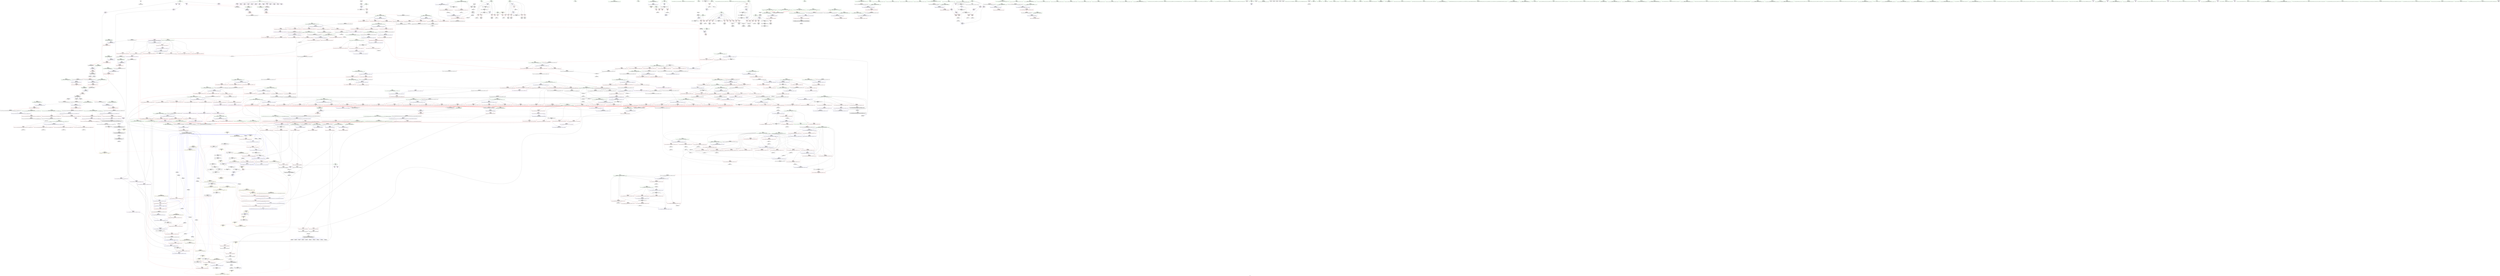 digraph "SVFG" {
	label="SVFG";

	Node0x5561a72ff7d0 [shape=record,color=grey,label="{NodeID: 0\nNullPtr}"];
	Node0x5561a72ff7d0 -> Node0x5561a735d4e0[style=solid];
	Node0x5561a736e400 [shape=record,color=blue,label="{NodeID: 775\n1330\<--1327\n__first.addr\<--__first\n_ZSt22__copy_move_backward_aILb1EPcS0_ET1_T0_S2_S1_\n}"];
	Node0x5561a736e400 -> Node0x5561a737df10[style=dashed];
	Node0x5561a73650c0 [shape=record,color=red,label="{NodeID: 443\n557\<--540\n\<--__i\n_ZSt13__heap_selectIPcN9__gnu_cxx5__ops15_Iter_less_iterEEvT_S4_S4_T0_\n|{<s0>32}}"];
	Node0x5561a73650c0:s0 -> Node0x5561a746bea0[style=solid,color=red];
	Node0x5561a73da720 [shape=record,color=black,label="{NodeID: 1218\nMR_38V_2 = PHI(MR_38V_1, MR_38V_3, )\npts\{5 11 \}\n|{<s0>24|<s1>26}}"];
	Node0x5561a73da720:s0 -> Node0x5561a7416040[style=dashed,color=blue];
	Node0x5561a73da720:s1 -> Node0x5561a73eb640[style=dashed,color=blue];
	Node0x5561a7359300 [shape=record,color=green,label="{NodeID: 111\n619\<--620\n__parent\<--__parent_field_insensitive\n_ZSt11__make_heapIPcN9__gnu_cxx5__ops15_Iter_less_iterEEvT_S4_RT0_\n}"];
	Node0x5561a7359300 -> Node0x5561a7366030[style=solid];
	Node0x5561a7359300 -> Node0x5561a7375eb0[style=solid];
	Node0x5561a7359300 -> Node0x5561a7375f80[style=solid];
	Node0x5561a7359300 -> Node0x5561a7376050[style=solid];
	Node0x5561a7359300 -> Node0x5561a73817f0[style=solid];
	Node0x5561a7359300 -> Node0x5561a7381990[style=solid];
	Node0x5561a7416880 [shape=record,color=yellow,style=double,label="{NodeID: 1661\n38V_3 = CSCHI(MR_38V_2)\npts\{5 11 \}\nCS[]|{<s0>21}}"];
	Node0x5561a7416880:s0 -> Node0x5561a7415d80[style=dashed,color=blue];
	Node0x5561a737a8a0 [shape=record,color=red,label="{NodeID: 554\n990\<--969\n\<--__c.addr\n_ZSt22__move_median_to_firstIPcN9__gnu_cxx5__ops15_Iter_less_iterEEvT_S4_S4_S4_T0_\n|{<s0>55}}"];
	Node0x5561a737a8a0:s0 -> Node0x5561a746c220[style=solid,color=red];
	Node0x5561a735d950 [shape=record,color=black,label="{NodeID: 222\n94\<--91\nconv\<--call10\nmain\n}"];
	Node0x5561a735d950 -> Node0x5561a737f0f0[style=solid];
	Node0x5561a746cc80 [shape=record,color=black,label="{NodeID: 1772\n746 = PHI(657, 730, )\n2nd arg _ZSt13__adjust_heapIPclcN9__gnu_cxx5__ops15_Iter_less_iterEEvT_T0_S5_T1_T2_ }"];
	Node0x5561a746cc80 -> Node0x5561a7382420[style=solid];
	Node0x5561a73802d0 [shape=record,color=blue,label="{NodeID: 665\n349\<--342\n__depth_limit.addr\<--__depth_limit\n_ZSt16__introsort_loopIPclN9__gnu_cxx5__ops15_Iter_less_iterEEvT_S4_T0_T1_\n}"];
	Node0x5561a73802d0 -> Node0x5561a73f3340[style=dashed];
	Node0x5561a736b4e0 [shape=record,color=purple,label="{NodeID: 333\n509\<--502\nadd.ptr\<--\n_ZSt27__unguarded_partition_pivotIPcN9__gnu_cxx5__ops15_Iter_less_iterEET_S4_S4_T0_\n}"];
	Node0x5561a736b4e0 -> Node0x5561a7380c90[style=solid];
	Node0x5561a731ab80 [shape=record,color=green,label="{NodeID: 1\n16\<--1\n.str\<--dummyObj\nGlob }"];
	Node0x5561a736e4d0 [shape=record,color=blue,label="{NodeID: 776\n1332\<--1328\n__last.addr\<--__last\n_ZSt22__copy_move_backward_aILb1EPcS0_ET1_T0_S2_S1_\n}"];
	Node0x5561a736e4d0 -> Node0x5561a737dfe0[style=dashed];
	Node0x5561a7365190 [shape=record,color=red,label="{NodeID: 444\n565\<--540\n\<--__i\n_ZSt13__heap_selectIPcN9__gnu_cxx5__ops15_Iter_less_iterEEvT_S4_S4_T0_\n|{<s0>33}}"];
	Node0x5561a7365190:s0 -> Node0x5561a7464d60[style=solid,color=red];
	Node0x5561a73dac20 [shape=record,color=black,label="{NodeID: 1219\nMR_2V_2 = PHI(MR_2V_5, MR_2V_1, )\npts\{5 \}\n}"];
	Node0x5561a73dac20 -> Node0x5561a73e7040[style=dashed];
	Node0x5561a73593d0 [shape=record,color=green,label="{NodeID: 112\n621\<--622\n__value\<--__value_field_insensitive\n_ZSt11__make_heapIPcN9__gnu_cxx5__ops15_Iter_less_iterEEvT_S4_RT0_\n|{|<s1>36}}"];
	Node0x5561a73593d0 -> Node0x5561a73818c0[style=solid];
	Node0x5561a73593d0:s1 -> Node0x5561a746ee20[style=solid,color=red];
	Node0x5561a737a970 [shape=record,color=red,label="{NodeID: 555\n994\<--969\n\<--__c.addr\n_ZSt22__move_median_to_firstIPcN9__gnu_cxx5__ops15_Iter_less_iterEEvT_S4_S4_S4_T0_\n|{<s0>56}}"];
	Node0x5561a737a970:s0 -> Node0x5561a746e830[style=solid,color=red];
	Node0x5561a735da20 [shape=record,color=black,label="{NodeID: 223\n97\<--96\nidxprom11\<--\nmain\n}"];
	Node0x5561a746cdd0 [shape=record,color=black,label="{NodeID: 1773\n747 = PHI(659, 732, )\n3rd arg _ZSt13__adjust_heapIPclcN9__gnu_cxx5__ops15_Iter_less_iterEEvT_T0_S5_T1_T2_ }"];
	Node0x5561a746cdd0 -> Node0x5561a73824f0[style=solid];
	Node0x5561a73803a0 [shape=record,color=blue,label="{NodeID: 666\n349\<--382\n__depth_limit.addr\<--dec\n_ZSt16__introsort_loopIPclN9__gnu_cxx5__ops15_Iter_less_iterEEvT_S4_T0_T1_\n}"];
	Node0x5561a73803a0 -> Node0x5561a7363450[style=dashed];
	Node0x5561a73803a0 -> Node0x5561a73f3340[style=dashed];
	Node0x5561a736b5b0 [shape=record,color=purple,label="{NodeID: 334\n649\<--647\nadd.ptr\<--\n_ZSt11__make_heapIPcN9__gnu_cxx5__ops15_Iter_less_iterEEvT_S4_RT0_\n|{<s0>35}}"];
	Node0x5561a736b5b0:s0 -> Node0x5561a746ee20[style=solid,color=red];
	Node0x5561a73552d0 [shape=record,color=green,label="{NodeID: 2\n18\<--1\n.str.1\<--dummyObj\nGlob }"];
	Node0x5561a736e5a0 [shape=record,color=blue,label="{NodeID: 777\n1334\<--1329\n__result.addr\<--__result\n_ZSt22__copy_move_backward_aILb1EPcS0_ET1_T0_S2_S1_\n}"];
	Node0x5561a736e5a0 -> Node0x5561a737e0b0[style=dashed];
	Node0x5561a7365260 [shape=record,color=red,label="{NodeID: 445\n571\<--540\n\<--__i\n_ZSt13__heap_selectIPcN9__gnu_cxx5__ops15_Iter_less_iterEEvT_S4_S4_T0_\n}"];
	Node0x5561a7365260 -> Node0x5561a736a7e0[style=solid];
	Node0x5561a73db120 [shape=record,color=black,label="{NodeID: 1220\nMR_4V_2 = PHI(MR_4V_5, MR_4V_1, )\npts\{11 \}\n}"];
	Node0x5561a73db120 -> Node0x5561a73e7540[style=dashed];
	Node0x5561a73594a0 [shape=record,color=green,label="{NodeID: 113\n623\<--624\nagg.tmp\<--agg.tmp_field_insensitive\n_ZSt11__make_heapIPcN9__gnu_cxx5__ops15_Iter_less_iterEEvT_S4_RT0_\n}"];
	Node0x5561a737aa40 [shape=record,color=red,label="{NodeID: 556\n1004\<--969\n\<--__c.addr\n_ZSt22__move_median_to_firstIPcN9__gnu_cxx5__ops15_Iter_less_iterEEvT_S4_S4_S4_T0_\n|{<s0>58}}"];
	Node0x5561a737aa40:s0 -> Node0x5561a746c220[style=solid,color=red];
	Node0x5561a735daf0 [shape=record,color=black,label="{NodeID: 224\n101\<--100\nidxprom14\<--\nmain\n}"];
	Node0x5561a746cf20 [shape=record,color=black,label="{NodeID: 1774\n457 = PHI(374, )\n0th arg _ZSt14__partial_sortIPcN9__gnu_cxx5__ops15_Iter_less_iterEEvT_S4_S4_T0_ }"];
	Node0x5561a746cf20 -> Node0x5561a7380880[style=solid];
	Node0x5561a7380470 [shape=record,color=blue,label="{NodeID: 667\n353\<--387\n__cut\<--call\n_ZSt16__introsort_loopIPclN9__gnu_cxx5__ops15_Iter_less_iterEEvT_S4_T0_T1_\n}"];
	Node0x5561a7380470 -> Node0x5561a7363520[style=dashed];
	Node0x5561a7380470 -> Node0x5561a73635f0[style=dashed];
	Node0x5561a7380470 -> Node0x5561a73f3840[style=dashed];
	Node0x5561a736b680 [shape=record,color=purple,label="{NodeID: 335\n787\<--785\nadd.ptr\<--\n_ZSt13__adjust_heapIPclcN9__gnu_cxx5__ops15_Iter_less_iterEEvT_T0_S5_T1_T2_\n|{<s0>42}}"];
	Node0x5561a736b680:s0 -> Node0x5561a746bea0[style=solid,color=red];
	Node0x5561a7355610 [shape=record,color=green,label="{NodeID: 3\n20\<--1\n.str.2\<--dummyObj\nGlob }"];
	Node0x5561a736e670 [shape=record,color=blue,label="{NodeID: 778\n1336\<--1342\n__simple\<--\n_ZSt22__copy_move_backward_aILb1EPcS0_ET1_T0_S2_S1_\n}"];
	Node0x5561a7365330 [shape=record,color=red,label="{NodeID: 446\n591\<--580\n\<--__first.addr\n_ZSt11__sort_heapIPcN9__gnu_cxx5__ops15_Iter_less_iterEEvT_S4_RT0_\n}"];
	Node0x5561a7365330 -> Node0x5561a7367310[style=solid];
	Node0x5561a73db620 [shape=record,color=black,label="{NodeID: 1221\nMR_10V_3 = PHI(MR_10V_4, MR_10V_2, )\npts\{36 \}\n}"];
	Node0x5561a73db620 -> Node0x5561a736c110[style=dashed];
	Node0x5561a73db620 -> Node0x5561a736c1e0[style=dashed];
	Node0x5561a73db620 -> Node0x5561a736c2b0[style=dashed];
	Node0x5561a73db620 -> Node0x5561a737fd20[style=dashed];
	Node0x5561a7359570 [shape=record,color=green,label="{NodeID: 114\n651\<--652\n_ZSt4moveIRcEONSt16remove_referenceIT_E4typeEOS2_\<--_ZSt4moveIRcEONSt16remove_referenceIT_E4typeEOS2__field_insensitive\n}"];
	Node0x5561a737ab10 [shape=record,color=red,label="{NodeID: 557\n1012\<--969\n\<--__c.addr\n_ZSt22__move_median_to_firstIPcN9__gnu_cxx5__ops15_Iter_less_iterEEvT_S4_S4_S4_T0_\n|{<s0>60}}"];
	Node0x5561a737ab10:s0 -> Node0x5561a746c220[style=solid,color=red];
	Node0x5561a73f6c00 [shape=record,color=yellow,style=double,label="{NodeID: 1332\n209V_1 = ENCHI(MR_209V_0)\npts\{622 709 757 882 1099 1253 \}\nFun[_ZSt16__insertion_sortIPcN9__gnu_cxx5__ops15_Iter_less_iterEEvT_S4_T0_]}"];
	Node0x5561a73f6c00 -> Node0x5561a737c9f0[style=dashed];
	Node0x5561a73f6c00 -> Node0x5561a737cac0[style=dashed];
	Node0x5561a735dbc0 [shape=record,color=black,label="{NodeID: 225\n105\<--104\nidx.ext\<--\nmain\n}"];
	Node0x5561a746d030 [shape=record,color=black,label="{NodeID: 1775\n458 = PHI(375, )\n1st arg _ZSt14__partial_sortIPcN9__gnu_cxx5__ops15_Iter_less_iterEEvT_S4_S4_T0_ }"];
	Node0x5561a746d030 -> Node0x5561a7380950[style=solid];
	Node0x5561a7380540 [shape=record,color=blue,label="{NodeID: 668\n347\<--395\n__last.addr\<--\n_ZSt16__introsort_loopIPclN9__gnu_cxx5__ops15_Iter_less_iterEEvT_S4_T0_T1_\n}"];
	Node0x5561a7380540 -> Node0x5561a73f2e40[style=dashed];
	Node0x5561a736b750 [shape=record,color=purple,label="{NodeID: 336\n791\<--788\nadd.ptr2\<--\n_ZSt13__adjust_heapIPclcN9__gnu_cxx5__ops15_Iter_less_iterEEvT_T0_S5_T1_T2_\n|{<s0>42}}"];
	Node0x5561a736b750:s0 -> Node0x5561a746c220[style=solid,color=red];
	Node0x5561a73556d0 [shape=record,color=green,label="{NodeID: 4\n22\<--1\n.str.3\<--dummyObj\nGlob }"];
	Node0x5561a736e740 [shape=record,color=blue,label="{NodeID: 779\n1352\<--1351\n__it.addr\<--__it\n_ZSt12__niter_baseIPcET_S1_\n}"];
	Node0x5561a736e740 -> Node0x5561a737e180[style=dashed];
	Node0x5561a7365400 [shape=record,color=red,label="{NodeID: 447\n600\<--580\n\<--__first.addr\n_ZSt11__sort_heapIPcN9__gnu_cxx5__ops15_Iter_less_iterEEvT_S4_RT0_\n|{<s0>34}}"];
	Node0x5561a7365400:s0 -> Node0x5561a7464a60[style=solid,color=red];
	Node0x5561a73dbb20 [shape=record,color=black,label="{NodeID: 1222\nMR_14V_2 = PHI(MR_14V_4, MR_14V_1, )\npts\{40 \}\n}"];
	Node0x5561a73dbb20 -> Node0x5561a736c520[style=dashed];
	Node0x5561a73dbb20 -> Node0x5561a737f290[style=dashed];
	Node0x5561a735e000 [shape=record,color=green,label="{NodeID: 115\n662\<--663\n_ZSt13__adjust_heapIPclcN9__gnu_cxx5__ops15_Iter_less_iterEEvT_T0_S5_T1_T2_\<--_ZSt13__adjust_heapIPclcN9__gnu_cxx5__ops15_Iter_less_iterEEvT_T0_S5_T1_T2__field_insensitive\n}"];
	Node0x5561a737abe0 [shape=record,color=red,label="{NodeID: 558\n1016\<--969\n\<--__c.addr\n_ZSt22__move_median_to_firstIPcN9__gnu_cxx5__ops15_Iter_less_iterEEvT_S4_S4_S4_T0_\n|{<s0>61}}"];
	Node0x5561a737abe0:s0 -> Node0x5561a746e830[style=solid,color=red];
	Node0x5561a735dc90 [shape=record,color=black,label="{NodeID: 226\n136\<--135\nconv20\<--call19\nmain\n}"];
	Node0x5561a735dc90 -> Node0x5561a737f430[style=solid];
	Node0x5561a746d140 [shape=record,color=black,label="{NodeID: 1776\n459 = PHI(376, )\n2nd arg _ZSt14__partial_sortIPcN9__gnu_cxx5__ops15_Iter_less_iterEEvT_S4_S4_T0_ }"];
	Node0x5561a746d140 -> Node0x5561a7380a20[style=solid];
	Node0x5561a7380610 [shape=record,color=blue,label="{NodeID: 669\n401\<--400\n__n.addr\<--__n\n_ZSt4__lgl\n}"];
	Node0x5561a7380610 -> Node0x5561a73636c0[style=dashed];
	Node0x5561a73e23f0 [shape=record,color=yellow,style=double,label="{NodeID: 1444\n126V_1 = ENCHI(MR_126V_0)\npts\{622 757 882 1099 1131 1253 \}\nFun[_ZSt10__pop_heapIPcN9__gnu_cxx5__ops15_Iter_less_iterEEvT_S4_S4_RT0_]}"];
	Node0x5561a73e23f0 -> Node0x5561a7376c80[style=dashed];
	Node0x5561a73e23f0 -> Node0x5561a7376d50[style=dashed];
	Node0x5561a73e23f0 -> Node0x5561a7376e20[style=dashed];
	Node0x5561a736b820 [shape=record,color=purple,label="{NodeID: 337\n800\<--798\nadd.ptr3\<--\n_ZSt13__adjust_heapIPclcN9__gnu_cxx5__ops15_Iter_less_iterEEvT_T0_S5_T1_T2_\n|{<s0>43}}"];
	Node0x5561a736b820:s0 -> Node0x5561a746ee20[style=solid,color=red];
	Node0x5561a7355790 [shape=record,color=green,label="{NodeID: 5\n24\<--1\n.str.4\<--dummyObj\nGlob }"];
	Node0x5561a736e810 [shape=record,color=blue,label="{NodeID: 780\n1361\<--1358\n__first.addr\<--__first\n_ZNSt20__copy_move_backwardILb1ELb1ESt26random_access_iterator_tagE13__copy_move_bIcEEPT_PKS3_S6_S4_\n}"];
	Node0x5561a736e810 -> Node0x5561a737e250[style=dashed];
	Node0x5561a736e810 -> Node0x5561a737e320[style=dashed];
	Node0x5561a73654d0 [shape=record,color=red,label="{NodeID: 448\n590\<--582\n\<--__last.addr\n_ZSt11__sort_heapIPcN9__gnu_cxx5__ops15_Iter_less_iterEEvT_S4_RT0_\n}"];
	Node0x5561a73654d0 -> Node0x5561a7367240[style=solid];
	Node0x5561a73dc020 [shape=record,color=black,label="{NodeID: 1223\nMR_16V_2 = PHI(MR_16V_4, MR_16V_1, )\npts\{42 \}\n}"];
	Node0x5561a73dc020 -> Node0x5561a737f020[style=dashed];
	Node0x5561a735e100 [shape=record,color=green,label="{NodeID: 116\n677\<--678\nthis.addr\<--this.addr_field_insensitive\n_ZNK9__gnu_cxx5__ops15_Iter_less_iterclIPcS3_EEbT_T0_\n}"];
	Node0x5561a735e100 -> Node0x5561a73762c0[style=solid];
	Node0x5561a735e100 -> Node0x5561a7381a60[style=solid];
	Node0x5561a7416f60 [shape=record,color=yellow,style=double,label="{NodeID: 1666\n38V_3 = CSCHI(MR_38V_2)\npts\{5 11 \}\nCS[]|{<s0>33|<s1>34}}"];
	Node0x5561a7416f60:s0 -> Node0x5561a73d5c20[style=dashed,color=blue];
	Node0x5561a7416f60:s1 -> Node0x5561a73ec040[style=dashed,color=blue];
	Node0x5561a737acb0 [shape=record,color=red,label="{NodeID: 559\n1043\<--1032\n\<--__first.addr\n_ZSt21__unguarded_partitionIPcN9__gnu_cxx5__ops15_Iter_less_iterEET_S4_S4_S4_T0_\n|{<s0>63}}"];
	Node0x5561a737acb0:s0 -> Node0x5561a746bea0[style=solid,color=red];
	Node0x5561a735dd60 [shape=record,color=black,label="{NodeID: 227\n145\<--144\nidxprom25\<--\nmain\n}"];
	Node0x5561a746d250 [shape=record,color=black,label="{NodeID: 1777\n608 = PHI(545, )\n0th arg _ZSt11__make_heapIPcN9__gnu_cxx5__ops15_Iter_less_iterEEvT_S4_RT0_ }"];
	Node0x5561a746d250 -> Node0x5561a73814b0[style=solid];
	Node0x5561a73806e0 [shape=record,color=blue,label="{NodeID: 670\n419\<--415\n__first.addr\<--__first\n_ZSt22__final_insertion_sortIPcN9__gnu_cxx5__ops15_Iter_less_iterEEvT_S4_T0_\n}"];
	Node0x5561a73806e0 -> Node0x5561a7363790[style=dashed];
	Node0x5561a73806e0 -> Node0x5561a7363860[style=dashed];
	Node0x5561a73806e0 -> Node0x5561a7363930[style=dashed];
	Node0x5561a73806e0 -> Node0x5561a7363a00[style=dashed];
	Node0x5561a73806e0 -> Node0x5561a7363ad0[style=dashed];
	Node0x5561a736b8f0 [shape=record,color=purple,label="{NodeID: 338\n805\<--803\nadd.ptr5\<--\n_ZSt13__adjust_heapIPclcN9__gnu_cxx5__ops15_Iter_less_iterEEvT_T0_S5_T1_T2_\n}"];
	Node0x5561a736b8f0 -> Node0x5561a7382900[style=solid];
	Node0x5561a7356000 [shape=record,color=green,label="{NodeID: 6\n26\<--1\n.str.5\<--dummyObj\nGlob }"];
	Node0x5561a736e8e0 [shape=record,color=blue,label="{NodeID: 781\n1363\<--1359\n__last.addr\<--__last\n_ZNSt20__copy_move_backwardILb1ELb1ESt26random_access_iterator_tagE13__copy_move_bIcEEPT_PKS3_S6_S4_\n}"];
	Node0x5561a736e8e0 -> Node0x5561a737e3f0[style=dashed];
	Node0x5561a73655a0 [shape=record,color=red,label="{NodeID: 449\n597\<--582\n\<--__last.addr\n_ZSt11__sort_heapIPcN9__gnu_cxx5__ops15_Iter_less_iterEEvT_S4_RT0_\n}"];
	Node0x5561a73655a0 -> Node0x5561a736a8b0[style=solid];
	Node0x5561a73dc520 [shape=record,color=black,label="{NodeID: 1224\nMR_18V_2 = PHI(MR_18V_3, MR_18V_1, )\npts\{44 \}\n}"];
	Node0x5561a73dc520 -> Node0x5561a737f0f0[style=dashed];
	Node0x5561a73dc520 -> Node0x5561a73dc520[style=dashed];
	Node0x5561a735e1d0 [shape=record,color=green,label="{NodeID: 117\n679\<--680\n__it1.addr\<--__it1.addr_field_insensitive\n_ZNK9__gnu_cxx5__ops15_Iter_less_iterclIPcS3_EEbT_T0_\n}"];
	Node0x5561a735e1d0 -> Node0x5561a7376390[style=solid];
	Node0x5561a735e1d0 -> Node0x5561a7381b30[style=solid];
	Node0x5561a737ad80 [shape=record,color=red,label="{NodeID: 560\n1047\<--1032\n\<--__first.addr\n_ZSt21__unguarded_partitionIPcN9__gnu_cxx5__ops15_Iter_less_iterEET_S4_S4_S4_T0_\n}"];
	Node0x5561a737ad80 -> Node0x5561a736a980[style=solid];
	Node0x5561a735de30 [shape=record,color=black,label="{NodeID: 228\n158\<--157\nidxprom31\<--\nmain\n}"];
	Node0x5561a746d360 [shape=record,color=black,label="{NodeID: 1778\n609 = PHI(546, )\n1st arg _ZSt11__make_heapIPcN9__gnu_cxx5__ops15_Iter_less_iterEEvT_S4_RT0_ }"];
	Node0x5561a746d360 -> Node0x5561a7381580[style=solid];
	Node0x5561a73807b0 [shape=record,color=blue,label="{NodeID: 671\n421\<--416\n__last.addr\<--__last\n_ZSt22__final_insertion_sortIPcN9__gnu_cxx5__ops15_Iter_less_iterEEvT_S4_T0_\n}"];
	Node0x5561a73807b0 -> Node0x5561a7363ba0[style=dashed];
	Node0x5561a73807b0 -> Node0x5561a7363c70[style=dashed];
	Node0x5561a73807b0 -> Node0x5561a7363d40[style=dashed];
	Node0x5561a736b9c0 [shape=record,color=purple,label="{NodeID: 339\n827\<--824\nadd.ptr14\<--\n_ZSt13__adjust_heapIPclcN9__gnu_cxx5__ops15_Iter_less_iterEEvT_T0_S5_T1_T2_\n|{<s0>44}}"];
	Node0x5561a736b9c0:s0 -> Node0x5561a746ee20[style=solid,color=red];
	Node0x5561a7356090 [shape=record,color=green,label="{NodeID: 7\n56\<--1\n\<--dummyObj\nCan only get source location for instruction, argument, global var or function.}"];
	Node0x5561a736e9b0 [shape=record,color=blue,label="{NodeID: 782\n1365\<--1360\n__result.addr\<--__result\n_ZNSt20__copy_move_backwardILb1ELb1ESt26random_access_iterator_tagE13__copy_move_bIcEEPT_PKS3_S6_S4_\n}"];
	Node0x5561a736e9b0 -> Node0x5561a737e4c0[style=dashed];
	Node0x5561a736e9b0 -> Node0x5561a737e590[style=dashed];
	Node0x5561a7365670 [shape=record,color=red,label="{NodeID: 450\n601\<--582\n\<--__last.addr\n_ZSt11__sort_heapIPcN9__gnu_cxx5__ops15_Iter_less_iterEEvT_S4_RT0_\n|{<s0>34}}"];
	Node0x5561a7365670:s0 -> Node0x5561a7464be0[style=solid,color=red];
	Node0x5561a73dca20 [shape=record,color=black,label="{NodeID: 1225\nMR_20V_2 = PHI(MR_20V_3, MR_20V_1, )\npts\{46 \}\n}"];
	Node0x5561a73dca20 -> Node0x5561a737f430[style=dashed];
	Node0x5561a73dca20 -> Node0x5561a73dca20[style=dashed];
	Node0x5561a735e2a0 [shape=record,color=green,label="{NodeID: 118\n681\<--682\n__it2.addr\<--__it2.addr_field_insensitive\n_ZNK9__gnu_cxx5__ops15_Iter_less_iterclIPcS3_EEbT_T0_\n}"];
	Node0x5561a735e2a0 -> Node0x5561a7376460[style=solid];
	Node0x5561a735e2a0 -> Node0x5561a7381c00[style=solid];
	Node0x5561a737ae50 [shape=record,color=red,label="{NodeID: 561\n1063\<--1032\n\<--__first.addr\n_ZSt21__unguarded_partitionIPcN9__gnu_cxx5__ops15_Iter_less_iterEET_S4_S4_S4_T0_\n}"];
	Node0x5561a737ae50 -> Node0x5561a73a7310[style=solid];
	Node0x5561a73f7070 [shape=record,color=yellow,style=double,label="{NodeID: 1336\n38V_1 = ENCHI(MR_38V_0)\npts\{5 11 \}\nFun[_ZNK9__gnu_cxx5__ops15_Iter_less_iterclIPcS3_EEbT_T0_]}"];
	Node0x5561a73f7070 -> Node0x5561a7376530[style=dashed];
	Node0x5561a73f7070 -> Node0x5561a7376600[style=dashed];
	Node0x5561a735df00 [shape=record,color=black,label="{NodeID: 229\n162\<--161\nconv35\<--call34\nmain\n}"];
	Node0x5561a735df00 -> Node0x5561a737f6a0[style=solid];
	Node0x5561a746d470 [shape=record,color=black,label="{NodeID: 1779\n610 = PHI(532, )\n2nd arg _ZSt11__make_heapIPcN9__gnu_cxx5__ops15_Iter_less_iterEEvT_S4_RT0_ }"];
	Node0x5561a746d470 -> Node0x5561a7381650[style=solid];
	Node0x5561a7380880 [shape=record,color=blue,label="{NodeID: 672\n462\<--457\n__first.addr\<--__first\n_ZSt14__partial_sortIPcN9__gnu_cxx5__ops15_Iter_less_iterEEvT_S4_S4_T0_\n}"];
	Node0x5561a7380880 -> Node0x5561a7363e10[style=dashed];
	Node0x5561a7380880 -> Node0x5561a7363ee0[style=dashed];
	Node0x5561a736ba90 [shape=record,color=purple,label="{NodeID: 340\n832\<--830\nadd.ptr16\<--\n_ZSt13__adjust_heapIPclcN9__gnu_cxx5__ops15_Iter_less_iterEEvT_T0_S5_T1_T2_\n}"];
	Node0x5561a736ba90 -> Node0x5561a7382b70[style=solid];
	Node0x5561a7356120 [shape=record,color=green,label="{NodeID: 8\n62\<--1\n\<--dummyObj\nCan only get source location for instruction, argument, global var or function.}"];
	Node0x5561a736ea80 [shape=record,color=blue,label="{NodeID: 783\n1367\<--1376\n_Num\<--sub.ptr.sub\n_ZNSt20__copy_move_backwardILb1ELb1ESt26random_access_iterator_tagE13__copy_move_bIcEEPT_PKS3_S6_S4_\n}"];
	Node0x5561a736ea80 -> Node0x5561a737e660[style=dashed];
	Node0x5561a736ea80 -> Node0x5561a737e730[style=dashed];
	Node0x5561a736ea80 -> Node0x5561a737e800[style=dashed];
	Node0x5561a736ea80 -> Node0x5561a737e8d0[style=dashed];
	Node0x5561a7365740 [shape=record,color=red,label="{NodeID: 451\n602\<--582\n\<--__last.addr\n_ZSt11__sort_heapIPcN9__gnu_cxx5__ops15_Iter_less_iterEEvT_S4_RT0_\n|{<s0>34}}"];
	Node0x5561a7365740:s0 -> Node0x5561a7464d60[style=solid,color=red];
	Node0x5561a73dcf20 [shape=record,color=black,label="{NodeID: 1226\nMR_22V_2 = PHI(MR_22V_3, MR_22V_1, )\npts\{48 \}\n}"];
	Node0x5561a73dcf20 -> Node0x5561a737f500[style=dashed];
	Node0x5561a73dcf20 -> Node0x5561a73dcf20[style=dashed];
	Node0x5561a735e370 [shape=record,color=green,label="{NodeID: 119\n700\<--701\n__first.addr\<--__first.addr_field_insensitive\n_ZSt10__pop_heapIPcN9__gnu_cxx5__ops15_Iter_less_iterEEvT_S4_S4_RT0_\n}"];
	Node0x5561a735e370 -> Node0x5561a73766d0[style=solid];
	Node0x5561a735e370 -> Node0x5561a73767a0[style=solid];
	Node0x5561a735e370 -> Node0x5561a7376870[style=solid];
	Node0x5561a735e370 -> Node0x5561a7381cd0[style=solid];
	Node0x5561a737af20 [shape=record,color=red,label="{NodeID: 562\n1067\<--1032\n\<--__first.addr\n_ZSt21__unguarded_partitionIPcN9__gnu_cxx5__ops15_Iter_less_iterEET_S4_S4_S4_T0_\n}"];
	Node0x5561a737af20 -> Node0x5561a7367f40[style=solid];
	Node0x5561a7366130 [shape=record,color=black,label="{NodeID: 230\n173\<--172\nidxprom39\<--add\nmain\n}"];
	Node0x5561a746d580 [shape=record,color=black,label="{NodeID: 1780\n1188 = PHI(445, )\n0th arg _ZSt26__unguarded_insertion_sortIPcN9__gnu_cxx5__ops15_Iter_less_iterEEvT_S4_T0_ }"];
	Node0x5561a746d580 -> Node0x5561a7384cc0[style=solid];
	Node0x5561a7380950 [shape=record,color=blue,label="{NodeID: 673\n464\<--458\n__middle.addr\<--__middle\n_ZSt14__partial_sortIPcN9__gnu_cxx5__ops15_Iter_less_iterEEvT_S4_S4_T0_\n}"];
	Node0x5561a7380950 -> Node0x5561a7363fb0[style=dashed];
	Node0x5561a7380950 -> Node0x5561a7364080[style=dashed];
	Node0x5561a736bb60 [shape=record,color=purple,label="{NodeID: 341\n904\<--902\nadd.ptr\<--\n_ZSt11__push_heapIPclcN9__gnu_cxx5__ops14_Iter_less_valEEvT_T0_S5_T1_RT2_\n|{<s0>49}}"];
	Node0x5561a736bb60:s0 -> Node0x5561a746dad0[style=solid,color=red];
	Node0x5561a73561b0 [shape=record,color=green,label="{NodeID: 9\n118\<--1\n\<--dummyObj\nCan only get source location for instruction, argument, global var or function.}"];
	Node0x5561a736eb50 [shape=record,color=blue, style = dotted,label="{NodeID: 784\n1424\<--1426\nadd.ptr_0\<--dummyVal\n_ZNSt20__copy_move_backwardILb1ELb1ESt26random_access_iterator_tagE13__copy_move_bIcEEPT_PKS3_S6_S4_\n}"];
	Node0x5561a736eb50 -> Node0x5561a73d7520[style=dashed];
	Node0x5561a7365810 [shape=record,color=red,label="{NodeID: 452\n603\<--584\n\<--__comp.addr\n_ZSt11__sort_heapIPcN9__gnu_cxx5__ops15_Iter_less_iterEEvT_S4_RT0_\n|{<s0>34}}"];
	Node0x5561a7365810:s0 -> Node0x5561a7464ee0[style=solid,color=red];
	Node0x5561a73dd420 [shape=record,color=black,label="{NodeID: 1227\nMR_24V_2 = PHI(MR_24V_3, MR_24V_1, )\npts\{50 \}\n}"];
	Node0x5561a73dd420 -> Node0x5561a73f1540[style=dashed];
	Node0x5561a735e440 [shape=record,color=green,label="{NodeID: 120\n702\<--703\n__last.addr\<--__last.addr_field_insensitive\n_ZSt10__pop_heapIPcN9__gnu_cxx5__ops15_Iter_less_iterEEvT_S4_S4_RT0_\n}"];
	Node0x5561a735e440 -> Node0x5561a7376940[style=solid];
	Node0x5561a735e440 -> Node0x5561a7381da0[style=solid];
	Node0x5561a737aff0 [shape=record,color=red,label="{NodeID: 563\n1069\<--1032\n\<--__first.addr\n_ZSt21__unguarded_partitionIPcN9__gnu_cxx5__ops15_Iter_less_iterEET_S4_S4_S4_T0_\n|{<s0>65}}"];
	Node0x5561a737aff0:s0 -> Node0x5561a746e240[style=solid,color=red];
	Node0x5561a7366200 [shape=record,color=black,label="{NodeID: 231\n177\<--176\nidxprom41\<--\nmain\n}"];
	Node0x5561a746d690 [shape=record,color=black,label="{NodeID: 1781\n1189 = PHI(446, )\n1st arg _ZSt26__unguarded_insertion_sortIPcN9__gnu_cxx5__ops15_Iter_less_iterEEvT_S4_T0_ }"];
	Node0x5561a746d690 -> Node0x5561a7384d90[style=solid];
	Node0x5561a7380a20 [shape=record,color=blue,label="{NodeID: 674\n466\<--459\n__last.addr\<--__last\n_ZSt14__partial_sortIPcN9__gnu_cxx5__ops15_Iter_less_iterEEvT_S4_S4_T0_\n}"];
	Node0x5561a7380a20 -> Node0x5561a7364150[style=dashed];
	Node0x5561a736bc30 [shape=record,color=purple,label="{NodeID: 342\n913\<--911\nadd.ptr1\<--\n_ZSt11__push_heapIPclcN9__gnu_cxx5__ops14_Iter_less_valEEvT_T0_S5_T1_RT2_\n|{<s0>50}}"];
	Node0x5561a736bc30:s0 -> Node0x5561a746ee20[style=solid,color=red];
	Node0x5561a73562b0 [shape=record,color=green,label="{NodeID: 10\n123\<--1\n\<--dummyObj\nCan only get source location for instruction, argument, global var or function.}"];
	Node0x5561a736ec20 [shape=record,color=blue,label="{NodeID: 785\n1406\<--1403\nthis.addr\<--this\n_ZNK9__gnu_cxx5__ops14_Val_less_iterclIcPcEEbRT_T0_\n}"];
	Node0x5561a736ec20 -> Node0x5561a737e9a0[style=dashed];
	Node0x5561a73658e0 [shape=record,color=red,label="{NodeID: 453\n629\<--611\n\<--__first.addr\n_ZSt11__make_heapIPcN9__gnu_cxx5__ops15_Iter_less_iterEEvT_S4_RT0_\n}"];
	Node0x5561a73658e0 -> Node0x5561a73674b0[style=solid];
	Node0x5561a73dd920 [shape=record,color=black,label="{NodeID: 1228\nMR_26V_2 = PHI(MR_26V_3, MR_26V_1, )\npts\{52 \}\n}"];
	Node0x5561a73dd920 -> Node0x5561a73f1a40[style=dashed];
	Node0x5561a735e510 [shape=record,color=green,label="{NodeID: 121\n704\<--705\n__result.addr\<--__result.addr_field_insensitive\n_ZSt10__pop_heapIPcN9__gnu_cxx5__ops15_Iter_less_iterEEvT_S4_S4_RT0_\n}"];
	Node0x5561a735e510 -> Node0x5561a7376a10[style=solid];
	Node0x5561a735e510 -> Node0x5561a7376ae0[style=solid];
	Node0x5561a735e510 -> Node0x5561a7381e70[style=solid];
	Node0x5561a737b0c0 [shape=record,color=red,label="{NodeID: 564\n1072\<--1032\n\<--__first.addr\n_ZSt21__unguarded_partitionIPcN9__gnu_cxx5__ops15_Iter_less_iterEET_S4_S4_S4_T0_\n}"];
	Node0x5561a737b0c0 -> Node0x5561a736abf0[style=solid];
	Node0x5561a73662d0 [shape=record,color=black,label="{NodeID: 232\n186\<--185\nidxprom46\<--\nmain\n}"];
	Node0x5561a746d7a0 [shape=record,color=black,label="{NodeID: 1782\n415 = PHI(328, )\n0th arg _ZSt22__final_insertion_sortIPcN9__gnu_cxx5__ops15_Iter_less_iterEEvT_S4_T0_ }"];
	Node0x5561a746d7a0 -> Node0x5561a73806e0[style=solid];
	Node0x5561a7380af0 [shape=record,color=blue,label="{NodeID: 675\n490\<--486\n__first.addr\<--__first\n_ZSt27__unguarded_partition_pivotIPcN9__gnu_cxx5__ops15_Iter_less_iterEET_S4_S4_T0_\n}"];
	Node0x5561a7380af0 -> Node0x5561a7364220[style=dashed];
	Node0x5561a7380af0 -> Node0x5561a73642f0[style=dashed];
	Node0x5561a7380af0 -> Node0x5561a73643c0[style=dashed];
	Node0x5561a7380af0 -> Node0x5561a7364490[style=dashed];
	Node0x5561a7380af0 -> Node0x5561a7364560[style=dashed];
	Node0x5561a7380af0 -> Node0x5561a7364630[style=dashed];
	Node0x5561a736bd00 [shape=record,color=purple,label="{NodeID: 343\n918\<--916\nadd.ptr3\<--\n_ZSt11__push_heapIPclcN9__gnu_cxx5__ops14_Iter_less_valEEvT_T0_S5_T1_RT2_\n}"];
	Node0x5561a736bd00 -> Node0x5561a7383390[style=solid];
	Node0x5561a73563b0 [shape=record,color=green,label="{NodeID: 11\n124\<--1\n\<--dummyObj\nCan only get source location for instruction, argument, global var or function.}"];
	Node0x5561a736ecf0 [shape=record,color=blue,label="{NodeID: 786\n1408\<--1404\n__val.addr\<--__val\n_ZNK9__gnu_cxx5__ops14_Val_less_iterclIcPcEEbRT_T0_\n}"];
	Node0x5561a736ecf0 -> Node0x5561a737ea70[style=dashed];
	Node0x5561a73659b0 [shape=record,color=red,label="{NodeID: 454\n637\<--611\n\<--__first.addr\n_ZSt11__make_heapIPcN9__gnu_cxx5__ops15_Iter_less_iterEEvT_S4_RT0_\n}"];
	Node0x5561a73659b0 -> Node0x5561a7367650[style=solid];
	Node0x5561a73dde20 [shape=record,color=black,label="{NodeID: 1229\nMR_28V_2 = PHI(MR_28V_3, MR_28V_1, )\npts\{54 \}\n}"];
	Node0x5561a73dde20 -> Node0x5561a73f1f40[style=dashed];
	Node0x5561a735e5e0 [shape=record,color=green,label="{NodeID: 122\n706\<--707\n__comp.addr\<--__comp.addr_field_insensitive\n_ZSt10__pop_heapIPcN9__gnu_cxx5__ops15_Iter_less_iterEEvT_S4_S4_RT0_\n}"];
	Node0x5561a735e5e0 -> Node0x5561a7376bb0[style=solid];
	Node0x5561a735e5e0 -> Node0x5561a7381f40[style=solid];
	Node0x5561a737b190 [shape=record,color=red,label="{NodeID: 565\n1051\<--1034\n\<--__last.addr\n_ZSt21__unguarded_partitionIPcN9__gnu_cxx5__ops15_Iter_less_iterEET_S4_S4_S4_T0_\n}"];
	Node0x5561a737b190 -> Node0x5561a736aa50[style=solid];
	Node0x5561a73663a0 [shape=record,color=black,label="{NodeID: 233\n190\<--189\nidx.ext48\<--\nmain\n}"];
	Node0x5561a746d8b0 [shape=record,color=black,label="{NodeID: 1783\n416 = PHI(329, )\n1st arg _ZSt22__final_insertion_sortIPcN9__gnu_cxx5__ops15_Iter_less_iterEEvT_S4_T0_ }"];
	Node0x5561a746d8b0 -> Node0x5561a73807b0[style=solid];
	Node0x5561a7380bc0 [shape=record,color=blue,label="{NodeID: 676\n492\<--487\n__last.addr\<--__last\n_ZSt27__unguarded_partition_pivotIPcN9__gnu_cxx5__ops15_Iter_less_iterEET_S4_S4_T0_\n}"];
	Node0x5561a7380bc0 -> Node0x5561a7364700[style=dashed];
	Node0x5561a7380bc0 -> Node0x5561a73647d0[style=dashed];
	Node0x5561a7380bc0 -> Node0x5561a73648a0[style=dashed];
	Node0x5561a736bdd0 [shape=record,color=purple,label="{NodeID: 344\n931\<--929\nadd.ptr7\<--\n_ZSt11__push_heapIPclcN9__gnu_cxx5__ops14_Iter_less_valEEvT_T0_S5_T1_RT2_\n}"];
	Node0x5561a736bdd0 -> Node0x5561a7383600[style=solid];
	Node0x5561a73564b0 [shape=record,color=green,label="{NodeID: 12\n125\<--1\n\<--dummyObj\nCan only get source location for instruction, argument, global var or function.}"];
	Node0x5561a736edc0 [shape=record,color=blue,label="{NodeID: 787\n1410\<--1405\n__it.addr\<--__it\n_ZNK9__gnu_cxx5__ops14_Val_less_iterclIcPcEEbRT_T0_\n}"];
	Node0x5561a736edc0 -> Node0x5561a737eb40[style=dashed];
	Node0x5561a7365a80 [shape=record,color=red,label="{NodeID: 455\n647\<--611\n\<--__first.addr\n_ZSt11__make_heapIPcN9__gnu_cxx5__ops15_Iter_less_iterEEvT_S4_RT0_\n}"];
	Node0x5561a7365a80 -> Node0x5561a736b5b0[style=solid];
	Node0x5561a73de320 [shape=record,color=black,label="{NodeID: 1230\nMR_32V_2 = PHI(MR_32V_3, MR_32V_1, )\npts\{150000 \}\n}"];
	Node0x5561a73de320 -> Node0x5561a737f360[style=dashed];
	Node0x5561a73de320 -> Node0x5561a73de320[style=dashed];
	Node0x5561a735e6b0 [shape=record,color=green,label="{NodeID: 123\n708\<--709\n__value\<--__value_field_insensitive\n_ZSt10__pop_heapIPcN9__gnu_cxx5__ops15_Iter_less_iterEEvT_S4_S4_RT0_\n|{|<s1>40}}"];
	Node0x5561a735e6b0 -> Node0x5561a7382010[style=solid];
	Node0x5561a735e6b0:s1 -> Node0x5561a746ee20[style=solid,color=red];
	Node0x5561a737b260 [shape=record,color=red,label="{NodeID: 566\n1056\<--1034\n\<--__last.addr\n_ZSt21__unguarded_partitionIPcN9__gnu_cxx5__ops15_Iter_less_iterEET_S4_S4_S4_T0_\n|{<s0>64}}"];
	Node0x5561a737b260:s0 -> Node0x5561a746c220[style=solid,color=red];
	Node0x5561a73f7500 [shape=record,color=yellow,style=double,label="{NodeID: 1341\n38V_1 = ENCHI(MR_38V_0)\npts\{5 11 \}\nFun[_ZSt22__move_median_to_firstIPcN9__gnu_cxx5__ops15_Iter_less_iterEEvT_S4_S4_S4_T0_]|{<s0>52|<s1>53|<s2>54|<s3>55|<s4>56|<s5>57|<s6>58|<s7>59|<s8>60|<s9>61|<s10>62}}"];
	Node0x5561a73f7500:s0 -> Node0x5561a73f7070[style=dashed,color=red];
	Node0x5561a73f7500:s1 -> Node0x5561a73f7070[style=dashed,color=red];
	Node0x5561a73f7500:s2 -> Node0x5561a73fa2f0[style=dashed,color=red];
	Node0x5561a73f7500:s3 -> Node0x5561a73f7070[style=dashed,color=red];
	Node0x5561a73f7500:s4 -> Node0x5561a73fa2f0[style=dashed,color=red];
	Node0x5561a73f7500:s5 -> Node0x5561a73fa2f0[style=dashed,color=red];
	Node0x5561a73f7500:s6 -> Node0x5561a73f7070[style=dashed,color=red];
	Node0x5561a73f7500:s7 -> Node0x5561a73fa2f0[style=dashed,color=red];
	Node0x5561a73f7500:s8 -> Node0x5561a73f7070[style=dashed,color=red];
	Node0x5561a73f7500:s9 -> Node0x5561a73fa2f0[style=dashed,color=red];
	Node0x5561a73f7500:s10 -> Node0x5561a73fa2f0[style=dashed,color=red];
	Node0x5561a7366470 [shape=record,color=black,label="{NodeID: 234\n196\<--195\nidxprom50\<--\nmain\n}"];
	Node0x5561a746d9c0 [shape=record,color=black,label="{NodeID: 1784\n935 = PHI(901, )\n0th arg _ZNK9__gnu_cxx5__ops14_Iter_less_valclIPccEEbT_RT0_ }"];
	Node0x5561a746d9c0 -> Node0x5561a73836d0[style=solid];
	Node0x5561a7380c90 [shape=record,color=blue,label="{NodeID: 677\n494\<--509\n__mid\<--add.ptr\n_ZSt27__unguarded_partition_pivotIPcN9__gnu_cxx5__ops15_Iter_less_iterEET_S4_S4_T0_\n}"];
	Node0x5561a7380c90 -> Node0x5561a7364970[style=dashed];
	Node0x5561a736bea0 [shape=record,color=purple,label="{NodeID: 345\n1384\<--1381\nadd.ptr\<--\n_ZNSt20__copy_move_backwardILb1ELb1ESt26random_access_iterator_tagE13__copy_move_bIcEEPT_PKS3_S6_S4_\n}"];
	Node0x5561a73739d0 [shape=record,color=black,label="{NodeID: 1120\n909 = PHI(125, 905, )\n}"];
	Node0x5561a73565b0 [shape=record,color=green,label="{NodeID: 13\n130\<--1\n\<--dummyObj\nCan only get source location for instruction, argument, global var or function.}"];
	Node0x5561a7365b50 [shape=record,color=red,label="{NodeID: 456\n655\<--611\n\<--__first.addr\n_ZSt11__make_heapIPcN9__gnu_cxx5__ops15_Iter_less_iterEEvT_S4_RT0_\n|{<s0>37}}"];
	Node0x5561a7365b50:s0 -> Node0x5561a746c9e0[style=solid,color=red];
	Node0x5561a73de820 [shape=record,color=black,label="{NodeID: 1231\nMR_101V_2 = PHI(MR_101V_4, MR_101V_1, )\npts\{620 \}\n}"];
	Node0x5561a735e780 [shape=record,color=green,label="{NodeID: 124\n710\<--711\nagg.tmp\<--agg.tmp_field_insensitive\n_ZSt10__pop_heapIPcN9__gnu_cxx5__ops15_Iter_less_iterEEvT_S4_S4_RT0_\n}"];
	Node0x5561a7417a60 [shape=record,color=yellow,style=double,label="{NodeID: 1674\n38V_2 = CSCHI(MR_38V_1)\npts\{5 11 \}\nCS[]|{<s0>54|<s1>56|<s2>57|<s3>59|<s4>61|<s5>62|<s6>65}}"];
	Node0x5561a7417a60:s0 -> Node0x5561a73e0120[style=dashed,color=blue];
	Node0x5561a7417a60:s1 -> Node0x5561a73e0120[style=dashed,color=blue];
	Node0x5561a7417a60:s2 -> Node0x5561a73e0120[style=dashed,color=blue];
	Node0x5561a7417a60:s3 -> Node0x5561a73e0120[style=dashed,color=blue];
	Node0x5561a7417a60:s4 -> Node0x5561a73e0120[style=dashed,color=blue];
	Node0x5561a7417a60:s5 -> Node0x5561a73e0120[style=dashed,color=blue];
	Node0x5561a7417a60:s6 -> Node0x5561a73d38f0[style=dashed,color=blue];
	Node0x5561a737b330 [shape=record,color=red,label="{NodeID: 567\n1059\<--1034\n\<--__last.addr\n_ZSt21__unguarded_partitionIPcN9__gnu_cxx5__ops15_Iter_less_iterEET_S4_S4_S4_T0_\n}"];
	Node0x5561a737b330 -> Node0x5561a736ab20[style=solid];
	Node0x5561a7366540 [shape=record,color=black,label="{NodeID: 235\n208\<--207\nidxprom57\<--add56\nmain\n}"];
	Node0x5561a746dad0 [shape=record,color=black,label="{NodeID: 1785\n936 = PHI(904, )\n1st arg _ZNK9__gnu_cxx5__ops14_Iter_less_valclIPccEEbT_RT0_ }"];
	Node0x5561a746dad0 -> Node0x5561a73837a0[style=solid];
	Node0x5561a7380d60 [shape=record,color=blue,label="{NodeID: 678\n534\<--529\n__first.addr\<--__first\n_ZSt13__heap_selectIPcN9__gnu_cxx5__ops15_Iter_less_iterEEvT_S4_S4_T0_\n}"];
	Node0x5561a7380d60 -> Node0x5561a7364a40[style=dashed];
	Node0x5561a7380d60 -> Node0x5561a7364b10[style=dashed];
	Node0x5561a7380d60 -> Node0x5561a7364be0[style=dashed];
	Node0x5561a736bf70 [shape=record,color=purple,label="{NodeID: 346\n1395\<--1392\nadd.ptr2\<--\n_ZNSt20__copy_move_backwardILb1ELb1ESt26random_access_iterator_tagE13__copy_move_bIcEEPT_PKS3_S6_S4_\n}"];
	Node0x5561a736bf70 -> Node0x5561a73685c0[style=solid];
	Node0x5561a7373b60 [shape=record,color=grey,label="{NodeID: 1121\n795 = Binary(794, 383, )\n}"];
	Node0x5561a7373b60 -> Node0x5561a7382830[style=solid];
	Node0x5561a73566b0 [shape=record,color=green,label="{NodeID: 14\n149\<--1\n\<--dummyObj\nCan only get source location for instruction, argument, global var or function.|{<s0>41}}"];
	Node0x5561a73566b0:s0 -> Node0x5561a746cb30[style=solid,color=red];
	Node0x5561a7365c20 [shape=record,color=red,label="{NodeID: 457\n628\<--613\n\<--__last.addr\n_ZSt11__make_heapIPcN9__gnu_cxx5__ops15_Iter_less_iterEEvT_S4_RT0_\n}"];
	Node0x5561a7365c20 -> Node0x5561a73673e0[style=solid];
	Node0x5561a73ded20 [shape=record,color=black,label="{NodeID: 1232\nMR_103V_2 = PHI(MR_103V_4, MR_103V_1, )\npts\{622 \}\n}"];
	Node0x5561a735e850 [shape=record,color=green,label="{NodeID: 125\n738\<--739\n__t.addr\<--__t.addr_field_insensitive\n_ZSt4moveIRcEONSt16remove_referenceIT_E4typeEOS2_\n}"];
	Node0x5561a735e850 -> Node0x5561a7376ef0[style=solid];
	Node0x5561a735e850 -> Node0x5561a73821b0[style=solid];
	Node0x5561a737b400 [shape=record,color=red,label="{NodeID: 568\n1064\<--1034\n\<--__last.addr\n_ZSt21__unguarded_partitionIPcN9__gnu_cxx5__ops15_Iter_less_iterEET_S4_S4_S4_T0_\n}"];
	Node0x5561a737b400 -> Node0x5561a73a7310[style=solid];
	Node0x5561a7366610 [shape=record,color=black,label="{NodeID: 236\n212\<--211\nidxprom59\<--\nmain\n}"];
	Node0x5561a746dbe0 [shape=record,color=black,label="{NodeID: 1786\n937 = PHI(881, )\n2nd arg _ZNK9__gnu_cxx5__ops14_Iter_less_valclIPccEEbT_RT0_ }"];
	Node0x5561a746dbe0 -> Node0x5561a7383870[style=solid];
	Node0x5561a7380e30 [shape=record,color=blue,label="{NodeID: 679\n536\<--530\n__middle.addr\<--__middle\n_ZSt13__heap_selectIPcN9__gnu_cxx5__ops15_Iter_less_iterEEvT_S4_S4_T0_\n}"];
	Node0x5561a7380e30 -> Node0x5561a7364cb0[style=dashed];
	Node0x5561a7380e30 -> Node0x5561a7364d80[style=dashed];
	Node0x5561a7380e30 -> Node0x5561a7364e50[style=dashed];
	Node0x5561a736c040 [shape=record,color=red,label="{NodeID: 347\n65\<--33\n\<--TN\nmain\n}"];
	Node0x5561a736c040 -> Node0x5561a73a8510[style=solid];
	Node0x5561a7373ce0 [shape=record,color=grey,label="{NodeID: 1122\n507 = Binary(505, 506, )\n}"];
	Node0x5561a7373ce0 -> Node0x5561a7373e60[style=solid];
	Node0x5561a73567b0 [shape=record,color=green,label="{NodeID: 15\n217\<--1\n\<--dummyObj\nCan only get source location for instruction, argument, global var or function.}"];
	Node0x5561a7365cf0 [shape=record,color=red,label="{NodeID: 458\n636\<--613\n\<--__last.addr\n_ZSt11__make_heapIPcN9__gnu_cxx5__ops15_Iter_less_iterEEvT_S4_RT0_\n}"];
	Node0x5561a7365cf0 -> Node0x5561a7367580[style=solid];
	Node0x5561a73df220 [shape=record,color=black,label="{NodeID: 1233\nMR_38V_2 = PHI(MR_38V_4, MR_38V_1, )\npts\{5 11 \}\n|{<s0>31}}"];
	Node0x5561a73df220:s0 -> Node0x5561a73d5c20[style=dashed,color=blue];
	Node0x5561a735e920 [shape=record,color=green,label="{NodeID: 126\n748\<--749\n__comp\<--__comp_field_insensitive\n_ZSt13__adjust_heapIPclcN9__gnu_cxx5__ops15_Iter_less_iterEEvT_T0_S5_T1_T2_\n|{<s0>42|<s1>45}}"];
	Node0x5561a735e920:s0 -> Node0x5561a746b6a0[style=solid,color=red];
	Node0x5561a735e920:s1 -> Node0x5561a746a5d0[style=solid,color=red];
	Node0x5561a737b4d0 [shape=record,color=red,label="{NodeID: 569\n1070\<--1034\n\<--__last.addr\n_ZSt21__unguarded_partitionIPcN9__gnu_cxx5__ops15_Iter_less_iterEET_S4_S4_S4_T0_\n|{<s0>65}}"];
	Node0x5561a737b4d0:s0 -> Node0x5561a746e830[style=solid,color=red];
	Node0x5561a73666e0 [shape=record,color=black,label="{NodeID: 237\n221\<--220\nidxprom63\<--add62\nmain\n}"];
	Node0x5561a746dcf0 [shape=record,color=black,label="{NodeID: 1787\n1295 = PHI(1236, )\n0th arg _ZSt23__copy_move_backward_a2ILb1EPcS0_ET1_T0_S2_S1_ }"];
	Node0x5561a746dcf0 -> Node0x5561a736e0c0[style=solid];
	Node0x5561a7380f00 [shape=record,color=blue,label="{NodeID: 680\n538\<--531\n__last.addr\<--__last\n_ZSt13__heap_selectIPcN9__gnu_cxx5__ops15_Iter_less_iterEEvT_S4_S4_T0_\n}"];
	Node0x5561a7380f00 -> Node0x5561a7364f20[style=dashed];
	Node0x5561a736c110 [shape=record,color=red,label="{NodeID: 348\n64\<--35\n\<--casen\nmain\n}"];
	Node0x5561a736c110 -> Node0x5561a73a8510[style=solid];
	Node0x5561a7373e60 [shape=record,color=grey,label="{NodeID: 1123\n508 = Binary(507, 324, )\n}"];
	Node0x5561a73568b0 [shape=record,color=green,label="{NodeID: 16\n324\<--1\n\<--dummyObj\nCan only get source location for instruction, argument, global var or function.}"];
	Node0x5561a7365dc0 [shape=record,color=red,label="{NodeID: 459\n660\<--615\n\<--__comp.addr\n_ZSt11__make_heapIPcN9__gnu_cxx5__ops15_Iter_less_iterEEvT_S4_RT0_\n}"];
	Node0x5561a73df720 [shape=record,color=black,label="{NodeID: 1234\nMR_99V_2 = PHI(MR_99V_3, MR_99V_1, )\npts\{618 \}\n}"];
	Node0x5561a735e9f0 [shape=record,color=green,label="{NodeID: 127\n750\<--751\n__first.addr\<--__first.addr_field_insensitive\n_ZSt13__adjust_heapIPclcN9__gnu_cxx5__ops15_Iter_less_iterEEvT_T0_S5_T1_T2_\n}"];
	Node0x5561a735e9f0 -> Node0x5561a7376fc0[style=solid];
	Node0x5561a735e9f0 -> Node0x5561a7377090[style=solid];
	Node0x5561a735e9f0 -> Node0x5561a7377160[style=solid];
	Node0x5561a735e9f0 -> Node0x5561a7377230[style=solid];
	Node0x5561a735e9f0 -> Node0x5561a7377300[style=solid];
	Node0x5561a735e9f0 -> Node0x5561a73773d0[style=solid];
	Node0x5561a735e9f0 -> Node0x5561a73774a0[style=solid];
	Node0x5561a735e9f0 -> Node0x5561a7382280[style=solid];
	Node0x5561a737b5a0 [shape=record,color=red,label="{NodeID: 570\n1044\<--1036\n\<--__pivot.addr\n_ZSt21__unguarded_partitionIPcN9__gnu_cxx5__ops15_Iter_less_iterEET_S4_S4_S4_T0_\n|{<s0>63}}"];
	Node0x5561a737b5a0:s0 -> Node0x5561a746c220[style=solid,color=red];
	Node0x5561a73667b0 [shape=record,color=black,label="{NodeID: 238\n237\<--236\nidxprom72\<--\nmain\n}"];
	Node0x5561a746de00 [shape=record,color=black,label="{NodeID: 1788\n1296 = PHI(1240, )\n1st arg _ZSt23__copy_move_backward_a2ILb1EPcS0_ET1_T0_S2_S1_ }"];
	Node0x5561a746de00 -> Node0x5561a736e190[style=solid];
	Node0x5561a7380fd0 [shape=record,color=blue,label="{NodeID: 681\n540\<--550\n__i\<--\n_ZSt13__heap_selectIPcN9__gnu_cxx5__ops15_Iter_less_iterEEvT_S4_S4_T0_\n}"];
	Node0x5561a7380fd0 -> Node0x5561a73d6120[style=dashed];
	Node0x5561a736c1e0 [shape=record,color=red,label="{NodeID: 349\n68\<--35\n\<--casen\nmain\n}"];
	Node0x5561a7373fe0 [shape=record,color=grey,label="{NodeID: 1124\n240 = Binary(239, 217, )\n}"];
	Node0x5561a73569b0 [shape=record,color=green,label="{NodeID: 17\n369\<--1\n\<--dummyObj\nCan only get source location for instruction, argument, global var or function.}"];
	Node0x5561a7365e90 [shape=record,color=red,label="{NodeID: 460\n642\<--617\n\<--__len\n_ZSt11__make_heapIPcN9__gnu_cxx5__ops15_Iter_less_iterEEvT_S4_RT0_\n}"];
	Node0x5561a7365e90 -> Node0x5561a73a4910[style=solid];
	Node0x5561a735eac0 [shape=record,color=green,label="{NodeID: 128\n752\<--753\n__holeIndex.addr\<--__holeIndex.addr_field_insensitive\n_ZSt13__adjust_heapIPclcN9__gnu_cxx5__ops15_Iter_less_iterEEvT_T0_S5_T1_T2_\n}"];
	Node0x5561a735eac0 -> Node0x5561a7377570[style=solid];
	Node0x5561a735eac0 -> Node0x5561a7377640[style=solid];
	Node0x5561a735eac0 -> Node0x5561a7377710[style=solid];
	Node0x5561a735eac0 -> Node0x5561a73777e0[style=solid];
	Node0x5561a735eac0 -> Node0x5561a73778b0[style=solid];
	Node0x5561a735eac0 -> Node0x5561a7382350[style=solid];
	Node0x5561a735eac0 -> Node0x5561a73829d0[style=solid];
	Node0x5561a735eac0 -> Node0x5561a7382c40[style=solid];
	Node0x5561a7417fe0 [shape=record,color=yellow,style=double,label="{NodeID: 1678\n38V_2 = CSCHI(MR_38V_1)\npts\{5 11 \}\nCS[]|{<s0>72|<s1>72}}"];
	Node0x5561a7417fe0:s0 -> Node0x5561a737cac0[style=dashed,color=blue];
	Node0x5561a7417fe0:s1 -> Node0x5561a7384b20[style=dashed,color=blue];
	Node0x5561a737b670 [shape=record,color=red,label="{NodeID: 571\n1055\<--1036\n\<--__pivot.addr\n_ZSt21__unguarded_partitionIPcN9__gnu_cxx5__ops15_Iter_less_iterEET_S4_S4_S4_T0_\n|{<s0>64}}"];
	Node0x5561a737b670:s0 -> Node0x5561a746bea0[style=solid,color=red];
	Node0x5561a7366880 [shape=record,color=black,label="{NodeID: 239\n317\<--315\nsub.ptr.lhs.cast\<--\n_ZSt6__sortIPcN9__gnu_cxx5__ops15_Iter_less_iterEEvT_S4_T0_\n}"];
	Node0x5561a7366880 -> Node0x5561a7375360[style=solid];
	Node0x5561a746df10 [shape=record,color=black,label="{NodeID: 1789\n1297 = PHI(1241, )\n2nd arg _ZSt23__copy_move_backward_a2ILb1EPcS0_ET1_T0_S2_S1_ }"];
	Node0x5561a746df10 -> Node0x5561a736e260[style=solid];
	Node0x5561a73810a0 [shape=record,color=blue,label="{NodeID: 682\n540\<--572\n__i\<--incdec.ptr\n_ZSt13__heap_selectIPcN9__gnu_cxx5__ops15_Iter_less_iterEEvT_S4_S4_T0_\n}"];
	Node0x5561a73810a0 -> Node0x5561a73d6120[style=dashed];
	Node0x5561a736c2b0 [shape=record,color=red,label="{NodeID: 350\n249\<--35\n\<--casen\nmain\n}"];
	Node0x5561a736c2b0 -> Node0x5561a73742e0[style=solid];
	Node0x5561a7374160 [shape=record,color=grey,label="{NodeID: 1125\n811 = Binary(810, 130, )\n}"];
	Node0x5561a7374160 -> Node0x5561a73a6110[style=solid];
	Node0x5561a7356ab0 [shape=record,color=green,label="{NodeID: 18\n383\<--1\n\<--dummyObj\nCan only get source location for instruction, argument, global var or function.}"];
	Node0x5561a7365f60 [shape=record,color=red,label="{NodeID: 461\n657\<--617\n\<--__len\n_ZSt11__make_heapIPcN9__gnu_cxx5__ops15_Iter_less_iterEEvT_S4_RT0_\n|{<s0>37}}"];
	Node0x5561a7365f60:s0 -> Node0x5561a746cc80[style=solid,color=red];
	Node0x5561a73e0120 [shape=record,color=black,label="{NodeID: 1236\nMR_38V_7 = PHI(MR_38V_9, MR_38V_3, )\npts\{5 11 \}\n|{<s0>29}}"];
	Node0x5561a73e0120:s0 -> Node0x5561a7416720[style=dashed,color=blue];
	Node0x5561a735eb90 [shape=record,color=green,label="{NodeID: 129\n754\<--755\n__len.addr\<--__len.addr_field_insensitive\n_ZSt13__adjust_heapIPclcN9__gnu_cxx5__ops15_Iter_less_iterEEvT_T0_S5_T1_T2_\n}"];
	Node0x5561a735eb90 -> Node0x5561a7377980[style=solid];
	Node0x5561a735eb90 -> Node0x5561a7377a50[style=solid];
	Node0x5561a735eb90 -> Node0x5561a7377b20[style=solid];
	Node0x5561a735eb90 -> Node0x5561a7382420[style=solid];
	Node0x5561a7418140 [shape=record,color=yellow,style=double,label="{NodeID: 1679\n38V_2 = CSCHI(MR_38V_1)\npts\{5 11 \}\nCS[]|{<s0>80}}"];
	Node0x5561a7418140:s0 -> Node0x5561a7417fe0[style=dashed,color=blue];
	Node0x5561a737b740 [shape=record,color=red,label="{NodeID: 572\n1085\<--1079\n\<--__a.addr\n_ZSt9iter_swapIPcS0_EvT_T0_\n|{<s0>66}}"];
	Node0x5561a737b740:s0 -> Node0x5561a746e020[style=solid,color=red];
	Node0x5561a7366950 [shape=record,color=black,label="{NodeID: 240\n318\<--316\nsub.ptr.rhs.cast\<--\n_ZSt6__sortIPcN9__gnu_cxx5__ops15_Iter_less_iterEEvT_S4_T0_\n}"];
	Node0x5561a7366950 -> Node0x5561a7375360[style=solid];
	Node0x5561a746e020 [shape=record,color=black,label="{NodeID: 1790\n1092 = PHI(1085, )\n0th arg _ZSt4swapIcENSt9enable_ifIXsr6__and_ISt6__not_ISt15__is_tuple_likeIT_EESt21is_move_constructibleIS3_ESt18is_move_assignableIS3_EEE5valueEvE4typeERS3_SC_ }"];
	Node0x5561a746e020 -> Node0x5561a73843d0[style=solid];
	Node0x5561a7381170 [shape=record,color=blue,label="{NodeID: 683\n580\<--577\n__first.addr\<--__first\n_ZSt11__sort_heapIPcN9__gnu_cxx5__ops15_Iter_less_iterEEvT_S4_RT0_\n}"];
	Node0x5561a7381170 -> Node0x5561a7365330[style=dashed];
	Node0x5561a7381170 -> Node0x5561a7365400[style=dashed];
	Node0x5561a736c380 [shape=record,color=red,label="{NodeID: 351\n78\<--37\n\<--n\nmain\n}"];
	Node0x5561a736c380 -> Node0x5561a73a8210[style=solid];
	Node0x5561a73742e0 [shape=record,color=grey,label="{NodeID: 1126\n250 = Binary(249, 62, )\n}"];
	Node0x5561a73742e0 -> Node0x5561a737fd20[style=solid];
	Node0x5561a7356bb0 [shape=record,color=green,label="{NodeID: 19\n406\<--1\n\<--dummyObj\nCan only get source location for instruction, argument, global var or function.}"];
	Node0x5561a7366030 [shape=record,color=red,label="{NodeID: 462\n648\<--619\n\<--__parent\n_ZSt11__make_heapIPcN9__gnu_cxx5__ops15_Iter_less_iterEEvT_S4_RT0_\n}"];
	Node0x5561a73e0620 [shape=record,color=black,label="{NodeID: 1237\nMR_2V_7 = PHI(MR_2V_8, MR_2V_6, )\npts\{5 \}\n|{|<s1>11}}"];
	Node0x5561a73e0620 -> Node0x5561a73d7a20[style=dashed];
	Node0x5561a73e0620:s1 -> Node0x5561a73f5230[style=dashed,color=red];
	Node0x5561a735ec60 [shape=record,color=green,label="{NodeID: 130\n756\<--757\n__value.addr\<--__value.addr_field_insensitive\n_ZSt13__adjust_heapIPclcN9__gnu_cxx5__ops15_Iter_less_iterEEvT_T0_S5_T1_T2_\n|{|<s1>47}}"];
	Node0x5561a735ec60 -> Node0x5561a73824f0[style=solid];
	Node0x5561a735ec60:s1 -> Node0x5561a746ee20[style=solid,color=red];
	Node0x5561a74182a0 [shape=record,color=yellow,style=double,label="{NodeID: 1680\n38V_2 = CSCHI(MR_38V_1)\npts\{5 11 \}\nCS[]|{<s0>88}}"];
	Node0x5561a74182a0:s0 -> Node0x5561a7418140[style=dashed,color=blue];
	Node0x5561a737b810 [shape=record,color=red,label="{NodeID: 573\n1086\<--1081\n\<--__b.addr\n_ZSt9iter_swapIPcS0_EvT_T0_\n|{<s0>66}}"];
	Node0x5561a737b810:s0 -> Node0x5561a746e130[style=solid,color=red];
	Node0x5561a7366a20 [shape=record,color=black,label="{NodeID: 241\n365\<--363\nsub.ptr.lhs.cast\<--\n_ZSt16__introsort_loopIPclN9__gnu_cxx5__ops15_Iter_less_iterEEvT_S4_T0_T1_\n}"];
	Node0x5561a7366a20 -> Node0x5561a73a3e90[style=solid];
	Node0x5561a746e130 [shape=record,color=black,label="{NodeID: 1791\n1093 = PHI(1086, )\n1st arg _ZSt4swapIcENSt9enable_ifIXsr6__and_ISt6__not_ISt15__is_tuple_likeIT_EESt21is_move_constructibleIS3_ESt18is_move_assignableIS3_EEE5valueEvE4typeERS3_SC_ }"];
	Node0x5561a746e130 -> Node0x5561a73844a0[style=solid];
	Node0x5561a7381240 [shape=record,color=blue,label="{NodeID: 684\n582\<--578\n__last.addr\<--__last\n_ZSt11__sort_heapIPcN9__gnu_cxx5__ops15_Iter_less_iterEEvT_S4_RT0_\n}"];
	Node0x5561a7381240 -> Node0x5561a73ebb40[style=dashed];
	Node0x5561a736c450 [shape=record,color=red,label="{NodeID: 352\n154\<--37\n\<--n\nmain\n}"];
	Node0x5561a736c450 -> Node0x5561a73a6d10[style=solid];
	Node0x5561a7374460 [shape=record,color=grey,label="{NodeID: 1127\n835 = Binary(834, 130, )\n}"];
	Node0x5561a7374460 -> Node0x5561a7382c40[style=solid];
	Node0x5561a7356cb0 [shape=record,color=green,label="{NodeID: 20\n412\<--1\n\<--dummyObj\nCan only get source location for instruction, argument, global var or function.}"];
	Node0x5561a7375eb0 [shape=record,color=red,label="{NodeID: 463\n656\<--619\n\<--__parent\n_ZSt11__make_heapIPcN9__gnu_cxx5__ops15_Iter_less_iterEEvT_S4_RT0_\n|{<s0>37}}"];
	Node0x5561a7375eb0:s0 -> Node0x5561a746cb30[style=solid,color=red];
	Node0x5561a735ed30 [shape=record,color=green,label="{NodeID: 131\n758\<--759\n__topIndex\<--__topIndex_field_insensitive\n_ZSt13__adjust_heapIPclcN9__gnu_cxx5__ops15_Iter_less_iterEEvT_T0_S5_T1_T2_\n}"];
	Node0x5561a735ed30 -> Node0x5561a7377bf0[style=solid];
	Node0x5561a735ed30 -> Node0x5561a73825c0[style=solid];
	Node0x5561a745a5f0 [shape=record,color=black,label="{NodeID: 1681\n1029 = PHI(523, )\n2nd arg _ZSt21__unguarded_partitionIPcN9__gnu_cxx5__ops15_Iter_less_iterEET_S4_S4_S4_T0_ }"];
	Node0x5561a745a5f0 -> Node0x5561a7383e20[style=solid];
	Node0x5561a737b8e0 [shape=record,color=red,label="{NodeID: 574\n1102\<--1094\n\<--__a.addr\n_ZSt4swapIcENSt9enable_ifIXsr6__and_ISt6__not_ISt15__is_tuple_likeIT_EESt21is_move_constructibleIS3_ESt18is_move_assignableIS3_EEE5valueEvE4typeERS3_SC_\n|{<s0>67}}"];
	Node0x5561a737b8e0:s0 -> Node0x5561a746ee20[style=solid,color=red];
	Node0x5561a7366af0 [shape=record,color=black,label="{NodeID: 242\n366\<--364\nsub.ptr.rhs.cast\<--\n_ZSt16__introsort_loopIPclN9__gnu_cxx5__ops15_Iter_less_iterEEvT_S4_T0_T1_\n}"];
	Node0x5561a7366af0 -> Node0x5561a73a3e90[style=solid];
	Node0x5561a746e240 [shape=record,color=black,label="{NodeID: 1792\n1077 = PHI(983, 993, 997, 1007, 1015, 1019, 1069, )\n0th arg _ZSt9iter_swapIPcS0_EvT_T0_ }"];
	Node0x5561a746e240 -> Node0x5561a7384230[style=solid];
	Node0x5561a7381310 [shape=record,color=blue,label="{NodeID: 685\n584\<--579\n__comp.addr\<--__comp\n_ZSt11__sort_heapIPcN9__gnu_cxx5__ops15_Iter_less_iterEEvT_S4_RT0_\n}"];
	Node0x5561a7381310 -> Node0x5561a7365810[style=dashed];
	Node0x5561a736c520 [shape=record,color=red,label="{NodeID: 353\n116\<--39\n\<--m\nmain\n}"];
	Node0x5561a736c520 -> Node0x5561a73a4d90[style=solid];
	Node0x5561a736c520 -> Node0x5561a73a7c10[style=solid];
	Node0x5561a73745e0 [shape=record,color=grey,label="{NodeID: 1128\n782 = Binary(781, 130, )\n}"];
	Node0x5561a73745e0 -> Node0x5561a7374760[style=solid];
	Node0x5561a7356db0 [shape=record,color=green,label="{NodeID: 21\n1342\<--1\n\<--dummyObj\nCan only get source location for instruction, argument, global var or function.}"];
	Node0x5561a7375f80 [shape=record,color=red,label="{NodeID: 464\n664\<--619\n\<--__parent\n_ZSt11__make_heapIPcN9__gnu_cxx5__ops15_Iter_less_iterEEvT_S4_RT0_\n}"];
	Node0x5561a7375f80 -> Node0x5561a73a7910[style=solid];
	Node0x5561a735ee00 [shape=record,color=green,label="{NodeID: 132\n760\<--761\n__secondChild\<--__secondChild_field_insensitive\n_ZSt13__adjust_heapIPclcN9__gnu_cxx5__ops15_Iter_less_iterEEvT_T0_S5_T1_T2_\n}"];
	Node0x5561a735ee00 -> Node0x5561a7377cc0[style=solid];
	Node0x5561a735ee00 -> Node0x5561a7377d90[style=solid];
	Node0x5561a735ee00 -> Node0x5561a7377e60[style=solid];
	Node0x5561a735ee00 -> Node0x5561a7377f30[style=solid];
	Node0x5561a735ee00 -> Node0x5561a7378000[style=solid];
	Node0x5561a735ee00 -> Node0x5561a73780d0[style=solid];
	Node0x5561a735ee00 -> Node0x5561a73781a0[style=solid];
	Node0x5561a735ee00 -> Node0x5561a7378270[style=solid];
	Node0x5561a735ee00 -> Node0x5561a7378340[style=solid];
	Node0x5561a735ee00 -> Node0x5561a7378410[style=solid];
	Node0x5561a735ee00 -> Node0x5561a73784e0[style=solid];
	Node0x5561a735ee00 -> Node0x5561a7382690[style=solid];
	Node0x5561a735ee00 -> Node0x5561a7382760[style=solid];
	Node0x5561a735ee00 -> Node0x5561a7382830[style=solid];
	Node0x5561a735ee00 -> Node0x5561a7382aa0[style=solid];
	Node0x5561a745aef0 [shape=record,color=black,label="{NodeID: 1682\n1320 = PHI(1235, 1239, )\n0th arg _ZSt12__miter_baseIPcET_S1_ }"];
	Node0x5561a745aef0 -> Node0x5561a736e330[style=solid];
	Node0x5561a737b9b0 [shape=record,color=red,label="{NodeID: 575\n1109\<--1094\n\<--__a.addr\n_ZSt4swapIcENSt9enable_ifIXsr6__and_ISt6__not_ISt15__is_tuple_likeIT_EESt21is_move_constructibleIS3_ESt18is_move_assignableIS3_EEE5valueEvE4typeERS3_SC_\n}"];
	Node0x5561a737b9b0 -> Node0x5561a7384640[style=solid];
	Node0x5561a7366bc0 [shape=record,color=black,label="{NodeID: 243\n409\<--405\ncast\<--\n_ZSt4__lgl\n}"];
	Node0x5561a746e830 [shape=record,color=black,label="{NodeID: 1793\n1078 = PHI(984, 994, 998, 1008, 1016, 1020, 1070, )\n1st arg _ZSt9iter_swapIPcS0_EvT_T0_ }"];
	Node0x5561a746e830 -> Node0x5561a7384300[style=solid];
	Node0x5561a73813e0 [shape=record,color=blue,label="{NodeID: 686\n582\<--598\n__last.addr\<--incdec.ptr\n_ZSt11__sort_heapIPcN9__gnu_cxx5__ops15_Iter_less_iterEEvT_S4_RT0_\n}"];
	Node0x5561a73813e0 -> Node0x5561a7365670[style=dashed];
	Node0x5561a73813e0 -> Node0x5561a7365740[style=dashed];
	Node0x5561a73813e0 -> Node0x5561a73ebb40[style=dashed];
	Node0x5561a736c5f0 [shape=record,color=red,label="{NodeID: 354\n77\<--41\n\<--i\nmain\n}"];
	Node0x5561a736c5f0 -> Node0x5561a73a8210[style=solid];
	Node0x5561a7374760 [shape=record,color=grey,label="{NodeID: 1129\n783 = Binary(324, 782, )\n}"];
	Node0x5561a7374760 -> Node0x5561a7382760[style=solid];
	Node0x5561a7356eb0 [shape=record,color=green,label="{NodeID: 22\n4\<--5\nrec\<--rec_field_insensitive\nGlob }"];
	Node0x5561a7356eb0 -> Node0x5561a7368900[style=solid];
	Node0x5561a7356eb0 -> Node0x5561a73689d0[style=solid];
	Node0x5561a7356eb0 -> Node0x5561a7368aa0[style=solid];
	Node0x5561a7356eb0 -> Node0x5561a7368b70[style=solid];
	Node0x5561a7356eb0 -> Node0x5561a7368c40[style=solid];
	Node0x5561a7356eb0 -> Node0x5561a7368d10[style=solid];
	Node0x5561a7356eb0 -> Node0x5561a7368de0[style=solid];
	Node0x5561a7356eb0 -> Node0x5561a7368eb0[style=solid];
	Node0x5561a7356eb0 -> Node0x5561a7368f80[style=solid];
	Node0x5561a7356eb0 -> Node0x5561a7369050[style=solid];
	Node0x5561a7356eb0 -> Node0x5561a7369120[style=solid];
	Node0x5561a7356eb0 -> Node0x5561a73691f0[style=solid];
	Node0x5561a7356eb0 -> Node0x5561a736b340[style=solid];
	Node0x5561a7376050 [shape=record,color=red,label="{NodeID: 465\n668\<--619\n\<--__parent\n_ZSt11__make_heapIPcN9__gnu_cxx5__ops15_Iter_less_iterEEvT_S4_RT0_\n}"];
	Node0x5561a7376050 -> Node0x5561a73a4310[style=solid];
	Node0x5561a735eed0 [shape=record,color=green,label="{NodeID: 133\n762\<--763\n__cmp\<--__cmp_field_insensitive\n_ZSt13__adjust_heapIPclcN9__gnu_cxx5__ops15_Iter_less_iterEEvT_T0_S5_T1_T2_\n|{<s0>46|<s1>48}}"];
	Node0x5561a735eed0:s0 -> Node0x5561a746aad0[style=solid,color=red];
	Node0x5561a735eed0:s1 -> Node0x5561a74701d0[style=solid,color=red];
	Node0x5561a7464a60 [shape=record,color=black,label="{NodeID: 1683\n696 = PHI(563, 600, )\n0th arg _ZSt10__pop_heapIPcN9__gnu_cxx5__ops15_Iter_less_iterEEvT_S4_S4_RT0_ }"];
	Node0x5561a7464a60 -> Node0x5561a7381cd0[style=solid];
	Node0x5561a737ba80 [shape=record,color=red,label="{NodeID: 576\n1106\<--1096\n\<--__b.addr\n_ZSt4swapIcENSt9enable_ifIXsr6__and_ISt6__not_ISt15__is_tuple_likeIT_EESt21is_move_constructibleIS3_ESt18is_move_assignableIS3_EEE5valueEvE4typeERS3_SC_\n|{<s0>68}}"];
	Node0x5561a737ba80:s0 -> Node0x5561a746ee20[style=solid,color=red];
	Node0x5561a7366c90 [shape=record,color=black,label="{NodeID: 244\n410\<--405\nconv\<--\n_ZSt4__lgl\n}"];
	Node0x5561a7366c90 -> Node0x5561a73a5f90[style=solid];
	Node0x5561a746eaf0 [shape=record,color=black,label="{NodeID: 1794\n577 = PHI(479, )\n0th arg _ZSt11__sort_heapIPcN9__gnu_cxx5__ops15_Iter_less_iterEEvT_S4_RT0_ }"];
	Node0x5561a746eaf0 -> Node0x5561a7381170[style=solid];
	Node0x5561a73814b0 [shape=record,color=blue,label="{NodeID: 687\n611\<--608\n__first.addr\<--__first\n_ZSt11__make_heapIPcN9__gnu_cxx5__ops15_Iter_less_iterEEvT_S4_RT0_\n}"];
	Node0x5561a73814b0 -> Node0x5561a73658e0[style=dashed];
	Node0x5561a73814b0 -> Node0x5561a73659b0[style=dashed];
	Node0x5561a73814b0 -> Node0x5561a7365a80[style=dashed];
	Node0x5561a73814b0 -> Node0x5561a7365b50[style=dashed];
	Node0x5561a736c6c0 [shape=record,color=red,label="{NodeID: 355\n81\<--41\n\<--i\nmain\n}"];
	Node0x5561a736c6c0 -> Node0x5561a735d7b0[style=solid];
	Node0x5561a73748e0 [shape=record,color=grey,label="{NodeID: 1130\n777 = Binary(776, 130, )\n}"];
	Node0x5561a73748e0 -> Node0x5561a7374a60[style=solid];
	Node0x5561a7356fb0 [shape=record,color=green,label="{NodeID: 23\n6\<--8\narr\<--arr_field_insensitive\nGlob }"];
	Node0x5561a7356fb0 -> Node0x5561a73692c0[style=solid];
	Node0x5561a7356fb0 -> Node0x5561a7369390[style=solid];
	Node0x5561a7356fb0 -> Node0x5561a7369460[style=solid];
	Node0x5561a7376120 [shape=record,color=red,label="{NodeID: 466\n653\<--650\n\<--call\n_ZSt11__make_heapIPcN9__gnu_cxx5__ops15_Iter_less_iterEEvT_S4_RT0_\n}"];
	Node0x5561a7376120 -> Node0x5561a73818c0[style=solid];
	Node0x5561a735efa0 [shape=record,color=green,label="{NodeID: 134\n764\<--765\nagg.tmp\<--agg.tmp_field_insensitive\n_ZSt13__adjust_heapIPclcN9__gnu_cxx5__ops15_Iter_less_iterEEvT_T0_S5_T1_T2_\n}"];
	Node0x5561a7464be0 [shape=record,color=black,label="{NodeID: 1684\n697 = PHI(564, 601, )\n1st arg _ZSt10__pop_heapIPcN9__gnu_cxx5__ops15_Iter_less_iterEEvT_S4_S4_RT0_ }"];
	Node0x5561a7464be0 -> Node0x5561a7381da0[style=solid];
	Node0x5561a737bb50 [shape=record,color=red,label="{NodeID: 577\n1113\<--1096\n\<--__b.addr\n_ZSt4swapIcENSt9enable_ifIXsr6__and_ISt6__not_ISt15__is_tuple_likeIT_EESt21is_move_constructibleIS3_ESt18is_move_assignableIS3_EEE5valueEvE4typeERS3_SC_\n}"];
	Node0x5561a737bb50 -> Node0x5561a7384710[style=solid];
	Node0x5561a7366d60 [shape=record,color=black,label="{NodeID: 245\n399\<--411\n_ZSt4__lgl_ret\<--sub\n_ZSt4__lgl\n|{<s0>17}}"];
	Node0x5561a7366d60:s0 -> Node0x5561a7466410[style=solid,color=blue];
	Node0x5561a746ec00 [shape=record,color=black,label="{NodeID: 1795\n578 = PHI(480, )\n1st arg _ZSt11__sort_heapIPcN9__gnu_cxx5__ops15_Iter_less_iterEEvT_S4_RT0_ }"];
	Node0x5561a746ec00 -> Node0x5561a7381240[style=solid];
	Node0x5561a7381580 [shape=record,color=blue,label="{NodeID: 688\n613\<--609\n__last.addr\<--__last\n_ZSt11__make_heapIPcN9__gnu_cxx5__ops15_Iter_less_iterEEvT_S4_RT0_\n}"];
	Node0x5561a7381580 -> Node0x5561a7365c20[style=dashed];
	Node0x5561a7381580 -> Node0x5561a7365cf0[style=dashed];
	Node0x5561a736c790 [shape=record,color=red,label="{NodeID: 356\n87\<--41\n\<--i\nmain\n}"];
	Node0x5561a736c790 -> Node0x5561a735d880[style=solid];
	Node0x5561a7374a60 [shape=record,color=grey,label="{NodeID: 1131\n778 = Binary(777, 324, )\n}"];
	Node0x5561a7374a60 -> Node0x5561a73a6290[style=solid];
	Node0x5561a73570b0 [shape=record,color=green,label="{NodeID: 24\n9\<--11\ntmp\<--tmp_field_insensitive\nGlob }"];
	Node0x5561a73570b0 -> Node0x5561a7369530[style=solid];
	Node0x5561a73570b0 -> Node0x5561a7369600[style=solid];
	Node0x5561a73570b0 -> Node0x5561a73696d0[style=solid];
	Node0x5561a73570b0 -> Node0x5561a73697a0[style=solid];
	Node0x5561a73570b0 -> Node0x5561a7369870[style=solid];
	Node0x5561a73570b0 -> Node0x5561a736b410[style=solid];
	Node0x5561a73761f0 [shape=record,color=red,label="{NodeID: 467\n659\<--658\n\<--call4\n_ZSt11__make_heapIPcN9__gnu_cxx5__ops15_Iter_less_iterEEvT_S4_RT0_\n|{<s0>37}}"];
	Node0x5561a73761f0:s0 -> Node0x5561a746cdd0[style=solid,color=red];
	Node0x5561a735f070 [shape=record,color=green,label="{NodeID: 135\n839\<--840\n_ZSt4moveIRN9__gnu_cxx5__ops15_Iter_less_iterEEONSt16remove_referenceIT_E4typeEOS5_\<--_ZSt4moveIRN9__gnu_cxx5__ops15_Iter_less_iterEEONSt16remove_referenceIT_E4typeEOS5__field_insensitive\n}"];
	Node0x5561a7464d60 [shape=record,color=black,label="{NodeID: 1685\n698 = PHI(565, 602, )\n2nd arg _ZSt10__pop_heapIPcN9__gnu_cxx5__ops15_Iter_less_iterEEvT_S4_S4_RT0_ }"];
	Node0x5561a7464d60 -> Node0x5561a7381e70[style=solid];
	Node0x5561a737bc20 [shape=record,color=red,label="{NodeID: 578\n1104\<--1103\n\<--call\n_ZSt4swapIcENSt9enable_ifIXsr6__and_ISt6__not_ISt15__is_tuple_likeIT_EESt21is_move_constructibleIS3_ESt18is_move_assignableIS3_EEE5valueEvE4typeERS3_SC_\n}"];
	Node0x5561a737bc20 -> Node0x5561a7384570[style=solid];
	Node0x5561a7366e30 [shape=record,color=black,label="{NodeID: 246\n433\<--431\nsub.ptr.lhs.cast\<--\n_ZSt22__final_insertion_sortIPcN9__gnu_cxx5__ops15_Iter_less_iterEEvT_S4_T0_\n}"];
	Node0x5561a7366e30 -> Node0x5561a73a5990[style=solid];
	Node0x5561a746ed10 [shape=record,color=black,label="{NodeID: 1796\n579 = PHI(460, )\n2nd arg _ZSt11__sort_heapIPcN9__gnu_cxx5__ops15_Iter_less_iterEEvT_S4_RT0_ }"];
	Node0x5561a746ed10 -> Node0x5561a7381310[style=solid];
	Node0x5561a7381650 [shape=record,color=blue,label="{NodeID: 689\n615\<--610\n__comp.addr\<--__comp\n_ZSt11__make_heapIPcN9__gnu_cxx5__ops15_Iter_less_iterEEvT_S4_RT0_\n}"];
	Node0x5561a7381650 -> Node0x5561a7365dc0[style=dashed];
	Node0x5561a736c860 [shape=record,color=red,label="{NodeID: 357\n96\<--41\n\<--i\nmain\n}"];
	Node0x5561a736c860 -> Node0x5561a735da20[style=solid];
	Node0x5561a7374be0 [shape=record,color=grey,label="{NodeID: 1132\n233 = Binary(232, 62, )\n}"];
	Node0x5561a7374be0 -> Node0x5561a737fc50[style=solid];
	Node0x5561a73571b0 [shape=record,color=green,label="{NodeID: 25\n12\<--15\ndp\<--dp_field_insensitive\nGlob }"];
	Node0x5561a73571b0 -> Node0x5561a735d5e0[style=solid];
	Node0x5561a73571b0 -> Node0x5561a7369940[style=solid];
	Node0x5561a73571b0 -> Node0x5561a7369a10[style=solid];
	Node0x5561a73571b0 -> Node0x5561a7369ae0[style=solid];
	Node0x5561a73571b0 -> Node0x5561a7369bb0[style=solid];
	Node0x5561a73571b0 -> Node0x5561a7369c80[style=solid];
	Node0x5561a73571b0 -> Node0x5561a7369d50[style=solid];
	Node0x5561a73762c0 [shape=record,color=red,label="{NodeID: 468\n686\<--677\nthis1\<--this.addr\n_ZNK9__gnu_cxx5__ops15_Iter_less_iterclIPcS3_EEbT_T0_\n}"];
	Node0x5561a735f170 [shape=record,color=green,label="{NodeID: 136\n842\<--843\n_ZN9__gnu_cxx5__ops14_Iter_less_valC2ENS0_15_Iter_less_iterE\<--_ZN9__gnu_cxx5__ops14_Iter_less_valC2ENS0_15_Iter_less_iterE_field_insensitive\n}"];
	Node0x5561a7464ee0 [shape=record,color=black,label="{NodeID: 1686\n699 = PHI(532, 603, )\n3rd arg _ZSt10__pop_heapIPcN9__gnu_cxx5__ops15_Iter_less_iterEEvT_S4_S4_RT0_ }"];
	Node0x5561a7464ee0 -> Node0x5561a7381f40[style=solid];
	Node0x5561a737bcf0 [shape=record,color=red,label="{NodeID: 579\n1108\<--1107\n\<--call1\n_ZSt4swapIcENSt9enable_ifIXsr6__and_ISt6__not_ISt15__is_tuple_likeIT_EESt21is_move_constructibleIS3_ESt18is_move_assignableIS3_EEE5valueEvE4typeERS3_SC_\n}"];
	Node0x5561a737bcf0 -> Node0x5561a7384640[style=solid];
	Node0x5561a73f80c0 [shape=record,color=yellow,style=double,label="{NodeID: 1354\n143V_1 = ENCHI(MR_143V_0)\npts\{622 709 882 1099 1131 1253 \}\nFun[_ZSt13__adjust_heapIPclcN9__gnu_cxx5__ops15_Iter_less_iterEEvT_T0_S5_T1_T2_]}"];
	Node0x5561a73f80c0 -> Node0x5561a73785b0[style=dashed];
	Node0x5561a73f80c0 -> Node0x5561a7378680[style=dashed];
	Node0x5561a73f80c0 -> Node0x5561a7378750[style=dashed];
	Node0x5561a7366f00 [shape=record,color=black,label="{NodeID: 247\n434\<--432\nsub.ptr.rhs.cast\<--\n_ZSt22__final_insertion_sortIPcN9__gnu_cxx5__ops15_Iter_less_iterEEvT_S4_T0_\n}"];
	Node0x5561a7366f00 -> Node0x5561a73a5990[style=solid];
	Node0x5561a746ee20 [shape=record,color=black,label="{NodeID: 1797\n737 = PHI(649, 621, 716, 720, 708, 800, 827, 756, 913, 881, 1102, 1106, 1098, 1157, 1130, 1257, 1272, 1252, )\n0th arg _ZSt4moveIRcEONSt16remove_referenceIT_E4typeEOS2_ }"];
	Node0x5561a746ee20 -> Node0x5561a73821b0[style=solid];
	Node0x5561a7381720 [shape=record,color=blue,label="{NodeID: 690\n617\<--640\n__len\<--sub.ptr.sub3\n_ZSt11__make_heapIPcN9__gnu_cxx5__ops15_Iter_less_iterEEvT_S4_RT0_\n}"];
	Node0x5561a7381720 -> Node0x5561a7365e90[style=dashed];
	Node0x5561a7381720 -> Node0x5561a7365f60[style=dashed];
	Node0x5561a7381720 -> Node0x5561a73df720[style=dashed];
	Node0x5561a736c930 [shape=record,color=red,label="{NodeID: 358\n100\<--41\n\<--i\nmain\n}"];
	Node0x5561a736c930 -> Node0x5561a735daf0[style=solid];
	Node0x5561a7374d60 [shape=record,color=grey,label="{NodeID: 1133\n220 = Binary(218, 219, )\n}"];
	Node0x5561a7374d60 -> Node0x5561a73666e0[style=solid];
	Node0x5561a73572b0 [shape=record,color=green,label="{NodeID: 26\n28\<--29\nmain\<--main_field_insensitive\n}"];
	Node0x5561a7376390 [shape=record,color=red,label="{NodeID: 469\n687\<--679\n\<--__it1.addr\n_ZNK9__gnu_cxx5__ops15_Iter_less_iterclIPcS3_EEbT_T0_\n}"];
	Node0x5561a7376390 -> Node0x5561a7376530[style=solid];
	Node0x5561a73d4920 [shape=record,color=black,label="{NodeID: 1244\nMR_32V_8 = PHI(MR_32V_7, MR_32V_6, )\npts\{150000 \}\n}"];
	Node0x5561a73d4920 -> Node0x5561a73621a0[style=dashed];
	Node0x5561a73d4920 -> Node0x5561a7362270[style=dashed];
	Node0x5561a73d4920 -> Node0x5561a737fab0[style=dashed];
	Node0x5561a73d4920 -> Node0x5561a73d9320[style=dashed];
	Node0x5561a73d4920 -> Node0x5561a73d4920[style=dashed];
	Node0x5561a735f270 [shape=record,color=green,label="{NodeID: 137\n850\<--851\n_ZSt11__push_heapIPclcN9__gnu_cxx5__ops14_Iter_less_valEEvT_T0_S5_T1_RT2_\<--_ZSt11__push_heapIPclcN9__gnu_cxx5__ops14_Iter_less_valEEvT_T0_S5_T1_RT2__field_insensitive\n}"];
	Node0x5561a74657b0 [shape=record,color=black,label="{NodeID: 1687\n58 = PHI()\n}"];
	Node0x5561a737bdc0 [shape=record,color=red,label="{NodeID: 580\n1112\<--1111\n\<--call2\n_ZSt4swapIcENSt9enable_ifIXsr6__and_ISt6__not_ISt15__is_tuple_likeIT_EESt21is_move_constructibleIS3_ESt18is_move_assignableIS3_EEE5valueEvE4typeERS3_SC_\n}"];
	Node0x5561a737bdc0 -> Node0x5561a7384710[style=solid];
	Node0x5561a7366fd0 [shape=record,color=black,label="{NodeID: 248\n505\<--503\nsub.ptr.lhs.cast\<--\n_ZSt27__unguarded_partition_pivotIPcN9__gnu_cxx5__ops15_Iter_less_iterEET_S4_S4_T0_\n}"];
	Node0x5561a7366fd0 -> Node0x5561a7373ce0[style=solid];
	Node0x5561a746fa60 [shape=record,color=black,label="{NodeID: 1798\n1223 = PHI(1161, )\n0th arg _ZSt13move_backwardIPcS0_ET0_T_S2_S1_ }"];
	Node0x5561a746fa60 -> Node0x5561a7385000[style=solid];
	Node0x5561a73817f0 [shape=record,color=blue,label="{NodeID: 691\n619\<--644\n__parent\<--div\n_ZSt11__make_heapIPcN9__gnu_cxx5__ops15_Iter_less_iterEEvT_S4_RT0_\n}"];
	Node0x5561a73817f0 -> Node0x5561a7366030[style=dashed];
	Node0x5561a73817f0 -> Node0x5561a7375eb0[style=dashed];
	Node0x5561a73817f0 -> Node0x5561a7375f80[style=dashed];
	Node0x5561a73817f0 -> Node0x5561a7376050[style=dashed];
	Node0x5561a73817f0 -> Node0x5561a7381990[style=dashed];
	Node0x5561a73817f0 -> Node0x5561a73de820[style=dashed];
	Node0x5561a736ca00 [shape=record,color=red,label="{NodeID: 359\n111\<--41\n\<--i\nmain\n}"];
	Node0x5561a736ca00 -> Node0x5561a73a5e10[style=solid];
	Node0x5561a7374ee0 [shape=record,color=grey,label="{NodeID: 1134\n227 = Binary(226, 62, )\n}"];
	Node0x5561a7374ee0 -> Node0x5561a737fb80[style=solid];
	Node0x5561a73573b0 [shape=record,color=green,label="{NodeID: 27\n31\<--32\nretval\<--retval_field_insensitive\nmain\n}"];
	Node0x5561a73573b0 -> Node0x5561a737ee80[style=solid];
	Node0x5561a7376460 [shape=record,color=red,label="{NodeID: 470\n690\<--681\n\<--__it2.addr\n_ZNK9__gnu_cxx5__ops15_Iter_less_iterclIPcS3_EEbT_T0_\n}"];
	Node0x5561a7376460 -> Node0x5561a7376600[style=solid];
	Node0x5561a73e3e40 [shape=record,color=black,label="{NodeID: 1245\nMR_38V_4 = PHI(MR_38V_3, MR_38V_1, )\npts\{5 11 \}\n|{<s0>16}}"];
	Node0x5561a73e3e40:s0 -> Node0x5561a738d490[style=dashed,color=blue];
	Node0x5561a735f370 [shape=record,color=green,label="{NodeID: 138\n855\<--856\n__t.addr\<--__t.addr_field_insensitive\n_ZSt4moveIRN9__gnu_cxx5__ops15_Iter_less_iterEEONSt16remove_referenceIT_E4typeEOS5_\n}"];
	Node0x5561a735f370 -> Node0x5561a7378820[style=solid];
	Node0x5561a735f370 -> Node0x5561a7382d10[style=solid];
	Node0x5561a7465880 [shape=record,color=black,label="{NodeID: 1688\n70 = PHI()\n}"];
	Node0x5561a737be90 [shape=record,color=red,label="{NodeID: 581\n1140\<--1124\n\<--__first.addr\n_ZSt16__insertion_sortIPcN9__gnu_cxx5__ops15_Iter_less_iterEEvT_S4_T0_\n}"];
	Node0x5561a737be90 -> Node0x5561a73a6590[style=solid];
	Node0x5561a73670a0 [shape=record,color=black,label="{NodeID: 249\n506\<--504\nsub.ptr.rhs.cast\<--\n_ZSt27__unguarded_partition_pivotIPcN9__gnu_cxx5__ops15_Iter_less_iterEET_S4_S4_T0_\n}"];
	Node0x5561a73670a0 -> Node0x5561a7373ce0[style=solid];
	Node0x5561a746fb70 [shape=record,color=black,label="{NodeID: 1799\n1224 = PHI(1162, )\n1st arg _ZSt13move_backwardIPcS0_ET0_T_S2_S1_ }"];
	Node0x5561a746fb70 -> Node0x5561a73850d0[style=solid];
	Node0x5561a73818c0 [shape=record,color=blue,label="{NodeID: 692\n621\<--653\n__value\<--\n_ZSt11__make_heapIPcN9__gnu_cxx5__ops15_Iter_less_iterEEvT_S4_RT0_\n}"];
	Node0x5561a73818c0 -> Node0x5561a7376120[style=dashed];
	Node0x5561a73818c0 -> Node0x5561a73761f0[style=dashed];
	Node0x5561a73818c0 -> Node0x5561a73818c0[style=dashed];
	Node0x5561a73818c0 -> Node0x5561a73ded20[style=dashed];
	Node0x5561a736cad0 [shape=record,color=red,label="{NodeID: 360\n104\<--43\n\<--len\nmain\n}"];
	Node0x5561a736cad0 -> Node0x5561a735dbc0[style=solid];
	Node0x5561a7375060 [shape=record,color=grey,label="{NodeID: 1135\n790 = Binary(789, 130, )\n}"];
	Node0x5561a7357480 [shape=record,color=green,label="{NodeID: 28\n33\<--34\nTN\<--TN_field_insensitive\nmain\n}"];
	Node0x5561a7357480 -> Node0x5561a736c040[style=solid];
	Node0x5561a7376530 [shape=record,color=red,label="{NodeID: 471\n688\<--687\n\<--\n_ZNK9__gnu_cxx5__ops15_Iter_less_iterclIPcS3_EEbT_T0_\n}"];
	Node0x5561a7376530 -> Node0x5561a7367720[style=solid];
	Node0x5561a73e4340 [shape=record,color=black,label="{NodeID: 1246\nMR_38V_6 = PHI(MR_38V_3, MR_38V_2, )\npts\{5 11 \}\n|{<s0>18|<s1>22}}"];
	Node0x5561a73e4340:s0 -> Node0x5561a7415880[style=dashed,color=blue];
	Node0x5561a73e4340:s1 -> Node0x5561a73f3d40[style=dashed,color=blue];
	Node0x5561a735f440 [shape=record,color=green,label="{NodeID: 139\n862\<--863\n\<--field_insensitive\n_ZN9__gnu_cxx5__ops14_Iter_less_valC2ENS0_15_Iter_less_iterE\n}"];
	Node0x5561a7465950 [shape=record,color=black,label="{NodeID: 1689\n74 = PHI()\n}"];
	Node0x5561a737bf60 [shape=record,color=red,label="{NodeID: 582\n1145\<--1124\n\<--__first.addr\n_ZSt16__insertion_sortIPcN9__gnu_cxx5__ops15_Iter_less_iterEEvT_S4_T0_\n}"];
	Node0x5561a737bf60 -> Node0x5561a736acc0[style=solid];
	Node0x5561a7367170 [shape=record,color=black,label="{NodeID: 250\n485\<--524\n_ZSt27__unguarded_partition_pivotIPcN9__gnu_cxx5__ops15_Iter_less_iterEET_S4_S4_T0__ret\<--call\n_ZSt27__unguarded_partition_pivotIPcN9__gnu_cxx5__ops15_Iter_less_iterEET_S4_S4_T0_\n|{<s0>21}}"];
	Node0x5561a7367170:s0 -> Node0x5561a7466550[style=solid,color=blue];
	Node0x5561a746fc80 [shape=record,color=black,label="{NodeID: 1800\n1225 = PHI(1164, )\n2nd arg _ZSt13move_backwardIPcS0_ET0_T_S2_S1_ }"];
	Node0x5561a746fc80 -> Node0x5561a73851a0[style=solid];
	Node0x5561a7381990 [shape=record,color=blue,label="{NodeID: 693\n619\<--669\n__parent\<--dec\n_ZSt11__make_heapIPcN9__gnu_cxx5__ops15_Iter_less_iterEEvT_S4_RT0_\n}"];
	Node0x5561a7381990 -> Node0x5561a7366030[style=dashed];
	Node0x5561a7381990 -> Node0x5561a7375eb0[style=dashed];
	Node0x5561a7381990 -> Node0x5561a7375f80[style=dashed];
	Node0x5561a7381990 -> Node0x5561a7376050[style=dashed];
	Node0x5561a7381990 -> Node0x5561a7381990[style=dashed];
	Node0x5561a7381990 -> Node0x5561a73de820[style=dashed];
	Node0x5561a736cba0 [shape=record,color=red,label="{NodeID: 361\n141\<--45\n\<--len18\nmain\n}"];
	Node0x5561a736cba0 -> Node0x5561a73a7010[style=solid];
	Node0x5561a73751e0 [shape=record,color=grey,label="{NodeID: 1136\n323 = Binary(320, 324, )\n|{<s0>18}}"];
	Node0x5561a73751e0:s0 -> Node0x5561a746b220[style=solid,color=red];
	Node0x5561a7357550 [shape=record,color=green,label="{NodeID: 29\n35\<--36\ncasen\<--casen_field_insensitive\nmain\n}"];
	Node0x5561a7357550 -> Node0x5561a736c110[style=solid];
	Node0x5561a7357550 -> Node0x5561a736c1e0[style=solid];
	Node0x5561a7357550 -> Node0x5561a736c2b0[style=solid];
	Node0x5561a7357550 -> Node0x5561a737ef50[style=solid];
	Node0x5561a7357550 -> Node0x5561a737fd20[style=solid];
	Node0x5561a7376600 [shape=record,color=red,label="{NodeID: 472\n691\<--690\n\<--\n_ZNK9__gnu_cxx5__ops15_Iter_less_iterclIPcS3_EEbT_T0_\n}"];
	Node0x5561a7376600 -> Node0x5561a73677f0[style=solid];
	Node0x5561a735f510 [shape=record,color=green,label="{NodeID: 140\n864\<--865\nthis.addr\<--this.addr_field_insensitive\n_ZN9__gnu_cxx5__ops14_Iter_less_valC2ENS0_15_Iter_less_iterE\n}"];
	Node0x5561a735f510 -> Node0x5561a73788f0[style=solid];
	Node0x5561a735f510 -> Node0x5561a7382de0[style=solid];
	Node0x5561a7465a20 [shape=record,color=black,label="{NodeID: 1690\n133 = PHI()\n}"];
	Node0x5561a737c030 [shape=record,color=red,label="{NodeID: 583\n1154\<--1124\n\<--__first.addr\n_ZSt16__insertion_sortIPcN9__gnu_cxx5__ops15_Iter_less_iterEEvT_S4_T0_\n|{<s0>70}}"];
	Node0x5561a737c030:s0 -> Node0x5561a746c220[style=solid,color=red];
	Node0x5561a73f8530 [shape=record,color=yellow,style=double,label="{NodeID: 1358\n38V_1 = ENCHI(MR_38V_0)\npts\{5 11 \}\nFun[_ZSt14__partial_sortIPcN9__gnu_cxx5__ops15_Iter_less_iterEEvT_S4_S4_T0_]|{<s0>27}}"];
	Node0x5561a73f8530:s0 -> Node0x5561a73fb890[style=dashed,color=red];
	Node0x5561a7367240 [shape=record,color=black,label="{NodeID: 251\n592\<--590\nsub.ptr.lhs.cast\<--\n_ZSt11__sort_heapIPcN9__gnu_cxx5__ops15_Iter_less_iterEEvT_S4_RT0_\n}"];
	Node0x5561a7367240 -> Node0x5561a73a3c10[style=solid];
	Node0x5561a746fd90 [shape=record,color=black,label="{NodeID: 1801\n870 = PHI(844, )\n0th arg _ZSt11__push_heapIPclcN9__gnu_cxx5__ops14_Iter_less_valEEvT_T0_S5_T1_RT2_ }"];
	Node0x5561a746fd90 -> Node0x5561a7382eb0[style=solid];
	Node0x5561a7381a60 [shape=record,color=blue,label="{NodeID: 694\n677\<--674\nthis.addr\<--this\n_ZNK9__gnu_cxx5__ops15_Iter_less_iterclIPcS3_EEbT_T0_\n}"];
	Node0x5561a7381a60 -> Node0x5561a73762c0[style=dashed];
	Node0x5561a736cc70 [shape=record,color=red,label="{NodeID: 362\n236\<--45\n\<--len18\nmain\n}"];
	Node0x5561a736cc70 -> Node0x5561a73667b0[style=solid];
	Node0x5561a7375360 [shape=record,color=grey,label="{NodeID: 1137\n319 = Binary(317, 318, )\n|{<s0>17}}"];
	Node0x5561a7375360:s0 -> Node0x5561a7470830[style=solid,color=red];
	Node0x5561a7357620 [shape=record,color=green,label="{NodeID: 30\n37\<--38\nn\<--n_field_insensitive\nmain\n}"];
	Node0x5561a7357620 -> Node0x5561a736c380[style=solid];
	Node0x5561a7357620 -> Node0x5561a736c450[style=solid];
	Node0x5561a73766d0 [shape=record,color=red,label="{NodeID: 473\n720\<--700\n\<--__first.addr\n_ZSt10__pop_heapIPcN9__gnu_cxx5__ops15_Iter_less_iterEEvT_S4_S4_RT0_\n|{<s0>39}}"];
	Node0x5561a73766d0:s0 -> Node0x5561a746ee20[style=solid,color=red];
	Node0x5561a735f5e0 [shape=record,color=green,label="{NodeID: 141\n875\<--876\n__first.addr\<--__first.addr_field_insensitive\n_ZSt11__push_heapIPclcN9__gnu_cxx5__ops14_Iter_less_valEEvT_T0_S5_T1_RT2_\n}"];
	Node0x5561a735f5e0 -> Node0x5561a73789c0[style=solid];
	Node0x5561a735f5e0 -> Node0x5561a7378a90[style=solid];
	Node0x5561a735f5e0 -> Node0x5561a7378b60[style=solid];
	Node0x5561a735f5e0 -> Node0x5561a7378c30[style=solid];
	Node0x5561a735f5e0 -> Node0x5561a7382eb0[style=solid];
	Node0x5561a7465b20 [shape=record,color=black,label="{NodeID: 1691\n135 = PHI()\n}"];
	Node0x5561a7465b20 -> Node0x5561a735dc90[style=solid];
	Node0x5561a737c100 [shape=record,color=red,label="{NodeID: 584\n1161\<--1124\n\<--__first.addr\n_ZSt16__insertion_sortIPcN9__gnu_cxx5__ops15_Iter_less_iterEEvT_S4_T0_\n|{<s0>72}}"];
	Node0x5561a737c100:s0 -> Node0x5561a746fa60[style=solid,color=red];
	Node0x5561a7367310 [shape=record,color=black,label="{NodeID: 252\n593\<--591\nsub.ptr.rhs.cast\<--\n_ZSt11__sort_heapIPcN9__gnu_cxx5__ops15_Iter_less_iterEEvT_S4_RT0_\n}"];
	Node0x5561a7367310 -> Node0x5561a73a3c10[style=solid];
	Node0x5561a746fea0 [shape=record,color=black,label="{NodeID: 1802\n871 = PHI(845, )\n1st arg _ZSt11__push_heapIPclcN9__gnu_cxx5__ops14_Iter_less_valEEvT_T0_S5_T1_RT2_ }"];
	Node0x5561a746fea0 -> Node0x5561a7382f80[style=solid];
	Node0x5561a7381b30 [shape=record,color=blue,label="{NodeID: 695\n679\<--675\n__it1.addr\<--__it1\n_ZNK9__gnu_cxx5__ops15_Iter_less_iterclIPcS3_EEbT_T0_\n}"];
	Node0x5561a7381b30 -> Node0x5561a7376390[style=dashed];
	Node0x5561a736cd40 [shape=record,color=red,label="{NodeID: 363\n140\<--47\n\<--i21\nmain\n}"];
	Node0x5561a736cd40 -> Node0x5561a73a7010[style=solid];
	Node0x5561a73754e0 [shape=record,color=grey,label="{NodeID: 1138\n821 = Binary(820, 130, )\n}"];
	Node0x5561a73754e0 -> Node0x5561a7375960[style=solid];
	Node0x5561a73576f0 [shape=record,color=green,label="{NodeID: 31\n39\<--40\nm\<--m_field_insensitive\nmain\n}"];
	Node0x5561a73576f0 -> Node0x5561a736c520[style=solid];
	Node0x5561a73576f0 -> Node0x5561a737f290[style=solid];
	Node0x5561a73767a0 [shape=record,color=red,label="{NodeID: 474\n725\<--700\n\<--__first.addr\n_ZSt10__pop_heapIPcN9__gnu_cxx5__ops15_Iter_less_iterEEvT_S4_S4_RT0_\n|{<s0>41}}"];
	Node0x5561a73767a0:s0 -> Node0x5561a746c9e0[style=solid,color=red];
	Node0x5561a735f6b0 [shape=record,color=green,label="{NodeID: 142\n877\<--878\n__holeIndex.addr\<--__holeIndex.addr_field_insensitive\n_ZSt11__push_heapIPclcN9__gnu_cxx5__ops14_Iter_less_valEEvT_T0_S5_T1_RT2_\n}"];
	Node0x5561a735f6b0 -> Node0x5561a7378d00[style=solid];
	Node0x5561a735f6b0 -> Node0x5561a7378dd0[style=solid];
	Node0x5561a735f6b0 -> Node0x5561a7378ea0[style=solid];
	Node0x5561a735f6b0 -> Node0x5561a7378f70[style=solid];
	Node0x5561a735f6b0 -> Node0x5561a7379040[style=solid];
	Node0x5561a735f6b0 -> Node0x5561a7382f80[style=solid];
	Node0x5561a735f6b0 -> Node0x5561a7383460[style=solid];
	Node0x5561a7465c80 [shape=record,color=black,label="{NodeID: 1692\n242 = PHI()\n}"];
	Node0x5561a737c1d0 [shape=record,color=red,label="{NodeID: 585\n1170\<--1124\n\<--__first.addr\n_ZSt16__insertion_sortIPcN9__gnu_cxx5__ops15_Iter_less_iterEEvT_S4_T0_\n}"];
	Node0x5561a737c1d0 -> Node0x5561a7384b20[style=solid];
	Node0x5561a73f8720 [shape=record,color=yellow,style=double,label="{NodeID: 1360\n106V_1 = ENCHI(MR_106V_0)\npts\{709 757 882 1099 1131 1253 \}\nFun[_ZSt11__make_heapIPcN9__gnu_cxx5__ops15_Iter_less_iterEEvT_S4_RT0_]}"];
	Node0x5561a73f8720 -> Node0x5561a7376120[style=dashed];
	Node0x5561a73f8720 -> Node0x5561a73761f0[style=dashed];
	Node0x5561a73673e0 [shape=record,color=black,label="{NodeID: 253\n630\<--628\nsub.ptr.lhs.cast\<--\n_ZSt11__make_heapIPcN9__gnu_cxx5__ops15_Iter_less_iterEEvT_S4_RT0_\n}"];
	Node0x5561a73673e0 -> Node0x5561a73a4010[style=solid];
	Node0x5561a746ffb0 [shape=record,color=black,label="{NodeID: 1803\n872 = PHI(846, )\n2nd arg _ZSt11__push_heapIPclcN9__gnu_cxx5__ops14_Iter_less_valEEvT_T0_S5_T1_RT2_ }"];
	Node0x5561a746ffb0 -> Node0x5561a7383050[style=solid];
	Node0x5561a7381c00 [shape=record,color=blue,label="{NodeID: 696\n681\<--676\n__it2.addr\<--__it2\n_ZNK9__gnu_cxx5__ops15_Iter_less_iterclIPcS3_EEbT_T0_\n}"];
	Node0x5561a7381c00 -> Node0x5561a7376460[style=dashed];
	Node0x5561a736ce10 [shape=record,color=red,label="{NodeID: 364\n144\<--47\n\<--i21\nmain\n}"];
	Node0x5561a736ce10 -> Node0x5561a735dd60[style=solid];
	Node0x5561a7375660 [shape=record,color=grey,label="{NodeID: 1139\n816 = Binary(815, 324, )\n}"];
	Node0x5561a7375660 -> Node0x5561a73757e0[style=solid];
	Node0x5561a73577c0 [shape=record,color=green,label="{NodeID: 32\n41\<--42\ni\<--i_field_insensitive\nmain\n}"];
	Node0x5561a73577c0 -> Node0x5561a736c5f0[style=solid];
	Node0x5561a73577c0 -> Node0x5561a736c6c0[style=solid];
	Node0x5561a73577c0 -> Node0x5561a736c790[style=solid];
	Node0x5561a73577c0 -> Node0x5561a736c860[style=solid];
	Node0x5561a73577c0 -> Node0x5561a736c930[style=solid];
	Node0x5561a73577c0 -> Node0x5561a736ca00[style=solid];
	Node0x5561a73577c0 -> Node0x5561a737f020[style=solid];
	Node0x5561a73577c0 -> Node0x5561a737f1c0[style=solid];
	Node0x5561a7376870 [shape=record,color=red,label="{NodeID: 475\n727\<--700\n\<--__first.addr\n_ZSt10__pop_heapIPcN9__gnu_cxx5__ops15_Iter_less_iterEEvT_S4_S4_RT0_\n}"];
	Node0x5561a7376870 -> Node0x5561a7367a60[style=solid];
	Node0x5561a735f780 [shape=record,color=green,label="{NodeID: 143\n879\<--880\n__topIndex.addr\<--__topIndex.addr_field_insensitive\n_ZSt11__push_heapIPclcN9__gnu_cxx5__ops14_Iter_less_valEEvT_T0_S5_T1_RT2_\n}"];
	Node0x5561a735f780 -> Node0x5561a7379110[style=solid];
	Node0x5561a735f780 -> Node0x5561a7383050[style=solid];
	Node0x5561a7465d50 [shape=record,color=black,label="{NodeID: 1693\n245 = PHI()\n}"];
	Node0x5561a737c2a0 [shape=record,color=red,label="{NodeID: 586\n1141\<--1126\n\<--__last.addr\n_ZSt16__insertion_sortIPcN9__gnu_cxx5__ops15_Iter_less_iterEEvT_S4_T0_\n}"];
	Node0x5561a737c2a0 -> Node0x5561a73a6590[style=solid];
	Node0x5561a73674b0 [shape=record,color=black,label="{NodeID: 254\n631\<--629\nsub.ptr.rhs.cast\<--\n_ZSt11__make_heapIPcN9__gnu_cxx5__ops15_Iter_less_iterEEvT_S4_RT0_\n}"];
	Node0x5561a73674b0 -> Node0x5561a73a4010[style=solid];
	Node0x5561a74700c0 [shape=record,color=black,label="{NodeID: 1804\n873 = PHI(848, )\n3rd arg _ZSt11__push_heapIPclcN9__gnu_cxx5__ops14_Iter_less_valEEvT_T0_S5_T1_RT2_ }"];
	Node0x5561a74700c0 -> Node0x5561a7383120[style=solid];
	Node0x5561a7381cd0 [shape=record,color=blue,label="{NodeID: 697\n700\<--696\n__first.addr\<--__first\n_ZSt10__pop_heapIPcN9__gnu_cxx5__ops15_Iter_less_iterEEvT_S4_S4_RT0_\n}"];
	Node0x5561a7381cd0 -> Node0x5561a73766d0[style=dashed];
	Node0x5561a7381cd0 -> Node0x5561a73767a0[style=dashed];
	Node0x5561a7381cd0 -> Node0x5561a7376870[style=dashed];
	Node0x5561a736cee0 [shape=record,color=red,label="{NodeID: 365\n170\<--47\n\<--i21\nmain\n}"];
	Node0x5561a736cee0 -> Node0x5561a73a4f10[style=solid];
	Node0x5561a73757e0 [shape=record,color=grey,label="{NodeID: 1140\n817 = Binary(816, 324, )\n}"];
	Node0x5561a73757e0 -> Node0x5561a73a6710[style=solid];
	Node0x5561a7357890 [shape=record,color=green,label="{NodeID: 33\n43\<--44\nlen\<--len_field_insensitive\nmain\n}"];
	Node0x5561a7357890 -> Node0x5561a736cad0[style=solid];
	Node0x5561a7357890 -> Node0x5561a737f0f0[style=solid];
	Node0x5561a7376940 [shape=record,color=red,label="{NodeID: 476\n726\<--702\n\<--__last.addr\n_ZSt10__pop_heapIPcN9__gnu_cxx5__ops15_Iter_less_iterEEvT_S4_S4_RT0_\n}"];
	Node0x5561a7376940 -> Node0x5561a7367990[style=solid];
	Node0x5561a73e5c40 [shape=record,color=black,label="{NodeID: 1251\nMR_38V_3 = PHI(MR_38V_1, MR_38V_4, )\npts\{5 11 \}\n|{|<s2>37}}"];
	Node0x5561a73e5c40 -> Node0x5561a7376120[style=dashed];
	Node0x5561a73e5c40 -> Node0x5561a73761f0[style=dashed];
	Node0x5561a73e5c40:s2 -> Node0x5561a73d7020[style=dashed,color=red];
	Node0x5561a735f850 [shape=record,color=green,label="{NodeID: 144\n881\<--882\n__value.addr\<--__value.addr_field_insensitive\n_ZSt11__push_heapIPclcN9__gnu_cxx5__ops14_Iter_less_valEEvT_T0_S5_T1_RT2_\n|{|<s1>49|<s2>51}}"];
	Node0x5561a735f850 -> Node0x5561a7383120[style=solid];
	Node0x5561a735f850:s1 -> Node0x5561a746dbe0[style=solid,color=red];
	Node0x5561a735f850:s2 -> Node0x5561a746ee20[style=solid,color=red];
	Node0x5561a7465e20 [shape=record,color=black,label="{NodeID: 1694\n86 = PHI()\n}"];
	Node0x5561a737c370 [shape=record,color=red,label="{NodeID: 587\n1150\<--1126\n\<--__last.addr\n_ZSt16__insertion_sortIPcN9__gnu_cxx5__ops15_Iter_less_iterEEvT_S4_T0_\n}"];
	Node0x5561a737c370 -> Node0x5561a73a8990[style=solid];
	Node0x5561a7367580 [shape=record,color=black,label="{NodeID: 255\n638\<--636\nsub.ptr.lhs.cast1\<--\n_ZSt11__make_heapIPcN9__gnu_cxx5__ops15_Iter_less_iterEEvT_S4_RT0_\n}"];
	Node0x5561a7367580 -> Node0x5561a73a3d10[style=solid];
	Node0x5561a74701d0 [shape=record,color=black,label="{NodeID: 1805\n874 = PHI(762, )\n4th arg _ZSt11__push_heapIPclcN9__gnu_cxx5__ops14_Iter_less_valEEvT_T0_S5_T1_RT2_ }"];
	Node0x5561a74701d0 -> Node0x5561a73831f0[style=solid];
	Node0x5561a7381da0 [shape=record,color=blue,label="{NodeID: 698\n702\<--697\n__last.addr\<--__last\n_ZSt10__pop_heapIPcN9__gnu_cxx5__ops15_Iter_less_iterEEvT_S4_S4_RT0_\n}"];
	Node0x5561a7381da0 -> Node0x5561a7376940[style=dashed];
	Node0x5561a736cfb0 [shape=record,color=red,label="{NodeID: 366\n205\<--47\n\<--i21\nmain\n}"];
	Node0x5561a736cfb0 -> Node0x5561a73a4490[style=solid];
	Node0x5561a7375960 [shape=record,color=grey,label="{NodeID: 1141\n822 = Binary(324, 821, )\n}"];
	Node0x5561a7375960 -> Node0x5561a7382aa0[style=solid];
	Node0x5561a7357960 [shape=record,color=green,label="{NodeID: 34\n45\<--46\nlen18\<--len18_field_insensitive\nmain\n}"];
	Node0x5561a7357960 -> Node0x5561a736cba0[style=solid];
	Node0x5561a7357960 -> Node0x5561a736cc70[style=solid];
	Node0x5561a7357960 -> Node0x5561a737f430[style=solid];
	Node0x5561a7376a10 [shape=record,color=red,label="{NodeID: 477\n716\<--704\n\<--__result.addr\n_ZSt10__pop_heapIPcN9__gnu_cxx5__ops15_Iter_less_iterEEvT_S4_S4_RT0_\n|{<s0>38}}"];
	Node0x5561a7376a10:s0 -> Node0x5561a746ee20[style=solid,color=red];
	Node0x5561a73e6140 [shape=record,color=black,label="{NodeID: 1252\nMR_157V_3 = PHI(MR_157V_4, MR_157V_2, )\npts\{886 \}\n}"];
	Node0x5561a73e6140 -> Node0x5561a73792b0[style=dashed];
	Node0x5561a73e6140 -> Node0x5561a7379380[style=dashed];
	Node0x5561a73e6140 -> Node0x5561a7379450[style=dashed];
	Node0x5561a73e6140 -> Node0x5561a7383530[style=dashed];
	Node0x5561a735f920 [shape=record,color=green,label="{NodeID: 145\n883\<--884\n__comp.addr\<--__comp.addr_field_insensitive\n_ZSt11__push_heapIPclcN9__gnu_cxx5__ops14_Iter_less_valEEvT_T0_S5_T1_RT2_\n}"];
	Node0x5561a735f920 -> Node0x5561a73791e0[style=solid];
	Node0x5561a735f920 -> Node0x5561a73831f0[style=solid];
	Node0x5561a7465f20 [shape=record,color=black,label="{NodeID: 1695\n91 = PHI()\n}"];
	Node0x5561a7465f20 -> Node0x5561a735d950[style=solid];
	Node0x5561a737c440 [shape=record,color=red,label="{NodeID: 588\n1149\<--1128\n\<--__i\n_ZSt16__insertion_sortIPcN9__gnu_cxx5__ops15_Iter_less_iterEEvT_S4_T0_\n}"];
	Node0x5561a737c440 -> Node0x5561a73a8990[style=solid];
	Node0x5561a7367650 [shape=record,color=black,label="{NodeID: 256\n639\<--637\nsub.ptr.rhs.cast2\<--\n_ZSt11__make_heapIPcN9__gnu_cxx5__ops15_Iter_less_iterEEvT_S4_RT0_\n}"];
	Node0x5561a7367650 -> Node0x5561a73a3d10[style=solid];
	Node0x5561a74702e0 [shape=record,color=black,label="{NodeID: 1806\n529 = PHI(473, )\n0th arg _ZSt13__heap_selectIPcN9__gnu_cxx5__ops15_Iter_less_iterEEvT_S4_S4_T0_ }"];
	Node0x5561a74702e0 -> Node0x5561a7380d60[style=solid];
	Node0x5561a7381e70 [shape=record,color=blue,label="{NodeID: 699\n704\<--698\n__result.addr\<--__result\n_ZSt10__pop_heapIPcN9__gnu_cxx5__ops15_Iter_less_iterEEvT_S4_S4_RT0_\n}"];
	Node0x5561a7381e70 -> Node0x5561a7376a10[style=dashed];
	Node0x5561a7381e70 -> Node0x5561a7376ae0[style=dashed];
	Node0x5561a736d080 [shape=record,color=red,label="{NodeID: 367\n211\<--47\n\<--i21\nmain\n}"];
	Node0x5561a736d080 -> Node0x5561a7366610[style=solid];
	Node0x5561a7375ae0 [shape=record,color=grey,label="{NodeID: 1142\n826 = Binary(825, 130, )\n}"];
	Node0x5561a7357a30 [shape=record,color=green,label="{NodeID: 35\n47\<--48\ni21\<--i21_field_insensitive\nmain\n}"];
	Node0x5561a7357a30 -> Node0x5561a736cd40[style=solid];
	Node0x5561a7357a30 -> Node0x5561a736ce10[style=solid];
	Node0x5561a7357a30 -> Node0x5561a736cee0[style=solid];
	Node0x5561a7357a30 -> Node0x5561a736cfb0[style=solid];
	Node0x5561a7357a30 -> Node0x5561a736d080[style=solid];
	Node0x5561a7357a30 -> Node0x5561a736d150[style=solid];
	Node0x5561a7357a30 -> Node0x5561a736d220[style=solid];
	Node0x5561a7357a30 -> Node0x5561a737f500[style=solid];
	Node0x5561a7357a30 -> Node0x5561a737fc50[style=solid];
	Node0x5561a7376ae0 [shape=record,color=red,label="{NodeID: 478\n723\<--704\n\<--__result.addr\n_ZSt10__pop_heapIPcN9__gnu_cxx5__ops15_Iter_less_iterEEvT_S4_S4_RT0_\n}"];
	Node0x5561a7376ae0 -> Node0x5561a73820e0[style=solid];
	Node0x5561a73e6640 [shape=record,color=black,label="{NodeID: 1253\nMR_149V_3 = PHI(MR_149V_4, MR_149V_2, )\npts\{878 \}\n}"];
	Node0x5561a73e6640 -> Node0x5561a7378dd0[style=dashed];
	Node0x5561a73e6640 -> Node0x5561a7378ea0[style=dashed];
	Node0x5561a73e6640 -> Node0x5561a7379040[style=dashed];
	Node0x5561a73e6640 -> Node0x5561a7383460[style=dashed];
	Node0x5561a735f9f0 [shape=record,color=green,label="{NodeID: 146\n885\<--886\n__parent\<--__parent_field_insensitive\n_ZSt11__push_heapIPclcN9__gnu_cxx5__ops14_Iter_less_valEEvT_T0_S5_T1_RT2_\n}"];
	Node0x5561a735f9f0 -> Node0x5561a73792b0[style=solid];
	Node0x5561a735f9f0 -> Node0x5561a7379380[style=solid];
	Node0x5561a735f9f0 -> Node0x5561a7379450[style=solid];
	Node0x5561a735f9f0 -> Node0x5561a73832c0[style=solid];
	Node0x5561a735f9f0 -> Node0x5561a7383530[style=solid];
	Node0x5561a7466080 [shape=record,color=black,label="{NodeID: 1696\n161 = PHI()\n}"];
	Node0x5561a7466080 -> Node0x5561a735df00[style=solid];
	Node0x5561a737c510 [shape=record,color=red,label="{NodeID: 589\n1153\<--1128\n\<--__i\n_ZSt16__insertion_sortIPcN9__gnu_cxx5__ops15_Iter_less_iterEEvT_S4_T0_\n|{<s0>70}}"];
	Node0x5561a737c510:s0 -> Node0x5561a746bea0[style=solid,color=red];
	Node0x5561a7367720 [shape=record,color=black,label="{NodeID: 257\n689\<--688\nconv\<--\n_ZNK9__gnu_cxx5__ops15_Iter_less_iterclIPcS3_EEbT_T0_\n}"];
	Node0x5561a7367720 -> Node0x5561a73a6a10[style=solid];
	Node0x5561a74703f0 [shape=record,color=black,label="{NodeID: 1807\n530 = PHI(474, )\n1st arg _ZSt13__heap_selectIPcN9__gnu_cxx5__ops15_Iter_less_iterEEvT_S4_S4_T0_ }"];
	Node0x5561a74703f0 -> Node0x5561a7380e30[style=solid];
	Node0x5561a7381f40 [shape=record,color=blue,label="{NodeID: 700\n706\<--699\n__comp.addr\<--__comp\n_ZSt10__pop_heapIPcN9__gnu_cxx5__ops15_Iter_less_iterEEvT_S4_S4_RT0_\n}"];
	Node0x5561a7381f40 -> Node0x5561a7376bb0[style=dashed];
	Node0x5561a736d150 [shape=record,color=red,label="{NodeID: 368\n218\<--47\n\<--i21\nmain\n}"];
	Node0x5561a736d150 -> Node0x5561a7374d60[style=solid];
	Node0x5561a7375c60 [shape=record,color=grey,label="{NodeID: 1143\n1394 = Binary(149, 1393, )\n}"];
	Node0x5561a7357b00 [shape=record,color=green,label="{NodeID: 36\n49\<--50\nj\<--j_field_insensitive\nmain\n}"];
	Node0x5561a7357b00 -> Node0x5561a736d2f0[style=solid];
	Node0x5561a7357b00 -> Node0x5561a736d3c0[style=solid];
	Node0x5561a7357b00 -> Node0x5561a736d490[style=solid];
	Node0x5561a7357b00 -> Node0x5561a736d560[style=solid];
	Node0x5561a7357b00 -> Node0x5561a737f5d0[style=solid];
	Node0x5561a7357b00 -> Node0x5561a737fb80[style=solid];
	Node0x5561a7376bb0 [shape=record,color=red,label="{NodeID: 479\n733\<--706\n\<--__comp.addr\n_ZSt10__pop_heapIPcN9__gnu_cxx5__ops15_Iter_less_iterEEvT_S4_S4_RT0_\n}"];
	Node0x5561a73e6b40 [shape=record,color=black,label="{NodeID: 1254\nMR_38V_2 = PHI(MR_38V_3, MR_38V_1, )\npts\{5 11 \}\n|{|<s4>49}}"];
	Node0x5561a73e6b40 -> Node0x5561a7379520[style=dashed];
	Node0x5561a73e6b40 -> Node0x5561a73795f0[style=dashed];
	Node0x5561a73e6b40 -> Node0x5561a7383390[style=dashed];
	Node0x5561a73e6b40 -> Node0x5561a7383600[style=dashed];
	Node0x5561a73e6b40:s4 -> Node0x5561a73f9800[style=dashed,color=red];
	Node0x5561a735fac0 [shape=record,color=green,label="{NodeID: 147\n906\<--907\n_ZNK9__gnu_cxx5__ops14_Iter_less_valclIPccEEbT_RT0_\<--_ZNK9__gnu_cxx5__ops14_Iter_less_valclIPccEEbT_RT0__field_insensitive\n}"];
	Node0x5561a7466180 [shape=record,color=black,label="{NodeID: 1697\n200 = PHI()\n}"];
	Node0x5561a7466180 -> Node0x5561a73a7a90[style=solid];
	Node0x5561a737c5e0 [shape=record,color=red,label="{NodeID: 590\n1157\<--1128\n\<--__i\n_ZSt16__insertion_sortIPcN9__gnu_cxx5__ops15_Iter_less_iterEEvT_S4_T0_\n|{<s0>71}}"];
	Node0x5561a737c5e0:s0 -> Node0x5561a746ee20[style=solid,color=red];
	Node0x5561a73677f0 [shape=record,color=black,label="{NodeID: 258\n692\<--691\nconv2\<--\n_ZNK9__gnu_cxx5__ops15_Iter_less_iterclIPcS3_EEbT_T0_\n}"];
	Node0x5561a73677f0 -> Node0x5561a73a6a10[style=solid];
	Node0x5561a7470500 [shape=record,color=black,label="{NodeID: 1808\n531 = PHI(475, )\n2nd arg _ZSt13__heap_selectIPcN9__gnu_cxx5__ops15_Iter_less_iterEEvT_S4_S4_T0_ }"];
	Node0x5561a7470500 -> Node0x5561a7380f00[style=solid];
	Node0x5561a7382010 [shape=record,color=blue,label="{NodeID: 701\n708\<--718\n__value\<--\n_ZSt10__pop_heapIPcN9__gnu_cxx5__ops15_Iter_less_iterEEvT_S4_S4_RT0_\n}"];
	Node0x5561a7382010 -> Node0x5561a7376d50[style=dashed];
	Node0x5561a7382010 -> Node0x5561a7376e20[style=dashed];
	Node0x5561a736d220 [shape=record,color=red,label="{NodeID: 369\n232\<--47\n\<--i21\nmain\n}"];
	Node0x5561a736d220 -> Node0x5561a7374be0[style=solid];
	Node0x5561a73a3c10 [shape=record,color=grey,label="{NodeID: 1144\n594 = Binary(592, 593, )\n}"];
	Node0x5561a73a3c10 -> Node0x5561a73a7190[style=solid];
	Node0x5561a7357bd0 [shape=record,color=green,label="{NodeID: 37\n51\<--52\ntlen\<--tlen_field_insensitive\nmain\n}"];
	Node0x5561a7357bd0 -> Node0x5561a736d630[style=solid];
	Node0x5561a7357bd0 -> Node0x5561a736d700[style=solid];
	Node0x5561a7357bd0 -> Node0x5561a736d7d0[style=solid];
	Node0x5561a7357bd0 -> Node0x5561a736d8a0[style=solid];
	Node0x5561a7357bd0 -> Node0x5561a736d970[style=solid];
	Node0x5561a7357bd0 -> Node0x5561a737f6a0[style=solid];
	Node0x5561a7376c80 [shape=record,color=red,label="{NodeID: 480\n718\<--717\n\<--call\n_ZSt10__pop_heapIPcN9__gnu_cxx5__ops15_Iter_less_iterEEvT_S4_S4_RT0_\n}"];
	Node0x5561a7376c80 -> Node0x5561a7382010[style=solid];
	Node0x5561a73e7040 [shape=record,color=black,label="{NodeID: 1255\nMR_2V_3 = PHI(MR_2V_4, MR_2V_2, )\npts\{5 \}\n|{|<s1>6}}"];
	Node0x5561a73e7040 -> Node0x5561a73efc40[style=dashed];
	Node0x5561a73e7040:s1 -> Node0x5561a73f5230[style=dashed,color=red];
	Node0x5561a735fbc0 [shape=record,color=green,label="{NodeID: 148\n938\<--939\nthis.addr\<--this.addr_field_insensitive\n_ZNK9__gnu_cxx5__ops14_Iter_less_valclIPccEEbT_RT0_\n}"];
	Node0x5561a735fbc0 -> Node0x5561a73796c0[style=solid];
	Node0x5561a735fbc0 -> Node0x5561a73836d0[style=solid];
	Node0x5561a7466280 [shape=record,color=black,label="{NodeID: 1698\n405 = PHI()\n}"];
	Node0x5561a7466280 -> Node0x5561a7366bc0[style=solid];
	Node0x5561a7466280 -> Node0x5561a7366c90[style=solid];
	Node0x5561a737c6b0 [shape=record,color=red,label="{NodeID: 591\n1162\<--1128\n\<--__i\n_ZSt16__insertion_sortIPcN9__gnu_cxx5__ops15_Iter_less_iterEEvT_S4_T0_\n|{<s0>72}}"];
	Node0x5561a737c6b0:s0 -> Node0x5561a746fb70[style=solid,color=red];
	Node0x5561a73678c0 [shape=record,color=black,label="{NodeID: 259\n673\<--693\n_ZNK9__gnu_cxx5__ops15_Iter_less_iterclIPcS3_EEbT_T0__ret\<--cmp\n_ZNK9__gnu_cxx5__ops15_Iter_less_iterclIPcS3_EEbT_T0_\n|{<s0>32|<s1>42|<s2>52|<s3>53|<s4>55|<s5>58|<s6>60|<s7>63|<s8>64|<s9>70}}"];
	Node0x5561a73678c0:s0 -> Node0x5561a74667d0[style=solid,color=blue];
	Node0x5561a73678c0:s1 -> Node0x5561a7466f50[style=solid,color=blue];
	Node0x5561a73678c0:s2 -> Node0x5561a7467950[style=solid,color=blue];
	Node0x5561a73678c0:s3 -> Node0x5561a7467a60[style=solid,color=blue];
	Node0x5561a73678c0:s4 -> Node0x5561a7467b70[style=solid,color=blue];
	Node0x5561a73678c0:s5 -> Node0x5561a7467c80[style=solid,color=blue];
	Node0x5561a73678c0:s6 -> Node0x5561a7467dc0[style=solid,color=blue];
	Node0x5561a73678c0:s7 -> Node0x5561a7467f00[style=solid,color=blue];
	Node0x5561a73678c0:s8 -> Node0x5561a7468040[style=solid,color=blue];
	Node0x5561a73678c0:s9 -> Node0x5561a74685d0[style=solid,color=blue];
	Node0x5561a7470610 [shape=record,color=black,label="{NodeID: 1809\n295 = PHI(275, )\n0th arg _ZSt6__sortIPcN9__gnu_cxx5__ops15_Iter_less_iterEEvT_S4_T0_ }"];
	Node0x5561a7470610 -> Node0x5561a737ff90[style=solid];
	Node0x5561a73820e0 [shape=record,color=blue,label="{NodeID: 702\n723\<--722\n\<--\n_ZSt10__pop_heapIPcN9__gnu_cxx5__ops15_Iter_less_iterEEvT_S4_S4_RT0_\n|{|<s1>41}}"];
	Node0x5561a73820e0 -> Node0x5561a7376e20[style=dashed];
	Node0x5561a73820e0:s1 -> Node0x5561a73d7020[style=dashed,color=red];
	Node0x5561a736d2f0 [shape=record,color=red,label="{NodeID: 370\n153\<--49\n\<--j\nmain\n}"];
	Node0x5561a736d2f0 -> Node0x5561a73a6d10[style=solid];
	Node0x5561a73a3d10 [shape=record,color=grey,label="{NodeID: 1145\n640 = Binary(638, 639, )\n}"];
	Node0x5561a73a3d10 -> Node0x5561a7381720[style=solid];
	Node0x5561a7357ca0 [shape=record,color=green,label="{NodeID: 38\n53\<--54\nk\<--k_field_insensitive\nmain\n}"];
	Node0x5561a7357ca0 -> Node0x5561a736da40[style=solid];
	Node0x5561a7357ca0 -> Node0x5561a736db10[style=solid];
	Node0x5561a7357ca0 -> Node0x5561a736dbe0[style=solid];
	Node0x5561a7357ca0 -> Node0x5561a736dcb0[style=solid];
	Node0x5561a7357ca0 -> Node0x5561a737f770[style=solid];
	Node0x5561a7357ca0 -> Node0x5561a737f910[style=solid];
	Node0x5561a7376d50 [shape=record,color=red,label="{NodeID: 481\n722\<--721\n\<--call1\n_ZSt10__pop_heapIPcN9__gnu_cxx5__ops15_Iter_less_iterEEvT_S4_S4_RT0_\n}"];
	Node0x5561a7376d50 -> Node0x5561a73820e0[style=solid];
	Node0x5561a73e7540 [shape=record,color=black,label="{NodeID: 1256\nMR_4V_3 = PHI(MR_4V_4, MR_4V_2, )\npts\{11 \}\n|{|<s1>6}}"];
	Node0x5561a73e7540 -> Node0x5561a73f0140[style=dashed];
	Node0x5561a73e7540:s1 -> Node0x5561a73f5230[style=dashed,color=red];
	Node0x5561a735fc90 [shape=record,color=green,label="{NodeID: 149\n940\<--941\n__it.addr\<--__it.addr_field_insensitive\n_ZNK9__gnu_cxx5__ops14_Iter_less_valclIPccEEbT_RT0_\n}"];
	Node0x5561a735fc90 -> Node0x5561a7379790[style=solid];
	Node0x5561a735fc90 -> Node0x5561a73837a0[style=solid];
	Node0x5561a7466410 [shape=record,color=black,label="{NodeID: 1699\n320 = PHI(399, )\n}"];
	Node0x5561a7466410 -> Node0x5561a73751e0[style=solid];
	Node0x5561a737c780 [shape=record,color=red,label="{NodeID: 592\n1163\<--1128\n\<--__i\n_ZSt16__insertion_sortIPcN9__gnu_cxx5__ops15_Iter_less_iterEEvT_S4_T0_\n}"];
	Node0x5561a737c780 -> Node0x5561a736ad90[style=solid];
	Node0x5561a7367990 [shape=record,color=black,label="{NodeID: 260\n728\<--726\nsub.ptr.lhs.cast\<--\n_ZSt10__pop_heapIPcN9__gnu_cxx5__ops15_Iter_less_iterEEvT_S4_S4_RT0_\n}"];
	Node0x5561a7367990 -> Node0x5561a73a5810[style=solid];
	Node0x5561a7470720 [shape=record,color=black,label="{NodeID: 1810\n296 = PHI(276, )\n1st arg _ZSt6__sortIPcN9__gnu_cxx5__ops15_Iter_less_iterEEvT_S4_T0_ }"];
	Node0x5561a7470720 -> Node0x5561a7380060[style=solid];
	Node0x5561a73821b0 [shape=record,color=blue,label="{NodeID: 703\n738\<--737\n__t.addr\<--__t\n_ZSt4moveIRcEONSt16remove_referenceIT_E4typeEOS2_\n}"];
	Node0x5561a73821b0 -> Node0x5561a7376ef0[style=dashed];
	Node0x5561a736d3c0 [shape=record,color=red,label="{NodeID: 371\n157\<--49\n\<--j\nmain\n}"];
	Node0x5561a736d3c0 -> Node0x5561a735de30[style=solid];
	Node0x5561a73a3e90 [shape=record,color=grey,label="{NodeID: 1146\n367 = Binary(365, 366, )\n}"];
	Node0x5561a73a3e90 -> Node0x5561a73a7610[style=solid];
	Node0x5561a7357d70 [shape=record,color=green,label="{NodeID: 39\n59\<--60\nscanf\<--scanf_field_insensitive\n}"];
	Node0x5561a7376e20 [shape=record,color=red,label="{NodeID: 482\n732\<--731\n\<--call2\n_ZSt10__pop_heapIPcN9__gnu_cxx5__ops15_Iter_less_iterEEvT_S4_S4_RT0_\n|{<s0>41}}"];
	Node0x5561a7376e20:s0 -> Node0x5561a746cdd0[style=solid,color=red];
	Node0x5561a735fd60 [shape=record,color=green,label="{NodeID: 150\n942\<--943\n__val.addr\<--__val.addr_field_insensitive\n_ZNK9__gnu_cxx5__ops14_Iter_less_valclIPccEEbT_RT0_\n}"];
	Node0x5561a735fd60 -> Node0x5561a7379860[style=solid];
	Node0x5561a735fd60 -> Node0x5561a7383870[style=solid];
	Node0x5561a7466550 [shape=record,color=black,label="{NodeID: 1700\n387 = PHI(485, )\n}"];
	Node0x5561a7466550 -> Node0x5561a7380470[style=solid];
	Node0x5561a737c850 [shape=record,color=red,label="{NodeID: 593\n1173\<--1128\n\<--__i\n_ZSt16__insertion_sortIPcN9__gnu_cxx5__ops15_Iter_less_iterEEvT_S4_T0_\n|{<s0>75}}"];
	Node0x5561a737c850:s0 -> Node0x5561a74699d0[style=solid,color=red];
	Node0x5561a7367a60 [shape=record,color=black,label="{NodeID: 261\n729\<--727\nsub.ptr.rhs.cast\<--\n_ZSt10__pop_heapIPcN9__gnu_cxx5__ops15_Iter_less_iterEEvT_S4_S4_RT0_\n}"];
	Node0x5561a7367a60 -> Node0x5561a73a5810[style=solid];
	Node0x5561a7470830 [shape=record,color=black,label="{NodeID: 1811\n400 = PHI(319, )\n0th arg _ZSt4__lgl }"];
	Node0x5561a7470830 -> Node0x5561a7380610[style=solid];
	Node0x5561a7382280 [shape=record,color=blue,label="{NodeID: 704\n750\<--744\n__first.addr\<--__first\n_ZSt13__adjust_heapIPclcN9__gnu_cxx5__ops15_Iter_less_iterEEvT_T0_S5_T1_T2_\n}"];
	Node0x5561a7382280 -> Node0x5561a7376fc0[style=dashed];
	Node0x5561a7382280 -> Node0x5561a7377090[style=dashed];
	Node0x5561a7382280 -> Node0x5561a7377160[style=dashed];
	Node0x5561a7382280 -> Node0x5561a7377230[style=dashed];
	Node0x5561a7382280 -> Node0x5561a7377300[style=dashed];
	Node0x5561a7382280 -> Node0x5561a73773d0[style=dashed];
	Node0x5561a7382280 -> Node0x5561a73774a0[style=dashed];
	Node0x5561a736d490 [shape=record,color=red,label="{NodeID: 372\n195\<--49\n\<--j\nmain\n}"];
	Node0x5561a736d490 -> Node0x5561a7366470[style=solid];
	Node0x5561a73a4010 [shape=record,color=grey,label="{NodeID: 1147\n632 = Binary(630, 631, )\n}"];
	Node0x5561a73a4010 -> Node0x5561a73a7790[style=solid];
	Node0x5561a7357e70 [shape=record,color=green,label="{NodeID: 40\n71\<--72\nprintf\<--printf_field_insensitive\n}"];
	Node0x5561a7376ef0 [shape=record,color=red,label="{NodeID: 483\n741\<--738\n\<--__t.addr\n_ZSt4moveIRcEONSt16remove_referenceIT_E4typeEOS2_\n}"];
	Node0x5561a7376ef0 -> Node0x5561a7367b30[style=solid];
	Node0x5561a735fe30 [shape=record,color=green,label="{NodeID: 151\n961\<--962\n__comp\<--__comp_field_insensitive\n_ZSt22__move_median_to_firstIPcN9__gnu_cxx5__ops15_Iter_less_iterEEvT_S4_S4_S4_T0_\n|{<s0>52|<s1>53|<s2>55|<s3>58|<s4>60}}"];
	Node0x5561a735fe30:s0 -> Node0x5561a746b6a0[style=solid,color=red];
	Node0x5561a735fe30:s1 -> Node0x5561a746b6a0[style=solid,color=red];
	Node0x5561a735fe30:s2 -> Node0x5561a746b6a0[style=solid,color=red];
	Node0x5561a735fe30:s3 -> Node0x5561a746b6a0[style=solid,color=red];
	Node0x5561a735fe30:s4 -> Node0x5561a746b6a0[style=solid,color=red];
	Node0x5561a7466690 [shape=record,color=black,label="{NodeID: 1701\n524 = PHI(1026, )\n}"];
	Node0x5561a7466690 -> Node0x5561a7367170[style=solid];
	Node0x5561a737c920 [shape=record,color=red,label="{NodeID: 594\n1182\<--1128\n\<--__i\n_ZSt16__insertion_sortIPcN9__gnu_cxx5__ops15_Iter_less_iterEEvT_S4_T0_\n}"];
	Node0x5561a737c920 -> Node0x5561a736ae60[style=solid];
	Node0x5561a7367b30 [shape=record,color=black,label="{NodeID: 262\n736\<--741\n_ZSt4moveIRcEONSt16remove_referenceIT_E4typeEOS2__ret\<--\n_ZSt4moveIRcEONSt16remove_referenceIT_E4typeEOS2_\n|{<s0>35|<s1>36|<s2>38|<s3>39|<s4>40|<s5>43|<s6>44|<s7>47|<s8>50|<s9>51|<s10>67|<s11>68|<s12>69|<s13>71|<s14>73|<s15>81|<s16>83|<s17>84}}"];
	Node0x5561a7367b30:s0 -> Node0x5561a74668e0[style=solid,color=blue];
	Node0x5561a7367b30:s1 -> Node0x5561a7466a50[style=solid,color=blue];
	Node0x5561a7367b30:s2 -> Node0x5561a7466b90[style=solid,color=blue];
	Node0x5561a7367b30:s3 -> Node0x5561a7466cd0[style=solid,color=blue];
	Node0x5561a7367b30:s4 -> Node0x5561a7466e10[style=solid,color=blue];
	Node0x5561a7367b30:s5 -> Node0x5561a7467060[style=solid,color=blue];
	Node0x5561a7367b30:s6 -> Node0x5561a74671d0[style=solid,color=blue];
	Node0x5561a7367b30:s7 -> Node0x5561a7467420[style=solid,color=blue];
	Node0x5561a7367b30:s8 -> Node0x5561a74676d0[style=solid,color=blue];
	Node0x5561a7367b30:s9 -> Node0x5561a7467810[style=solid,color=blue];
	Node0x5561a7367b30:s10 -> Node0x5561a7468180[style=solid,color=blue];
	Node0x5561a7367b30:s11 -> Node0x5561a7468350[style=solid,color=blue];
	Node0x5561a7367b30:s12 -> Node0x5561a7468490[style=solid,color=blue];
	Node0x5561a7367b30:s13 -> Node0x5561a74686e0[style=solid,color=blue];
	Node0x5561a7367b30:s14 -> Node0x5561a7468960[style=solid,color=blue];
	Node0x5561a7367b30:s15 -> Node0x5561a7468e90[style=solid,color=blue];
	Node0x5561a7367b30:s16 -> Node0x5561a74690e0[style=solid,color=blue];
	Node0x5561a7367b30:s17 -> Node0x5561a7469250[style=solid,color=blue];
	Node0x5561a7470940 [shape=record,color=black,label="{NodeID: 1812\n1351 = PHI(1307, 1311, 1313, )\n0th arg _ZSt12__niter_baseIPcET_S1_ }"];
	Node0x5561a7470940 -> Node0x5561a736e740[style=solid];
	Node0x5561a7382350 [shape=record,color=blue,label="{NodeID: 705\n752\<--745\n__holeIndex.addr\<--__holeIndex\n_ZSt13__adjust_heapIPclcN9__gnu_cxx5__ops15_Iter_less_iterEEvT_T0_S5_T1_T2_\n}"];
	Node0x5561a7382350 -> Node0x5561a7377570[style=dashed];
	Node0x5561a7382350 -> Node0x5561a7377640[style=dashed];
	Node0x5561a7382350 -> Node0x5561a7377710[style=dashed];
	Node0x5561a7382350 -> Node0x5561a73777e0[style=dashed];
	Node0x5561a7382350 -> Node0x5561a73829d0[style=dashed];
	Node0x5561a7382350 -> Node0x5561a7382c40[style=dashed];
	Node0x5561a7382350 -> Node0x5561a73e8440[style=dashed];
	Node0x5561a736d560 [shape=record,color=red,label="{NodeID: 373\n226\<--49\n\<--j\nmain\n}"];
	Node0x5561a736d560 -> Node0x5561a7374ee0[style=solid];
	Node0x5561a73a4190 [shape=record,color=grey,label="{NodeID: 1148\n382 = Binary(381, 383, )\n}"];
	Node0x5561a73a4190 -> Node0x5561a73803a0[style=solid];
	Node0x5561a7357f70 [shape=record,color=green,label="{NodeID: 41\n92\<--93\nstrlen\<--strlen_field_insensitive\n}"];
	Node0x5561a7376fc0 [shape=record,color=red,label="{NodeID: 484\n785\<--750\n\<--__first.addr\n_ZSt13__adjust_heapIPclcN9__gnu_cxx5__ops15_Iter_less_iterEEvT_T0_S5_T1_T2_\n}"];
	Node0x5561a7376fc0 -> Node0x5561a736b680[style=solid];
	Node0x5561a73e8440 [shape=record,color=black,label="{NodeID: 1259\nMR_132V_6 = PHI(MR_132V_5, MR_132V_3, MR_132V_3, )\npts\{753 \}\n}"];
	Node0x5561a73e8440 -> Node0x5561a73778b0[style=dashed];
	Node0x5561a735ff00 [shape=record,color=green,label="{NodeID: 152\n963\<--964\n__result.addr\<--__result.addr_field_insensitive\n_ZSt22__move_median_to_firstIPcN9__gnu_cxx5__ops15_Iter_less_iterEEvT_S4_S4_S4_T0_\n}"];
	Node0x5561a735ff00 -> Node0x5561a7379ad0[style=solid];
	Node0x5561a735ff00 -> Node0x5561a7379ba0[style=solid];
	Node0x5561a735ff00 -> Node0x5561a7379c70[style=solid];
	Node0x5561a735ff00 -> Node0x5561a7379d40[style=solid];
	Node0x5561a735ff00 -> Node0x5561a7379e10[style=solid];
	Node0x5561a735ff00 -> Node0x5561a7379ee0[style=solid];
	Node0x5561a735ff00 -> Node0x5561a7383940[style=solid];
	Node0x5561a74667d0 [shape=record,color=black,label="{NodeID: 1702\n559 = PHI(673, )\n}"];
	Node0x5561a737c9f0 [shape=record,color=red,label="{NodeID: 595\n1159\<--1158\n\<--call3\n_ZSt16__insertion_sortIPcN9__gnu_cxx5__ops15_Iter_less_iterEEvT_S4_T0_\n}"];
	Node0x5561a737c9f0 -> Node0x5561a7384a50[style=solid];
	Node0x5561a7367c00 [shape=record,color=black,label="{NodeID: 263\n853\<--858\n_ZSt4moveIRN9__gnu_cxx5__ops15_Iter_less_iterEEONSt16remove_referenceIT_E4typeEOS5__ret\<--\n_ZSt4moveIRN9__gnu_cxx5__ops15_Iter_less_iterEEONSt16remove_referenceIT_E4typeEOS5_\n|{<s0>45}}"];
	Node0x5561a7367c00:s0 -> Node0x5561a7467310[style=solid,color=blue];
	Node0x5561a7470ad0 [shape=record,color=black,label="{NodeID: 1813\n1027 = PHI(521, )\n0th arg _ZSt21__unguarded_partitionIPcN9__gnu_cxx5__ops15_Iter_less_iterEET_S4_S4_S4_T0_ }"];
	Node0x5561a7470ad0 -> Node0x5561a7383c80[style=solid];
	Node0x5561a7382420 [shape=record,color=blue,label="{NodeID: 706\n754\<--746\n__len.addr\<--__len\n_ZSt13__adjust_heapIPclcN9__gnu_cxx5__ops15_Iter_less_iterEEvT_T0_S5_T1_T2_\n}"];
	Node0x5561a7382420 -> Node0x5561a7377980[style=dashed];
	Node0x5561a7382420 -> Node0x5561a7377a50[style=dashed];
	Node0x5561a7382420 -> Node0x5561a7377b20[style=dashed];
	Node0x5561a736d630 [shape=record,color=red,label="{NodeID: 374\n167\<--51\n\<--tlen\nmain\n}"];
	Node0x5561a736d630 -> Node0x5561a73a7f10[style=solid];
	Node0x5561a73a4310 [shape=record,color=grey,label="{NodeID: 1149\n669 = Binary(668, 383, )\n}"];
	Node0x5561a73a4310 -> Node0x5561a7381990[style=solid];
	Node0x5561a7358070 [shape=record,color=green,label="{NodeID: 42\n108\<--109\n_ZSt4sortIPcEvT_S1_\<--_ZSt4sortIPcEvT_S1__field_insensitive\n}"];
	Node0x5561a7377090 [shape=record,color=red,label="{NodeID: 485\n788\<--750\n\<--__first.addr\n_ZSt13__adjust_heapIPclcN9__gnu_cxx5__ops15_Iter_less_iterEEvT_T0_S5_T1_T2_\n}"];
	Node0x5561a7377090 -> Node0x5561a736b750[style=solid];
	Node0x5561a73e8940 [shape=record,color=black,label="{NodeID: 1260\nMR_140V_8 = PHI(MR_140V_7, MR_140V_3, MR_140V_3, )\npts\{761 \}\n}"];
	Node0x5561a735ffd0 [shape=record,color=green,label="{NodeID: 153\n965\<--966\n__a.addr\<--__a.addr_field_insensitive\n_ZSt22__move_median_to_firstIPcN9__gnu_cxx5__ops15_Iter_less_iterEEvT_S4_S4_S4_T0_\n}"];
	Node0x5561a735ffd0 -> Node0x5561a7379fb0[style=solid];
	Node0x5561a735ffd0 -> Node0x5561a737a080[style=solid];
	Node0x5561a735ffd0 -> Node0x5561a737a150[style=solid];
	Node0x5561a735ffd0 -> Node0x5561a737a220[style=solid];
	Node0x5561a735ffd0 -> Node0x5561a737a2f0[style=solid];
	Node0x5561a735ffd0 -> Node0x5561a7383a10[style=solid];
	Node0x5561a74668e0 [shape=record,color=black,label="{NodeID: 1703\n650 = PHI(736, )\n}"];
	Node0x5561a74668e0 -> Node0x5561a7376120[style=solid];
	Node0x5561a737cac0 [shape=record,color=red,label="{NodeID: 596\n1169\<--1168\n\<--call6\n_ZSt16__insertion_sortIPcN9__gnu_cxx5__ops15_Iter_less_iterEEvT_S4_T0_\n}"];
	Node0x5561a737cac0 -> Node0x5561a7384b20[style=solid];
	Node0x5561a7367cd0 [shape=record,color=black,label="{NodeID: 264\n950\<--949\nconv\<--\n_ZNK9__gnu_cxx5__ops14_Iter_less_valclIPccEEbT_RT0_\n}"];
	Node0x5561a7367cd0 -> Node0x5561a73a8810[style=solid];
	Node0x5561a7470be0 [shape=record,color=black,label="{NodeID: 1814\n1028 = PHI(522, )\n1st arg _ZSt21__unguarded_partitionIPcN9__gnu_cxx5__ops15_Iter_less_iterEET_S4_S4_S4_T0_ }"];
	Node0x5561a7470be0 -> Node0x5561a7383d50[style=solid];
	Node0x5561a73824f0 [shape=record,color=blue,label="{NodeID: 707\n756\<--747\n__value.addr\<--__value\n_ZSt13__adjust_heapIPclcN9__gnu_cxx5__ops15_Iter_less_iterEEvT_T0_S5_T1_T2_\n}"];
	Node0x5561a73824f0 -> Node0x5561a73785b0[style=dashed];
	Node0x5561a73824f0 -> Node0x5561a7378680[style=dashed];
	Node0x5561a73824f0 -> Node0x5561a7378750[style=dashed];
	Node0x5561a736d700 [shape=record,color=red,label="{NodeID: 375\n185\<--51\n\<--tlen\nmain\n}"];
	Node0x5561a736d700 -> Node0x5561a73662d0[style=solid];
	Node0x5561a73a4490 [shape=record,color=grey,label="{NodeID: 1150\n207 = Binary(205, 206, )\n}"];
	Node0x5561a73a4490 -> Node0x5561a7366540[style=solid];
	Node0x5561a7358170 [shape=record,color=green,label="{NodeID: 43\n126\<--127\nllvm.memset.p0i8.i64\<--llvm.memset.p0i8.i64_field_insensitive\n}"];
	Node0x5561a7377160 [shape=record,color=red,label="{NodeID: 486\n798\<--750\n\<--__first.addr\n_ZSt13__adjust_heapIPclcN9__gnu_cxx5__ops15_Iter_less_iterEEvT_T0_S5_T1_T2_\n}"];
	Node0x5561a7377160 -> Node0x5561a736b820[style=solid];
	Node0x5561a73e8e40 [shape=record,color=black,label="{NodeID: 1261\nMR_38V_5 = PHI(MR_38V_4, MR_38V_2, MR_38V_2, )\npts\{5 11 \}\n|{|<s1>48}}"];
	Node0x5561a73e8e40 -> Node0x5561a7378750[style=dashed];
	Node0x5561a73e8e40:s1 -> Node0x5561a73e6b40[style=dashed,color=red];
	Node0x5561a73600a0 [shape=record,color=green,label="{NodeID: 154\n967\<--968\n__b.addr\<--__b.addr_field_insensitive\n_ZSt22__move_median_to_firstIPcN9__gnu_cxx5__ops15_Iter_less_iterEEvT_S4_S4_S4_T0_\n}"];
	Node0x5561a73600a0 -> Node0x5561a737a3c0[style=solid];
	Node0x5561a73600a0 -> Node0x5561a737a490[style=solid];
	Node0x5561a73600a0 -> Node0x5561a737a560[style=solid];
	Node0x5561a73600a0 -> Node0x5561a737a630[style=solid];
	Node0x5561a73600a0 -> Node0x5561a737a700[style=solid];
	Node0x5561a73600a0 -> Node0x5561a7383ae0[style=solid];
	Node0x5561a7466a50 [shape=record,color=black,label="{NodeID: 1704\n658 = PHI(736, )\n}"];
	Node0x5561a7466a50 -> Node0x5561a73761f0[style=solid];
	Node0x5561a737cb90 [shape=record,color=red,label="{NodeID: 597\n1206\<--1192\n\<--__first.addr\n_ZSt26__unguarded_insertion_sortIPcN9__gnu_cxx5__ops15_Iter_less_iterEEvT_S4_T0_\n}"];
	Node0x5561a737cb90 -> Node0x5561a7384e60[style=solid];
	Node0x5561a7367da0 [shape=record,color=black,label="{NodeID: 265\n953\<--952\nconv2\<--\n_ZNK9__gnu_cxx5__ops14_Iter_less_valclIPccEEbT_RT0_\n}"];
	Node0x5561a7367da0 -> Node0x5561a73a8810[style=solid];
	Node0x5561a73825c0 [shape=record,color=blue,label="{NodeID: 708\n758\<--770\n__topIndex\<--\n_ZSt13__adjust_heapIPclcN9__gnu_cxx5__ops15_Iter_less_iterEEvT_T0_S5_T1_T2_\n}"];
	Node0x5561a73825c0 -> Node0x5561a7377bf0[style=dashed];
	Node0x5561a736d7d0 [shape=record,color=red,label="{NodeID: 376\n189\<--51\n\<--tlen\nmain\n}"];
	Node0x5561a736d7d0 -> Node0x5561a73663a0[style=solid];
	Node0x5561a73a4610 [shape=record,color=grey,label="{NodeID: 1151\n182 = Binary(181, 62, )\n}"];
	Node0x5561a73a4610 -> Node0x5561a737f910[style=solid];
	Node0x5561a7358270 [shape=record,color=green,label="{NodeID: 44\n201\<--202\nstrcmp\<--strcmp_field_insensitive\n}"];
	Node0x5561a7377230 [shape=record,color=red,label="{NodeID: 487\n803\<--750\n\<--__first.addr\n_ZSt13__adjust_heapIPclcN9__gnu_cxx5__ops15_Iter_less_iterEEvT_T0_S5_T1_T2_\n}"];
	Node0x5561a7377230 -> Node0x5561a736b8f0[style=solid];
	Node0x5561a7360170 [shape=record,color=green,label="{NodeID: 155\n969\<--970\n__c.addr\<--__c.addr_field_insensitive\n_ZSt22__move_median_to_firstIPcN9__gnu_cxx5__ops15_Iter_less_iterEEvT_S4_S4_S4_T0_\n}"];
	Node0x5561a7360170 -> Node0x5561a737a7d0[style=solid];
	Node0x5561a7360170 -> Node0x5561a737a8a0[style=solid];
	Node0x5561a7360170 -> Node0x5561a737a970[style=solid];
	Node0x5561a7360170 -> Node0x5561a737aa40[style=solid];
	Node0x5561a7360170 -> Node0x5561a737ab10[style=solid];
	Node0x5561a7360170 -> Node0x5561a737abe0[style=solid];
	Node0x5561a7360170 -> Node0x5561a7383bb0[style=solid];
	Node0x5561a7466b90 [shape=record,color=black,label="{NodeID: 1705\n717 = PHI(736, )\n}"];
	Node0x5561a7466b90 -> Node0x5561a7376c80[style=solid];
	Node0x5561a737cc60 [shape=record,color=red,label="{NodeID: 598\n1210\<--1194\n\<--__last.addr\n_ZSt26__unguarded_insertion_sortIPcN9__gnu_cxx5__ops15_Iter_less_iterEEvT_S4_T0_\n}"];
	Node0x5561a737cc60 -> Node0x5561a73a8690[style=solid];
	Node0x5561a73f9370 [shape=record,color=yellow,style=double,label="{NodeID: 1373\n38V_1 = ENCHI(MR_38V_0)\npts\{5 11 \}\nFun[_ZSt22__final_insertion_sortIPcN9__gnu_cxx5__ops15_Iter_less_iterEEvT_S4_T0_]|{<s0>24|<s1>24|<s2>26|<s3>26}}"];
	Node0x5561a73f9370:s0 -> Node0x5561a73da720[style=dashed,color=red];
	Node0x5561a73f9370:s1 -> Node0x5561a73eed40[style=dashed,color=red];
	Node0x5561a73f9370:s2 -> Node0x5561a73da720[style=dashed,color=red];
	Node0x5561a73f9370:s3 -> Node0x5561a73eed40[style=dashed,color=red];
	Node0x5561a7367e70 [shape=record,color=black,label="{NodeID: 266\n934\<--954\n_ZNK9__gnu_cxx5__ops14_Iter_less_valclIPccEEbT_RT0__ret\<--cmp\n_ZNK9__gnu_cxx5__ops14_Iter_less_valclIPccEEbT_RT0_\n|{<s0>49}}"];
	Node0x5561a7367e70:s0 -> Node0x5561a7467590[style=solid,color=blue];
	Node0x5561a7382690 [shape=record,color=blue,label="{NodeID: 709\n760\<--772\n__secondChild\<--\n_ZSt13__adjust_heapIPclcN9__gnu_cxx5__ops15_Iter_less_iterEEvT_T0_S5_T1_T2_\n}"];
	Node0x5561a7382690 -> Node0x5561a7377cc0[style=dashed];
	Node0x5561a7382690 -> Node0x5561a7377d90[style=dashed];
	Node0x5561a7382690 -> Node0x5561a7378270[style=dashed];
	Node0x5561a7382690 -> Node0x5561a7378340[style=dashed];
	Node0x5561a7382690 -> Node0x5561a7382760[style=dashed];
	Node0x5561a7382690 -> Node0x5561a7382aa0[style=dashed];
	Node0x5561a7382690 -> Node0x5561a73e8940[style=dashed];
	Node0x5561a736d8a0 [shape=record,color=red,label="{NodeID: 377\n206\<--51\n\<--tlen\nmain\n}"];
	Node0x5561a736d8a0 -> Node0x5561a73a4490[style=solid];
	Node0x5561a73a4790 [shape=record,color=grey,label="{NodeID: 1152\n644 = Binary(643, 324, )\n}"];
	Node0x5561a73a4790 -> Node0x5561a73817f0[style=solid];
	Node0x5561a7358370 [shape=record,color=green,label="{NodeID: 45\n246\<--247\nputs\<--puts_field_insensitive\n}"];
	Node0x5561a7377300 [shape=record,color=red,label="{NodeID: 488\n824\<--750\n\<--__first.addr\n_ZSt13__adjust_heapIPclcN9__gnu_cxx5__ops15_Iter_less_iterEEvT_T0_S5_T1_T2_\n}"];
	Node0x5561a7377300 -> Node0x5561a736b9c0[style=solid];
	Node0x5561a7360240 [shape=record,color=green,label="{NodeID: 156\n986\<--987\n_ZSt9iter_swapIPcS0_EvT_T0_\<--_ZSt9iter_swapIPcS0_EvT_T0__field_insensitive\n}"];
	Node0x5561a7466cd0 [shape=record,color=black,label="{NodeID: 1706\n721 = PHI(736, )\n}"];
	Node0x5561a7466cd0 -> Node0x5561a7376d50[style=solid];
	Node0x5561a737cd30 [shape=record,color=red,label="{NodeID: 599\n1209\<--1196\n\<--__i\n_ZSt26__unguarded_insertion_sortIPcN9__gnu_cxx5__ops15_Iter_less_iterEEvT_S4_T0_\n}"];
	Node0x5561a737cd30 -> Node0x5561a73a8690[style=solid];
	Node0x5561a73f9450 [shape=record,color=yellow,style=double,label="{NodeID: 1374\n153V_1 = ENCHI(MR_153V_0)\npts\{882 \}\nFun[_ZNK9__gnu_cxx5__ops14_Iter_less_valclIPccEEbT_RT0_]}"];
	Node0x5561a73f9450 -> Node0x5561a7379a00[style=dashed];
	Node0x5561a7367f40 [shape=record,color=black,label="{NodeID: 267\n1026\<--1067\n_ZSt21__unguarded_partitionIPcN9__gnu_cxx5__ops15_Iter_less_iterEET_S4_S4_S4_T0__ret\<--\n_ZSt21__unguarded_partitionIPcN9__gnu_cxx5__ops15_Iter_less_iterEET_S4_S4_S4_T0_\n|{<s0>30}}"];
	Node0x5561a7367f40:s0 -> Node0x5561a7466690[style=solid,color=blue];
	Node0x5561a7382760 [shape=record,color=blue,label="{NodeID: 710\n760\<--783\n__secondChild\<--mul\n_ZSt13__adjust_heapIPclcN9__gnu_cxx5__ops15_Iter_less_iterEEvT_T0_S5_T1_T2_\n}"];
	Node0x5561a7382760 -> Node0x5561a7377cc0[style=dashed];
	Node0x5561a7382760 -> Node0x5561a7377d90[style=dashed];
	Node0x5561a7382760 -> Node0x5561a7377e60[style=dashed];
	Node0x5561a7382760 -> Node0x5561a7377f30[style=dashed];
	Node0x5561a7382760 -> Node0x5561a7378000[style=dashed];
	Node0x5561a7382760 -> Node0x5561a73780d0[style=dashed];
	Node0x5561a7382760 -> Node0x5561a73781a0[style=dashed];
	Node0x5561a7382760 -> Node0x5561a7378270[style=dashed];
	Node0x5561a7382760 -> Node0x5561a7378340[style=dashed];
	Node0x5561a7382760 -> Node0x5561a7382760[style=dashed];
	Node0x5561a7382760 -> Node0x5561a7382830[style=dashed];
	Node0x5561a7382760 -> Node0x5561a7382aa0[style=dashed];
	Node0x5561a7382760 -> Node0x5561a73e8940[style=dashed];
	Node0x5561a736d970 [shape=record,color=red,label="{NodeID: 378\n219\<--51\n\<--tlen\nmain\n}"];
	Node0x5561a736d970 -> Node0x5561a7374d60[style=solid];
	Node0x5561a73a4910 [shape=record,color=grey,label="{NodeID: 1153\n643 = Binary(642, 324, )\n}"];
	Node0x5561a73a4910 -> Node0x5561a73a4790[style=solid];
	Node0x5561a7358470 [shape=record,color=green,label="{NodeID: 46\n265\<--266\n__first.addr\<--__first.addr_field_insensitive\n_ZSt4sortIPcEvT_S1_\n}"];
	Node0x5561a7358470 -> Node0x5561a7362410[style=solid];
	Node0x5561a7358470 -> Node0x5561a737fdf0[style=solid];
	Node0x5561a73773d0 [shape=record,color=red,label="{NodeID: 489\n830\<--750\n\<--__first.addr\n_ZSt13__adjust_heapIPclcN9__gnu_cxx5__ops15_Iter_less_iterEEvT_T0_S5_T1_T2_\n}"];
	Node0x5561a73773d0 -> Node0x5561a736ba90[style=solid];
	Node0x5561a7360340 [shape=record,color=green,label="{NodeID: 157\n1030\<--1031\n__comp\<--__comp_field_insensitive\n_ZSt21__unguarded_partitionIPcN9__gnu_cxx5__ops15_Iter_less_iterEET_S4_S4_S4_T0_\n|{<s0>63|<s1>64}}"];
	Node0x5561a7360340:s0 -> Node0x5561a746b6a0[style=solid,color=red];
	Node0x5561a7360340:s1 -> Node0x5561a746b6a0[style=solid,color=red];
	Node0x5561a7466e10 [shape=record,color=black,label="{NodeID: 1707\n731 = PHI(736, )\n}"];
	Node0x5561a7466e10 -> Node0x5561a7376e20[style=solid];
	Node0x5561a737ce00 [shape=record,color=red,label="{NodeID: 600\n1213\<--1196\n\<--__i\n_ZSt26__unguarded_insertion_sortIPcN9__gnu_cxx5__ops15_Iter_less_iterEEvT_S4_T0_\n|{<s0>77}}"];
	Node0x5561a737ce00:s0 -> Node0x5561a74699d0[style=solid,color=red];
	Node0x5561a7368010 [shape=record,color=black,label="{NodeID: 268\n1222\<--1242\n_ZSt13move_backwardIPcS0_ET0_T_S2_S1__ret\<--call2\n_ZSt13move_backwardIPcS0_ET0_T_S2_S1_\n|{<s0>72}}"];
	Node0x5561a7368010:s0 -> Node0x5561a7468850[style=solid,color=blue];
	Node0x5561a7382830 [shape=record,color=blue,label="{NodeID: 711\n760\<--795\n__secondChild\<--dec\n_ZSt13__adjust_heapIPclcN9__gnu_cxx5__ops15_Iter_less_iterEEvT_T0_S5_T1_T2_\n}"];
	Node0x5561a7382830 -> Node0x5561a7377cc0[style=dashed];
	Node0x5561a7382830 -> Node0x5561a7377d90[style=dashed];
	Node0x5561a7382830 -> Node0x5561a73780d0[style=dashed];
	Node0x5561a7382830 -> Node0x5561a73781a0[style=dashed];
	Node0x5561a7382830 -> Node0x5561a7378270[style=dashed];
	Node0x5561a7382830 -> Node0x5561a7378340[style=dashed];
	Node0x5561a7382830 -> Node0x5561a7382760[style=dashed];
	Node0x5561a7382830 -> Node0x5561a7382aa0[style=dashed];
	Node0x5561a7382830 -> Node0x5561a73e8940[style=dashed];
	Node0x5561a736da40 [shape=record,color=red,label="{NodeID: 379\n166\<--53\n\<--k\nmain\n}"];
	Node0x5561a736da40 -> Node0x5561a73a7f10[style=solid];
	Node0x5561a73a4a90 [shape=record,color=grey,label="{NodeID: 1154\n215 = Binary(210, 214, )\n}"];
	Node0x5561a73a4a90 -> Node0x5561a73a4c10[style=solid];
	Node0x5561a7358540 [shape=record,color=green,label="{NodeID: 47\n267\<--268\n__last.addr\<--__last.addr_field_insensitive\n_ZSt4sortIPcEvT_S1_\n}"];
	Node0x5561a7358540 -> Node0x5561a73624e0[style=solid];
	Node0x5561a7358540 -> Node0x5561a737fec0[style=solid];
	Node0x5561a73774a0 [shape=record,color=red,label="{NodeID: 490\n844\<--750\n\<--__first.addr\n_ZSt13__adjust_heapIPclcN9__gnu_cxx5__ops15_Iter_less_iterEEvT_T0_S5_T1_T2_\n|{<s0>48}}"];
	Node0x5561a73774a0:s0 -> Node0x5561a746fd90[style=solid,color=red];
	Node0x5561a7360410 [shape=record,color=green,label="{NodeID: 158\n1032\<--1033\n__first.addr\<--__first.addr_field_insensitive\n_ZSt21__unguarded_partitionIPcN9__gnu_cxx5__ops15_Iter_less_iterEET_S4_S4_S4_T0_\n}"];
	Node0x5561a7360410 -> Node0x5561a737acb0[style=solid];
	Node0x5561a7360410 -> Node0x5561a737ad80[style=solid];
	Node0x5561a7360410 -> Node0x5561a737ae50[style=solid];
	Node0x5561a7360410 -> Node0x5561a737af20[style=solid];
	Node0x5561a7360410 -> Node0x5561a737aff0[style=solid];
	Node0x5561a7360410 -> Node0x5561a737b0c0[style=solid];
	Node0x5561a7360410 -> Node0x5561a7383c80[style=solid];
	Node0x5561a7360410 -> Node0x5561a7383ef0[style=solid];
	Node0x5561a7360410 -> Node0x5561a7384160[style=solid];
	Node0x5561a7466f50 [shape=record,color=black,label="{NodeID: 1708\n792 = PHI(673, )\n}"];
	Node0x5561a737ced0 [shape=record,color=red,label="{NodeID: 601\n1217\<--1196\n\<--__i\n_ZSt26__unguarded_insertion_sortIPcN9__gnu_cxx5__ops15_Iter_less_iterEEvT_S4_T0_\n}"];
	Node0x5561a737ced0 -> Node0x5561a736af30[style=solid];
	Node0x5561a73680e0 [shape=record,color=black,label="{NodeID: 269\n1294\<--1315\n_ZSt23__copy_move_backward_a2ILb1EPcS0_ET1_T0_S2_S1__ret\<--call3\n_ZSt23__copy_move_backward_a2ILb1EPcS0_ET1_T0_S2_S1_\n|{<s0>80}}"];
	Node0x5561a73680e0:s0 -> Node0x5561a7468d50[style=solid,color=blue];
	Node0x5561a7382900 [shape=record,color=blue,label="{NodeID: 712\n805\<--802\nadd.ptr5\<--\n_ZSt13__adjust_heapIPclcN9__gnu_cxx5__ops15_Iter_less_iterEEvT_T0_S5_T1_T2_\n}"];
	Node0x5561a7382900 -> Node0x5561a73d7020[style=dashed];
	Node0x5561a736db10 [shape=record,color=red,label="{NodeID: 380\n171\<--53\n\<--k\nmain\n}"];
	Node0x5561a736db10 -> Node0x5561a73a4f10[style=solid];
	Node0x5561a73a4c10 [shape=record,color=grey,label="{NodeID: 1155\n216 = Binary(215, 217, )\n}"];
	Node0x5561a73a4c10 -> Node0x5561a737fab0[style=solid];
	Node0x5561a7359630 [shape=record,color=green,label="{NodeID: 48\n269\<--270\nagg.tmp\<--agg.tmp_field_insensitive\n_ZSt4sortIPcEvT_S1_\n}"];
	Node0x5561a7377570 [shape=record,color=red,label="{NodeID: 491\n770\<--752\n\<--__holeIndex.addr\n_ZSt13__adjust_heapIPclcN9__gnu_cxx5__ops15_Iter_less_iterEEvT_T0_S5_T1_T2_\n}"];
	Node0x5561a7377570 -> Node0x5561a73825c0[style=solid];
	Node0x5561a73604e0 [shape=record,color=green,label="{NodeID: 159\n1034\<--1035\n__last.addr\<--__last.addr_field_insensitive\n_ZSt21__unguarded_partitionIPcN9__gnu_cxx5__ops15_Iter_less_iterEET_S4_S4_S4_T0_\n}"];
	Node0x5561a73604e0 -> Node0x5561a737b190[style=solid];
	Node0x5561a73604e0 -> Node0x5561a737b260[style=solid];
	Node0x5561a73604e0 -> Node0x5561a737b330[style=solid];
	Node0x5561a73604e0 -> Node0x5561a737b400[style=solid];
	Node0x5561a73604e0 -> Node0x5561a737b4d0[style=solid];
	Node0x5561a73604e0 -> Node0x5561a7383d50[style=solid];
	Node0x5561a73604e0 -> Node0x5561a7383fc0[style=solid];
	Node0x5561a73604e0 -> Node0x5561a7384090[style=solid];
	Node0x5561a7467060 [shape=record,color=black,label="{NodeID: 1709\n801 = PHI(736, )\n}"];
	Node0x5561a7467060 -> Node0x5561a73785b0[style=solid];
	Node0x5561a737cfa0 [shape=record,color=red,label="{NodeID: 602\n1235\<--1226\n\<--__first.addr\n_ZSt13move_backwardIPcS0_ET0_T_S2_S1_\n|{<s0>78}}"];
	Node0x5561a737cfa0:s0 -> Node0x5561a745aef0[style=solid,color=red];
	Node0x5561a73681b0 [shape=record,color=black,label="{NodeID: 270\n1319\<--1324\n_ZSt12__miter_baseIPcET_S1__ret\<--\n_ZSt12__miter_baseIPcET_S1_\n|{<s0>78|<s1>79}}"];
	Node0x5561a73681b0:s0 -> Node0x5561a7468ad0[style=solid,color=blue];
	Node0x5561a73681b0:s1 -> Node0x5561a7468c10[style=solid,color=blue];
	Node0x5561a73829d0 [shape=record,color=blue,label="{NodeID: 713\n752\<--807\n__holeIndex.addr\<--\n_ZSt13__adjust_heapIPclcN9__gnu_cxx5__ops15_Iter_less_iterEEvT_T0_S5_T1_T2_\n}"];
	Node0x5561a73829d0 -> Node0x5561a7377710[style=dashed];
	Node0x5561a73829d0 -> Node0x5561a73777e0[style=dashed];
	Node0x5561a73829d0 -> Node0x5561a73829d0[style=dashed];
	Node0x5561a73829d0 -> Node0x5561a7382c40[style=dashed];
	Node0x5561a73829d0 -> Node0x5561a73e8440[style=dashed];
	Node0x5561a736dbe0 [shape=record,color=red,label="{NodeID: 381\n176\<--53\n\<--k\nmain\n}"];
	Node0x5561a736dbe0 -> Node0x5561a7366200[style=solid];
	Node0x5561a73a4d90 [shape=record,color=grey,label="{NodeID: 1156\n117 = Binary(116, 118, )\n}"];
	Node0x5561a73a4d90 -> Node0x5561a737f290[style=solid];
	Node0x5561a7359700 [shape=record,color=green,label="{NodeID: 49\n271\<--272\nundef.agg.tmp\<--undef.agg.tmp_field_insensitive\n_ZSt4sortIPcEvT_S1_\n}"];
	Node0x5561a7377640 [shape=record,color=red,label="{NodeID: 492\n772\<--752\n\<--__holeIndex.addr\n_ZSt13__adjust_heapIPclcN9__gnu_cxx5__ops15_Iter_less_iterEEvT_T0_S5_T1_T2_\n}"];
	Node0x5561a7377640 -> Node0x5561a7382690[style=solid];
	Node0x5561a73605b0 [shape=record,color=green,label="{NodeID: 160\n1036\<--1037\n__pivot.addr\<--__pivot.addr_field_insensitive\n_ZSt21__unguarded_partitionIPcN9__gnu_cxx5__ops15_Iter_less_iterEET_S4_S4_S4_T0_\n}"];
	Node0x5561a73605b0 -> Node0x5561a737b5a0[style=solid];
	Node0x5561a73605b0 -> Node0x5561a737b670[style=solid];
	Node0x5561a73605b0 -> Node0x5561a7383e20[style=solid];
	Node0x5561a74671d0 [shape=record,color=black,label="{NodeID: 1710\n828 = PHI(736, )\n}"];
	Node0x5561a74671d0 -> Node0x5561a7378680[style=solid];
	Node0x5561a737d070 [shape=record,color=red,label="{NodeID: 603\n1239\<--1228\n\<--__last.addr\n_ZSt13move_backwardIPcS0_ET0_T_S2_S1_\n|{<s0>79}}"];
	Node0x5561a737d070:s0 -> Node0x5561a745aef0[style=solid,color=red];
	Node0x5561a73f9800 [shape=record,color=yellow,style=double,label="{NodeID: 1378\n38V_1 = ENCHI(MR_38V_0)\npts\{5 11 \}\nFun[_ZNK9__gnu_cxx5__ops14_Iter_less_valclIPccEEbT_RT0_]}"];
	Node0x5561a73f9800 -> Node0x5561a7379930[style=dashed];
	Node0x5561a7368280 [shape=record,color=black,label="{NodeID: 271\n1326\<--1346\n_ZSt22__copy_move_backward_aILb1EPcS0_ET1_T0_S2_S1__ret\<--call\n_ZSt22__copy_move_backward_aILb1EPcS0_ET1_T0_S2_S1_\n|{<s0>88}}"];
	Node0x5561a7368280:s0 -> Node0x5561a7469750[style=solid,color=blue];
	Node0x5561a7382aa0 [shape=record,color=blue,label="{NodeID: 714\n760\<--822\n__secondChild\<--mul12\n_ZSt13__adjust_heapIPclcN9__gnu_cxx5__ops15_Iter_less_iterEEvT_T0_S5_T1_T2_\n}"];
	Node0x5561a7382aa0 -> Node0x5561a7378410[style=dashed];
	Node0x5561a7382aa0 -> Node0x5561a73784e0[style=dashed];
	Node0x5561a7382aa0 -> Node0x5561a73e8940[style=dashed];
	Node0x5561a736dcb0 [shape=record,color=red,label="{NodeID: 382\n181\<--53\n\<--k\nmain\n}"];
	Node0x5561a736dcb0 -> Node0x5561a73a4610[style=solid];
	Node0x5561a73a4f10 [shape=record,color=grey,label="{NodeID: 1157\n172 = Binary(170, 171, )\n}"];
	Node0x5561a73a4f10 -> Node0x5561a7366130[style=solid];
	Node0x5561a73597d0 [shape=record,color=green,label="{NodeID: 50\n278\<--279\n_ZN9__gnu_cxx5__ops16__iter_less_iterEv\<--_ZN9__gnu_cxx5__ops16__iter_less_iterEv_field_insensitive\n}"];
	Node0x5561a7377710 [shape=record,color=red,label="{NodeID: 493\n804\<--752\n\<--__holeIndex.addr\n_ZSt13__adjust_heapIPclcN9__gnu_cxx5__ops15_Iter_less_iterEEvT_T0_S5_T1_T2_\n}"];
	Node0x5561a7360680 [shape=record,color=green,label="{NodeID: 161\n1079\<--1080\n__a.addr\<--__a.addr_field_insensitive\n_ZSt9iter_swapIPcS0_EvT_T0_\n}"];
	Node0x5561a7360680 -> Node0x5561a737b740[style=solid];
	Node0x5561a7360680 -> Node0x5561a7384230[style=solid];
	Node0x5561a7467310 [shape=record,color=black,label="{NodeID: 1711\n838 = PHI(853, )\n}"];
	Node0x5561a737d140 [shape=record,color=red,label="{NodeID: 604\n1241\<--1230\n\<--__result.addr\n_ZSt13move_backwardIPcS0_ET0_T_S2_S1_\n|{<s0>80}}"];
	Node0x5561a737d140:s0 -> Node0x5561a746df10[style=solid,color=red];
	Node0x5561a7368350 [shape=record,color=black,label="{NodeID: 272\n1350\<--1355\n_ZSt12__niter_baseIPcET_S1__ret\<--\n_ZSt12__niter_baseIPcET_S1_\n|{<s0>85|<s1>86|<s2>87}}"];
	Node0x5561a7368350:s0 -> Node0x5561a7469390[style=solid,color=blue];
	Node0x5561a7368350:s1 -> Node0x5561a74694d0[style=solid,color=blue];
	Node0x5561a7368350:s2 -> Node0x5561a7469610[style=solid,color=blue];
	Node0x5561a7382b70 [shape=record,color=blue,label="{NodeID: 715\n832\<--829\nadd.ptr16\<--\n_ZSt13__adjust_heapIPclcN9__gnu_cxx5__ops15_Iter_less_iterEEvT_T0_S5_T1_T2_\n}"];
	Node0x5561a7382b70 -> Node0x5561a73e8e40[style=dashed];
	Node0x5561a736dd80 [shape=record,color=red,label="{NodeID: 383\n147\<--146\n\<--arrayidx26\nmain\n}"];
	Node0x5561a736dd80 -> Node0x5561a73a6e90[style=solid];
	Node0x5561a73a5090 [shape=record,color=grey,label="{NodeID: 1158\n1376 = Binary(1374, 1375, )\n}"];
	Node0x5561a73a5090 -> Node0x5561a736ea80[style=solid];
	Node0x5561a73598d0 [shape=record,color=green,label="{NodeID: 51\n281\<--282\n_ZSt6__sortIPcN9__gnu_cxx5__ops15_Iter_less_iterEEvT_S4_T0_\<--_ZSt6__sortIPcN9__gnu_cxx5__ops15_Iter_less_iterEEvT_S4_T0__field_insensitive\n}"];
	Node0x5561a73777e0 [shape=record,color=red,label="{NodeID: 494\n831\<--752\n\<--__holeIndex.addr\n_ZSt13__adjust_heapIPclcN9__gnu_cxx5__ops15_Iter_less_iterEEvT_T0_S5_T1_T2_\n}"];
	Node0x5561a73eb640 [shape=record,color=black,label="{NodeID: 1269\nMR_38V_4 = PHI(MR_38V_5, MR_38V_3, )\npts\{5 11 \}\n|{<s0>19}}"];
	Node0x5561a73eb640:s0 -> Node0x5561a73e3e40[style=dashed,color=blue];
	Node0x5561a7360750 [shape=record,color=green,label="{NodeID: 162\n1081\<--1082\n__b.addr\<--__b.addr_field_insensitive\n_ZSt9iter_swapIPcS0_EvT_T0_\n}"];
	Node0x5561a7360750 -> Node0x5561a737b810[style=solid];
	Node0x5561a7360750 -> Node0x5561a7384300[style=solid];
	Node0x5561a7467420 [shape=record,color=black,label="{NodeID: 1712\n847 = PHI(736, )\n}"];
	Node0x5561a7467420 -> Node0x5561a7378750[style=solid];
	Node0x5561a737d210 [shape=record,color=red,label="{NodeID: 605\n1257\<--1250\n\<--__last.addr\n_ZSt25__unguarded_linear_insertIPcN9__gnu_cxx5__ops14_Val_less_iterEEvT_T0_\n|{<s0>81}}"];
	Node0x5561a737d210:s0 -> Node0x5561a746ee20[style=solid,color=red];
	Node0x5561a7368420 [shape=record,color=black,label="{NodeID: 273\n1374\<--1372\nsub.ptr.lhs.cast\<--\n_ZNSt20__copy_move_backwardILb1ELb1ESt26random_access_iterator_tagE13__copy_move_bIcEEPT_PKS3_S6_S4_\n}"];
	Node0x5561a7368420 -> Node0x5561a73a5090[style=solid];
	Node0x5561a7382c40 [shape=record,color=blue,label="{NodeID: 716\n752\<--835\n__holeIndex.addr\<--sub17\n_ZSt13__adjust_heapIPclcN9__gnu_cxx5__ops15_Iter_less_iterEEvT_T0_S5_T1_T2_\n}"];
	Node0x5561a7382c40 -> Node0x5561a73e8440[style=dashed];
	Node0x5561a73620d0 [shape=record,color=red,label="{NodeID: 384\n175\<--174\n\<--arrayidx40\nmain\n}"];
	Node0x5561a73620d0 -> Node0x5561a737f840[style=solid];
	Node0x5561a73a5210 [shape=record,color=grey,label="{NodeID: 1159\n1383 = Binary(149, 1382, )\n}"];
	Node0x5561a73599d0 [shape=record,color=green,label="{NodeID: 52\n297\<--298\n__comp\<--__comp_field_insensitive\n_ZSt6__sortIPcN9__gnu_cxx5__ops15_Iter_less_iterEEvT_S4_T0_\n}"];
	Node0x5561a73778b0 [shape=record,color=red,label="{NodeID: 495\n845\<--752\n\<--__holeIndex.addr\n_ZSt13__adjust_heapIPclcN9__gnu_cxx5__ops15_Iter_less_iterEEvT_T0_S5_T1_T2_\n|{<s0>48}}"];
	Node0x5561a73778b0:s0 -> Node0x5561a746fea0[style=solid,color=red];
	Node0x5561a73ebb40 [shape=record,color=black,label="{NodeID: 1270\nMR_88V_3 = PHI(MR_88V_4, MR_88V_2, )\npts\{583 \}\n}"];
	Node0x5561a73ebb40 -> Node0x5561a73654d0[style=dashed];
	Node0x5561a73ebb40 -> Node0x5561a73655a0[style=dashed];
	Node0x5561a73ebb40 -> Node0x5561a73813e0[style=dashed];
	Node0x5561a7360820 [shape=record,color=green,label="{NodeID: 163\n1088\<--1089\n_ZSt4swapIcENSt9enable_ifIXsr6__and_ISt6__not_ISt15__is_tuple_likeIT_EESt21is_move_constructibleIS3_ESt18is_move_assignableIS3_EEE5valueEvE4typeERS3_SC_\<--_ZSt4swapIcENSt9enable_ifIXsr6__and_ISt6__not_ISt15__is_tuple_likeIT_EESt21is_move_constructibleIS3_ESt18is_move_assignableIS3_EEE5valueEvE4typeERS3_SC__field_insensitive\n}"];
	Node0x5561a7467590 [shape=record,color=black,label="{NodeID: 1713\n905 = PHI(934, )\n}"];
	Node0x5561a7467590 -> Node0x5561a73739d0[style=solid];
	Node0x5561a737d2e0 [shape=record,color=red,label="{NodeID: 606\n1261\<--1250\n\<--__last.addr\n_ZSt25__unguarded_linear_insertIPcN9__gnu_cxx5__ops14_Val_less_iterEEvT_T0_\n}"];
	Node0x5561a737d2e0 -> Node0x5561a7385410[style=solid];
	Node0x5561a73684f0 [shape=record,color=black,label="{NodeID: 274\n1375\<--1373\nsub.ptr.rhs.cast\<--\n_ZNSt20__copy_move_backwardILb1ELb1ESt26random_access_iterator_tagE13__copy_move_bIcEEPT_PKS3_S6_S4_\n}"];
	Node0x5561a73684f0 -> Node0x5561a73a5090[style=solid];
	Node0x5561a7382d10 [shape=record,color=blue,label="{NodeID: 717\n855\<--854\n__t.addr\<--__t\n_ZSt4moveIRN9__gnu_cxx5__ops15_Iter_less_iterEEONSt16remove_referenceIT_E4typeEOS5_\n}"];
	Node0x5561a7382d10 -> Node0x5561a7378820[style=dashed];
	Node0x5561a73621a0 [shape=record,color=red,label="{NodeID: 385\n210\<--209\n\<--arrayidx58\nmain\n}"];
	Node0x5561a73621a0 -> Node0x5561a73a4a90[style=solid];
	Node0x5561a73a5390 [shape=record,color=grey,label="{NodeID: 1160\n1387 = Binary(130, 1386, )\n}"];
	Node0x5561a7359aa0 [shape=record,color=green,label="{NodeID: 53\n299\<--300\n__first.addr\<--__first.addr_field_insensitive\n_ZSt6__sortIPcN9__gnu_cxx5__ops15_Iter_less_iterEEvT_S4_T0_\n}"];
	Node0x5561a7359aa0 -> Node0x5561a73625b0[style=solid];
	Node0x5561a7359aa0 -> Node0x5561a7362680[style=solid];
	Node0x5561a7359aa0 -> Node0x5561a7362750[style=solid];
	Node0x5561a7359aa0 -> Node0x5561a7362820[style=solid];
	Node0x5561a7359aa0 -> Node0x5561a737ff90[style=solid];
	Node0x5561a7377980 [shape=record,color=red,label="{NodeID: 496\n776\<--754\n\<--__len.addr\n_ZSt13__adjust_heapIPclcN9__gnu_cxx5__ops15_Iter_less_iterEEvT_T0_S5_T1_T2_\n}"];
	Node0x5561a7377980 -> Node0x5561a73748e0[style=solid];
	Node0x5561a73ec040 [shape=record,color=black,label="{NodeID: 1271\nMR_38V_2 = PHI(MR_38V_3, MR_38V_1, )\npts\{5 11 \}\n|{<s0>28|<s1>34|<s2>34|<s3>34}}"];
	Node0x5561a73ec040:s0 -> Node0x5561a74165c0[style=dashed,color=blue];
	Node0x5561a73ec040:s1 -> Node0x5561a7376c80[style=dashed,color=red];
	Node0x5561a73ec040:s2 -> Node0x5561a7376d50[style=dashed,color=red];
	Node0x5561a73ec040:s3 -> Node0x5561a73820e0[style=dashed,color=red];
	Node0x5561a7360920 [shape=record,color=green,label="{NodeID: 164\n1094\<--1095\n__a.addr\<--__a.addr_field_insensitive\n_ZSt4swapIcENSt9enable_ifIXsr6__and_ISt6__not_ISt15__is_tuple_likeIT_EESt21is_move_constructibleIS3_ESt18is_move_assignableIS3_EEE5valueEvE4typeERS3_SC_\n}"];
	Node0x5561a7360920 -> Node0x5561a737b8e0[style=solid];
	Node0x5561a7360920 -> Node0x5561a737b9b0[style=solid];
	Node0x5561a7360920 -> Node0x5561a73843d0[style=solid];
	Node0x5561a74676d0 [shape=record,color=black,label="{NodeID: 1714\n914 = PHI(736, )\n}"];
	Node0x5561a74676d0 -> Node0x5561a7379520[style=solid];
	Node0x5561a737d3b0 [shape=record,color=red,label="{NodeID: 607\n1275\<--1250\n\<--__last.addr\n_ZSt25__unguarded_linear_insertIPcN9__gnu_cxx5__ops14_Val_less_iterEEvT_T0_\n}"];
	Node0x5561a737d3b0 -> Node0x5561a73855b0[style=solid];
	Node0x5561a73f9bb0 [shape=record,color=yellow,style=double,label="{NodeID: 1382\n38V_1 = ENCHI(MR_38V_0)\npts\{5 11 \}\nFun[_ZSt23__copy_move_backward_a2ILb1EPcS0_ET1_T0_S2_S1_]|{<s0>88}}"];
	Node0x5561a73f9bb0:s0 -> Node0x5561a73f5d40[style=dashed,color=red];
	Node0x5561a73685c0 [shape=record,color=black,label="{NodeID: 275\n1357\<--1395\n_ZNSt20__copy_move_backwardILb1ELb1ESt26random_access_iterator_tagE13__copy_move_bIcEEPT_PKS3_S6_S4__ret\<--add.ptr2\n_ZNSt20__copy_move_backwardILb1ELb1ESt26random_access_iterator_tagE13__copy_move_bIcEEPT_PKS3_S6_S4_\n|{<s0>89}}"];
	Node0x5561a73685c0:s0 -> Node0x5561a7469890[style=solid,color=blue];
	Node0x5561a7382de0 [shape=record,color=blue,label="{NodeID: 718\n864\<--861\nthis.addr\<--this\n_ZN9__gnu_cxx5__ops14_Iter_less_valC2ENS0_15_Iter_less_iterE\n}"];
	Node0x5561a7382de0 -> Node0x5561a73788f0[style=dashed];
	Node0x5561a7362270 [shape=record,color=red,label="{NodeID: 386\n214\<--213\n\<--arrayidx60\nmain\n}"];
	Node0x5561a7362270 -> Node0x5561a73a4a90[style=solid];
	Node0x5561a73a5510 [shape=record,color=grey,label="{NodeID: 1161\n924 = Binary(923, 324, )\n}"];
	Node0x5561a73a5510 -> Node0x5561a7383530[style=solid];
	Node0x5561a7359b70 [shape=record,color=green,label="{NodeID: 54\n301\<--302\n__last.addr\<--__last.addr_field_insensitive\n_ZSt6__sortIPcN9__gnu_cxx5__ops15_Iter_less_iterEEvT_S4_T0_\n}"];
	Node0x5561a7359b70 -> Node0x5561a73628f0[style=solid];
	Node0x5561a7359b70 -> Node0x5561a73629c0[style=solid];
	Node0x5561a7359b70 -> Node0x5561a7362a90[style=solid];
	Node0x5561a7359b70 -> Node0x5561a7362b60[style=solid];
	Node0x5561a7359b70 -> Node0x5561a7380060[style=solid];
	Node0x5561a7377a50 [shape=record,color=red,label="{NodeID: 497\n810\<--754\n\<--__len.addr\n_ZSt13__adjust_heapIPclcN9__gnu_cxx5__ops15_Iter_less_iterEEvT_T0_S5_T1_T2_\n}"];
	Node0x5561a7377a50 -> Node0x5561a7374160[style=solid];
	Node0x5561a73609f0 [shape=record,color=green,label="{NodeID: 165\n1096\<--1097\n__b.addr\<--__b.addr_field_insensitive\n_ZSt4swapIcENSt9enable_ifIXsr6__and_ISt6__not_ISt15__is_tuple_likeIT_EESt21is_move_constructibleIS3_ESt18is_move_assignableIS3_EEE5valueEvE4typeERS3_SC_\n}"];
	Node0x5561a73609f0 -> Node0x5561a737ba80[style=solid];
	Node0x5561a73609f0 -> Node0x5561a737bb50[style=solid];
	Node0x5561a73609f0 -> Node0x5561a73844a0[style=solid];
	Node0x5561a7467810 [shape=record,color=black,label="{NodeID: 1715\n927 = PHI(736, )\n}"];
	Node0x5561a7467810 -> Node0x5561a73795f0[style=solid];
	Node0x5561a737d480 [shape=record,color=red,label="{NodeID: 608\n1285\<--1250\n\<--__last.addr\n_ZSt25__unguarded_linear_insertIPcN9__gnu_cxx5__ops14_Val_less_iterEEvT_T0_\n}"];
	Node0x5561a737d480 -> Node0x5561a736dff0[style=solid];
	Node0x5561a7368690 [shape=record,color=black,label="{NodeID: 276\n1418\<--1417\nconv\<--\n_ZNK9__gnu_cxx5__ops14_Val_less_iterclIcPcEEbRT_T0_\n}"];
	Node0x5561a7368690 -> Node0x5561a73a7d90[style=solid];
	Node0x5561a7382eb0 [shape=record,color=blue,label="{NodeID: 719\n875\<--870\n__first.addr\<--__first\n_ZSt11__push_heapIPclcN9__gnu_cxx5__ops14_Iter_less_valEEvT_T0_S5_T1_RT2_\n}"];
	Node0x5561a7382eb0 -> Node0x5561a73789c0[style=dashed];
	Node0x5561a7382eb0 -> Node0x5561a7378a90[style=dashed];
	Node0x5561a7382eb0 -> Node0x5561a7378b60[style=dashed];
	Node0x5561a7382eb0 -> Node0x5561a7378c30[style=dashed];
	Node0x5561a7362340 [shape=record,color=red,label="{NodeID: 387\n239\<--238\n\<--arrayidx73\nmain\n}"];
	Node0x5561a7362340 -> Node0x5561a7373fe0[style=solid];
	Node0x5561a73a5690 [shape=record,color=grey,label="{NodeID: 1162\n923 = Binary(922, 130, )\n}"];
	Node0x5561a73a5690 -> Node0x5561a73a5510[style=solid];
	Node0x5561a7359c40 [shape=record,color=green,label="{NodeID: 55\n303\<--304\nagg.tmp\<--agg.tmp_field_insensitive\n_ZSt6__sortIPcN9__gnu_cxx5__ops15_Iter_less_iterEEvT_S4_T0_\n}"];
	Node0x5561a7377b20 [shape=record,color=red,label="{NodeID: 498\n815\<--754\n\<--__len.addr\n_ZSt13__adjust_heapIPclcN9__gnu_cxx5__ops15_Iter_less_iterEEvT_T0_S5_T1_T2_\n}"];
	Node0x5561a7377b20 -> Node0x5561a7375660[style=solid];
	Node0x5561a73eca40 [shape=record,color=black,label="{NodeID: 1273\nMR_225V_3 = PHI(MR_225V_4, MR_225V_2, )\npts\{1251 \}\n}"];
	Node0x5561a73eca40 -> Node0x5561a737d3b0[style=dashed];
	Node0x5561a73eca40 -> Node0x5561a737d480[style=dashed];
	Node0x5561a73eca40 -> Node0x5561a736de50[style=dashed];
	Node0x5561a7360ac0 [shape=record,color=green,label="{NodeID: 166\n1098\<--1099\n__tmp\<--__tmp_field_insensitive\n_ZSt4swapIcENSt9enable_ifIXsr6__and_ISt6__not_ISt15__is_tuple_likeIT_EESt21is_move_constructibleIS3_ESt18is_move_assignableIS3_EEE5valueEvE4typeERS3_SC_\n|{|<s1>69}}"];
	Node0x5561a7360ac0 -> Node0x5561a7384570[style=solid];
	Node0x5561a7360ac0:s1 -> Node0x5561a746ee20[style=solid,color=red];
	Node0x5561a7467950 [shape=record,color=black,label="{NodeID: 1716\n977 = PHI(673, )\n}"];
	Node0x5561a737d550 [shape=record,color=red,label="{NodeID: 609\n1263\<--1254\n\<--__next\n_ZSt25__unguarded_linear_insertIPcN9__gnu_cxx5__ops14_Val_less_iterEEvT_T0_\n}"];
	Node0x5561a737d550 -> Node0x5561a736b000[style=solid];
	Node0x5561a7368760 [shape=record,color=black,label="{NodeID: 277\n1421\<--1420\nconv2\<--\n_ZNK9__gnu_cxx5__ops14_Val_less_iterclIcPcEEbRT_T0_\n}"];
	Node0x5561a7368760 -> Node0x5561a73a7d90[style=solid];
	Node0x5561a7382f80 [shape=record,color=blue,label="{NodeID: 720\n877\<--871\n__holeIndex.addr\<--__holeIndex\n_ZSt11__push_heapIPclcN9__gnu_cxx5__ops14_Iter_less_valEEvT_T0_S5_T1_RT2_\n}"];
	Node0x5561a7382f80 -> Node0x5561a7378d00[style=dashed];
	Node0x5561a7382f80 -> Node0x5561a73e6640[style=dashed];
	Node0x5561a7362410 [shape=record,color=red,label="{NodeID: 388\n275\<--265\n\<--__first.addr\n_ZSt4sortIPcEvT_S1_\n|{<s0>16}}"];
	Node0x5561a7362410:s0 -> Node0x5561a7470610[style=solid,color=red];
	Node0x5561a73a5810 [shape=record,color=grey,label="{NodeID: 1163\n730 = Binary(728, 729, )\n|{<s0>41}}"];
	Node0x5561a73a5810:s0 -> Node0x5561a746cc80[style=solid,color=red];
	Node0x5561a7359d10 [shape=record,color=green,label="{NodeID: 56\n305\<--306\nagg.tmp1\<--agg.tmp1_field_insensitive\n_ZSt6__sortIPcN9__gnu_cxx5__ops15_Iter_less_iterEEvT_S4_T0_\n}"];
	Node0x5561a7377bf0 [shape=record,color=red,label="{NodeID: 499\n846\<--758\n\<--__topIndex\n_ZSt13__adjust_heapIPclcN9__gnu_cxx5__ops15_Iter_less_iterEEvT_T0_S5_T1_T2_\n|{<s0>48}}"];
	Node0x5561a7377bf0:s0 -> Node0x5561a746ffb0[style=solid,color=red];
	Node0x5561a73ecf40 [shape=record,color=black,label="{NodeID: 1274\nMR_229V_4 = PHI(MR_229V_5, MR_229V_3, )\npts\{1255 \}\n}"];
	Node0x5561a73ecf40 -> Node0x5561a737d620[style=dashed];
	Node0x5561a73ecf40 -> Node0x5561a737d6f0[style=dashed];
	Node0x5561a73ecf40 -> Node0x5561a737d7c0[style=dashed];
	Node0x5561a73ecf40 -> Node0x5561a737d890[style=dashed];
	Node0x5561a73ecf40 -> Node0x5561a736df20[style=dashed];
	Node0x5561a7360b90 [shape=record,color=green,label="{NodeID: 167\n1122\<--1123\n__comp\<--__comp_field_insensitive\n_ZSt16__insertion_sortIPcN9__gnu_cxx5__ops15_Iter_less_iterEEvT_S4_T0_\n|{<s0>70}}"];
	Node0x5561a7360b90:s0 -> Node0x5561a746b6a0[style=solid,color=red];
	Node0x5561a7467a60 [shape=record,color=black,label="{NodeID: 1717\n981 = PHI(673, )\n}"];
	Node0x5561a737d620 [shape=record,color=red,label="{NodeID: 610\n1267\<--1254\n\<--__next\n_ZSt25__unguarded_linear_insertIPcN9__gnu_cxx5__ops14_Val_less_iterEEvT_T0_\n|{<s0>82}}"];
	Node0x5561a737d620:s0 -> Node0x5561a746a4c0[style=solid,color=red];
	Node0x5561a7368830 [shape=record,color=black,label="{NodeID: 278\n1402\<--1422\n_ZNK9__gnu_cxx5__ops14_Val_less_iterclIcPcEEbRT_T0__ret\<--cmp\n_ZNK9__gnu_cxx5__ops14_Val_less_iterclIcPcEEbRT_T0_\n|{<s0>82}}"];
	Node0x5561a7368830:s0 -> Node0x5561a7468fd0[style=solid,color=blue];
	Node0x5561a7383050 [shape=record,color=blue,label="{NodeID: 721\n879\<--872\n__topIndex.addr\<--__topIndex\n_ZSt11__push_heapIPclcN9__gnu_cxx5__ops14_Iter_less_valEEvT_T0_S5_T1_RT2_\n}"];
	Node0x5561a7383050 -> Node0x5561a7379110[style=dashed];
	Node0x5561a73624e0 [shape=record,color=red,label="{NodeID: 389\n276\<--267\n\<--__last.addr\n_ZSt4sortIPcEvT_S1_\n|{<s0>16}}"];
	Node0x5561a73624e0:s0 -> Node0x5561a7470720[style=solid,color=red];
	Node0x5561a73a5990 [shape=record,color=grey,label="{NodeID: 1164\n435 = Binary(433, 434, )\n}"];
	Node0x5561a73a5990 -> Node0x5561a73a8390[style=solid];
	Node0x5561a7359de0 [shape=record,color=green,label="{NodeID: 57\n321\<--322\n_ZSt4__lgl\<--_ZSt4__lgl_field_insensitive\n}"];
	Node0x5561a7377cc0 [shape=record,color=red,label="{NodeID: 500\n775\<--760\n\<--__secondChild\n_ZSt13__adjust_heapIPclcN9__gnu_cxx5__ops15_Iter_less_iterEEvT_T0_S5_T1_T2_\n}"];
	Node0x5561a7377cc0 -> Node0x5561a73a6290[style=solid];
	Node0x5561a73ed440 [shape=record,color=black,label="{NodeID: 1275\nMR_38V_2 = PHI(MR_38V_3, MR_38V_1, )\npts\{5 11 \}\n|{|<s4>82}}"];
	Node0x5561a73ed440 -> Node0x5561a737da30[style=dashed];
	Node0x5561a73ed440 -> Node0x5561a737db00[style=dashed];
	Node0x5561a73ed440 -> Node0x5561a73855b0[style=dashed];
	Node0x5561a73ed440 -> Node0x5561a736dff0[style=dashed];
	Node0x5561a73ed440:s4 -> Node0x5561a73f57a0[style=dashed,color=red];
	Node0x5561a7360c60 [shape=record,color=green,label="{NodeID: 168\n1124\<--1125\n__first.addr\<--__first.addr_field_insensitive\n_ZSt16__insertion_sortIPcN9__gnu_cxx5__ops15_Iter_less_iterEEvT_S4_T0_\n}"];
	Node0x5561a7360c60 -> Node0x5561a737be90[style=solid];
	Node0x5561a7360c60 -> Node0x5561a737bf60[style=solid];
	Node0x5561a7360c60 -> Node0x5561a737c030[style=solid];
	Node0x5561a7360c60 -> Node0x5561a737c100[style=solid];
	Node0x5561a7360c60 -> Node0x5561a737c1d0[style=solid];
	Node0x5561a7360c60 -> Node0x5561a73847e0[style=solid];
	Node0x5561a7467b70 [shape=record,color=black,label="{NodeID: 1718\n991 = PHI(673, )\n}"];
	Node0x5561a737d6f0 [shape=record,color=red,label="{NodeID: 611\n1272\<--1254\n\<--__next\n_ZSt25__unguarded_linear_insertIPcN9__gnu_cxx5__ops14_Val_less_iterEEvT_T0_\n|{<s0>83}}"];
	Node0x5561a737d6f0:s0 -> Node0x5561a746ee20[style=solid,color=red];
	Node0x5561a7368900 [shape=record,color=purple,label="{NodeID: 279\n83\<--4\narrayidx\<--rec\nmain\n}"];
	Node0x5561a7383120 [shape=record,color=blue,label="{NodeID: 722\n881\<--873\n__value.addr\<--__value\n_ZSt11__push_heapIPclcN9__gnu_cxx5__ops14_Iter_less_valEEvT_T0_S5_T1_RT2_\n|{|<s2>49}}"];
	Node0x5561a7383120 -> Node0x5561a7379520[style=dashed];
	Node0x5561a7383120 -> Node0x5561a73795f0[style=dashed];
	Node0x5561a7383120:s2 -> Node0x5561a73f9450[style=dashed,color=red];
	Node0x5561a73625b0 [shape=record,color=red,label="{NodeID: 390\n309\<--299\n\<--__first.addr\n_ZSt6__sortIPcN9__gnu_cxx5__ops15_Iter_less_iterEEvT_S4_T0_\n}"];
	Node0x5561a73625b0 -> Node0x5561a73a6890[style=solid];
	Node0x5561a73a5b10 [shape=record,color=grey,label="{NodeID: 1165\n893 = Binary(892, 130, )\n}"];
	Node0x5561a73a5b10 -> Node0x5561a73a5c90[style=solid];
	Node0x5561a7359ee0 [shape=record,color=green,label="{NodeID: 58\n326\<--327\n_ZSt16__introsort_loopIPclN9__gnu_cxx5__ops15_Iter_less_iterEEvT_S4_T0_T1_\<--_ZSt16__introsort_loopIPclN9__gnu_cxx5__ops15_Iter_less_iterEEvT_S4_T0_T1__field_insensitive\n}"];
	Node0x5561a7377d90 [shape=record,color=red,label="{NodeID: 501\n781\<--760\n\<--__secondChild\n_ZSt13__adjust_heapIPclcN9__gnu_cxx5__ops15_Iter_less_iterEEvT_T0_S5_T1_T2_\n}"];
	Node0x5561a7377d90 -> Node0x5561a73745e0[style=solid];
	Node0x5561a7360d30 [shape=record,color=green,label="{NodeID: 169\n1126\<--1127\n__last.addr\<--__last.addr_field_insensitive\n_ZSt16__insertion_sortIPcN9__gnu_cxx5__ops15_Iter_less_iterEEvT_S4_T0_\n}"];
	Node0x5561a7360d30 -> Node0x5561a737c2a0[style=solid];
	Node0x5561a7360d30 -> Node0x5561a737c370[style=solid];
	Node0x5561a7360d30 -> Node0x5561a73848b0[style=solid];
	Node0x5561a7467c80 [shape=record,color=black,label="{NodeID: 1719\n1005 = PHI(673, )\n}"];
	Node0x5561a737d7c0 [shape=record,color=red,label="{NodeID: 612\n1277\<--1254\n\<--__next\n_ZSt25__unguarded_linear_insertIPcN9__gnu_cxx5__ops14_Val_less_iterEEvT_T0_\n}"];
	Node0x5561a737d7c0 -> Node0x5561a736de50[style=solid];
	Node0x5561a73fa040 [shape=record,color=yellow,style=double,label="{NodeID: 1387\n198V_1 = ENCHI(MR_198V_0)\npts\{622 709 757 882 1131 1253 \}\nFun[_ZSt4swapIcENSt9enable_ifIXsr6__and_ISt6__not_ISt15__is_tuple_likeIT_EESt21is_move_constructibleIS3_ESt18is_move_assignableIS3_EEE5valueEvE4typeERS3_SC_]}"];
	Node0x5561a73fa040 -> Node0x5561a737bc20[style=dashed];
	Node0x5561a73fa040 -> Node0x5561a737bcf0[style=dashed];
	Node0x5561a73fa040 -> Node0x5561a737bdc0[style=dashed];
	Node0x5561a73689d0 [shape=record,color=purple,label="{NodeID: 280\n84\<--4\narraydecay\<--rec\nmain\n}"];
	Node0x5561a73831f0 [shape=record,color=blue,label="{NodeID: 723\n883\<--874\n__comp.addr\<--__comp\n_ZSt11__push_heapIPclcN9__gnu_cxx5__ops14_Iter_less_valEEvT_T0_S5_T1_RT2_\n}"];
	Node0x5561a73831f0 -> Node0x5561a73791e0[style=dashed];
	Node0x5561a7362680 [shape=record,color=red,label="{NodeID: 391\n313\<--299\n\<--__first.addr\n_ZSt6__sortIPcN9__gnu_cxx5__ops15_Iter_less_iterEEvT_S4_T0_\n|{<s0>18}}"];
	Node0x5561a7362680:s0 -> Node0x5561a746ae90[style=solid,color=red];
	Node0x5561a73a5c90 [shape=record,color=grey,label="{NodeID: 1166\n894 = Binary(893, 324, )\n}"];
	Node0x5561a73a5c90 -> Node0x5561a73832c0[style=solid];
	Node0x5561a7359fe0 [shape=record,color=green,label="{NodeID: 59\n331\<--332\n_ZSt22__final_insertion_sortIPcN9__gnu_cxx5__ops15_Iter_less_iterEEvT_S4_T0_\<--_ZSt22__final_insertion_sortIPcN9__gnu_cxx5__ops15_Iter_less_iterEEvT_S4_T0__field_insensitive\n}"];
	Node0x5561a7377e60 [shape=record,color=red,label="{NodeID: 502\n786\<--760\n\<--__secondChild\n_ZSt13__adjust_heapIPclcN9__gnu_cxx5__ops15_Iter_less_iterEEvT_T0_S5_T1_T2_\n}"];
	Node0x5561a73ede40 [shape=record,color=black,label="{NodeID: 1277\nMR_181V_5 = PHI(MR_181V_6, MR_181V_4, )\npts\{1035 \}\n}"];
	Node0x5561a73ede40 -> Node0x5561a737b190[style=dashed];
	Node0x5561a73ede40 -> Node0x5561a737b260[style=dashed];
	Node0x5561a73ede40 -> Node0x5561a737b330[style=dashed];
	Node0x5561a73ede40 -> Node0x5561a737b400[style=dashed];
	Node0x5561a73ede40 -> Node0x5561a737b4d0[style=dashed];
	Node0x5561a73ede40 -> Node0x5561a7383fc0[style=dashed];
	Node0x5561a73ede40 -> Node0x5561a7384090[style=dashed];
	Node0x5561a7360e00 [shape=record,color=green,label="{NodeID: 170\n1128\<--1129\n__i\<--__i_field_insensitive\n_ZSt16__insertion_sortIPcN9__gnu_cxx5__ops15_Iter_less_iterEEvT_S4_T0_\n}"];
	Node0x5561a7360e00 -> Node0x5561a737c440[style=solid];
	Node0x5561a7360e00 -> Node0x5561a737c510[style=solid];
	Node0x5561a7360e00 -> Node0x5561a737c5e0[style=solid];
	Node0x5561a7360e00 -> Node0x5561a737c6b0[style=solid];
	Node0x5561a7360e00 -> Node0x5561a737c780[style=solid];
	Node0x5561a7360e00 -> Node0x5561a737c850[style=solid];
	Node0x5561a7360e00 -> Node0x5561a737c920[style=solid];
	Node0x5561a7360e00 -> Node0x5561a7384980[style=solid];
	Node0x5561a7360e00 -> Node0x5561a7384bf0[style=solid];
	Node0x5561a7467dc0 [shape=record,color=black,label="{NodeID: 1720\n1013 = PHI(673, )\n}"];
	Node0x5561a737d890 [shape=record,color=red,label="{NodeID: 613\n1279\<--1254\n\<--__next\n_ZSt25__unguarded_linear_insertIPcN9__gnu_cxx5__ops14_Val_less_iterEEvT_T0_\n}"];
	Node0x5561a737d890 -> Node0x5561a736b0d0[style=solid];
	Node0x5561a7368aa0 [shape=record,color=purple,label="{NodeID: 281\n89\<--4\narrayidx8\<--rec\nmain\n}"];
	Node0x5561a73832c0 [shape=record,color=blue,label="{NodeID: 724\n885\<--894\n__parent\<--div\n_ZSt11__push_heapIPclcN9__gnu_cxx5__ops14_Iter_less_valEEvT_T0_S5_T1_RT2_\n}"];
	Node0x5561a73832c0 -> Node0x5561a73e6140[style=dashed];
	Node0x5561a7362750 [shape=record,color=red,label="{NodeID: 392\n316\<--299\n\<--__first.addr\n_ZSt6__sortIPcN9__gnu_cxx5__ops15_Iter_less_iterEEvT_S4_T0_\n}"];
	Node0x5561a7362750 -> Node0x5561a7366950[style=solid];
	Node0x5561a73a5e10 [shape=record,color=grey,label="{NodeID: 1167\n112 = Binary(111, 62, )\n}"];
	Node0x5561a73a5e10 -> Node0x5561a737f1c0[style=solid];
	Node0x5561a735a0e0 [shape=record,color=green,label="{NodeID: 60\n336\<--337\nretval\<--retval_field_insensitive\n_ZN9__gnu_cxx5__ops16__iter_less_iterEv\n}"];
	Node0x5561a7377f30 [shape=record,color=red,label="{NodeID: 503\n789\<--760\n\<--__secondChild\n_ZSt13__adjust_heapIPclcN9__gnu_cxx5__ops15_Iter_less_iterEEvT_T0_S5_T1_T2_\n}"];
	Node0x5561a7377f30 -> Node0x5561a7375060[style=solid];
	Node0x5561a7360ed0 [shape=record,color=green,label="{NodeID: 171\n1130\<--1131\n__val\<--__val_field_insensitive\n_ZSt16__insertion_sortIPcN9__gnu_cxx5__ops15_Iter_less_iterEEvT_S4_T0_\n|{|<s1>73}}"];
	Node0x5561a7360ed0 -> Node0x5561a7384a50[style=solid];
	Node0x5561a7360ed0:s1 -> Node0x5561a746ee20[style=solid,color=red];
	Node0x5561a7467f00 [shape=record,color=black,label="{NodeID: 1721\n1045 = PHI(673, )\n}"];
	Node0x5561a737d960 [shape=record,color=red,label="{NodeID: 614\n1259\<--1258\n\<--call\n_ZSt25__unguarded_linear_insertIPcN9__gnu_cxx5__ops14_Val_less_iterEEvT_T0_\n}"];
	Node0x5561a737d960 -> Node0x5561a7385340[style=solid];
	Node0x5561a73fa2f0 [shape=record,color=yellow,style=double,label="{NodeID: 1389\n38V_1 = ENCHI(MR_38V_0)\npts\{5 11 \}\nFun[_ZSt9iter_swapIPcS0_EvT_T0_]|{<s0>66|<s1>66|<s2>66}}"];
	Node0x5561a73fa2f0:s0 -> Node0x5561a737bc20[style=dashed,color=red];
	Node0x5561a73fa2f0:s1 -> Node0x5561a737bcf0[style=dashed,color=red];
	Node0x5561a73fa2f0:s2 -> Node0x5561a7384640[style=dashed,color=red];
	Node0x5561a7368b70 [shape=record,color=purple,label="{NodeID: 282\n90\<--4\narraydecay9\<--rec\nmain\n}"];
	Node0x5561a7383390 [shape=record,color=blue,label="{NodeID: 725\n918\<--915\nadd.ptr3\<--\n_ZSt11__push_heapIPclcN9__gnu_cxx5__ops14_Iter_less_valEEvT_T0_S5_T1_RT2_\n}"];
	Node0x5561a7383390 -> Node0x5561a73e6b40[style=dashed];
	Node0x5561a7362820 [shape=record,color=red,label="{NodeID: 393\n328\<--299\n\<--__first.addr\n_ZSt6__sortIPcN9__gnu_cxx5__ops15_Iter_less_iterEEvT_S4_T0_\n|{<s0>19}}"];
	Node0x5561a7362820:s0 -> Node0x5561a746d7a0[style=solid,color=red];
	Node0x5561a73a5f90 [shape=record,color=grey,label="{NodeID: 1168\n411 = Binary(412, 410, )\n}"];
	Node0x5561a73a5f90 -> Node0x5561a7366d60[style=solid];
	Node0x5561a735a1b0 [shape=record,color=green,label="{NodeID: 61\n343\<--344\n__comp\<--__comp_field_insensitive\n_ZSt16__introsort_loopIPclN9__gnu_cxx5__ops15_Iter_less_iterEEvT_S4_T0_T1_\n}"];
	Node0x5561a7378000 [shape=record,color=red,label="{NodeID: 504\n794\<--760\n\<--__secondChild\n_ZSt13__adjust_heapIPclcN9__gnu_cxx5__ops15_Iter_less_iterEEvT_T0_S5_T1_T2_\n}"];
	Node0x5561a7378000 -> Node0x5561a7373b60[style=solid];
	Node0x5561a73ee840 [shape=record,color=black,label="{NodeID: 1279\nMR_206V_3 = PHI(MR_206V_5, MR_206V_1, )\npts\{1131 \}\n}"];
	Node0x5561a73ee840 -> Node0x5561a737c9f0[style=dashed];
	Node0x5561a73ee840 -> Node0x5561a7384a50[style=dashed];
	Node0x5561a73ee840 -> Node0x5561a73da220[style=dashed];
	Node0x5561a73ee840 -> Node0x5561a73ee840[style=dashed];
	Node0x5561a7360fa0 [shape=record,color=green,label="{NodeID: 172\n1132\<--1133\nagg.tmp\<--agg.tmp_field_insensitive\n_ZSt16__insertion_sortIPcN9__gnu_cxx5__ops15_Iter_less_iterEEvT_S4_T0_\n}"];
	Node0x5561a7468040 [shape=record,color=black,label="{NodeID: 1722\n1057 = PHI(673, )\n}"];
	Node0x5561a737da30 [shape=record,color=red,label="{NodeID: 615\n1274\<--1273\n\<--call2\n_ZSt25__unguarded_linear_insertIPcN9__gnu_cxx5__ops14_Val_less_iterEEvT_T0_\n}"];
	Node0x5561a737da30 -> Node0x5561a73855b0[style=solid];
	Node0x5561a7368c40 [shape=record,color=purple,label="{NodeID: 283\n98\<--4\narrayidx12\<--rec\nmain\n}"];
	Node0x5561a7383460 [shape=record,color=blue,label="{NodeID: 726\n877\<--920\n__holeIndex.addr\<--\n_ZSt11__push_heapIPclcN9__gnu_cxx5__ops14_Iter_less_valEEvT_T0_S5_T1_RT2_\n}"];
	Node0x5561a7383460 -> Node0x5561a7378f70[style=dashed];
	Node0x5561a7383460 -> Node0x5561a73e6640[style=dashed];
	Node0x5561a73628f0 [shape=record,color=red,label="{NodeID: 394\n310\<--301\n\<--__last.addr\n_ZSt6__sortIPcN9__gnu_cxx5__ops15_Iter_less_iterEEvT_S4_T0_\n}"];
	Node0x5561a73628f0 -> Node0x5561a73a6890[style=solid];
	Node0x5561a73a6110 [shape=record,color=grey,label="{NodeID: 1169\n812 = cmp(811, 149, )\n}"];
	Node0x5561a735a280 [shape=record,color=green,label="{NodeID: 62\n345\<--346\n__first.addr\<--__first.addr_field_insensitive\n_ZSt16__introsort_loopIPclN9__gnu_cxx5__ops15_Iter_less_iterEEvT_S4_T0_T1_\n}"];
	Node0x5561a735a280 -> Node0x5561a7362c30[style=solid];
	Node0x5561a735a280 -> Node0x5561a7362d00[style=solid];
	Node0x5561a735a280 -> Node0x5561a7362dd0[style=solid];
	Node0x5561a735a280 -> Node0x5561a7380130[style=solid];
	Node0x5561a73780d0 [shape=record,color=red,label="{NodeID: 505\n799\<--760\n\<--__secondChild\n_ZSt13__adjust_heapIPclcN9__gnu_cxx5__ops15_Iter_less_iterEEvT_T0_S5_T1_T2_\n}"];
	Node0x5561a73eed40 [shape=record,color=black,label="{NodeID: 1280\nMR_38V_3 = PHI(MR_38V_6, MR_38V_1, )\npts\{5 11 \}\n|{|<s2>70|<s3>72|<s4>75|<s5>75}}"];
	Node0x5561a73eed40 -> Node0x5561a737c9f0[style=dashed];
	Node0x5561a73eed40 -> Node0x5561a73da720[style=dashed];
	Node0x5561a73eed40:s2 -> Node0x5561a73f7070[style=dashed,color=red];
	Node0x5561a73eed40:s3 -> Node0x5561a73fac40[style=dashed,color=red];
	Node0x5561a73eed40:s4 -> Node0x5561a737d960[style=dashed,color=red];
	Node0x5561a73eed40:s5 -> Node0x5561a73ed440[style=dashed,color=red];
	Node0x5561a7361070 [shape=record,color=green,label="{NodeID: 173\n1134\<--1135\nagg.tmp7\<--agg.tmp7_field_insensitive\n_ZSt16__insertion_sortIPcN9__gnu_cxx5__ops15_Iter_less_iterEEvT_S4_T0_\n}"];
	Node0x5561a7468180 [shape=record,color=black,label="{NodeID: 1723\n1103 = PHI(736, )\n}"];
	Node0x5561a7468180 -> Node0x5561a737bc20[style=solid];
	Node0x5561a737db00 [shape=record,color=red,label="{NodeID: 616\n1284\<--1283\n\<--call4\n_ZSt25__unguarded_linear_insertIPcN9__gnu_cxx5__ops14_Val_less_iterEEvT_T0_\n}"];
	Node0x5561a737db00 -> Node0x5561a736dff0[style=solid];
	Node0x5561a7368d10 [shape=record,color=purple,label="{NodeID: 284\n99\<--4\narraydecay13\<--rec\nmain\n|{<s0>6}}"];
	Node0x5561a7368d10:s0 -> Node0x5561a7469f10[style=solid,color=red];
	Node0x5561a7383530 [shape=record,color=blue,label="{NodeID: 727\n885\<--924\n__parent\<--div5\n_ZSt11__push_heapIPclcN9__gnu_cxx5__ops14_Iter_less_valEEvT_T0_S5_T1_RT2_\n}"];
	Node0x5561a7383530 -> Node0x5561a73e6140[style=dashed];
	Node0x5561a73629c0 [shape=record,color=red,label="{NodeID: 395\n314\<--301\n\<--__last.addr\n_ZSt6__sortIPcN9__gnu_cxx5__ops15_Iter_less_iterEEvT_S4_T0_\n|{<s0>18}}"];
	Node0x5561a73629c0:s0 -> Node0x5561a746b0a0[style=solid,color=red];
	Node0x5561a73a6290 [shape=record,color=grey,label="{NodeID: 1170\n779 = cmp(775, 778, )\n}"];
	Node0x5561a735a350 [shape=record,color=green,label="{NodeID: 63\n347\<--348\n__last.addr\<--__last.addr_field_insensitive\n_ZSt16__introsort_loopIPclN9__gnu_cxx5__ops15_Iter_less_iterEEvT_S4_T0_T1_\n}"];
	Node0x5561a735a350 -> Node0x5561a7362ea0[style=solid];
	Node0x5561a735a350 -> Node0x5561a7362f70[style=solid];
	Node0x5561a735a350 -> Node0x5561a7363040[style=solid];
	Node0x5561a735a350 -> Node0x5561a7363110[style=solid];
	Node0x5561a735a350 -> Node0x5561a73631e0[style=solid];
	Node0x5561a735a350 -> Node0x5561a7380200[style=solid];
	Node0x5561a735a350 -> Node0x5561a7380540[style=solid];
	Node0x5561a73781a0 [shape=record,color=red,label="{NodeID: 506\n807\<--760\n\<--__secondChild\n_ZSt13__adjust_heapIPclcN9__gnu_cxx5__ops15_Iter_less_iterEEvT_T0_S5_T1_T2_\n}"];
	Node0x5561a73781a0 -> Node0x5561a73829d0[style=solid];
	Node0x5561a73ef240 [shape=record,color=black,label="{NodeID: 1281\nMR_38V_2 = PHI(MR_38V_3, MR_38V_1, )\npts\{5 11 \}\n|{<s0>25|<s1>77|<s2>77}}"];
	Node0x5561a73ef240:s0 -> Node0x5561a73eb640[style=dashed,color=blue];
	Node0x5561a73ef240:s1 -> Node0x5561a737d960[style=dashed,color=red];
	Node0x5561a73ef240:s2 -> Node0x5561a73ed440[style=dashed,color=red];
	Node0x5561a7361140 [shape=record,color=green,label="{NodeID: 174\n1136\<--1137\nundef.agg.tmp\<--undef.agg.tmp_field_insensitive\n_ZSt16__insertion_sortIPcN9__gnu_cxx5__ops15_Iter_less_iterEEvT_S4_T0_\n}"];
	Node0x5561a7468350 [shape=record,color=black,label="{NodeID: 1724\n1107 = PHI(736, )\n}"];
	Node0x5561a7468350 -> Node0x5561a737bcf0[style=solid];
	Node0x5561a737dbd0 [shape=record,color=red,label="{NodeID: 617\n1307\<--1298\n\<--__first.addr\n_ZSt23__copy_move_backward_a2ILb1EPcS0_ET1_T0_S2_S1_\n|{<s0>85}}"];
	Node0x5561a737dbd0:s0 -> Node0x5561a7470940[style=solid,color=red];
	Node0x5561a7368de0 [shape=record,color=purple,label="{NodeID: 285\n102\<--4\narrayidx15\<--rec\nmain\n}"];
	Node0x5561a7383600 [shape=record,color=blue,label="{NodeID: 728\n931\<--928\nadd.ptr7\<--\n_ZSt11__push_heapIPclcN9__gnu_cxx5__ops14_Iter_less_valEEvT_T0_S5_T1_RT2_\n|{<s0>48}}"];
	Node0x5561a7383600:s0 -> Node0x5561a7415ac0[style=dashed,color=blue];
	Node0x5561a7362a90 [shape=record,color=red,label="{NodeID: 396\n315\<--301\n\<--__last.addr\n_ZSt6__sortIPcN9__gnu_cxx5__ops15_Iter_less_iterEEvT_S4_T0_\n}"];
	Node0x5561a7362a90 -> Node0x5561a7366880[style=solid];
	Node0x5561a73a6410 [shape=record,color=grey,label="{NodeID: 1171\n555 = cmp(553, 554, )\n}"];
	Node0x5561a735a420 [shape=record,color=green,label="{NodeID: 64\n349\<--350\n__depth_limit.addr\<--__depth_limit.addr_field_insensitive\n_ZSt16__introsort_loopIPclN9__gnu_cxx5__ops15_Iter_less_iterEEvT_S4_T0_T1_\n}"];
	Node0x5561a735a420 -> Node0x5561a73632b0[style=solid];
	Node0x5561a735a420 -> Node0x5561a7363380[style=solid];
	Node0x5561a735a420 -> Node0x5561a7363450[style=solid];
	Node0x5561a735a420 -> Node0x5561a73802d0[style=solid];
	Node0x5561a735a420 -> Node0x5561a73803a0[style=solid];
	Node0x5561a7378270 [shape=record,color=red,label="{NodeID: 507\n814\<--760\n\<--__secondChild\n_ZSt13__adjust_heapIPclcN9__gnu_cxx5__ops15_Iter_less_iterEEvT_T0_S5_T1_T2_\n}"];
	Node0x5561a7378270 -> Node0x5561a73a6710[style=solid];
	Node0x5561a73ef740 [shape=record,color=black,label="{NodeID: 1282\nMR_215V_3 = PHI(MR_215V_4, MR_215V_2, )\npts\{1197 \}\n}"];
	Node0x5561a73ef740 -> Node0x5561a737cd30[style=dashed];
	Node0x5561a73ef740 -> Node0x5561a737ce00[style=dashed];
	Node0x5561a73ef740 -> Node0x5561a737ced0[style=dashed];
	Node0x5561a73ef740 -> Node0x5561a7384f30[style=dashed];
	Node0x5561a7361210 [shape=record,color=green,label="{NodeID: 175\n1166\<--1167\n_ZSt13move_backwardIPcS0_ET0_T_S2_S1_\<--_ZSt13move_backwardIPcS0_ET0_T_S2_S1__field_insensitive\n}"];
	Node0x5561a7468490 [shape=record,color=black,label="{NodeID: 1725\n1111 = PHI(736, )\n}"];
	Node0x5561a7468490 -> Node0x5561a737bdc0[style=solid];
	Node0x5561a737dca0 [shape=record,color=red,label="{NodeID: 618\n1311\<--1300\n\<--__last.addr\n_ZSt23__copy_move_backward_a2ILb1EPcS0_ET1_T0_S2_S1_\n|{<s0>86}}"];
	Node0x5561a737dca0:s0 -> Node0x5561a7470940[style=solid,color=red];
	Node0x5561a7368eb0 [shape=record,color=purple,label="{NodeID: 286\n103\<--4\narraydecay16\<--rec\nmain\n}"];
	Node0x5561a73836d0 [shape=record,color=blue,label="{NodeID: 729\n938\<--935\nthis.addr\<--this\n_ZNK9__gnu_cxx5__ops14_Iter_less_valclIPccEEbT_RT0_\n}"];
	Node0x5561a73836d0 -> Node0x5561a73796c0[style=dashed];
	Node0x5561a7362b60 [shape=record,color=red,label="{NodeID: 397\n329\<--301\n\<--__last.addr\n_ZSt6__sortIPcN9__gnu_cxx5__ops15_Iter_less_iterEEvT_S4_T0_\n|{<s0>19}}"];
	Node0x5561a7362b60:s0 -> Node0x5561a746d8b0[style=solid,color=red];
	Node0x5561a73a6590 [shape=record,color=grey,label="{NodeID: 1172\n1142 = cmp(1140, 1141, )\n}"];
	Node0x5561a735a4f0 [shape=record,color=green,label="{NodeID: 65\n351\<--352\nagg.tmp\<--agg.tmp_field_insensitive\n_ZSt16__introsort_loopIPclN9__gnu_cxx5__ops15_Iter_less_iterEEvT_S4_T0_T1_\n}"];
	Node0x5561a7378340 [shape=record,color=red,label="{NodeID: 508\n820\<--760\n\<--__secondChild\n_ZSt13__adjust_heapIPclcN9__gnu_cxx5__ops15_Iter_less_iterEEvT_T0_S5_T1_T2_\n}"];
	Node0x5561a7378340 -> Node0x5561a73754e0[style=solid];
	Node0x5561a73efc40 [shape=record,color=black,label="{NodeID: 1283\nMR_2V_5 = PHI(MR_2V_6, MR_2V_3, )\npts\{5 \}\n}"];
	Node0x5561a73efc40 -> Node0x5561a73d7a20[style=dashed];
	Node0x5561a73efc40 -> Node0x5561a73dac20[style=dashed];
	Node0x5561a73efc40 -> Node0x5561a73e0620[style=dashed];
	Node0x5561a73efc40 -> Node0x5561a73efc40[style=dashed];
	Node0x5561a7361310 [shape=record,color=green,label="{NodeID: 176\n1175\<--1176\n_ZN9__gnu_cxx5__ops15__val_comp_iterENS0_15_Iter_less_iterE\<--_ZN9__gnu_cxx5__ops15__val_comp_iterENS0_15_Iter_less_iterE_field_insensitive\n}"];
	Node0x5561a74685d0 [shape=record,color=black,label="{NodeID: 1726\n1155 = PHI(673, )\n}"];
	Node0x5561a737dd70 [shape=record,color=red,label="{NodeID: 619\n1313\<--1302\n\<--__result.addr\n_ZSt23__copy_move_backward_a2ILb1EPcS0_ET1_T0_S2_S1_\n|{<s0>87}}"];
	Node0x5561a737dd70:s0 -> Node0x5561a7470940[style=solid,color=red];
	Node0x5561a7368f80 [shape=record,color=purple,label="{NodeID: 287\n159\<--4\narrayidx32\<--rec\nmain\n}"];
	Node0x5561a73837a0 [shape=record,color=blue,label="{NodeID: 730\n940\<--936\n__it.addr\<--__it\n_ZNK9__gnu_cxx5__ops14_Iter_less_valclIPccEEbT_RT0_\n}"];
	Node0x5561a73837a0 -> Node0x5561a7379790[style=dashed];
	Node0x5561a7362c30 [shape=record,color=red,label="{NodeID: 398\n364\<--345\n\<--__first.addr\n_ZSt16__introsort_loopIPclN9__gnu_cxx5__ops15_Iter_less_iterEEvT_S4_T0_T1_\n}"];
	Node0x5561a7362c30 -> Node0x5561a7366af0[style=solid];
	Node0x5561a73a6710 [shape=record,color=grey,label="{NodeID: 1173\n818 = cmp(814, 817, )\n}"];
	Node0x5561a735a5c0 [shape=record,color=green,label="{NodeID: 66\n353\<--354\n__cut\<--__cut_field_insensitive\n_ZSt16__introsort_loopIPclN9__gnu_cxx5__ops15_Iter_less_iterEEvT_S4_T0_T1_\n}"];
	Node0x5561a735a5c0 -> Node0x5561a7363520[style=solid];
	Node0x5561a735a5c0 -> Node0x5561a73635f0[style=solid];
	Node0x5561a735a5c0 -> Node0x5561a7380470[style=solid];
	Node0x5561a7378410 [shape=record,color=red,label="{NodeID: 509\n825\<--760\n\<--__secondChild\n_ZSt13__adjust_heapIPclcN9__gnu_cxx5__ops15_Iter_less_iterEEvT_T0_S5_T1_T2_\n}"];
	Node0x5561a7378410 -> Node0x5561a7375ae0[style=solid];
	Node0x5561a73f0140 [shape=record,color=black,label="{NodeID: 1284\nMR_4V_5 = PHI(MR_4V_6, MR_4V_3, )\npts\{11 \}\n}"];
	Node0x5561a73f0140 -> Node0x5561a737f840[style=dashed];
	Node0x5561a73f0140 -> Node0x5561a737f9e0[style=dashed];
	Node0x5561a73f0140 -> Node0x5561a73d7f20[style=dashed];
	Node0x5561a73f0140 -> Node0x5561a73db120[style=dashed];
	Node0x5561a73f0140 -> Node0x5561a73f0140[style=dashed];
	Node0x5561a7361410 [shape=record,color=green,label="{NodeID: 177\n1178\<--1179\n_ZSt25__unguarded_linear_insertIPcN9__gnu_cxx5__ops14_Val_less_iterEEvT_T0_\<--_ZSt25__unguarded_linear_insertIPcN9__gnu_cxx5__ops14_Val_less_iterEEvT_T0__field_insensitive\n}"];
	Node0x5561a74686e0 [shape=record,color=black,label="{NodeID: 1727\n1158 = PHI(736, )\n}"];
	Node0x5561a74686e0 -> Node0x5561a737c9f0[style=solid];
	Node0x5561a737de40 [shape=record,color=red,label="{NodeID: 620\n1324\<--1321\n\<--__it.addr\n_ZSt12__miter_baseIPcET_S1_\n}"];
	Node0x5561a737de40 -> Node0x5561a73681b0[style=solid];
	Node0x5561a7369050 [shape=record,color=purple,label="{NodeID: 288\n160\<--4\narraydecay33\<--rec\nmain\n}"];
	Node0x5561a7383870 [shape=record,color=blue,label="{NodeID: 731\n942\<--937\n__val.addr\<--__val\n_ZNK9__gnu_cxx5__ops14_Iter_less_valclIPccEEbT_RT0_\n}"];
	Node0x5561a7383870 -> Node0x5561a7379860[style=dashed];
	Node0x5561a7362d00 [shape=record,color=red,label="{NodeID: 399\n374\<--345\n\<--__first.addr\n_ZSt16__introsort_loopIPclN9__gnu_cxx5__ops15_Iter_less_iterEEvT_S4_T0_T1_\n|{<s0>20}}"];
	Node0x5561a7362d00:s0 -> Node0x5561a746cf20[style=solid,color=red];
	Node0x5561a73a6890 [shape=record,color=grey,label="{NodeID: 1174\n311 = cmp(309, 310, )\n}"];
	Node0x5561a735a690 [shape=record,color=green,label="{NodeID: 67\n355\<--356\nagg.tmp2\<--agg.tmp2_field_insensitive\n_ZSt16__introsort_loopIPclN9__gnu_cxx5__ops15_Iter_less_iterEEvT_S4_T0_T1_\n}"];
	Node0x5561a73784e0 [shape=record,color=red,label="{NodeID: 510\n834\<--760\n\<--__secondChild\n_ZSt13__adjust_heapIPclcN9__gnu_cxx5__ops15_Iter_less_iterEEvT_T0_S5_T1_T2_\n}"];
	Node0x5561a73784e0 -> Node0x5561a7374460[style=solid];
	Node0x5561a7361510 [shape=record,color=green,label="{NodeID: 178\n1190\<--1191\n__comp\<--__comp_field_insensitive\n_ZSt26__unguarded_insertion_sortIPcN9__gnu_cxx5__ops15_Iter_less_iterEEvT_S4_T0_\n}"];
	Node0x5561a7468850 [shape=record,color=black,label="{NodeID: 1728\n1165 = PHI(1222, )\n}"];
	Node0x5561a737df10 [shape=record,color=red,label="{NodeID: 621\n1343\<--1330\n\<--__first.addr\n_ZSt22__copy_move_backward_aILb1EPcS0_ET1_T0_S2_S1_\n|{<s0>89}}"];
	Node0x5561a737df10:s0 -> Node0x5561a7469be0[style=solid,color=red];
	Node0x5561a7369120 [shape=record,color=purple,label="{NodeID: 289\n197\<--4\narrayidx51\<--rec\nmain\n}"];
	Node0x5561a7383940 [shape=record,color=blue,label="{NodeID: 732\n963\<--957\n__result.addr\<--__result\n_ZSt22__move_median_to_firstIPcN9__gnu_cxx5__ops15_Iter_less_iterEEvT_S4_S4_S4_T0_\n}"];
	Node0x5561a7383940 -> Node0x5561a7379ad0[style=dashed];
	Node0x5561a7383940 -> Node0x5561a7379ba0[style=dashed];
	Node0x5561a7383940 -> Node0x5561a7379c70[style=dashed];
	Node0x5561a7383940 -> Node0x5561a7379d40[style=dashed];
	Node0x5561a7383940 -> Node0x5561a7379e10[style=dashed];
	Node0x5561a7383940 -> Node0x5561a7379ee0[style=dashed];
	Node0x5561a7362dd0 [shape=record,color=red,label="{NodeID: 400\n385\<--345\n\<--__first.addr\n_ZSt16__introsort_loopIPclN9__gnu_cxx5__ops15_Iter_less_iterEEvT_S4_T0_T1_\n|{<s0>21}}"];
	Node0x5561a7362dd0:s0 -> Node0x5561a746ac10[style=solid,color=red];
	Node0x5561a73a6a10 [shape=record,color=grey,label="{NodeID: 1175\n693 = cmp(689, 692, )\n}"];
	Node0x5561a73a6a10 -> Node0x5561a73678c0[style=solid];
	Node0x5561a735a760 [shape=record,color=green,label="{NodeID: 68\n357\<--358\nagg.tmp3\<--agg.tmp3_field_insensitive\n_ZSt16__introsort_loopIPclN9__gnu_cxx5__ops15_Iter_less_iterEEvT_S4_T0_T1_\n}"];
	Node0x5561a73785b0 [shape=record,color=red,label="{NodeID: 511\n802\<--801\n\<--call4\n_ZSt13__adjust_heapIPclcN9__gnu_cxx5__ops15_Iter_less_iterEEvT_T0_S5_T1_T2_\n}"];
	Node0x5561a73785b0 -> Node0x5561a7382900[style=solid];
	Node0x5561a73615e0 [shape=record,color=green,label="{NodeID: 179\n1192\<--1193\n__first.addr\<--__first.addr_field_insensitive\n_ZSt26__unguarded_insertion_sortIPcN9__gnu_cxx5__ops15_Iter_less_iterEEvT_S4_T0_\n}"];
	Node0x5561a73615e0 -> Node0x5561a737cb90[style=solid];
	Node0x5561a73615e0 -> Node0x5561a7384cc0[style=solid];
	Node0x5561a7468960 [shape=record,color=black,label="{NodeID: 1729\n1168 = PHI(736, )\n}"];
	Node0x5561a7468960 -> Node0x5561a737cac0[style=solid];
	Node0x5561a737dfe0 [shape=record,color=red,label="{NodeID: 622\n1344\<--1332\n\<--__last.addr\n_ZSt22__copy_move_backward_aILb1EPcS0_ET1_T0_S2_S1_\n|{<s0>89}}"];
	Node0x5561a737dfe0:s0 -> Node0x5561a7469cf0[style=solid,color=red];
	Node0x5561a73691f0 [shape=record,color=purple,label="{NodeID: 290\n198\<--4\narraydecay52\<--rec\nmain\n}"];
	Node0x5561a7383a10 [shape=record,color=blue,label="{NodeID: 733\n965\<--958\n__a.addr\<--__a\n_ZSt22__move_median_to_firstIPcN9__gnu_cxx5__ops15_Iter_less_iterEEvT_S4_S4_S4_T0_\n}"];
	Node0x5561a7383a10 -> Node0x5561a7379fb0[style=dashed];
	Node0x5561a7383a10 -> Node0x5561a737a080[style=dashed];
	Node0x5561a7383a10 -> Node0x5561a737a150[style=dashed];
	Node0x5561a7383a10 -> Node0x5561a737a220[style=dashed];
	Node0x5561a7383a10 -> Node0x5561a737a2f0[style=dashed];
	Node0x5561a7362ea0 [shape=record,color=red,label="{NodeID: 401\n363\<--347\n\<--__last.addr\n_ZSt16__introsort_loopIPclN9__gnu_cxx5__ops15_Iter_less_iterEEvT_S4_T0_T1_\n}"];
	Node0x5561a7362ea0 -> Node0x5561a7366a20[style=solid];
	Node0x5561a73a6b90 [shape=record,color=grey,label="{NodeID: 1176\n1379 = cmp(1378, 149, )\n}"];
	Node0x5561a735a830 [shape=record,color=green,label="{NodeID: 69\n378\<--379\n_ZSt14__partial_sortIPcN9__gnu_cxx5__ops15_Iter_less_iterEEvT_S4_S4_T0_\<--_ZSt14__partial_sortIPcN9__gnu_cxx5__ops15_Iter_less_iterEEvT_S4_S4_T0__field_insensitive\n}"];
	Node0x5561a7378680 [shape=record,color=red,label="{NodeID: 512\n829\<--828\n\<--call15\n_ZSt13__adjust_heapIPclcN9__gnu_cxx5__ops15_Iter_less_iterEEvT_T0_S5_T1_T2_\n}"];
	Node0x5561a7378680 -> Node0x5561a7382b70[style=solid];
	Node0x5561a73616b0 [shape=record,color=green,label="{NodeID: 180\n1194\<--1195\n__last.addr\<--__last.addr_field_insensitive\n_ZSt26__unguarded_insertion_sortIPcN9__gnu_cxx5__ops15_Iter_less_iterEEvT_S4_T0_\n}"];
	Node0x5561a73616b0 -> Node0x5561a737cc60[style=solid];
	Node0x5561a73616b0 -> Node0x5561a7384d90[style=solid];
	Node0x5561a7468ad0 [shape=record,color=black,label="{NodeID: 1730\n1236 = PHI(1319, )\n|{<s0>80}}"];
	Node0x5561a7468ad0:s0 -> Node0x5561a746dcf0[style=solid,color=red];
	Node0x5561a737e0b0 [shape=record,color=red,label="{NodeID: 623\n1345\<--1334\n\<--__result.addr\n_ZSt22__copy_move_backward_aILb1EPcS0_ET1_T0_S2_S1_\n|{<s0>89}}"];
	Node0x5561a737e0b0:s0 -> Node0x5561a7469e00[style=solid,color=red];
	Node0x5561a73692c0 [shape=record,color=purple,label="{NodeID: 291\n132\<--6\n\<--arr\nmain\n}"];
	Node0x5561a7383ae0 [shape=record,color=blue,label="{NodeID: 734\n967\<--959\n__b.addr\<--__b\n_ZSt22__move_median_to_firstIPcN9__gnu_cxx5__ops15_Iter_less_iterEEvT_S4_S4_S4_T0_\n}"];
	Node0x5561a7383ae0 -> Node0x5561a737a3c0[style=dashed];
	Node0x5561a7383ae0 -> Node0x5561a737a490[style=dashed];
	Node0x5561a7383ae0 -> Node0x5561a737a560[style=dashed];
	Node0x5561a7383ae0 -> Node0x5561a737a630[style=dashed];
	Node0x5561a7383ae0 -> Node0x5561a737a700[style=dashed];
	Node0x5561a7362f70 [shape=record,color=red,label="{NodeID: 402\n375\<--347\n\<--__last.addr\n_ZSt16__introsort_loopIPclN9__gnu_cxx5__ops15_Iter_less_iterEEvT_S4_T0_T1_\n|{<s0>20}}"];
	Node0x5561a7362f70:s0 -> Node0x5561a746d030[style=solid,color=red];
	Node0x5561a73a6d10 [shape=record,color=grey,label="{NodeID: 1177\n155 = cmp(153, 154, )\n}"];
	Node0x5561a735a930 [shape=record,color=green,label="{NodeID: 70\n388\<--389\n_ZSt27__unguarded_partition_pivotIPcN9__gnu_cxx5__ops15_Iter_less_iterEET_S4_S4_T0_\<--_ZSt27__unguarded_partition_pivotIPcN9__gnu_cxx5__ops15_Iter_less_iterEET_S4_S4_T0__field_insensitive\n}"];
	Node0x5561a7378750 [shape=record,color=red,label="{NodeID: 513\n848\<--847\n\<--call20\n_ZSt13__adjust_heapIPclcN9__gnu_cxx5__ops15_Iter_less_iterEEvT_T0_S5_T1_T2_\n|{<s0>48}}"];
	Node0x5561a7378750:s0 -> Node0x5561a74700c0[style=solid,color=red];
	Node0x5561a73f1540 [shape=record,color=black,label="{NodeID: 1288\nMR_24V_3 = PHI(MR_24V_4, MR_24V_2, )\npts\{50 \}\n}"];
	Node0x5561a73f1540 -> Node0x5561a737f5d0[style=dashed];
	Node0x5561a73f1540 -> Node0x5561a73d8420[style=dashed];
	Node0x5561a73f1540 -> Node0x5561a73dd420[style=dashed];
	Node0x5561a73f1540 -> Node0x5561a73f1540[style=dashed];
	Node0x5561a7361780 [shape=record,color=green,label="{NodeID: 181\n1196\<--1197\n__i\<--__i_field_insensitive\n_ZSt26__unguarded_insertion_sortIPcN9__gnu_cxx5__ops15_Iter_less_iterEEvT_S4_T0_\n}"];
	Node0x5561a7361780 -> Node0x5561a737cd30[style=solid];
	Node0x5561a7361780 -> Node0x5561a737ce00[style=solid];
	Node0x5561a7361780 -> Node0x5561a737ced0[style=solid];
	Node0x5561a7361780 -> Node0x5561a7384e60[style=solid];
	Node0x5561a7361780 -> Node0x5561a7384f30[style=solid];
	Node0x5561a7468c10 [shape=record,color=black,label="{NodeID: 1731\n1240 = PHI(1319, )\n|{<s0>80}}"];
	Node0x5561a7468c10:s0 -> Node0x5561a746de00[style=solid,color=red];
	Node0x5561a737e180 [shape=record,color=red,label="{NodeID: 624\n1355\<--1352\n\<--__it.addr\n_ZSt12__niter_baseIPcET_S1_\n}"];
	Node0x5561a737e180 -> Node0x5561a7368350[style=solid];
	Node0x5561a73fac40 [shape=record,color=yellow,style=double,label="{NodeID: 1399\n38V_1 = ENCHI(MR_38V_0)\npts\{5 11 \}\nFun[_ZSt13move_backwardIPcS0_ET0_T_S2_S1_]|{<s0>80}}"];
	Node0x5561a73fac40:s0 -> Node0x5561a73f9bb0[style=dashed,color=red];
	Node0x5561a7369390 [shape=record,color=purple,label="{NodeID: 292\n134\<--6\n\<--arr\nmain\n}"];
	Node0x5561a7383bb0 [shape=record,color=blue,label="{NodeID: 735\n969\<--960\n__c.addr\<--__c\n_ZSt22__move_median_to_firstIPcN9__gnu_cxx5__ops15_Iter_less_iterEEvT_S4_S4_S4_T0_\n}"];
	Node0x5561a7383bb0 -> Node0x5561a737a7d0[style=dashed];
	Node0x5561a7383bb0 -> Node0x5561a737a8a0[style=dashed];
	Node0x5561a7383bb0 -> Node0x5561a737a970[style=dashed];
	Node0x5561a7383bb0 -> Node0x5561a737aa40[style=dashed];
	Node0x5561a7383bb0 -> Node0x5561a737ab10[style=dashed];
	Node0x5561a7383bb0 -> Node0x5561a737abe0[style=dashed];
	Node0x5561a7363040 [shape=record,color=red,label="{NodeID: 403\n376\<--347\n\<--__last.addr\n_ZSt16__introsort_loopIPclN9__gnu_cxx5__ops15_Iter_less_iterEEvT_S4_T0_T1_\n|{<s0>20}}"];
	Node0x5561a7363040:s0 -> Node0x5561a746d140[style=solid,color=red];
	Node0x5561a73a6e90 [shape=record,color=grey,label="{NodeID: 1178\n148 = cmp(147, 149, )\n}"];
	Node0x5561a735aa30 [shape=record,color=green,label="{NodeID: 71\n401\<--402\n__n.addr\<--__n.addr_field_insensitive\n_ZSt4__lgl\n}"];
	Node0x5561a735aa30 -> Node0x5561a73636c0[style=solid];
	Node0x5561a735aa30 -> Node0x5561a7380610[style=solid];
	Node0x5561a7378820 [shape=record,color=red,label="{NodeID: 514\n858\<--855\n\<--__t.addr\n_ZSt4moveIRN9__gnu_cxx5__ops15_Iter_less_iterEEONSt16remove_referenceIT_E4typeEOS5_\n}"];
	Node0x5561a7378820 -> Node0x5561a7367c00[style=solid];
	Node0x5561a73f1a40 [shape=record,color=black,label="{NodeID: 1289\nMR_26V_3 = PHI(MR_26V_4, MR_26V_2, )\npts\{52 \}\n}"];
	Node0x5561a73f1a40 -> Node0x5561a737f6a0[style=dashed];
	Node0x5561a73f1a40 -> Node0x5561a73d8920[style=dashed];
	Node0x5561a73f1a40 -> Node0x5561a73dd920[style=dashed];
	Node0x5561a73f1a40 -> Node0x5561a73f1a40[style=dashed];
	Node0x5561a7361850 [shape=record,color=green,label="{NodeID: 182\n1198\<--1199\nagg.tmp\<--agg.tmp_field_insensitive\n_ZSt26__unguarded_insertion_sortIPcN9__gnu_cxx5__ops15_Iter_less_iterEEvT_S4_T0_\n}"];
	Node0x5561a7468d50 [shape=record,color=black,label="{NodeID: 1732\n1242 = PHI(1294, )\n}"];
	Node0x5561a7468d50 -> Node0x5561a7368010[style=solid];
	Node0x5561a737e250 [shape=record,color=red,label="{NodeID: 625\n1373\<--1361\n\<--__first.addr\n_ZNSt20__copy_move_backwardILb1ELb1ESt26random_access_iterator_tagE13__copy_move_bIcEEPT_PKS3_S6_S4_\n}"];
	Node0x5561a737e250 -> Node0x5561a73684f0[style=solid];
	Node0x5561a7369460 [shape=record,color=purple,label="{NodeID: 293\n174\<--6\narrayidx40\<--arr\nmain\n}"];
	Node0x5561a7369460 -> Node0x5561a73620d0[style=solid];
	Node0x5561a7383c80 [shape=record,color=blue,label="{NodeID: 736\n1032\<--1027\n__first.addr\<--__first\n_ZSt21__unguarded_partitionIPcN9__gnu_cxx5__ops15_Iter_less_iterEET_S4_S4_S4_T0_\n}"];
	Node0x5561a7383c80 -> Node0x5561a73d3210[style=dashed];
	Node0x5561a7363110 [shape=record,color=red,label="{NodeID: 404\n386\<--347\n\<--__last.addr\n_ZSt16__introsort_loopIPclN9__gnu_cxx5__ops15_Iter_less_iterEEvT_S4_T0_T1_\n|{<s0>21}}"];
	Node0x5561a7363110:s0 -> Node0x5561a746ad50[style=solid,color=red];
	Node0x5561a73a7010 [shape=record,color=grey,label="{NodeID: 1179\n142 = cmp(140, 141, )\n}"];
	Node0x5561a735ab00 [shape=record,color=green,label="{NodeID: 72\n407\<--408\nllvm.ctlz.i64\<--llvm.ctlz.i64_field_insensitive\n}"];
	Node0x5561a73788f0 [shape=record,color=red,label="{NodeID: 515\n867\<--864\nthis1\<--this.addr\n_ZN9__gnu_cxx5__ops14_Iter_less_valC2ENS0_15_Iter_less_iterE\n}"];
	Node0x5561a73f1f40 [shape=record,color=black,label="{NodeID: 1290\nMR_28V_3 = PHI(MR_28V_4, MR_28V_2, )\npts\{54 \}\n}"];
	Node0x5561a73f1f40 -> Node0x5561a737f770[style=dashed];
	Node0x5561a73f1f40 -> Node0x5561a73d8e20[style=dashed];
	Node0x5561a73f1f40 -> Node0x5561a73dde20[style=dashed];
	Node0x5561a73f1f40 -> Node0x5561a73f1f40[style=dashed];
	Node0x5561a7361920 [shape=record,color=green,label="{NodeID: 183\n1200\<--1201\nagg.tmp1\<--agg.tmp1_field_insensitive\n_ZSt26__unguarded_insertion_sortIPcN9__gnu_cxx5__ops15_Iter_less_iterEEvT_S4_T0_\n}"];
	Node0x5561a7468e90 [shape=record,color=black,label="{NodeID: 1733\n1258 = PHI(736, )\n}"];
	Node0x5561a7468e90 -> Node0x5561a737d960[style=solid];
	Node0x5561a737e320 [shape=record,color=red,label="{NodeID: 626\n1385\<--1361\n\<--__first.addr\n_ZNSt20__copy_move_backwardILb1ELb1ESt26random_access_iterator_tagE13__copy_move_bIcEEPT_PKS3_S6_S4_\n}"];
	Node0x5561a737e320 -> Node0x5561a736b270[style=solid];
	Node0x5561a7369530 [shape=record,color=purple,label="{NodeID: 294\n178\<--9\narrayidx42\<--tmp\nmain\n}"];
	Node0x5561a7369530 -> Node0x5561a737f840[style=solid];
	Node0x5561a7383d50 [shape=record,color=blue,label="{NodeID: 737\n1034\<--1028\n__last.addr\<--__last\n_ZSt21__unguarded_partitionIPcN9__gnu_cxx5__ops15_Iter_less_iterEET_S4_S4_S4_T0_\n}"];
	Node0x5561a7383d50 -> Node0x5561a737b190[style=dashed];
	Node0x5561a7383d50 -> Node0x5561a7383fc0[style=dashed];
	Node0x5561a73631e0 [shape=record,color=red,label="{NodeID: 405\n392\<--347\n\<--__last.addr\n_ZSt16__introsort_loopIPclN9__gnu_cxx5__ops15_Iter_less_iterEEvT_S4_T0_T1_\n|{<s0>22}}"];
	Node0x5561a73631e0:s0 -> Node0x5561a746b0a0[style=solid,color=red];
	Node0x5561a73a7190 [shape=record,color=grey,label="{NodeID: 1180\n595 = cmp(594, 130, )\n}"];
	Node0x5561a735ac00 [shape=record,color=green,label="{NodeID: 73\n417\<--418\n__comp\<--__comp_field_insensitive\n_ZSt22__final_insertion_sortIPcN9__gnu_cxx5__ops15_Iter_less_iterEEvT_S4_T0_\n}"];
	Node0x5561a73789c0 [shape=record,color=red,label="{NodeID: 516\n902\<--875\n\<--__first.addr\n_ZSt11__push_heapIPclcN9__gnu_cxx5__ops14_Iter_less_valEEvT_T0_S5_T1_RT2_\n}"];
	Node0x5561a73789c0 -> Node0x5561a736bb60[style=solid];
	Node0x5561a73619f0 [shape=record,color=green,label="{NodeID: 184\n1202\<--1203\nundef.agg.tmp\<--undef.agg.tmp_field_insensitive\n_ZSt26__unguarded_insertion_sortIPcN9__gnu_cxx5__ops15_Iter_less_iterEEvT_S4_T0_\n}"];
	Node0x5561a7468fd0 [shape=record,color=black,label="{NodeID: 1734\n1268 = PHI(1402, )\n}"];
	Node0x5561a737e3f0 [shape=record,color=red,label="{NodeID: 627\n1372\<--1363\n\<--__last.addr\n_ZNSt20__copy_move_backwardILb1ELb1ESt26random_access_iterator_tagE13__copy_move_bIcEEPT_PKS3_S6_S4_\n}"];
	Node0x5561a737e3f0 -> Node0x5561a7368420[style=solid];
	Node0x5561a7369600 [shape=record,color=purple,label="{NodeID: 295\n187\<--9\narrayidx47\<--tmp\nmain\n}"];
	Node0x5561a7369600 -> Node0x5561a737f9e0[style=solid];
	Node0x5561a7383e20 [shape=record,color=blue,label="{NodeID: 738\n1036\<--1029\n__pivot.addr\<--__pivot\n_ZSt21__unguarded_partitionIPcN9__gnu_cxx5__ops15_Iter_less_iterEET_S4_S4_S4_T0_\n}"];
	Node0x5561a7383e20 -> Node0x5561a737b5a0[style=dashed];
	Node0x5561a7383e20 -> Node0x5561a737b670[style=dashed];
	Node0x5561a73632b0 [shape=record,color=red,label="{NodeID: 406\n371\<--349\n\<--__depth_limit.addr\n_ZSt16__introsort_loopIPclN9__gnu_cxx5__ops15_Iter_less_iterEEvT_S4_T0_T1_\n}"];
	Node0x5561a73632b0 -> Node0x5561a73a7490[style=solid];
	Node0x5561a73a7310 [shape=record,color=grey,label="{NodeID: 1181\n1065 = cmp(1063, 1064, )\n}"];
	Node0x5561a735acd0 [shape=record,color=green,label="{NodeID: 74\n419\<--420\n__first.addr\<--__first.addr_field_insensitive\n_ZSt22__final_insertion_sortIPcN9__gnu_cxx5__ops15_Iter_less_iterEEvT_S4_T0_\n}"];
	Node0x5561a735acd0 -> Node0x5561a7363790[style=solid];
	Node0x5561a735acd0 -> Node0x5561a7363860[style=solid];
	Node0x5561a735acd0 -> Node0x5561a7363930[style=solid];
	Node0x5561a735acd0 -> Node0x5561a7363a00[style=solid];
	Node0x5561a735acd0 -> Node0x5561a7363ad0[style=solid];
	Node0x5561a735acd0 -> Node0x5561a73806e0[style=solid];
	Node0x5561a7378a90 [shape=record,color=red,label="{NodeID: 517\n911\<--875\n\<--__first.addr\n_ZSt11__push_heapIPclcN9__gnu_cxx5__ops14_Iter_less_valEEvT_T0_S5_T1_RT2_\n}"];
	Node0x5561a7378a90 -> Node0x5561a736bc30[style=solid];
	Node0x5561a7361ac0 [shape=record,color=green,label="{NodeID: 185\n1226\<--1227\n__first.addr\<--__first.addr_field_insensitive\n_ZSt13move_backwardIPcS0_ET0_T_S2_S1_\n}"];
	Node0x5561a7361ac0 -> Node0x5561a737cfa0[style=solid];
	Node0x5561a7361ac0 -> Node0x5561a7385000[style=solid];
	Node0x5561a74690e0 [shape=record,color=black,label="{NodeID: 1735\n1273 = PHI(736, )\n}"];
	Node0x5561a74690e0 -> Node0x5561a737da30[style=solid];
	Node0x5561a737e4c0 [shape=record,color=red,label="{NodeID: 628\n1381\<--1365\n\<--__result.addr\n_ZNSt20__copy_move_backwardILb1ELb1ESt26random_access_iterator_tagE13__copy_move_bIcEEPT_PKS3_S6_S4_\n}"];
	Node0x5561a737e4c0 -> Node0x5561a736b1a0[style=solid];
	Node0x5561a737e4c0 -> Node0x5561a736bea0[style=solid];
	Node0x5561a73696d0 [shape=record,color=purple,label="{NodeID: 296\n191\<--9\n\<--tmp\nmain\n}"];
	Node0x5561a7383ef0 [shape=record,color=blue,label="{NodeID: 739\n1032\<--1048\n__first.addr\<--incdec.ptr\n_ZSt21__unguarded_partitionIPcN9__gnu_cxx5__ops15_Iter_less_iterEET_S4_S4_S4_T0_\n}"];
	Node0x5561a7383ef0 -> Node0x5561a73d3210[style=dashed];
	Node0x5561a7363380 [shape=record,color=red,label="{NodeID: 407\n381\<--349\n\<--__depth_limit.addr\n_ZSt16__introsort_loopIPclN9__gnu_cxx5__ops15_Iter_less_iterEEvT_S4_T0_T1_\n}"];
	Node0x5561a7363380 -> Node0x5561a73a4190[style=solid];
	Node0x5561a73a7490 [shape=record,color=grey,label="{NodeID: 1182\n372 = cmp(371, 149, )\n}"];
	Node0x5561a735ada0 [shape=record,color=green,label="{NodeID: 75\n421\<--422\n__last.addr\<--__last.addr_field_insensitive\n_ZSt22__final_insertion_sortIPcN9__gnu_cxx5__ops15_Iter_less_iterEEvT_S4_T0_\n}"];
	Node0x5561a735ada0 -> Node0x5561a7363ba0[style=solid];
	Node0x5561a735ada0 -> Node0x5561a7363c70[style=solid];
	Node0x5561a735ada0 -> Node0x5561a7363d40[style=solid];
	Node0x5561a735ada0 -> Node0x5561a73807b0[style=solid];
	Node0x5561a7378b60 [shape=record,color=red,label="{NodeID: 518\n916\<--875\n\<--__first.addr\n_ZSt11__push_heapIPclcN9__gnu_cxx5__ops14_Iter_less_valEEvT_T0_S5_T1_RT2_\n}"];
	Node0x5561a7378b60 -> Node0x5561a736bd00[style=solid];
	Node0x5561a73f2e40 [shape=record,color=black,label="{NodeID: 1293\nMR_47V_3 = PHI(MR_47V_4, MR_47V_2, )\npts\{348 \}\n}"];
	Node0x5561a73f2e40 -> Node0x5561a7362ea0[style=dashed];
	Node0x5561a73f2e40 -> Node0x5561a7362f70[style=dashed];
	Node0x5561a73f2e40 -> Node0x5561a7363040[style=dashed];
	Node0x5561a73f2e40 -> Node0x5561a7363110[style=dashed];
	Node0x5561a73f2e40 -> Node0x5561a73631e0[style=dashed];
	Node0x5561a73f2e40 -> Node0x5561a7380540[style=dashed];
	Node0x5561a7361b90 [shape=record,color=green,label="{NodeID: 186\n1228\<--1229\n__last.addr\<--__last.addr_field_insensitive\n_ZSt13move_backwardIPcS0_ET0_T_S2_S1_\n}"];
	Node0x5561a7361b90 -> Node0x5561a737d070[style=solid];
	Node0x5561a7361b90 -> Node0x5561a73850d0[style=solid];
	Node0x5561a7469250 [shape=record,color=black,label="{NodeID: 1736\n1283 = PHI(736, )\n}"];
	Node0x5561a7469250 -> Node0x5561a737db00[style=solid];
	Node0x5561a737e590 [shape=record,color=red,label="{NodeID: 629\n1392\<--1365\n\<--__result.addr\n_ZNSt20__copy_move_backwardILb1ELb1ESt26random_access_iterator_tagE13__copy_move_bIcEEPT_PKS3_S6_S4_\n}"];
	Node0x5561a737e590 -> Node0x5561a736bf70[style=solid];
	Node0x5561a73697a0 [shape=record,color=purple,label="{NodeID: 297\n193\<--9\n\<--tmp\nmain\n|{<s0>11}}"];
	Node0x5561a73697a0:s0 -> Node0x5561a7469f10[style=solid,color=red];
	Node0x5561a7383fc0 [shape=record,color=blue,label="{NodeID: 740\n1034\<--1052\n__last.addr\<--incdec.ptr3\n_ZSt21__unguarded_partitionIPcN9__gnu_cxx5__ops15_Iter_less_iterEET_S4_S4_S4_T0_\n}"];
	Node0x5561a7383fc0 -> Node0x5561a73ede40[style=dashed];
	Node0x5561a7363450 [shape=record,color=red,label="{NodeID: 408\n393\<--349\n\<--__depth_limit.addr\n_ZSt16__introsort_loopIPclN9__gnu_cxx5__ops15_Iter_less_iterEEvT_S4_T0_T1_\n|{<s0>22}}"];
	Node0x5561a7363450:s0 -> Node0x5561a746b220[style=solid,color=red];
	Node0x5561a73a7610 [shape=record,color=grey,label="{NodeID: 1183\n368 = cmp(367, 369, )\n}"];
	Node0x5561a735ae70 [shape=record,color=green,label="{NodeID: 76\n423\<--424\nagg.tmp\<--agg.tmp_field_insensitive\n_ZSt22__final_insertion_sortIPcN9__gnu_cxx5__ops15_Iter_less_iterEEvT_S4_T0_\n}"];
	Node0x5561a7378c30 [shape=record,color=red,label="{NodeID: 519\n929\<--875\n\<--__first.addr\n_ZSt11__push_heapIPclcN9__gnu_cxx5__ops14_Iter_less_valEEvT_T0_S5_T1_RT2_\n}"];
	Node0x5561a7378c30 -> Node0x5561a736bdd0[style=solid];
	Node0x5561a73f3340 [shape=record,color=black,label="{NodeID: 1294\nMR_49V_3 = PHI(MR_49V_4, MR_49V_2, )\npts\{350 \}\n}"];
	Node0x5561a73f3340 -> Node0x5561a73632b0[style=dashed];
	Node0x5561a73f3340 -> Node0x5561a7363380[style=dashed];
	Node0x5561a73f3340 -> Node0x5561a73803a0[style=dashed];
	Node0x5561a7361c60 [shape=record,color=green,label="{NodeID: 187\n1230\<--1231\n__result.addr\<--__result.addr_field_insensitive\n_ZSt13move_backwardIPcS0_ET0_T_S2_S1_\n}"];
	Node0x5561a7361c60 -> Node0x5561a737d140[style=solid];
	Node0x5561a7361c60 -> Node0x5561a73851a0[style=solid];
	Node0x5561a7469390 [shape=record,color=black,label="{NodeID: 1737\n1308 = PHI(1350, )\n|{<s0>88}}"];
	Node0x5561a7469390:s0 -> Node0x5561a746a710[style=solid,color=red];
	Node0x5561a737e660 [shape=record,color=red,label="{NodeID: 630\n1378\<--1367\n\<--_Num\n_ZNSt20__copy_move_backwardILb1ELb1ESt26random_access_iterator_tagE13__copy_move_bIcEEPT_PKS3_S6_S4_\n}"];
	Node0x5561a737e660 -> Node0x5561a73a6b90[style=solid];
	Node0x5561a7369870 [shape=record,color=purple,label="{NodeID: 298\n199\<--9\n\<--tmp\nmain\n}"];
	Node0x5561a7384090 [shape=record,color=blue,label="{NodeID: 741\n1034\<--1060\n__last.addr\<--incdec.ptr7\n_ZSt21__unguarded_partitionIPcN9__gnu_cxx5__ops15_Iter_less_iterEET_S4_S4_S4_T0_\n}"];
	Node0x5561a7384090 -> Node0x5561a73ede40[style=dashed];
	Node0x5561a7363520 [shape=record,color=red,label="{NodeID: 409\n391\<--353\n\<--__cut\n_ZSt16__introsort_loopIPclN9__gnu_cxx5__ops15_Iter_less_iterEEvT_S4_T0_T1_\n|{<s0>22}}"];
	Node0x5561a7363520:s0 -> Node0x5561a746ae90[style=solid,color=red];
	Node0x5561a73a7790 [shape=record,color=grey,label="{NodeID: 1184\n633 = cmp(632, 324, )\n}"];
	Node0x5561a735af40 [shape=record,color=green,label="{NodeID: 77\n425\<--426\nagg.tmp2\<--agg.tmp2_field_insensitive\n_ZSt22__final_insertion_sortIPcN9__gnu_cxx5__ops15_Iter_less_iterEEvT_S4_T0_\n}"];
	Node0x5561a7378d00 [shape=record,color=red,label="{NodeID: 520\n892\<--877\n\<--__holeIndex.addr\n_ZSt11__push_heapIPclcN9__gnu_cxx5__ops14_Iter_less_valEEvT_T0_S5_T1_RT2_\n}"];
	Node0x5561a7378d00 -> Node0x5561a73a5b10[style=solid];
	Node0x5561a73f3840 [shape=record,color=black,label="{NodeID: 1295\nMR_51V_2 = PHI(MR_51V_3, MR_51V_1, )\npts\{354 \}\n}"];
	Node0x5561a73f3840 -> Node0x5561a7380470[style=dashed];
	Node0x5561a7361d30 [shape=record,color=green,label="{NodeID: 188\n1237\<--1238\n_ZSt12__miter_baseIPcET_S1_\<--_ZSt12__miter_baseIPcET_S1__field_insensitive\n}"];
	Node0x5561a74694d0 [shape=record,color=black,label="{NodeID: 1738\n1312 = PHI(1350, )\n|{<s0>88}}"];
	Node0x5561a74694d0:s0 -> Node0x5561a746a850[style=solid,color=red];
	Node0x5561a737e730 [shape=record,color=red,label="{NodeID: 631\n1382\<--1367\n\<--_Num\n_ZNSt20__copy_move_backwardILb1ELb1ESt26random_access_iterator_tagE13__copy_move_bIcEEPT_PKS3_S6_S4_\n}"];
	Node0x5561a737e730 -> Node0x5561a73a5210[style=solid];
	Node0x5561a7369940 [shape=record,color=purple,label="{NodeID: 299\n128\<--12\n\<--dp\nmain\n}"];
	Node0x5561a7369940 -> Node0x5561a737f360[style=solid];
	Node0x5561a7384160 [shape=record,color=blue,label="{NodeID: 742\n1032\<--1073\n__first.addr\<--incdec.ptr9\n_ZSt21__unguarded_partitionIPcN9__gnu_cxx5__ops15_Iter_less_iterEET_S4_S4_S4_T0_\n}"];
	Node0x5561a7384160 -> Node0x5561a73d3210[style=dashed];
	Node0x5561a73635f0 [shape=record,color=red,label="{NodeID: 410\n395\<--353\n\<--__cut\n_ZSt16__introsort_loopIPclN9__gnu_cxx5__ops15_Iter_less_iterEEvT_S4_T0_T1_\n}"];
	Node0x5561a73635f0 -> Node0x5561a7380540[style=solid];
	Node0x5561a73a7910 [shape=record,color=grey,label="{NodeID: 1185\n665 = cmp(664, 149, )\n}"];
	Node0x5561a735b010 [shape=record,color=green,label="{NodeID: 78\n427\<--428\nagg.tmp3\<--agg.tmp3_field_insensitive\n_ZSt22__final_insertion_sortIPcN9__gnu_cxx5__ops15_Iter_less_iterEEvT_S4_T0_\n}"];
	Node0x5561a7378dd0 [shape=record,color=red,label="{NodeID: 521\n897\<--877\n\<--__holeIndex.addr\n_ZSt11__push_heapIPclcN9__gnu_cxx5__ops14_Iter_less_valEEvT_T0_S5_T1_RT2_\n}"];
	Node0x5561a7378dd0 -> Node0x5561a73a8090[style=solid];
	Node0x5561a73f3d40 [shape=record,color=black,label="{NodeID: 1296\nMR_38V_2 = PHI(MR_38V_5, MR_38V_1, )\npts\{5 11 \}\n|{|<s1>20|<s2>21}}"];
	Node0x5561a73f3d40 -> Node0x5561a73e4340[style=dashed];
	Node0x5561a73f3d40:s1 -> Node0x5561a73f8530[style=dashed,color=red];
	Node0x5561a73f3d40:s2 -> Node0x5561a73f6200[style=dashed,color=red];
	Node0x5561a7361e30 [shape=record,color=green,label="{NodeID: 189\n1243\<--1244\n_ZSt23__copy_move_backward_a2ILb1EPcS0_ET1_T0_S2_S1_\<--_ZSt23__copy_move_backward_a2ILb1EPcS0_ET1_T0_S2_S1__field_insensitive\n}"];
	Node0x5561a7469610 [shape=record,color=black,label="{NodeID: 1739\n1314 = PHI(1350, )\n|{<s0>88}}"];
	Node0x5561a7469610:s0 -> Node0x5561a746a990[style=solid,color=red];
	Node0x5561a737e800 [shape=record,color=red,label="{NodeID: 632\n1386\<--1367\n\<--_Num\n_ZNSt20__copy_move_backwardILb1ELb1ESt26random_access_iterator_tagE13__copy_move_bIcEEPT_PKS3_S6_S4_\n}"];
	Node0x5561a737e800 -> Node0x5561a73a5390[style=solid];
	Node0x5561a73fb370 [shape=record,color=yellow,style=double,label="{NodeID: 1407\n160V_1 = ENCHI(MR_160V_0)\npts\{622 709 757 1099 1131 1253 \}\nFun[_ZSt11__push_heapIPclcN9__gnu_cxx5__ops14_Iter_less_valEEvT_T0_S5_T1_RT2_]}"];
	Node0x5561a73fb370 -> Node0x5561a7379520[style=dashed];
	Node0x5561a73fb370 -> Node0x5561a73795f0[style=dashed];
	Node0x5561a7369a10 [shape=record,color=purple,label="{NodeID: 300\n146\<--12\narrayidx26\<--dp\nmain\n}"];
	Node0x5561a7369a10 -> Node0x5561a736dd80[style=solid];
	Node0x5561a7384230 [shape=record,color=blue,label="{NodeID: 743\n1079\<--1077\n__a.addr\<--__a\n_ZSt9iter_swapIPcS0_EvT_T0_\n}"];
	Node0x5561a7384230 -> Node0x5561a737b740[style=dashed];
	Node0x5561a73636c0 [shape=record,color=red,label="{NodeID: 411\n404\<--401\n\<--__n.addr\n_ZSt4__lgl\n}"];
	Node0x5561a73a7a90 [shape=record,color=grey,label="{NodeID: 1186\n203 = cmp(200, 56, )\n}"];
	Node0x5561a735b0e0 [shape=record,color=green,label="{NodeID: 79\n442\<--443\n_ZSt16__insertion_sortIPcN9__gnu_cxx5__ops15_Iter_less_iterEEvT_S4_T0_\<--_ZSt16__insertion_sortIPcN9__gnu_cxx5__ops15_Iter_less_iterEEvT_S4_T0__field_insensitive\n}"];
	Node0x5561a7378ea0 [shape=record,color=red,label="{NodeID: 522\n917\<--877\n\<--__holeIndex.addr\n_ZSt11__push_heapIPclcN9__gnu_cxx5__ops14_Iter_less_valEEvT_T0_S5_T1_RT2_\n}"];
	Node0x5561a7361f30 [shape=record,color=green,label="{NodeID: 190\n1248\<--1249\n__comp\<--__comp_field_insensitive\n_ZSt25__unguarded_linear_insertIPcN9__gnu_cxx5__ops14_Val_less_iterEEvT_T0_\n|{<s0>82}}"];
	Node0x5561a7361f30:s0 -> Node0x5561a746a2a0[style=solid,color=red];
	Node0x5561a7469750 [shape=record,color=black,label="{NodeID: 1740\n1315 = PHI(1326, )\n}"];
	Node0x5561a7469750 -> Node0x5561a73680e0[style=solid];
	Node0x5561a737e8d0 [shape=record,color=red,label="{NodeID: 633\n1393\<--1367\n\<--_Num\n_ZNSt20__copy_move_backwardILb1ELb1ESt26random_access_iterator_tagE13__copy_move_bIcEEPT_PKS3_S6_S4_\n}"];
	Node0x5561a737e8d0 -> Node0x5561a7375c60[style=solid];
	Node0x5561a7369ae0 [shape=record,color=purple,label="{NodeID: 301\n209\<--12\narrayidx58\<--dp\nmain\n}"];
	Node0x5561a7369ae0 -> Node0x5561a73621a0[style=solid];
	Node0x5561a7384300 [shape=record,color=blue,label="{NodeID: 744\n1081\<--1078\n__b.addr\<--__b\n_ZSt9iter_swapIPcS0_EvT_T0_\n}"];
	Node0x5561a7384300 -> Node0x5561a737b810[style=dashed];
	Node0x5561a7363790 [shape=record,color=red,label="{NodeID: 412\n432\<--419\n\<--__first.addr\n_ZSt22__final_insertion_sortIPcN9__gnu_cxx5__ops15_Iter_less_iterEEvT_S4_T0_\n}"];
	Node0x5561a7363790 -> Node0x5561a7366f00[style=solid];
	Node0x5561a73a7c10 [shape=record,color=grey,label="{NodeID: 1187\n120 = cmp(116, 56, )\n}"];
	Node0x5561a735b1e0 [shape=record,color=green,label="{NodeID: 80\n448\<--449\n_ZSt26__unguarded_insertion_sortIPcN9__gnu_cxx5__ops15_Iter_less_iterEEvT_S4_T0_\<--_ZSt26__unguarded_insertion_sortIPcN9__gnu_cxx5__ops15_Iter_less_iterEEvT_S4_T0__field_insensitive\n}"];
	Node0x5561a7378f70 [shape=record,color=red,label="{NodeID: 523\n922\<--877\n\<--__holeIndex.addr\n_ZSt11__push_heapIPclcN9__gnu_cxx5__ops14_Iter_less_valEEvT_T0_S5_T1_RT2_\n}"];
	Node0x5561a7378f70 -> Node0x5561a73a5690[style=solid];
	Node0x5561a7362000 [shape=record,color=green,label="{NodeID: 191\n1250\<--1251\n__last.addr\<--__last.addr_field_insensitive\n_ZSt25__unguarded_linear_insertIPcN9__gnu_cxx5__ops14_Val_less_iterEEvT_T0_\n}"];
	Node0x5561a7362000 -> Node0x5561a737d210[style=solid];
	Node0x5561a7362000 -> Node0x5561a737d2e0[style=solid];
	Node0x5561a7362000 -> Node0x5561a737d3b0[style=solid];
	Node0x5561a7362000 -> Node0x5561a737d480[style=solid];
	Node0x5561a7362000 -> Node0x5561a7385270[style=solid];
	Node0x5561a7362000 -> Node0x5561a736de50[style=solid];
	Node0x5561a7469890 [shape=record,color=black,label="{NodeID: 1741\n1346 = PHI(1357, )\n}"];
	Node0x5561a7469890 -> Node0x5561a7368280[style=solid];
	Node0x5561a737e9a0 [shape=record,color=red,label="{NodeID: 634\n1415\<--1406\nthis1\<--this.addr\n_ZNK9__gnu_cxx5__ops14_Val_less_iterclIcPcEEbRT_T0_\n}"];
	Node0x5561a7369bb0 [shape=record,color=purple,label="{NodeID: 302\n213\<--12\narrayidx60\<--dp\nmain\n}"];
	Node0x5561a7369bb0 -> Node0x5561a7362270[style=solid];
	Node0x5561a73843d0 [shape=record,color=blue,label="{NodeID: 745\n1094\<--1092\n__a.addr\<--__a\n_ZSt4swapIcENSt9enable_ifIXsr6__and_ISt6__not_ISt15__is_tuple_likeIT_EESt21is_move_constructibleIS3_ESt18is_move_assignableIS3_EEE5valueEvE4typeERS3_SC_\n}"];
	Node0x5561a73843d0 -> Node0x5561a737b8e0[style=dashed];
	Node0x5561a73843d0 -> Node0x5561a737b9b0[style=dashed];
	Node0x5561a7363860 [shape=record,color=red,label="{NodeID: 413\n438\<--419\n\<--__first.addr\n_ZSt22__final_insertion_sortIPcN9__gnu_cxx5__ops15_Iter_less_iterEEvT_S4_T0_\n|{<s0>24}}"];
	Node0x5561a7363860:s0 -> Node0x5561a746b3a0[style=solid,color=red];
	Node0x5561a73a7d90 [shape=record,color=grey,label="{NodeID: 1188\n1422 = cmp(1418, 1421, )\n}"];
	Node0x5561a73a7d90 -> Node0x5561a7368830[style=solid];
	Node0x5561a735b2e0 [shape=record,color=green,label="{NodeID: 81\n460\<--461\n__comp\<--__comp_field_insensitive\n_ZSt14__partial_sortIPcN9__gnu_cxx5__ops15_Iter_less_iterEEvT_S4_S4_T0_\n|{<s0>28}}"];
	Node0x5561a735b2e0:s0 -> Node0x5561a746ed10[style=solid,color=red];
	Node0x5561a7379040 [shape=record,color=red,label="{NodeID: 524\n930\<--877\n\<--__holeIndex.addr\n_ZSt11__push_heapIPclcN9__gnu_cxx5__ops14_Iter_less_valEEvT_T0_S5_T1_RT2_\n}"];
	Node0x5561a735bfa0 [shape=record,color=green,label="{NodeID: 192\n1252\<--1253\n__val\<--__val_field_insensitive\n_ZSt25__unguarded_linear_insertIPcN9__gnu_cxx5__ops14_Val_less_iterEEvT_T0_\n|{|<s1>82|<s2>84}}"];
	Node0x5561a735bfa0 -> Node0x5561a7385340[style=solid];
	Node0x5561a735bfa0:s1 -> Node0x5561a746a3b0[style=solid,color=red];
	Node0x5561a735bfa0:s2 -> Node0x5561a746ee20[style=solid,color=red];
	Node0x5561a74699d0 [shape=record,color=black,label="{NodeID: 1742\n1247 = PHI(1173, 1213, )\n0th arg _ZSt25__unguarded_linear_insertIPcN9__gnu_cxx5__ops14_Val_less_iterEEvT_T0_ }"];
	Node0x5561a74699d0 -> Node0x5561a7385270[style=solid];
	Node0x5561a737ea70 [shape=record,color=red,label="{NodeID: 635\n1416\<--1408\n\<--__val.addr\n_ZNK9__gnu_cxx5__ops14_Val_less_iterclIcPcEEbRT_T0_\n}"];
	Node0x5561a737ea70 -> Node0x5561a737ec10[style=solid];
	Node0x5561a7369c80 [shape=record,color=purple,label="{NodeID: 303\n222\<--12\narrayidx64\<--dp\nmain\n}"];
	Node0x5561a7369c80 -> Node0x5561a737fab0[style=solid];
	Node0x5561a73844a0 [shape=record,color=blue,label="{NodeID: 746\n1096\<--1093\n__b.addr\<--__b\n_ZSt4swapIcENSt9enable_ifIXsr6__and_ISt6__not_ISt15__is_tuple_likeIT_EESt21is_move_constructibleIS3_ESt18is_move_assignableIS3_EEE5valueEvE4typeERS3_SC_\n}"];
	Node0x5561a73844a0 -> Node0x5561a737ba80[style=dashed];
	Node0x5561a73844a0 -> Node0x5561a737bb50[style=dashed];
	Node0x5561a7363930 [shape=record,color=red,label="{NodeID: 414\n439\<--419\n\<--__first.addr\n_ZSt22__final_insertion_sortIPcN9__gnu_cxx5__ops15_Iter_less_iterEEvT_S4_T0_\n}"];
	Node0x5561a7363930 -> Node0x5561a736a3d0[style=solid];
	Node0x5561a73a7f10 [shape=record,color=grey,label="{NodeID: 1189\n168 = cmp(166, 167, )\n}"];
	Node0x5561a735b3b0 [shape=record,color=green,label="{NodeID: 82\n462\<--463\n__first.addr\<--__first.addr_field_insensitive\n_ZSt14__partial_sortIPcN9__gnu_cxx5__ops15_Iter_less_iterEEvT_S4_S4_T0_\n}"];
	Node0x5561a735b3b0 -> Node0x5561a7363e10[style=solid];
	Node0x5561a735b3b0 -> Node0x5561a7363ee0[style=solid];
	Node0x5561a735b3b0 -> Node0x5561a7380880[style=solid];
	Node0x5561a7379110 [shape=record,color=red,label="{NodeID: 525\n898\<--879\n\<--__topIndex.addr\n_ZSt11__push_heapIPclcN9__gnu_cxx5__ops14_Iter_less_valEEvT_T0_S5_T1_RT2_\n}"];
	Node0x5561a7379110 -> Node0x5561a73a8090[style=solid];
	Node0x5561a735c070 [shape=record,color=green,label="{NodeID: 193\n1254\<--1255\n__next\<--__next_field_insensitive\n_ZSt25__unguarded_linear_insertIPcN9__gnu_cxx5__ops14_Val_less_iterEEvT_T0_\n}"];
	Node0x5561a735c070 -> Node0x5561a737d550[style=solid];
	Node0x5561a735c070 -> Node0x5561a737d620[style=solid];
	Node0x5561a735c070 -> Node0x5561a737d6f0[style=solid];
	Node0x5561a735c070 -> Node0x5561a737d7c0[style=solid];
	Node0x5561a735c070 -> Node0x5561a737d890[style=solid];
	Node0x5561a735c070 -> Node0x5561a7385410[style=solid];
	Node0x5561a735c070 -> Node0x5561a73854e0[style=solid];
	Node0x5561a735c070 -> Node0x5561a736df20[style=solid];
	Node0x5561a7469be0 [shape=record,color=black,label="{NodeID: 1743\n1358 = PHI(1343, )\n0th arg _ZNSt20__copy_move_backwardILb1ELb1ESt26random_access_iterator_tagE13__copy_move_bIcEEPT_PKS3_S6_S4_ }"];
	Node0x5561a7469be0 -> Node0x5561a736e810[style=solid];
	Node0x5561a737eb40 [shape=record,color=red,label="{NodeID: 636\n1419\<--1410\n\<--__it.addr\n_ZNK9__gnu_cxx5__ops14_Val_less_iterclIcPcEEbRT_T0_\n}"];
	Node0x5561a737eb40 -> Node0x5561a737ece0[style=solid];
	Node0x5561a7369d50 [shape=record,color=purple,label="{NodeID: 304\n238\<--12\narrayidx73\<--dp\nmain\n}"];
	Node0x5561a7369d50 -> Node0x5561a7362340[style=solid];
	Node0x5561a7384570 [shape=record,color=blue,label="{NodeID: 747\n1098\<--1104\n__tmp\<--\n_ZSt4swapIcENSt9enable_ifIXsr6__and_ISt6__not_ISt15__is_tuple_likeIT_EESt21is_move_constructibleIS3_ESt18is_move_assignableIS3_EEE5valueEvE4typeERS3_SC_\n}"];
	Node0x5561a7384570 -> Node0x5561a737bcf0[style=dashed];
	Node0x5561a7384570 -> Node0x5561a737bdc0[style=dashed];
	Node0x5561a7363a00 [shape=record,color=red,label="{NodeID: 415\n444\<--419\n\<--__first.addr\n_ZSt22__final_insertion_sortIPcN9__gnu_cxx5__ops15_Iter_less_iterEEvT_S4_T0_\n}"];
	Node0x5561a7363a00 -> Node0x5561a736a4a0[style=solid];
	Node0x5561a73a8090 [shape=record,color=grey,label="{NodeID: 1190\n899 = cmp(897, 898, )\n}"];
	Node0x5561a735b480 [shape=record,color=green,label="{NodeID: 83\n464\<--465\n__middle.addr\<--__middle.addr_field_insensitive\n_ZSt14__partial_sortIPcN9__gnu_cxx5__ops15_Iter_less_iterEEvT_S4_S4_T0_\n}"];
	Node0x5561a735b480 -> Node0x5561a7363fb0[style=solid];
	Node0x5561a735b480 -> Node0x5561a7364080[style=solid];
	Node0x5561a735b480 -> Node0x5561a7380950[style=solid];
	Node0x5561a73791e0 [shape=record,color=red,label="{NodeID: 526\n901\<--883\n\<--__comp.addr\n_ZSt11__push_heapIPclcN9__gnu_cxx5__ops14_Iter_less_valEEvT_T0_S5_T1_RT2_\n|{<s0>49}}"];
	Node0x5561a73791e0:s0 -> Node0x5561a746d9c0[style=solid,color=red];
	Node0x5561a73f4ea0 [shape=record,color=yellow,style=double,label="{NodeID: 1301\n232V_1 = ENCHI(MR_232V_0)\npts\{622 709 757 882 1099 1131 \}\nFun[_ZSt25__unguarded_linear_insertIPcN9__gnu_cxx5__ops14_Val_less_iterEEvT_T0_]}"];
	Node0x5561a73f4ea0 -> Node0x5561a737d960[style=dashed];
	Node0x5561a73f4ea0 -> Node0x5561a737da30[style=dashed];
	Node0x5561a73f4ea0 -> Node0x5561a737db00[style=dashed];
	Node0x5561a735c140 [shape=record,color=green,label="{NodeID: 194\n1269\<--1270\n_ZNK9__gnu_cxx5__ops14_Val_less_iterclIcPcEEbRT_T0_\<--_ZNK9__gnu_cxx5__ops14_Val_less_iterclIcPcEEbRT_T0__field_insensitive\n}"];
	Node0x5561a7469cf0 [shape=record,color=black,label="{NodeID: 1744\n1359 = PHI(1344, )\n1st arg _ZNSt20__copy_move_backwardILb1ELb1ESt26random_access_iterator_tagE13__copy_move_bIcEEPT_PKS3_S6_S4_ }"];
	Node0x5561a7469cf0 -> Node0x5561a736e8e0[style=solid];
	Node0x5561a737ec10 [shape=record,color=red,label="{NodeID: 637\n1417\<--1416\n\<--\n_ZNK9__gnu_cxx5__ops14_Val_less_iterclIcPcEEbRT_T0_\n}"];
	Node0x5561a737ec10 -> Node0x5561a7368690[style=solid];
	Node0x5561a73fb890 [shape=record,color=yellow,style=double,label="{NodeID: 1412\n38V_1 = ENCHI(MR_38V_0)\npts\{5 11 \}\nFun[_ZSt13__heap_selectIPcN9__gnu_cxx5__ops15_Iter_less_iterEEvT_S4_S4_T0_]|{<s0>31|<s1>31}}"];
	Node0x5561a73fb890:s0 -> Node0x5561a73df220[style=dashed,color=red];
	Node0x5561a73fb890:s1 -> Node0x5561a73e5c40[style=dashed,color=red];
	Node0x5561a7369e20 [shape=record,color=purple,label="{NodeID: 305\n57\<--16\n\<--.str\nmain\n}"];
	Node0x5561a7384640 [shape=record,color=blue,label="{NodeID: 748\n1109\<--1108\n\<--\n_ZSt4swapIcENSt9enable_ifIXsr6__and_ISt6__not_ISt15__is_tuple_likeIT_EESt21is_move_constructibleIS3_ESt18is_move_assignableIS3_EEE5valueEvE4typeERS3_SC_\n}"];
	Node0x5561a7384640 -> Node0x5561a737bdc0[style=dashed];
	Node0x5561a7384640 -> Node0x5561a7384710[style=dashed];
	Node0x5561a7363ad0 [shape=record,color=red,label="{NodeID: 416\n451\<--419\n\<--__first.addr\n_ZSt22__final_insertion_sortIPcN9__gnu_cxx5__ops15_Iter_less_iterEEvT_S4_T0_\n|{<s0>26}}"];
	Node0x5561a7363ad0:s0 -> Node0x5561a746b3a0[style=solid,color=red];
	Node0x5561a73a8210 [shape=record,color=grey,label="{NodeID: 1191\n79 = cmp(77, 78, )\n}"];
	Node0x5561a735b550 [shape=record,color=green,label="{NodeID: 84\n466\<--467\n__last.addr\<--__last.addr_field_insensitive\n_ZSt14__partial_sortIPcN9__gnu_cxx5__ops15_Iter_less_iterEEvT_S4_S4_T0_\n}"];
	Node0x5561a735b550 -> Node0x5561a7364150[style=solid];
	Node0x5561a735b550 -> Node0x5561a7380a20[style=solid];
	Node0x5561a73792b0 [shape=record,color=red,label="{NodeID: 527\n903\<--885\n\<--__parent\n_ZSt11__push_heapIPclcN9__gnu_cxx5__ops14_Iter_less_valEEvT_T0_S5_T1_RT2_\n}"];
	Node0x5561a735c240 [shape=record,color=green,label="{NodeID: 195\n1289\<--1290\nretval\<--retval_field_insensitive\n_ZN9__gnu_cxx5__ops15__val_comp_iterENS0_15_Iter_less_iterE\n}"];
	Node0x5561a7469e00 [shape=record,color=black,label="{NodeID: 1745\n1360 = PHI(1345, )\n2nd arg _ZNSt20__copy_move_backwardILb1ELb1ESt26random_access_iterator_tagE13__copy_move_bIcEEPT_PKS3_S6_S4_ }"];
	Node0x5561a7469e00 -> Node0x5561a736e9b0[style=solid];
	Node0x5561a737ece0 [shape=record,color=red,label="{NodeID: 638\n1420\<--1419\n\<--\n_ZNK9__gnu_cxx5__ops14_Val_less_iterclIcPcEEbRT_T0_\n}"];
	Node0x5561a737ece0 -> Node0x5561a7368760[style=solid];
	Node0x5561a7369ef0 [shape=record,color=purple,label="{NodeID: 306\n69\<--18\n\<--.str.1\nmain\n}"];
	Node0x5561a7384710 [shape=record,color=blue,label="{NodeID: 749\n1113\<--1112\n\<--\n_ZSt4swapIcENSt9enable_ifIXsr6__and_ISt6__not_ISt15__is_tuple_likeIT_EESt21is_move_constructibleIS3_ESt18is_move_assignableIS3_EEE5valueEvE4typeERS3_SC_\n|{<s0>66}}"];
	Node0x5561a7384710:s0 -> Node0x5561a7417a60[style=dashed,color=blue];
	Node0x5561a7363ba0 [shape=record,color=red,label="{NodeID: 417\n431\<--421\n\<--__last.addr\n_ZSt22__final_insertion_sortIPcN9__gnu_cxx5__ops15_Iter_less_iterEEvT_S4_T0_\n}"];
	Node0x5561a7363ba0 -> Node0x5561a7366e30[style=solid];
	Node0x5561a73a8390 [shape=record,color=grey,label="{NodeID: 1192\n436 = cmp(435, 369, )\n}"];
	Node0x5561a735b620 [shape=record,color=green,label="{NodeID: 85\n468\<--469\nagg.tmp\<--agg.tmp_field_insensitive\n_ZSt14__partial_sortIPcN9__gnu_cxx5__ops15_Iter_less_iterEEvT_S4_S4_T0_\n}"];
	Node0x5561a7379380 [shape=record,color=red,label="{NodeID: 528\n912\<--885\n\<--__parent\n_ZSt11__push_heapIPclcN9__gnu_cxx5__ops14_Iter_less_valEEvT_T0_S5_T1_RT2_\n}"];
	Node0x5561a735c310 [shape=record,color=green,label="{NodeID: 196\n1291\<--1292\n\<--field_insensitive\n_ZN9__gnu_cxx5__ops15__val_comp_iterENS0_15_Iter_less_iterE\n}"];
	Node0x5561a7469f10 [shape=record,color=black,label="{NodeID: 1746\n263 = PHI(99, 193, )\n0th arg _ZSt4sortIPcEvT_S1_ }"];
	Node0x5561a7469f10 -> Node0x5561a737fdf0[style=solid];
	Node0x5561a737edb0 [shape=record,color=red,label="{NodeID: 639\n1426\<--1425\ndummyVal\<--offset_0\n_ZNSt20__copy_move_backwardILb1ELb1ESt26random_access_iterator_tagE13__copy_move_bIcEEPT_PKS3_S6_S4_\n}"];
	Node0x5561a737edb0 -> Node0x5561a736eb50[style=solid];
	Node0x5561a7369fc0 [shape=record,color=purple,label="{NodeID: 307\n73\<--20\n\<--.str.2\nmain\n}"];
	Node0x5561a73847e0 [shape=record,color=blue,label="{NodeID: 750\n1124\<--1120\n__first.addr\<--__first\n_ZSt16__insertion_sortIPcN9__gnu_cxx5__ops15_Iter_less_iterEEvT_S4_T0_\n}"];
	Node0x5561a73847e0 -> Node0x5561a737be90[style=dashed];
	Node0x5561a73847e0 -> Node0x5561a737bf60[style=dashed];
	Node0x5561a73847e0 -> Node0x5561a737c030[style=dashed];
	Node0x5561a73847e0 -> Node0x5561a737c100[style=dashed];
	Node0x5561a73847e0 -> Node0x5561a737c1d0[style=dashed];
	Node0x5561a7363c70 [shape=record,color=red,label="{NodeID: 418\n446\<--421\n\<--__last.addr\n_ZSt22__final_insertion_sortIPcN9__gnu_cxx5__ops15_Iter_less_iterEEvT_S4_T0_\n|{<s0>25}}"];
	Node0x5561a7363c70:s0 -> Node0x5561a746d690[style=solid,color=red];
	Node0x5561a73a8510 [shape=record,color=grey,label="{NodeID: 1193\n66 = cmp(64, 65, )\n}"];
	Node0x5561a735b6f0 [shape=record,color=green,label="{NodeID: 86\n477\<--478\n_ZSt13__heap_selectIPcN9__gnu_cxx5__ops15_Iter_less_iterEEvT_S4_S4_T0_\<--_ZSt13__heap_selectIPcN9__gnu_cxx5__ops15_Iter_less_iterEEvT_S4_S4_T0__field_insensitive\n}"];
	Node0x5561a7379450 [shape=record,color=red,label="{NodeID: 529\n920\<--885\n\<--__parent\n_ZSt11__push_heapIPclcN9__gnu_cxx5__ops14_Iter_less_valEEvT_T0_S5_T1_RT2_\n}"];
	Node0x5561a7379450 -> Node0x5561a7383460[style=solid];
	Node0x5561a73f5230 [shape=record,color=yellow,style=double,label="{NodeID: 1304\n38V_1 = ENCHI(MR_38V_0)\npts\{5 11 \}\nFun[_ZSt4sortIPcEvT_S1_]|{<s0>16}}"];
	Node0x5561a73f5230:s0 -> Node0x5561a73fbb60[style=dashed,color=red];
	Node0x5561a735c3e0 [shape=record,color=green,label="{NodeID: 197\n1298\<--1299\n__first.addr\<--__first.addr_field_insensitive\n_ZSt23__copy_move_backward_a2ILb1EPcS0_ET1_T0_S2_S1_\n}"];
	Node0x5561a735c3e0 -> Node0x5561a737dbd0[style=solid];
	Node0x5561a735c3e0 -> Node0x5561a736e0c0[style=solid];
	Node0x5561a746a120 [shape=record,color=black,label="{NodeID: 1747\n264 = PHI(106, 192, )\n1st arg _ZSt4sortIPcEvT_S1_ }"];
	Node0x5561a746a120 -> Node0x5561a737fec0[style=solid];
	Node0x5561a737ee80 [shape=record,color=blue,label="{NodeID: 640\n31\<--56\nretval\<--\nmain\n}"];
	Node0x5561a73fbb60 [shape=record,color=yellow,style=double,label="{NodeID: 1415\n38V_1 = ENCHI(MR_38V_0)\npts\{5 11 \}\nFun[_ZSt6__sortIPcN9__gnu_cxx5__ops15_Iter_less_iterEEvT_S4_T0_]|{|<s1>18}}"];
	Node0x5561a73fbb60 -> Node0x5561a73e3e40[style=dashed];
	Node0x5561a73fbb60:s1 -> Node0x5561a73f3d40[style=dashed,color=red];
	Node0x5561a736a090 [shape=record,color=purple,label="{NodeID: 308\n85\<--22\n\<--.str.3\nmain\n}"];
	Node0x5561a73848b0 [shape=record,color=blue,label="{NodeID: 751\n1126\<--1121\n__last.addr\<--__last\n_ZSt16__insertion_sortIPcN9__gnu_cxx5__ops15_Iter_less_iterEEvT_S4_T0_\n}"];
	Node0x5561a73848b0 -> Node0x5561a737c2a0[style=dashed];
	Node0x5561a73848b0 -> Node0x5561a737c370[style=dashed];
	Node0x5561a7363d40 [shape=record,color=red,label="{NodeID: 419\n452\<--421\n\<--__last.addr\n_ZSt22__final_insertion_sortIPcN9__gnu_cxx5__ops15_Iter_less_iterEEvT_S4_T0_\n|{<s0>26}}"];
	Node0x5561a7363d40:s0 -> Node0x5561a746b520[style=solid,color=red];
	Node0x5561a73a8690 [shape=record,color=grey,label="{NodeID: 1194\n1211 = cmp(1209, 1210, )\n}"];
	Node0x5561a735b7f0 [shape=record,color=green,label="{NodeID: 87\n482\<--483\n_ZSt11__sort_heapIPcN9__gnu_cxx5__ops15_Iter_less_iterEEvT_S4_RT0_\<--_ZSt11__sort_heapIPcN9__gnu_cxx5__ops15_Iter_less_iterEEvT_S4_RT0__field_insensitive\n}"];
	Node0x5561a7379520 [shape=record,color=red,label="{NodeID: 530\n915\<--914\n\<--call2\n_ZSt11__push_heapIPclcN9__gnu_cxx5__ops14_Iter_less_valEEvT_T0_S5_T1_RT2_\n}"];
	Node0x5561a7379520 -> Node0x5561a7383390[style=solid];
	Node0x5561a735c4b0 [shape=record,color=green,label="{NodeID: 198\n1300\<--1301\n__last.addr\<--__last.addr_field_insensitive\n_ZSt23__copy_move_backward_a2ILb1EPcS0_ET1_T0_S2_S1_\n}"];
	Node0x5561a735c4b0 -> Node0x5561a737dca0[style=solid];
	Node0x5561a735c4b0 -> Node0x5561a736e190[style=solid];
	Node0x5561a746a2a0 [shape=record,color=black,label="{NodeID: 1748\n1403 = PHI(1248, )\n0th arg _ZNK9__gnu_cxx5__ops14_Val_less_iterclIcPcEEbRT_T0_ }"];
	Node0x5561a746a2a0 -> Node0x5561a736ec20[style=solid];
	Node0x5561a737ef50 [shape=record,color=blue,label="{NodeID: 641\n35\<--62\ncasen\<--\nmain\n}"];
	Node0x5561a737ef50 -> Node0x5561a73db620[style=dashed];
	Node0x5561a736a160 [shape=record,color=purple,label="{NodeID: 309\n131\<--22\n\<--.str.3\nmain\n}"];
	Node0x5561a7384980 [shape=record,color=blue,label="{NodeID: 752\n1128\<--1146\n__i\<--add.ptr\n_ZSt16__insertion_sortIPcN9__gnu_cxx5__ops15_Iter_less_iterEEvT_S4_T0_\n}"];
	Node0x5561a7384980 -> Node0x5561a737c440[style=dashed];
	Node0x5561a7384980 -> Node0x5561a737c510[style=dashed];
	Node0x5561a7384980 -> Node0x5561a737c5e0[style=dashed];
	Node0x5561a7384980 -> Node0x5561a737c6b0[style=dashed];
	Node0x5561a7384980 -> Node0x5561a737c780[style=dashed];
	Node0x5561a7384980 -> Node0x5561a737c850[style=dashed];
	Node0x5561a7384980 -> Node0x5561a737c920[style=dashed];
	Node0x5561a7384980 -> Node0x5561a7384bf0[style=dashed];
	Node0x5561a7384980 -> Node0x5561a73d9d20[style=dashed];
	Node0x5561a7363e10 [shape=record,color=red,label="{NodeID: 420\n473\<--462\n\<--__first.addr\n_ZSt14__partial_sortIPcN9__gnu_cxx5__ops15_Iter_less_iterEEvT_S4_S4_T0_\n|{<s0>27}}"];
	Node0x5561a7363e10:s0 -> Node0x5561a74702e0[style=solid,color=red];
	Node0x5561a73a8810 [shape=record,color=grey,label="{NodeID: 1195\n954 = cmp(950, 953, )\n}"];
	Node0x5561a73a8810 -> Node0x5561a7367e70[style=solid];
	Node0x5561a735b8f0 [shape=record,color=green,label="{NodeID: 88\n488\<--489\n__comp\<--__comp_field_insensitive\n_ZSt27__unguarded_partition_pivotIPcN9__gnu_cxx5__ops15_Iter_less_iterEET_S4_S4_T0_\n}"];
	Node0x5561a73795f0 [shape=record,color=red,label="{NodeID: 531\n928\<--927\n\<--call6\n_ZSt11__push_heapIPclcN9__gnu_cxx5__ops14_Iter_less_valEEvT_T0_S5_T1_RT2_\n}"];
	Node0x5561a73795f0 -> Node0x5561a7383600[style=solid];
	Node0x5561a73f53f0 [shape=record,color=yellow,style=double,label="{NodeID: 1306\n227V_1 = ENCHI(MR_227V_0)\npts\{1253 \}\nFun[_ZNK9__gnu_cxx5__ops14_Val_less_iterclIcPcEEbRT_T0_]}"];
	Node0x5561a73f53f0 -> Node0x5561a737ec10[style=dashed];
	Node0x5561a735c580 [shape=record,color=green,label="{NodeID: 199\n1302\<--1303\n__result.addr\<--__result.addr_field_insensitive\n_ZSt23__copy_move_backward_a2ILb1EPcS0_ET1_T0_S2_S1_\n}"];
	Node0x5561a735c580 -> Node0x5561a737dd70[style=solid];
	Node0x5561a735c580 -> Node0x5561a736e260[style=solid];
	Node0x5561a746a3b0 [shape=record,color=black,label="{NodeID: 1749\n1404 = PHI(1252, )\n1st arg _ZNK9__gnu_cxx5__ops14_Val_less_iterclIcPcEEbRT_T0_ }"];
	Node0x5561a746a3b0 -> Node0x5561a736ecf0[style=solid];
	Node0x5561a737f020 [shape=record,color=blue,label="{NodeID: 642\n41\<--56\ni\<--\nmain\n}"];
	Node0x5561a737f020 -> Node0x5561a736c5f0[style=dashed];
	Node0x5561a737f020 -> Node0x5561a736c6c0[style=dashed];
	Node0x5561a737f020 -> Node0x5561a736c790[style=dashed];
	Node0x5561a737f020 -> Node0x5561a736c860[style=dashed];
	Node0x5561a737f020 -> Node0x5561a736c930[style=dashed];
	Node0x5561a737f020 -> Node0x5561a736ca00[style=dashed];
	Node0x5561a737f020 -> Node0x5561a737f1c0[style=dashed];
	Node0x5561a737f020 -> Node0x5561a73dc020[style=dashed];
	Node0x5561a736a230 [shape=record,color=purple,label="{NodeID: 310\n241\<--24\n\<--.str.4\nmain\n}"];
	Node0x5561a7384a50 [shape=record,color=blue,label="{NodeID: 753\n1130\<--1159\n__val\<--\n_ZSt16__insertion_sortIPcN9__gnu_cxx5__ops15_Iter_less_iterEEvT_S4_T0_\n}"];
	Node0x5561a7384a50 -> Node0x5561a737cac0[style=dashed];
	Node0x5561a7384a50 -> Node0x5561a73ee840[style=dashed];
	Node0x5561a7363ee0 [shape=record,color=red,label="{NodeID: 421\n479\<--462\n\<--__first.addr\n_ZSt14__partial_sortIPcN9__gnu_cxx5__ops15_Iter_less_iterEEvT_S4_S4_T0_\n|{<s0>28}}"];
	Node0x5561a7363ee0:s0 -> Node0x5561a746eaf0[style=solid,color=red];
	Node0x5561a73a8990 [shape=record,color=grey,label="{NodeID: 1196\n1151 = cmp(1149, 1150, )\n}"];
	Node0x5561a735b9c0 [shape=record,color=green,label="{NodeID: 89\n490\<--491\n__first.addr\<--__first.addr_field_insensitive\n_ZSt27__unguarded_partition_pivotIPcN9__gnu_cxx5__ops15_Iter_less_iterEET_S4_S4_T0_\n}"];
	Node0x5561a735b9c0 -> Node0x5561a7364220[style=solid];
	Node0x5561a735b9c0 -> Node0x5561a73642f0[style=solid];
	Node0x5561a735b9c0 -> Node0x5561a73643c0[style=solid];
	Node0x5561a735b9c0 -> Node0x5561a7364490[style=solid];
	Node0x5561a735b9c0 -> Node0x5561a7364560[style=solid];
	Node0x5561a735b9c0 -> Node0x5561a7364630[style=solid];
	Node0x5561a735b9c0 -> Node0x5561a7380af0[style=solid];
	Node0x5561a73796c0 [shape=record,color=red,label="{NodeID: 532\n947\<--938\nthis1\<--this.addr\n_ZNK9__gnu_cxx5__ops14_Iter_less_valclIPccEEbT_RT0_\n}"];
	Node0x5561a735c650 [shape=record,color=green,label="{NodeID: 200\n1309\<--1310\n_ZSt12__niter_baseIPcET_S1_\<--_ZSt12__niter_baseIPcET_S1__field_insensitive\n}"];
	Node0x5561a746a4c0 [shape=record,color=black,label="{NodeID: 1750\n1405 = PHI(1267, )\n2nd arg _ZNK9__gnu_cxx5__ops14_Val_less_iterclIcPcEEbRT_T0_ }"];
	Node0x5561a746a4c0 -> Node0x5561a736edc0[style=solid];
	Node0x5561a737f0f0 [shape=record,color=blue,label="{NodeID: 643\n43\<--94\nlen\<--conv\nmain\n}"];
	Node0x5561a737f0f0 -> Node0x5561a736cad0[style=dashed];
	Node0x5561a737f0f0 -> Node0x5561a737f0f0[style=dashed];
	Node0x5561a737f0f0 -> Node0x5561a73dc520[style=dashed];
	Node0x5561a736a300 [shape=record,color=purple,label="{NodeID: 311\n244\<--26\n\<--.str.5\nmain\n}"];
	Node0x5561a7384b20 [shape=record,color=blue,label="{NodeID: 754\n1170\<--1169\n\<--\n_ZSt16__insertion_sortIPcN9__gnu_cxx5__ops15_Iter_less_iterEEvT_S4_T0_\n}"];
	Node0x5561a7384b20 -> Node0x5561a73eed40[style=dashed];
	Node0x5561a7363fb0 [shape=record,color=red,label="{NodeID: 422\n474\<--464\n\<--__middle.addr\n_ZSt14__partial_sortIPcN9__gnu_cxx5__ops15_Iter_less_iterEEvT_S4_S4_T0_\n|{<s0>27}}"];
	Node0x5561a7363fb0:s0 -> Node0x5561a74703f0[style=solid,color=red];
	Node0x5561a73d3210 [shape=record,color=black,label="{NodeID: 1197\nMR_179V_4 = PHI(MR_179V_5, MR_179V_3, )\npts\{1033 \}\n}"];
	Node0x5561a73d3210 -> Node0x5561a737acb0[style=dashed];
	Node0x5561a73d3210 -> Node0x5561a737ad80[style=dashed];
	Node0x5561a73d3210 -> Node0x5561a737ae50[style=dashed];
	Node0x5561a73d3210 -> Node0x5561a737af20[style=dashed];
	Node0x5561a73d3210 -> Node0x5561a737aff0[style=dashed];
	Node0x5561a73d3210 -> Node0x5561a737b0c0[style=dashed];
	Node0x5561a73d3210 -> Node0x5561a7383ef0[style=dashed];
	Node0x5561a73d3210 -> Node0x5561a7384160[style=dashed];
	Node0x5561a735ba90 [shape=record,color=green,label="{NodeID: 90\n492\<--493\n__last.addr\<--__last.addr_field_insensitive\n_ZSt27__unguarded_partition_pivotIPcN9__gnu_cxx5__ops15_Iter_less_iterEET_S4_S4_T0_\n}"];
	Node0x5561a735ba90 -> Node0x5561a7364700[style=solid];
	Node0x5561a735ba90 -> Node0x5561a73647d0[style=solid];
	Node0x5561a735ba90 -> Node0x5561a73648a0[style=solid];
	Node0x5561a735ba90 -> Node0x5561a7380bc0[style=solid];
	Node0x5561a7379790 [shape=record,color=red,label="{NodeID: 533\n948\<--940\n\<--__it.addr\n_ZNK9__gnu_cxx5__ops14_Iter_less_valclIPccEEbT_RT0_\n}"];
	Node0x5561a7379790 -> Node0x5561a7379930[style=solid];
	Node0x5561a735c750 [shape=record,color=green,label="{NodeID: 201\n1316\<--1317\n_ZSt22__copy_move_backward_aILb1EPcS0_ET1_T0_S2_S1_\<--_ZSt22__copy_move_backward_aILb1EPcS0_ET1_T0_S2_S1__field_insensitive\n}"];
	Node0x5561a746a5d0 [shape=record,color=black,label="{NodeID: 1751\n854 = PHI(748, )\n0th arg _ZSt4moveIRN9__gnu_cxx5__ops15_Iter_less_iterEEONSt16remove_referenceIT_E4typeEOS5_ }"];
	Node0x5561a746a5d0 -> Node0x5561a7382d10[style=solid];
	Node0x5561a737f1c0 [shape=record,color=blue,label="{NodeID: 644\n41\<--112\ni\<--inc\nmain\n}"];
	Node0x5561a737f1c0 -> Node0x5561a736c5f0[style=dashed];
	Node0x5561a737f1c0 -> Node0x5561a736c6c0[style=dashed];
	Node0x5561a737f1c0 -> Node0x5561a736c790[style=dashed];
	Node0x5561a737f1c0 -> Node0x5561a736c860[style=dashed];
	Node0x5561a737f1c0 -> Node0x5561a736c930[style=dashed];
	Node0x5561a737f1c0 -> Node0x5561a736ca00[style=dashed];
	Node0x5561a737f1c0 -> Node0x5561a737f1c0[style=dashed];
	Node0x5561a737f1c0 -> Node0x5561a73dc020[style=dashed];
	Node0x5561a736a3d0 [shape=record,color=purple,label="{NodeID: 312\n440\<--439\nadd.ptr\<--\n_ZSt22__final_insertion_sortIPcN9__gnu_cxx5__ops15_Iter_less_iterEEvT_S4_T0_\n|{<s0>24}}"];
	Node0x5561a736a3d0:s0 -> Node0x5561a746b520[style=solid,color=red];
	Node0x5561a7384bf0 [shape=record,color=blue,label="{NodeID: 755\n1128\<--1183\n__i\<--incdec.ptr\n_ZSt16__insertion_sortIPcN9__gnu_cxx5__ops15_Iter_less_iterEEvT_S4_T0_\n}"];
	Node0x5561a7384bf0 -> Node0x5561a737c440[style=dashed];
	Node0x5561a7384bf0 -> Node0x5561a737c510[style=dashed];
	Node0x5561a7384bf0 -> Node0x5561a737c5e0[style=dashed];
	Node0x5561a7384bf0 -> Node0x5561a737c6b0[style=dashed];
	Node0x5561a7384bf0 -> Node0x5561a737c780[style=dashed];
	Node0x5561a7384bf0 -> Node0x5561a737c850[style=dashed];
	Node0x5561a7384bf0 -> Node0x5561a737c920[style=dashed];
	Node0x5561a7384bf0 -> Node0x5561a7384bf0[style=dashed];
	Node0x5561a7384bf0 -> Node0x5561a73d9d20[style=dashed];
	Node0x5561a7364080 [shape=record,color=red,label="{NodeID: 423\n480\<--464\n\<--__middle.addr\n_ZSt14__partial_sortIPcN9__gnu_cxx5__ops15_Iter_less_iterEEvT_S4_S4_T0_\n|{<s0>28}}"];
	Node0x5561a7364080:s0 -> Node0x5561a746ec00[style=solid,color=red];
	Node0x5561a735bb60 [shape=record,color=green,label="{NodeID: 91\n494\<--495\n__mid\<--__mid_field_insensitive\n_ZSt27__unguarded_partition_pivotIPcN9__gnu_cxx5__ops15_Iter_less_iterEET_S4_S4_T0_\n}"];
	Node0x5561a735bb60 -> Node0x5561a7364970[style=solid];
	Node0x5561a735bb60 -> Node0x5561a7380c90[style=solid];
	Node0x5561a7379860 [shape=record,color=red,label="{NodeID: 534\n951\<--942\n\<--__val.addr\n_ZNK9__gnu_cxx5__ops14_Iter_less_valclIPccEEbT_RT0_\n}"];
	Node0x5561a7379860 -> Node0x5561a7379a00[style=solid];
	Node0x5561a735c850 [shape=record,color=green,label="{NodeID: 202\n1321\<--1322\n__it.addr\<--__it.addr_field_insensitive\n_ZSt12__miter_baseIPcET_S1_\n}"];
	Node0x5561a735c850 -> Node0x5561a737de40[style=solid];
	Node0x5561a735c850 -> Node0x5561a736e330[style=solid];
	Node0x5561a746a710 [shape=record,color=black,label="{NodeID: 1752\n1327 = PHI(1308, )\n0th arg _ZSt22__copy_move_backward_aILb1EPcS0_ET1_T0_S2_S1_ }"];
	Node0x5561a746a710 -> Node0x5561a736e400[style=solid];
	Node0x5561a737f290 [shape=record,color=blue,label="{NodeID: 645\n39\<--117\nm\<--dec\nmain\n}"];
	Node0x5561a737f290 -> Node0x5561a736c520[style=dashed];
	Node0x5561a737f290 -> Node0x5561a737f290[style=dashed];
	Node0x5561a737f290 -> Node0x5561a73dbb20[style=dashed];
	Node0x5561a736a4a0 [shape=record,color=purple,label="{NodeID: 313\n445\<--444\nadd.ptr1\<--\n_ZSt22__final_insertion_sortIPcN9__gnu_cxx5__ops15_Iter_less_iterEEvT_S4_T0_\n|{<s0>25}}"];
	Node0x5561a736a4a0:s0 -> Node0x5561a746d580[style=solid,color=red];
	Node0x5561a7384cc0 [shape=record,color=blue,label="{NodeID: 756\n1192\<--1188\n__first.addr\<--__first\n_ZSt26__unguarded_insertion_sortIPcN9__gnu_cxx5__ops15_Iter_less_iterEEvT_S4_T0_\n}"];
	Node0x5561a7384cc0 -> Node0x5561a737cb90[style=dashed];
	Node0x5561a7364150 [shape=record,color=red,label="{NodeID: 424\n475\<--466\n\<--__last.addr\n_ZSt14__partial_sortIPcN9__gnu_cxx5__ops15_Iter_less_iterEEvT_S4_S4_T0_\n|{<s0>27}}"];
	Node0x5561a7364150:s0 -> Node0x5561a7470500[style=solid,color=red];
	Node0x5561a735bc30 [shape=record,color=green,label="{NodeID: 92\n496\<--497\nagg.tmp\<--agg.tmp_field_insensitive\n_ZSt27__unguarded_partition_pivotIPcN9__gnu_cxx5__ops15_Iter_less_iterEET_S4_S4_T0_\n}"];
	Node0x5561a7379930 [shape=record,color=red,label="{NodeID: 535\n949\<--948\n\<--\n_ZNK9__gnu_cxx5__ops14_Iter_less_valclIPccEEbT_RT0_\n}"];
	Node0x5561a7379930 -> Node0x5561a7367cd0[style=solid];
	Node0x5561a73f57a0 [shape=record,color=yellow,style=double,label="{NodeID: 1310\n38V_1 = ENCHI(MR_38V_0)\npts\{5 11 \}\nFun[_ZNK9__gnu_cxx5__ops14_Val_less_iterclIcPcEEbRT_T0_]}"];
	Node0x5561a73f57a0 -> Node0x5561a737ece0[style=dashed];
	Node0x5561a735c920 [shape=record,color=green,label="{NodeID: 203\n1330\<--1331\n__first.addr\<--__first.addr_field_insensitive\n_ZSt22__copy_move_backward_aILb1EPcS0_ET1_T0_S2_S1_\n}"];
	Node0x5561a735c920 -> Node0x5561a737df10[style=solid];
	Node0x5561a735c920 -> Node0x5561a736e400[style=solid];
	Node0x5561a746a850 [shape=record,color=black,label="{NodeID: 1753\n1328 = PHI(1312, )\n1st arg _ZSt22__copy_move_backward_aILb1EPcS0_ET1_T0_S2_S1_ }"];
	Node0x5561a746a850 -> Node0x5561a736e4d0[style=solid];
	Node0x5561a737f360 [shape=record,color=blue,label="{NodeID: 646\n128\<--130\n\<--\nmain\n}"];
	Node0x5561a737f360 -> Node0x5561a736dd80[style=dashed];
	Node0x5561a737f360 -> Node0x5561a73621a0[style=dashed];
	Node0x5561a737f360 -> Node0x5561a7362270[style=dashed];
	Node0x5561a737f360 -> Node0x5561a7362340[style=dashed];
	Node0x5561a737f360 -> Node0x5561a737f360[style=dashed];
	Node0x5561a737f360 -> Node0x5561a737fab0[style=dashed];
	Node0x5561a737f360 -> Node0x5561a73d9320[style=dashed];
	Node0x5561a737f360 -> Node0x5561a73de320[style=dashed];
	Node0x5561a737f360 -> Node0x5561a73d4920[style=dashed];
	Node0x5561a736a570 [shape=record,color=purple,label="{NodeID: 314\n513\<--512\nadd.ptr1\<--\n_ZSt27__unguarded_partition_pivotIPcN9__gnu_cxx5__ops15_Iter_less_iterEET_S4_S4_T0_\n|{<s0>29}}"];
	Node0x5561a736a570:s0 -> Node0x5561a746c6b0[style=solid,color=red];
	Node0x5561a7384d90 [shape=record,color=blue,label="{NodeID: 757\n1194\<--1189\n__last.addr\<--__last\n_ZSt26__unguarded_insertion_sortIPcN9__gnu_cxx5__ops15_Iter_less_iterEEvT_S4_T0_\n}"];
	Node0x5561a7384d90 -> Node0x5561a737cc60[style=dashed];
	Node0x5561a7364220 [shape=record,color=red,label="{NodeID: 425\n502\<--490\n\<--__first.addr\n_ZSt27__unguarded_partition_pivotIPcN9__gnu_cxx5__ops15_Iter_less_iterEET_S4_S4_T0_\n}"];
	Node0x5561a7364220 -> Node0x5561a736b4e0[style=solid];
	Node0x5561a73d38f0 [shape=record,color=black,label="{NodeID: 1200\nMR_38V_2 = PHI(MR_38V_1, MR_38V_3, )\npts\{5 11 \}\n|{<s0>30|<s1>63|<s2>64|<s3>65}}"];
	Node0x5561a73d38f0:s0 -> Node0x5561a7416880[style=dashed,color=blue];
	Node0x5561a73d38f0:s1 -> Node0x5561a73f7070[style=dashed,color=red];
	Node0x5561a73d38f0:s2 -> Node0x5561a73f7070[style=dashed,color=red];
	Node0x5561a73d38f0:s3 -> Node0x5561a73fa2f0[style=dashed,color=red];
	Node0x5561a735bd00 [shape=record,color=green,label="{NodeID: 93\n498\<--499\nagg.tmp4\<--agg.tmp4_field_insensitive\n_ZSt27__unguarded_partition_pivotIPcN9__gnu_cxx5__ops15_Iter_less_iterEET_S4_S4_T0_\n}"];
	Node0x5561a7379a00 [shape=record,color=red,label="{NodeID: 536\n952\<--951\n\<--\n_ZNK9__gnu_cxx5__ops14_Iter_less_valclIPccEEbT_RT0_\n}"];
	Node0x5561a7379a00 -> Node0x5561a7367da0[style=solid];
	Node0x5561a735c9f0 [shape=record,color=green,label="{NodeID: 204\n1332\<--1333\n__last.addr\<--__last.addr_field_insensitive\n_ZSt22__copy_move_backward_aILb1EPcS0_ET1_T0_S2_S1_\n}"];
	Node0x5561a735c9f0 -> Node0x5561a737dfe0[style=solid];
	Node0x5561a735c9f0 -> Node0x5561a736e4d0[style=solid];
	Node0x5561a746a990 [shape=record,color=black,label="{NodeID: 1754\n1329 = PHI(1314, )\n2nd arg _ZSt22__copy_move_backward_aILb1EPcS0_ET1_T0_S2_S1_ }"];
	Node0x5561a746a990 -> Node0x5561a736e5a0[style=solid];
	Node0x5561a737f430 [shape=record,color=blue,label="{NodeID: 647\n45\<--136\nlen18\<--conv20\nmain\n}"];
	Node0x5561a737f430 -> Node0x5561a736cba0[style=dashed];
	Node0x5561a737f430 -> Node0x5561a736cc70[style=dashed];
	Node0x5561a737f430 -> Node0x5561a737f430[style=dashed];
	Node0x5561a737f430 -> Node0x5561a73dca20[style=dashed];
	Node0x5561a736a640 [shape=record,color=purple,label="{NodeID: 315\n516\<--515\nadd.ptr2\<--\n_ZSt27__unguarded_partition_pivotIPcN9__gnu_cxx5__ops15_Iter_less_iterEET_S4_S4_T0_\n|{<s0>29}}"];
	Node0x5561a736a640:s0 -> Node0x5561a746c8d0[style=solid,color=red];
	Node0x5561a7384e60 [shape=record,color=blue,label="{NodeID: 758\n1196\<--1206\n__i\<--\n_ZSt26__unguarded_insertion_sortIPcN9__gnu_cxx5__ops15_Iter_less_iterEEvT_S4_T0_\n}"];
	Node0x5561a7384e60 -> Node0x5561a73ef740[style=dashed];
	Node0x5561a73642f0 [shape=record,color=red,label="{NodeID: 426\n504\<--490\n\<--__first.addr\n_ZSt27__unguarded_partition_pivotIPcN9__gnu_cxx5__ops15_Iter_less_iterEET_S4_S4_T0_\n}"];
	Node0x5561a73642f0 -> Node0x5561a73670a0[style=solid];
	Node0x5561a735bdd0 [shape=record,color=green,label="{NodeID: 94\n518\<--519\n_ZSt22__move_median_to_firstIPcN9__gnu_cxx5__ops15_Iter_less_iterEEvT_S4_S4_S4_T0_\<--_ZSt22__move_median_to_firstIPcN9__gnu_cxx5__ops15_Iter_less_iterEEvT_S4_S4_S4_T0__field_insensitive\n}"];
	Node0x5561a7379ad0 [shape=record,color=red,label="{NodeID: 537\n983\<--963\n\<--__result.addr\n_ZSt22__move_median_to_firstIPcN9__gnu_cxx5__ops15_Iter_less_iterEEvT_S4_S4_S4_T0_\n|{<s0>54}}"];
	Node0x5561a7379ad0:s0 -> Node0x5561a746e240[style=solid,color=red];
	Node0x5561a735cac0 [shape=record,color=green,label="{NodeID: 205\n1334\<--1335\n__result.addr\<--__result.addr_field_insensitive\n_ZSt22__copy_move_backward_aILb1EPcS0_ET1_T0_S2_S1_\n}"];
	Node0x5561a735cac0 -> Node0x5561a737e0b0[style=solid];
	Node0x5561a735cac0 -> Node0x5561a736e5a0[style=solid];
	Node0x5561a746aad0 [shape=record,color=black,label="{NodeID: 1755\n861 = PHI(762, )\n0th arg _ZN9__gnu_cxx5__ops14_Iter_less_valC2ENS0_15_Iter_less_iterE }"];
	Node0x5561a746aad0 -> Node0x5561a7382de0[style=solid];
	Node0x5561a737f500 [shape=record,color=blue,label="{NodeID: 648\n47\<--56\ni21\<--\nmain\n}"];
	Node0x5561a737f500 -> Node0x5561a736cd40[style=dashed];
	Node0x5561a737f500 -> Node0x5561a736ce10[style=dashed];
	Node0x5561a737f500 -> Node0x5561a736cee0[style=dashed];
	Node0x5561a737f500 -> Node0x5561a736cfb0[style=dashed];
	Node0x5561a737f500 -> Node0x5561a736d080[style=dashed];
	Node0x5561a737f500 -> Node0x5561a736d150[style=dashed];
	Node0x5561a737f500 -> Node0x5561a736d220[style=dashed];
	Node0x5561a737f500 -> Node0x5561a737f500[style=dashed];
	Node0x5561a737f500 -> Node0x5561a737fc50[style=dashed];
	Node0x5561a737f500 -> Node0x5561a73dcf20[style=dashed];
	Node0x5561a736a710 [shape=record,color=purple,label="{NodeID: 316\n521\<--520\nadd.ptr3\<--\n_ZSt27__unguarded_partition_pivotIPcN9__gnu_cxx5__ops15_Iter_less_iterEET_S4_S4_T0_\n|{<s0>30}}"];
	Node0x5561a736a710:s0 -> Node0x5561a7470ad0[style=solid,color=red];
	Node0x5561a7384f30 [shape=record,color=blue,label="{NodeID: 759\n1196\<--1218\n__i\<--incdec.ptr\n_ZSt26__unguarded_insertion_sortIPcN9__gnu_cxx5__ops15_Iter_less_iterEEvT_S4_T0_\n}"];
	Node0x5561a7384f30 -> Node0x5561a73ef740[style=dashed];
	Node0x5561a73643c0 [shape=record,color=red,label="{NodeID: 427\n511\<--490\n\<--__first.addr\n_ZSt27__unguarded_partition_pivotIPcN9__gnu_cxx5__ops15_Iter_less_iterEET_S4_S4_T0_\n|{<s0>29}}"];
	Node0x5561a73643c0:s0 -> Node0x5561a746c5a0[style=solid,color=red];
	Node0x5561a735bed0 [shape=record,color=green,label="{NodeID: 95\n525\<--526\n_ZSt21__unguarded_partitionIPcN9__gnu_cxx5__ops15_Iter_less_iterEET_S4_S4_S4_T0_\<--_ZSt21__unguarded_partitionIPcN9__gnu_cxx5__ops15_Iter_less_iterEET_S4_S4_S4_T0__field_insensitive\n}"];
	Node0x5561a7379ba0 [shape=record,color=red,label="{NodeID: 538\n993\<--963\n\<--__result.addr\n_ZSt22__move_median_to_firstIPcN9__gnu_cxx5__ops15_Iter_less_iterEEvT_S4_S4_S4_T0_\n|{<s0>56}}"];
	Node0x5561a7379ba0:s0 -> Node0x5561a746e240[style=solid,color=red];
	Node0x5561a735cb90 [shape=record,color=green,label="{NodeID: 206\n1336\<--1337\n__simple\<--__simple_field_insensitive\n_ZSt22__copy_move_backward_aILb1EPcS0_ET1_T0_S2_S1_\n}"];
	Node0x5561a735cb90 -> Node0x5561a736e670[style=solid];
	Node0x5561a746ac10 [shape=record,color=black,label="{NodeID: 1756\n486 = PHI(385, )\n0th arg _ZSt27__unguarded_partition_pivotIPcN9__gnu_cxx5__ops15_Iter_less_iterEET_S4_S4_T0_ }"];
	Node0x5561a746ac10 -> Node0x5561a7380af0[style=solid];
	Node0x5561a737f5d0 [shape=record,color=blue,label="{NodeID: 649\n49\<--56\nj\<--\nmain\n}"];
	Node0x5561a737f5d0 -> Node0x5561a736d2f0[style=dashed];
	Node0x5561a737f5d0 -> Node0x5561a736d3c0[style=dashed];
	Node0x5561a737f5d0 -> Node0x5561a736d490[style=dashed];
	Node0x5561a737f5d0 -> Node0x5561a736d560[style=dashed];
	Node0x5561a737f5d0 -> Node0x5561a737fb80[style=dashed];
	Node0x5561a737f5d0 -> Node0x5561a73d8420[style=dashed];
	Node0x5561a736a7e0 [shape=record,color=purple,label="{NodeID: 317\n572\<--571\nincdec.ptr\<--\n_ZSt13__heap_selectIPcN9__gnu_cxx5__ops15_Iter_less_iterEEvT_S4_S4_T0_\n}"];
	Node0x5561a736a7e0 -> Node0x5561a73810a0[style=solid];
	Node0x5561a7385000 [shape=record,color=blue,label="{NodeID: 760\n1226\<--1223\n__first.addr\<--__first\n_ZSt13move_backwardIPcS0_ET0_T_S2_S1_\n}"];
	Node0x5561a7385000 -> Node0x5561a737cfa0[style=dashed];
	Node0x5561a7364490 [shape=record,color=red,label="{NodeID: 428\n512\<--490\n\<--__first.addr\n_ZSt27__unguarded_partition_pivotIPcN9__gnu_cxx5__ops15_Iter_less_iterEET_S4_S4_T0_\n}"];
	Node0x5561a7364490 -> Node0x5561a736a570[style=solid];
	Node0x5561a73d5c20 [shape=record,color=black,label="{NodeID: 1203\nMR_38V_3 = PHI(MR_38V_5, MR_38V_2, )\npts\{5 11 \}\n|{|<s1>27|<s2>32|<s3>33|<s4>33|<s5>33}}"];
	Node0x5561a73d5c20 -> Node0x5561a73d5c20[style=dashed];
	Node0x5561a73d5c20:s1 -> Node0x5561a7416460[style=dashed,color=blue];
	Node0x5561a73d5c20:s2 -> Node0x5561a73f7070[style=dashed,color=red];
	Node0x5561a73d5c20:s3 -> Node0x5561a7376c80[style=dashed,color=red];
	Node0x5561a73d5c20:s4 -> Node0x5561a7376d50[style=dashed,color=red];
	Node0x5561a73d5c20:s5 -> Node0x5561a73820e0[style=dashed,color=red];
	Node0x5561a7358640 [shape=record,color=green,label="{NodeID: 96\n532\<--533\n__comp\<--__comp_field_insensitive\n_ZSt13__heap_selectIPcN9__gnu_cxx5__ops15_Iter_less_iterEEvT_S4_S4_T0_\n|{<s0>31|<s1>32|<s2>33}}"];
	Node0x5561a7358640:s0 -> Node0x5561a746d470[style=solid,color=red];
	Node0x5561a7358640:s1 -> Node0x5561a746b6a0[style=solid,color=red];
	Node0x5561a7358640:s2 -> Node0x5561a7464ee0[style=solid,color=red];
	Node0x5561a7379c70 [shape=record,color=red,label="{NodeID: 539\n997\<--963\n\<--__result.addr\n_ZSt22__move_median_to_firstIPcN9__gnu_cxx5__ops15_Iter_less_iterEEvT_S4_S4_S4_T0_\n|{<s0>57}}"];
	Node0x5561a7379c70:s0 -> Node0x5561a746e240[style=solid,color=red];
	Node0x5561a735cc60 [shape=record,color=green,label="{NodeID: 207\n1347\<--1348\n_ZNSt20__copy_move_backwardILb1ELb1ESt26random_access_iterator_tagE13__copy_move_bIcEEPT_PKS3_S6_S4_\<--_ZNSt20__copy_move_backwardILb1ELb1ESt26random_access_iterator_tagE13__copy_move_bIcEEPT_PKS3_S6_S4__field_insensitive\n}"];
	Node0x5561a746ad50 [shape=record,color=black,label="{NodeID: 1757\n487 = PHI(386, )\n1st arg _ZSt27__unguarded_partition_pivotIPcN9__gnu_cxx5__ops15_Iter_less_iterEET_S4_S4_T0_ }"];
	Node0x5561a746ad50 -> Node0x5561a7380bc0[style=solid];
	Node0x5561a737f6a0 [shape=record,color=blue,label="{NodeID: 650\n51\<--162\ntlen\<--conv35\nmain\n}"];
	Node0x5561a737f6a0 -> Node0x5561a736d630[style=dashed];
	Node0x5561a737f6a0 -> Node0x5561a736d700[style=dashed];
	Node0x5561a737f6a0 -> Node0x5561a736d7d0[style=dashed];
	Node0x5561a737f6a0 -> Node0x5561a736d8a0[style=dashed];
	Node0x5561a737f6a0 -> Node0x5561a736d970[style=dashed];
	Node0x5561a737f6a0 -> Node0x5561a737f6a0[style=dashed];
	Node0x5561a737f6a0 -> Node0x5561a73d8920[style=dashed];
	Node0x5561a73fc4e0 [shape=record,color=yellow,style=double,label="{NodeID: 1425\n8V_1 = ENCHI(MR_8V_0)\npts\{34 \}\nFun[main]}"];
	Node0x5561a73fc4e0 -> Node0x5561a736c040[style=dashed];
	Node0x5561a736a8b0 [shape=record,color=purple,label="{NodeID: 318\n598\<--597\nincdec.ptr\<--\n_ZSt11__sort_heapIPcN9__gnu_cxx5__ops15_Iter_less_iterEEvT_S4_RT0_\n}"];
	Node0x5561a736a8b0 -> Node0x5561a73813e0[style=solid];
	Node0x5561a73850d0 [shape=record,color=blue,label="{NodeID: 761\n1228\<--1224\n__last.addr\<--__last\n_ZSt13move_backwardIPcS0_ET0_T_S2_S1_\n}"];
	Node0x5561a73850d0 -> Node0x5561a737d070[style=dashed];
	Node0x5561a7364560 [shape=record,color=red,label="{NodeID: 429\n520\<--490\n\<--__first.addr\n_ZSt27__unguarded_partition_pivotIPcN9__gnu_cxx5__ops15_Iter_less_iterEET_S4_S4_T0_\n}"];
	Node0x5561a7364560 -> Node0x5561a736a710[style=solid];
	Node0x5561a73d6120 [shape=record,color=black,label="{NodeID: 1204\nMR_83V_3 = PHI(MR_83V_4, MR_83V_2, )\npts\{541 \}\n}"];
	Node0x5561a73d6120 -> Node0x5561a7364ff0[style=dashed];
	Node0x5561a73d6120 -> Node0x5561a73650c0[style=dashed];
	Node0x5561a73d6120 -> Node0x5561a7365190[style=dashed];
	Node0x5561a73d6120 -> Node0x5561a7365260[style=dashed];
	Node0x5561a73d6120 -> Node0x5561a73810a0[style=dashed];
	Node0x5561a7358710 [shape=record,color=green,label="{NodeID: 97\n534\<--535\n__first.addr\<--__first.addr_field_insensitive\n_ZSt13__heap_selectIPcN9__gnu_cxx5__ops15_Iter_less_iterEEvT_S4_S4_T0_\n}"];
	Node0x5561a7358710 -> Node0x5561a7364a40[style=solid];
	Node0x5561a7358710 -> Node0x5561a7364b10[style=solid];
	Node0x5561a7358710 -> Node0x5561a7364be0[style=solid];
	Node0x5561a7358710 -> Node0x5561a7380d60[style=solid];
	Node0x5561a7379d40 [shape=record,color=red,label="{NodeID: 540\n1007\<--963\n\<--__result.addr\n_ZSt22__move_median_to_firstIPcN9__gnu_cxx5__ops15_Iter_less_iterEEvT_S4_S4_S4_T0_\n|{<s0>59}}"];
	Node0x5561a7379d40:s0 -> Node0x5561a746e240[style=solid,color=red];
	Node0x5561a735cd60 [shape=record,color=green,label="{NodeID: 208\n1352\<--1353\n__it.addr\<--__it.addr_field_insensitive\n_ZSt12__niter_baseIPcET_S1_\n}"];
	Node0x5561a735cd60 -> Node0x5561a737e180[style=solid];
	Node0x5561a735cd60 -> Node0x5561a736e740[style=solid];
	Node0x5561a746ae90 [shape=record,color=black,label="{NodeID: 1758\n340 = PHI(313, 391, )\n0th arg _ZSt16__introsort_loopIPclN9__gnu_cxx5__ops15_Iter_less_iterEEvT_S4_T0_T1_ }"];
	Node0x5561a746ae90 -> Node0x5561a7380130[style=solid];
	Node0x5561a737f770 [shape=record,color=blue,label="{NodeID: 651\n53\<--56\nk\<--\nmain\n}"];
	Node0x5561a737f770 -> Node0x5561a736da40[style=dashed];
	Node0x5561a737f770 -> Node0x5561a736db10[style=dashed];
	Node0x5561a737f770 -> Node0x5561a736dbe0[style=dashed];
	Node0x5561a737f770 -> Node0x5561a736dcb0[style=dashed];
	Node0x5561a737f770 -> Node0x5561a737f770[style=dashed];
	Node0x5561a737f770 -> Node0x5561a737f910[style=dashed];
	Node0x5561a737f770 -> Node0x5561a73d8e20[style=dashed];
	Node0x5561a736a980 [shape=record,color=purple,label="{NodeID: 319\n1048\<--1047\nincdec.ptr\<--\n_ZSt21__unguarded_partitionIPcN9__gnu_cxx5__ops15_Iter_less_iterEET_S4_S4_S4_T0_\n}"];
	Node0x5561a736a980 -> Node0x5561a7383ef0[style=solid];
	Node0x5561a73851a0 [shape=record,color=blue,label="{NodeID: 762\n1230\<--1225\n__result.addr\<--__result\n_ZSt13move_backwardIPcS0_ET0_T_S2_S1_\n}"];
	Node0x5561a73851a0 -> Node0x5561a737d140[style=dashed];
	Node0x5561a7364630 [shape=record,color=red,label="{NodeID: 430\n523\<--490\n\<--__first.addr\n_ZSt27__unguarded_partition_pivotIPcN9__gnu_cxx5__ops15_Iter_less_iterEET_S4_S4_T0_\n|{<s0>30}}"];
	Node0x5561a7364630:s0 -> Node0x5561a745a5f0[style=solid,color=red];
	Node0x5561a73587e0 [shape=record,color=green,label="{NodeID: 98\n536\<--537\n__middle.addr\<--__middle.addr_field_insensitive\n_ZSt13__heap_selectIPcN9__gnu_cxx5__ops15_Iter_less_iterEEvT_S4_S4_T0_\n}"];
	Node0x5561a73587e0 -> Node0x5561a7364cb0[style=solid];
	Node0x5561a73587e0 -> Node0x5561a7364d80[style=solid];
	Node0x5561a73587e0 -> Node0x5561a7364e50[style=solid];
	Node0x5561a73587e0 -> Node0x5561a7380e30[style=solid];
	Node0x5561a738d490 [shape=record,color=yellow,style=double,label="{NodeID: 1648\n38V_2 = CSCHI(MR_38V_1)\npts\{5 11 \}\nCS[]|{<s0>6|<s1>6|<s2>11|<s3>11|<s4>11|<s5>11}}"];
	Node0x5561a738d490:s0 -> Node0x5561a73e7040[style=dashed,color=blue];
	Node0x5561a738d490:s1 -> Node0x5561a73e7540[style=dashed,color=blue];
	Node0x5561a738d490:s2 -> Node0x5561a737f840[style=dashed,color=blue];
	Node0x5561a738d490:s3 -> Node0x5561a737f9e0[style=dashed,color=blue];
	Node0x5561a738d490:s4 -> Node0x5561a73d7f20[style=dashed,color=blue];
	Node0x5561a738d490:s5 -> Node0x5561a73e0620[style=dashed,color=blue];
	Node0x5561a7379e10 [shape=record,color=red,label="{NodeID: 541\n1015\<--963\n\<--__result.addr\n_ZSt22__move_median_to_firstIPcN9__gnu_cxx5__ops15_Iter_less_iterEEvT_S4_S4_S4_T0_\n|{<s0>61}}"];
	Node0x5561a7379e10:s0 -> Node0x5561a746e240[style=solid,color=red];
	Node0x5561a73f5d40 [shape=record,color=yellow,style=double,label="{NodeID: 1316\n38V_1 = ENCHI(MR_38V_0)\npts\{5 11 \}\nFun[_ZSt22__copy_move_backward_aILb1EPcS0_ET1_T0_S2_S1_]|{<s0>89|<s1>89|<s2>89}}"];
	Node0x5561a73f5d40:s0 -> Node0x5561a737edb0[style=dashed,color=red];
	Node0x5561a73f5d40:s1 -> Node0x5561a736eb50[style=dashed,color=red];
	Node0x5561a73f5d40:s2 -> Node0x5561a73d7520[style=dashed,color=red];
	Node0x5561a735ce30 [shape=record,color=green,label="{NodeID: 209\n1361\<--1362\n__first.addr\<--__first.addr_field_insensitive\n_ZNSt20__copy_move_backwardILb1ELb1ESt26random_access_iterator_tagE13__copy_move_bIcEEPT_PKS3_S6_S4_\n}"];
	Node0x5561a735ce30 -> Node0x5561a737e250[style=solid];
	Node0x5561a735ce30 -> Node0x5561a737e320[style=solid];
	Node0x5561a735ce30 -> Node0x5561a736e810[style=solid];
	Node0x5561a746b0a0 [shape=record,color=black,label="{NodeID: 1759\n341 = PHI(314, 392, )\n1st arg _ZSt16__introsort_loopIPclN9__gnu_cxx5__ops15_Iter_less_iterEEvT_S4_T0_T1_ }"];
	Node0x5561a746b0a0 -> Node0x5561a7380200[style=solid];
	Node0x5561a737f840 [shape=record,color=blue,label="{NodeID: 652\n178\<--175\narrayidx42\<--\nmain\n}"];
	Node0x5561a737f840 -> Node0x5561a737f840[style=dashed];
	Node0x5561a737f840 -> Node0x5561a737f9e0[style=dashed];
	Node0x5561a73fc6a0 [shape=record,color=yellow,style=double,label="{NodeID: 1427\n12V_1 = ENCHI(MR_12V_0)\npts\{38 \}\nFun[main]}"];
	Node0x5561a73fc6a0 -> Node0x5561a736c380[style=dashed];
	Node0x5561a73fc6a0 -> Node0x5561a736c450[style=dashed];
	Node0x5561a736aa50 [shape=record,color=purple,label="{NodeID: 320\n1052\<--1051\nincdec.ptr3\<--\n_ZSt21__unguarded_partitionIPcN9__gnu_cxx5__ops15_Iter_less_iterEET_S4_S4_S4_T0_\n}"];
	Node0x5561a736aa50 -> Node0x5561a7383fc0[style=solid];
	Node0x5561a7385270 [shape=record,color=blue,label="{NodeID: 763\n1250\<--1247\n__last.addr\<--__last\n_ZSt25__unguarded_linear_insertIPcN9__gnu_cxx5__ops14_Val_less_iterEEvT_T0_\n}"];
	Node0x5561a7385270 -> Node0x5561a737d210[style=dashed];
	Node0x5561a7385270 -> Node0x5561a737d2e0[style=dashed];
	Node0x5561a7385270 -> Node0x5561a73eca40[style=dashed];
	Node0x5561a7364700 [shape=record,color=red,label="{NodeID: 431\n503\<--492\n\<--__last.addr\n_ZSt27__unguarded_partition_pivotIPcN9__gnu_cxx5__ops15_Iter_less_iterEET_S4_S4_T0_\n}"];
	Node0x5561a7364700 -> Node0x5561a7366fd0[style=solid];
	Node0x5561a73588b0 [shape=record,color=green,label="{NodeID: 99\n538\<--539\n__last.addr\<--__last.addr_field_insensitive\n_ZSt13__heap_selectIPcN9__gnu_cxx5__ops15_Iter_less_iterEEvT_S4_S4_T0_\n}"];
	Node0x5561a73588b0 -> Node0x5561a7364f20[style=solid];
	Node0x5561a73588b0 -> Node0x5561a7380f00[style=solid];
	Node0x5561a7415880 [shape=record,color=yellow,style=double,label="{NodeID: 1649\n38V_2 = CSCHI(MR_38V_1)\npts\{5 11 \}\nCS[]|{<s0>19}}"];
	Node0x5561a7415880:s0 -> Node0x5561a73f9370[style=dashed,color=red];
	Node0x5561a7379ee0 [shape=record,color=red,label="{NodeID: 542\n1019\<--963\n\<--__result.addr\n_ZSt22__move_median_to_firstIPcN9__gnu_cxx5__ops15_Iter_less_iterEEvT_S4_S4_S4_T0_\n|{<s0>62}}"];
	Node0x5561a7379ee0:s0 -> Node0x5561a746e240[style=solid,color=red];
	Node0x5561a735cf00 [shape=record,color=green,label="{NodeID: 210\n1363\<--1364\n__last.addr\<--__last.addr_field_insensitive\n_ZNSt20__copy_move_backwardILb1ELb1ESt26random_access_iterator_tagE13__copy_move_bIcEEPT_PKS3_S6_S4_\n}"];
	Node0x5561a735cf00 -> Node0x5561a737e3f0[style=solid];
	Node0x5561a735cf00 -> Node0x5561a736e8e0[style=solid];
	Node0x5561a746b220 [shape=record,color=black,label="{NodeID: 1760\n342 = PHI(323, 393, )\n2nd arg _ZSt16__introsort_loopIPclN9__gnu_cxx5__ops15_Iter_less_iterEEvT_S4_T0_T1_ }"];
	Node0x5561a746b220 -> Node0x5561a73802d0[style=solid];
	Node0x5561a737f910 [shape=record,color=blue,label="{NodeID: 653\n53\<--182\nk\<--inc44\nmain\n}"];
	Node0x5561a737f910 -> Node0x5561a736da40[style=dashed];
	Node0x5561a737f910 -> Node0x5561a736db10[style=dashed];
	Node0x5561a737f910 -> Node0x5561a736dbe0[style=dashed];
	Node0x5561a737f910 -> Node0x5561a736dcb0[style=dashed];
	Node0x5561a737f910 -> Node0x5561a737f770[style=dashed];
	Node0x5561a737f910 -> Node0x5561a737f910[style=dashed];
	Node0x5561a737f910 -> Node0x5561a73d8e20[style=dashed];
	Node0x5561a736ab20 [shape=record,color=purple,label="{NodeID: 321\n1060\<--1059\nincdec.ptr7\<--\n_ZSt21__unguarded_partitionIPcN9__gnu_cxx5__ops15_Iter_less_iterEET_S4_S4_S4_T0_\n}"];
	Node0x5561a736ab20 -> Node0x5561a7384090[style=solid];
	Node0x5561a7385340 [shape=record,color=blue,label="{NodeID: 764\n1252\<--1259\n__val\<--\n_ZSt25__unguarded_linear_insertIPcN9__gnu_cxx5__ops14_Val_less_iterEEvT_T0_\n|{|<s2>82}}"];
	Node0x5561a7385340 -> Node0x5561a737da30[style=dashed];
	Node0x5561a7385340 -> Node0x5561a737db00[style=dashed];
	Node0x5561a7385340:s2 -> Node0x5561a73f53f0[style=dashed,color=red];
	Node0x5561a73647d0 [shape=record,color=red,label="{NodeID: 432\n515\<--492\n\<--__last.addr\n_ZSt27__unguarded_partition_pivotIPcN9__gnu_cxx5__ops15_Iter_less_iterEET_S4_S4_T0_\n}"];
	Node0x5561a73647d0 -> Node0x5561a736a640[style=solid];
	Node0x5561a73d7020 [shape=record,color=black,label="{NodeID: 1207\nMR_38V_2 = PHI(MR_38V_3, MR_38V_1, )\npts\{5 11 \}\n|{|<s5>42}}"];
	Node0x5561a73d7020 -> Node0x5561a73785b0[style=dashed];
	Node0x5561a73d7020 -> Node0x5561a7378680[style=dashed];
	Node0x5561a73d7020 -> Node0x5561a7382900[style=dashed];
	Node0x5561a73d7020 -> Node0x5561a7382b70[style=dashed];
	Node0x5561a73d7020 -> Node0x5561a73e8e40[style=dashed];
	Node0x5561a73d7020:s5 -> Node0x5561a73f7070[style=dashed,color=red];
	Node0x5561a7358980 [shape=record,color=green,label="{NodeID: 100\n540\<--541\n__i\<--__i_field_insensitive\n_ZSt13__heap_selectIPcN9__gnu_cxx5__ops15_Iter_less_iterEEvT_S4_S4_T0_\n}"];
	Node0x5561a7358980 -> Node0x5561a7364ff0[style=solid];
	Node0x5561a7358980 -> Node0x5561a73650c0[style=solid];
	Node0x5561a7358980 -> Node0x5561a7365190[style=solid];
	Node0x5561a7358980 -> Node0x5561a7365260[style=solid];
	Node0x5561a7358980 -> Node0x5561a7380fd0[style=solid];
	Node0x5561a7358980 -> Node0x5561a73810a0[style=solid];
	Node0x5561a7379fb0 [shape=record,color=red,label="{NodeID: 543\n975\<--965\n\<--__a.addr\n_ZSt22__move_median_to_firstIPcN9__gnu_cxx5__ops15_Iter_less_iterEEvT_S4_S4_S4_T0_\n|{<s0>52}}"];
	Node0x5561a7379fb0:s0 -> Node0x5561a746bea0[style=solid,color=red];
	Node0x5561a735cfd0 [shape=record,color=green,label="{NodeID: 211\n1365\<--1366\n__result.addr\<--__result.addr_field_insensitive\n_ZNSt20__copy_move_backwardILb1ELb1ESt26random_access_iterator_tagE13__copy_move_bIcEEPT_PKS3_S6_S4_\n}"];
	Node0x5561a735cfd0 -> Node0x5561a737e4c0[style=solid];
	Node0x5561a735cfd0 -> Node0x5561a737e590[style=solid];
	Node0x5561a735cfd0 -> Node0x5561a736e9b0[style=solid];
	Node0x5561a746b3a0 [shape=record,color=black,label="{NodeID: 1761\n1120 = PHI(438, 451, )\n0th arg _ZSt16__insertion_sortIPcN9__gnu_cxx5__ops15_Iter_less_iterEEvT_S4_T0_ }"];
	Node0x5561a746b3a0 -> Node0x5561a73847e0[style=solid];
	Node0x5561a737f9e0 [shape=record,color=blue,label="{NodeID: 654\n187\<--123\narrayidx47\<--\nmain\n|{<s0>11}}"];
	Node0x5561a737f9e0:s0 -> Node0x5561a73f5230[style=dashed,color=red];
	Node0x5561a736abf0 [shape=record,color=purple,label="{NodeID: 322\n1073\<--1072\nincdec.ptr9\<--\n_ZSt21__unguarded_partitionIPcN9__gnu_cxx5__ops15_Iter_less_iterEET_S4_S4_S4_T0_\n}"];
	Node0x5561a736abf0 -> Node0x5561a7384160[style=solid];
	Node0x5561a7385410 [shape=record,color=blue,label="{NodeID: 765\n1254\<--1261\n__next\<--\n_ZSt25__unguarded_linear_insertIPcN9__gnu_cxx5__ops14_Val_less_iterEEvT_T0_\n}"];
	Node0x5561a7385410 -> Node0x5561a737d550[style=dashed];
	Node0x5561a7385410 -> Node0x5561a73854e0[style=dashed];
	Node0x5561a73648a0 [shape=record,color=red,label="{NodeID: 433\n522\<--492\n\<--__last.addr\n_ZSt27__unguarded_partition_pivotIPcN9__gnu_cxx5__ops15_Iter_less_iterEET_S4_S4_T0_\n|{<s0>30}}"];
	Node0x5561a73648a0:s0 -> Node0x5561a7470be0[style=solid,color=red];
	Node0x5561a73d7520 [shape=record,color=black,label="{NodeID: 1208\nMR_38V_3 = PHI(MR_38V_2, MR_38V_1, )\npts\{5 11 \}\n|{<s0>89}}"];
	Node0x5561a73d7520:s0 -> Node0x5561a74182a0[style=dashed,color=blue];
	Node0x5561a7358a50 [shape=record,color=green,label="{NodeID: 101\n548\<--549\n_ZSt11__make_heapIPcN9__gnu_cxx5__ops15_Iter_less_iterEEvT_S4_RT0_\<--_ZSt11__make_heapIPcN9__gnu_cxx5__ops15_Iter_less_iterEEvT_S4_RT0__field_insensitive\n}"];
	Node0x5561a7415ac0 [shape=record,color=yellow,style=double,label="{NodeID: 1651\n38V_6 = CSCHI(MR_38V_5)\npts\{5 11 \}\nCS[]|{<s0>37|<s1>37|<s2>41}}"];
	Node0x5561a7415ac0:s0 -> Node0x5561a73df220[style=dashed,color=blue];
	Node0x5561a7415ac0:s1 -> Node0x5561a73e5c40[style=dashed,color=blue];
	Node0x5561a7415ac0:s2 -> Node0x5561a7416f60[style=dashed,color=blue];
	Node0x5561a737a080 [shape=record,color=red,label="{NodeID: 544\n989\<--965\n\<--__a.addr\n_ZSt22__move_median_to_firstIPcN9__gnu_cxx5__ops15_Iter_less_iterEEvT_S4_S4_S4_T0_\n|{<s0>55}}"];
	Node0x5561a737a080:s0 -> Node0x5561a746bea0[style=solid,color=red];
	Node0x5561a735d0a0 [shape=record,color=green,label="{NodeID: 212\n1367\<--1368\n_Num\<--_Num_field_insensitive\n_ZNSt20__copy_move_backwardILb1ELb1ESt26random_access_iterator_tagE13__copy_move_bIcEEPT_PKS3_S6_S4_\n}"];
	Node0x5561a735d0a0 -> Node0x5561a737e660[style=solid];
	Node0x5561a735d0a0 -> Node0x5561a737e730[style=solid];
	Node0x5561a735d0a0 -> Node0x5561a737e800[style=solid];
	Node0x5561a735d0a0 -> Node0x5561a737e8d0[style=solid];
	Node0x5561a735d0a0 -> Node0x5561a736ea80[style=solid];
	Node0x5561a746b520 [shape=record,color=black,label="{NodeID: 1762\n1121 = PHI(440, 452, )\n1st arg _ZSt16__insertion_sortIPcN9__gnu_cxx5__ops15_Iter_less_iterEEvT_S4_T0_ }"];
	Node0x5561a746b520 -> Node0x5561a73848b0[style=solid];
	Node0x5561a737fab0 [shape=record,color=blue,label="{NodeID: 655\n222\<--216\narrayidx64\<--rem\nmain\n}"];
	Node0x5561a737fab0 -> Node0x5561a73d4920[style=dashed];
	Node0x5561a736acc0 [shape=record,color=purple,label="{NodeID: 323\n1146\<--1145\nadd.ptr\<--\n_ZSt16__insertion_sortIPcN9__gnu_cxx5__ops15_Iter_less_iterEEvT_S4_T0_\n}"];
	Node0x5561a736acc0 -> Node0x5561a7384980[style=solid];
	Node0x5561a73854e0 [shape=record,color=blue,label="{NodeID: 766\n1254\<--1264\n__next\<--incdec.ptr\n_ZSt25__unguarded_linear_insertIPcN9__gnu_cxx5__ops14_Val_less_iterEEvT_T0_\n}"];
	Node0x5561a73854e0 -> Node0x5561a73ecf40[style=dashed];
	Node0x5561a7364970 [shape=record,color=red,label="{NodeID: 434\n514\<--494\n\<--__mid\n_ZSt27__unguarded_partition_pivotIPcN9__gnu_cxx5__ops15_Iter_less_iterEET_S4_S4_T0_\n|{<s0>29}}"];
	Node0x5561a7364970:s0 -> Node0x5561a746c7c0[style=solid,color=red];
	Node0x5561a73d7a20 [shape=record,color=black,label="{NodeID: 1209\nMR_2V_9 = PHI(MR_2V_7, MR_2V_6, )\npts\{5 \}\n}"];
	Node0x5561a73d7a20 -> Node0x5561a73d7a20[style=dashed];
	Node0x5561a73d7a20 -> Node0x5561a73e0620[style=dashed];
	Node0x5561a73d7a20 -> Node0x5561a73efc40[style=dashed];
	Node0x5561a7358b50 [shape=record,color=green,label="{NodeID: 102\n560\<--561\n_ZNK9__gnu_cxx5__ops15_Iter_less_iterclIPcS3_EEbT_T0_\<--_ZNK9__gnu_cxx5__ops15_Iter_less_iterclIPcS3_EEbT_T0__field_insensitive\n}"];
	Node0x5561a737a150 [shape=record,color=red,label="{NodeID: 545\n998\<--965\n\<--__a.addr\n_ZSt22__move_median_to_firstIPcN9__gnu_cxx5__ops15_Iter_less_iterEEvT_S4_S4_S4_T0_\n|{<s0>57}}"];
	Node0x5561a737a150:s0 -> Node0x5561a746e830[style=solid,color=red];
	Node0x5561a735d170 [shape=record,color=green,label="{NodeID: 213\n1389\<--1390\nllvm.memmove.p0i8.p0i8.i64\<--llvm.memmove.p0i8.p0i8.i64_field_insensitive\n}"];
	Node0x5561a746b6a0 [shape=record,color=black,label="{NodeID: 1763\n674 = PHI(532, 748, 961, 961, 961, 961, 961, 1030, 1030, 1122, )\n0th arg _ZNK9__gnu_cxx5__ops15_Iter_less_iterclIPcS3_EEbT_T0_ }"];
	Node0x5561a746b6a0 -> Node0x5561a7381a60[style=solid];
	Node0x5561a737fb80 [shape=record,color=blue,label="{NodeID: 656\n49\<--227\nj\<--inc66\nmain\n}"];
	Node0x5561a737fb80 -> Node0x5561a736d2f0[style=dashed];
	Node0x5561a737fb80 -> Node0x5561a736d3c0[style=dashed];
	Node0x5561a737fb80 -> Node0x5561a736d490[style=dashed];
	Node0x5561a737fb80 -> Node0x5561a736d560[style=dashed];
	Node0x5561a737fb80 -> Node0x5561a737fb80[style=dashed];
	Node0x5561a737fb80 -> Node0x5561a73d8420[style=dashed];
	Node0x5561a736ad90 [shape=record,color=purple,label="{NodeID: 324\n1164\<--1163\nadd.ptr4\<--\n_ZSt16__insertion_sortIPcN9__gnu_cxx5__ops15_Iter_less_iterEEvT_S4_T0_\n|{<s0>72}}"];
	Node0x5561a736ad90:s0 -> Node0x5561a746fc80[style=solid,color=red];
	Node0x5561a73855b0 [shape=record,color=blue,label="{NodeID: 767\n1275\<--1274\n\<--\n_ZSt25__unguarded_linear_insertIPcN9__gnu_cxx5__ops14_Val_less_iterEEvT_T0_\n}"];
	Node0x5561a73855b0 -> Node0x5561a73ed440[style=dashed];
	Node0x5561a7364a40 [shape=record,color=red,label="{NodeID: 435\n545\<--534\n\<--__first.addr\n_ZSt13__heap_selectIPcN9__gnu_cxx5__ops15_Iter_less_iterEEvT_S4_S4_T0_\n|{<s0>31}}"];
	Node0x5561a7364a40:s0 -> Node0x5561a746d250[style=solid,color=red];
	Node0x5561a73d7f20 [shape=record,color=black,label="{NodeID: 1210\nMR_4V_12 = PHI(MR_4V_7, MR_4V_6, )\npts\{11 \}\n}"];
	Node0x5561a73d7f20 -> Node0x5561a737f840[style=dashed];
	Node0x5561a73d7f20 -> Node0x5561a737f9e0[style=dashed];
	Node0x5561a73d7f20 -> Node0x5561a73d7f20[style=dashed];
	Node0x5561a73d7f20 -> Node0x5561a73f0140[style=dashed];
	Node0x5561a7358c50 [shape=record,color=green,label="{NodeID: 103\n567\<--568\n_ZSt10__pop_heapIPcN9__gnu_cxx5__ops15_Iter_less_iterEEvT_S4_S4_RT0_\<--_ZSt10__pop_heapIPcN9__gnu_cxx5__ops15_Iter_less_iterEEvT_S4_S4_RT0__field_insensitive\n}"];
	Node0x5561a7415d80 [shape=record,color=yellow,style=double,label="{NodeID: 1653\n38V_4 = CSCHI(MR_38V_2)\npts\{5 11 \}\nCS[]|{<s0>22}}"];
	Node0x5561a7415d80:s0 -> Node0x5561a73f3d40[style=dashed,color=red];
	Node0x5561a737a220 [shape=record,color=red,label="{NodeID: 546\n1003\<--965\n\<--__a.addr\n_ZSt22__move_median_to_firstIPcN9__gnu_cxx5__ops15_Iter_less_iterEEvT_S4_S4_S4_T0_\n|{<s0>58}}"];
	Node0x5561a737a220:s0 -> Node0x5561a746bea0[style=solid,color=red];
	Node0x5561a73f6200 [shape=record,color=yellow,style=double,label="{NodeID: 1321\n38V_1 = ENCHI(MR_38V_0)\npts\{5 11 \}\nFun[_ZSt27__unguarded_partition_pivotIPcN9__gnu_cxx5__ops15_Iter_less_iterEET_S4_S4_T0_]|{<s0>29}}"];
	Node0x5561a73f6200:s0 -> Node0x5561a73f7500[style=dashed,color=red];
	Node0x5561a735d270 [shape=record,color=green,label="{NodeID: 214\n1406\<--1407\nthis.addr\<--this.addr_field_insensitive\n_ZNK9__gnu_cxx5__ops14_Val_less_iterclIcPcEEbRT_T0_\n}"];
	Node0x5561a735d270 -> Node0x5561a737e9a0[style=solid];
	Node0x5561a735d270 -> Node0x5561a736ec20[style=solid];
	Node0x5561a746bea0 [shape=record,color=black,label="{NodeID: 1764\n675 = PHI(557, 787, 975, 979, 989, 1003, 1011, 1043, 1055, 1153, )\n1st arg _ZNK9__gnu_cxx5__ops15_Iter_less_iterclIPcS3_EEbT_T0_ }"];
	Node0x5561a746bea0 -> Node0x5561a7381b30[style=solid];
	Node0x5561a737fc50 [shape=record,color=blue,label="{NodeID: 657\n47\<--233\ni21\<--inc70\nmain\n}"];
	Node0x5561a737fc50 -> Node0x5561a736cd40[style=dashed];
	Node0x5561a737fc50 -> Node0x5561a736ce10[style=dashed];
	Node0x5561a737fc50 -> Node0x5561a736cee0[style=dashed];
	Node0x5561a737fc50 -> Node0x5561a736cfb0[style=dashed];
	Node0x5561a737fc50 -> Node0x5561a736d080[style=dashed];
	Node0x5561a737fc50 -> Node0x5561a736d150[style=dashed];
	Node0x5561a737fc50 -> Node0x5561a736d220[style=dashed];
	Node0x5561a737fc50 -> Node0x5561a737f500[style=dashed];
	Node0x5561a737fc50 -> Node0x5561a737fc50[style=dashed];
	Node0x5561a737fc50 -> Node0x5561a73dcf20[style=dashed];
	Node0x5561a736ae60 [shape=record,color=purple,label="{NodeID: 325\n1183\<--1182\nincdec.ptr\<--\n_ZSt16__insertion_sortIPcN9__gnu_cxx5__ops15_Iter_less_iterEEvT_S4_T0_\n}"];
	Node0x5561a736ae60 -> Node0x5561a7384bf0[style=solid];
	Node0x5561a736de50 [shape=record,color=blue,label="{NodeID: 768\n1250\<--1277\n__last.addr\<--\n_ZSt25__unguarded_linear_insertIPcN9__gnu_cxx5__ops14_Val_less_iterEEvT_T0_\n}"];
	Node0x5561a736de50 -> Node0x5561a73eca40[style=dashed];
	Node0x5561a7364b10 [shape=record,color=red,label="{NodeID: 436\n558\<--534\n\<--__first.addr\n_ZSt13__heap_selectIPcN9__gnu_cxx5__ops15_Iter_less_iterEEvT_S4_S4_T0_\n|{<s0>32}}"];
	Node0x5561a7364b10:s0 -> Node0x5561a746c220[style=solid,color=red];
	Node0x5561a73d8420 [shape=record,color=black,label="{NodeID: 1211\nMR_24V_8 = PHI(MR_24V_6, MR_24V_4, )\npts\{50 \}\n}"];
	Node0x5561a73d8420 -> Node0x5561a737f5d0[style=dashed];
	Node0x5561a73d8420 -> Node0x5561a73d8420[style=dashed];
	Node0x5561a73d8420 -> Node0x5561a73f1540[style=dashed];
	Node0x5561a7358d50 [shape=record,color=green,label="{NodeID: 104\n580\<--581\n__first.addr\<--__first.addr_field_insensitive\n_ZSt11__sort_heapIPcN9__gnu_cxx5__ops15_Iter_less_iterEEvT_S4_RT0_\n}"];
	Node0x5561a7358d50 -> Node0x5561a7365330[style=solid];
	Node0x5561a7358d50 -> Node0x5561a7365400[style=solid];
	Node0x5561a7358d50 -> Node0x5561a7381170[style=solid];
	Node0x5561a737a2f0 [shape=record,color=red,label="{NodeID: 547\n1008\<--965\n\<--__a.addr\n_ZSt22__move_median_to_firstIPcN9__gnu_cxx5__ops15_Iter_less_iterEEvT_S4_S4_S4_T0_\n|{<s0>59}}"];
	Node0x5561a737a2f0:s0 -> Node0x5561a746e830[style=solid,color=red];
	Node0x5561a735d340 [shape=record,color=green,label="{NodeID: 215\n1408\<--1409\n__val.addr\<--__val.addr_field_insensitive\n_ZNK9__gnu_cxx5__ops14_Val_less_iterclIcPcEEbRT_T0_\n}"];
	Node0x5561a735d340 -> Node0x5561a737ea70[style=solid];
	Node0x5561a735d340 -> Node0x5561a736ecf0[style=solid];
	Node0x5561a746c220 [shape=record,color=black,label="{NodeID: 1765\n676 = PHI(558, 791, 976, 980, 990, 1004, 1012, 1044, 1056, 1154, )\n2nd arg _ZNK9__gnu_cxx5__ops15_Iter_less_iterclIPcS3_EEbT_T0_ }"];
	Node0x5561a746c220 -> Node0x5561a7381c00[style=solid];
	Node0x5561a737fd20 [shape=record,color=blue,label="{NodeID: 658\n35\<--250\ncasen\<--inc78\nmain\n}"];
	Node0x5561a737fd20 -> Node0x5561a73db620[style=dashed];
	Node0x5561a736af30 [shape=record,color=purple,label="{NodeID: 326\n1218\<--1217\nincdec.ptr\<--\n_ZSt26__unguarded_insertion_sortIPcN9__gnu_cxx5__ops15_Iter_less_iterEEvT_S4_T0_\n}"];
	Node0x5561a736af30 -> Node0x5561a7384f30[style=solid];
	Node0x5561a736df20 [shape=record,color=blue,label="{NodeID: 769\n1254\<--1280\n__next\<--incdec.ptr3\n_ZSt25__unguarded_linear_insertIPcN9__gnu_cxx5__ops14_Val_less_iterEEvT_T0_\n}"];
	Node0x5561a736df20 -> Node0x5561a73ecf40[style=dashed];
	Node0x5561a7364be0 [shape=record,color=red,label="{NodeID: 437\n563\<--534\n\<--__first.addr\n_ZSt13__heap_selectIPcN9__gnu_cxx5__ops15_Iter_less_iterEEvT_S4_S4_T0_\n|{<s0>33}}"];
	Node0x5561a7364be0:s0 -> Node0x5561a7464a60[style=solid,color=red];
	Node0x5561a73d8920 [shape=record,color=black,label="{NodeID: 1212\nMR_26V_7 = PHI(MR_26V_5, MR_26V_4, )\npts\{52 \}\n}"];
	Node0x5561a73d8920 -> Node0x5561a737f6a0[style=dashed];
	Node0x5561a73d8920 -> Node0x5561a73d8920[style=dashed];
	Node0x5561a73d8920 -> Node0x5561a73f1a40[style=dashed];
	Node0x5561a7358e20 [shape=record,color=green,label="{NodeID: 105\n582\<--583\n__last.addr\<--__last.addr_field_insensitive\n_ZSt11__sort_heapIPcN9__gnu_cxx5__ops15_Iter_less_iterEEvT_S4_RT0_\n}"];
	Node0x5561a7358e20 -> Node0x5561a73654d0[style=solid];
	Node0x5561a7358e20 -> Node0x5561a73655a0[style=solid];
	Node0x5561a7358e20 -> Node0x5561a7365670[style=solid];
	Node0x5561a7358e20 -> Node0x5561a7365740[style=solid];
	Node0x5561a7358e20 -> Node0x5561a7381240[style=solid];
	Node0x5561a7358e20 -> Node0x5561a73813e0[style=solid];
	Node0x5561a7416040 [shape=record,color=yellow,style=double,label="{NodeID: 1655\n38V_2 = CSCHI(MR_38V_1)\npts\{5 11 \}\nCS[]|{<s0>25}}"];
	Node0x5561a7416040:s0 -> Node0x5561a73ef240[style=dashed,color=red];
	Node0x5561a737a3c0 [shape=record,color=red,label="{NodeID: 548\n976\<--967\n\<--__b.addr\n_ZSt22__move_median_to_firstIPcN9__gnu_cxx5__ops15_Iter_less_iterEEvT_S4_S4_S4_T0_\n|{<s0>52}}"];
	Node0x5561a737a3c0:s0 -> Node0x5561a746c220[style=solid,color=red];
	Node0x5561a735d410 [shape=record,color=green,label="{NodeID: 216\n1410\<--1411\n__it.addr\<--__it.addr_field_insensitive\n_ZNK9__gnu_cxx5__ops14_Val_less_iterclIcPcEEbRT_T0_\n}"];
	Node0x5561a735d410 -> Node0x5561a737eb40[style=solid];
	Node0x5561a735d410 -> Node0x5561a736edc0[style=solid];
	Node0x5561a746c5a0 [shape=record,color=black,label="{NodeID: 1766\n957 = PHI(511, )\n0th arg _ZSt22__move_median_to_firstIPcN9__gnu_cxx5__ops15_Iter_less_iterEEvT_S4_S4_S4_T0_ }"];
	Node0x5561a746c5a0 -> Node0x5561a7383940[style=solid];
	Node0x5561a737fdf0 [shape=record,color=blue,label="{NodeID: 659\n265\<--263\n__first.addr\<--__first\n_ZSt4sortIPcEvT_S1_\n}"];
	Node0x5561a737fdf0 -> Node0x5561a7362410[style=dashed];
	Node0x5561a736b000 [shape=record,color=purple,label="{NodeID: 327\n1264\<--1263\nincdec.ptr\<--\n_ZSt25__unguarded_linear_insertIPcN9__gnu_cxx5__ops14_Val_less_iterEEvT_T0_\n}"];
	Node0x5561a736b000 -> Node0x5561a73854e0[style=solid];
	Node0x5561a736dff0 [shape=record,color=blue,label="{NodeID: 770\n1285\<--1284\n\<--\n_ZSt25__unguarded_linear_insertIPcN9__gnu_cxx5__ops14_Val_less_iterEEvT_T0_\n|{<s0>75|<s1>77}}"];
	Node0x5561a736dff0:s0 -> Node0x5561a73eed40[style=dashed,color=blue];
	Node0x5561a736dff0:s1 -> Node0x5561a73ef240[style=dashed,color=blue];
	Node0x5561a7364cb0 [shape=record,color=red,label="{NodeID: 438\n546\<--536\n\<--__middle.addr\n_ZSt13__heap_selectIPcN9__gnu_cxx5__ops15_Iter_less_iterEEvT_S4_S4_T0_\n|{<s0>31}}"];
	Node0x5561a7364cb0:s0 -> Node0x5561a746d360[style=solid,color=red];
	Node0x5561a73d8e20 [shape=record,color=black,label="{NodeID: 1213\nMR_28V_9 = PHI(MR_28V_5, MR_28V_4, )\npts\{54 \}\n}"];
	Node0x5561a73d8e20 -> Node0x5561a737f770[style=dashed];
	Node0x5561a73d8e20 -> Node0x5561a73d8e20[style=dashed];
	Node0x5561a73d8e20 -> Node0x5561a73f1f40[style=dashed];
	Node0x5561a7358ef0 [shape=record,color=green,label="{NodeID: 106\n584\<--585\n__comp.addr\<--__comp.addr_field_insensitive\n_ZSt11__sort_heapIPcN9__gnu_cxx5__ops15_Iter_less_iterEEvT_S4_RT0_\n}"];
	Node0x5561a7358ef0 -> Node0x5561a7365810[style=solid];
	Node0x5561a7358ef0 -> Node0x5561a7381310[style=solid];
	Node0x5561a737a490 [shape=record,color=red,label="{NodeID: 549\n979\<--967\n\<--__b.addr\n_ZSt22__move_median_to_firstIPcN9__gnu_cxx5__ops15_Iter_less_iterEEvT_S4_S4_S4_T0_\n|{<s0>53}}"];
	Node0x5561a737a490:s0 -> Node0x5561a746bea0[style=solid,color=red];
	Node0x5561a735d4e0 [shape=record,color=black,label="{NodeID: 217\n2\<--3\ndummyVal\<--dummyVal\n}"];
	Node0x5561a746c6b0 [shape=record,color=black,label="{NodeID: 1767\n958 = PHI(513, )\n1st arg _ZSt22__move_median_to_firstIPcN9__gnu_cxx5__ops15_Iter_less_iterEEvT_S4_S4_S4_T0_ }"];
	Node0x5561a746c6b0 -> Node0x5561a7383a10[style=solid];
	Node0x5561a737fec0 [shape=record,color=blue,label="{NodeID: 660\n267\<--264\n__last.addr\<--__last\n_ZSt4sortIPcEvT_S1_\n}"];
	Node0x5561a737fec0 -> Node0x5561a73624e0[style=dashed];
	Node0x5561a736b0d0 [shape=record,color=purple,label="{NodeID: 328\n1280\<--1279\nincdec.ptr3\<--\n_ZSt25__unguarded_linear_insertIPcN9__gnu_cxx5__ops14_Val_less_iterEEvT_T0_\n}"];
	Node0x5561a736b0d0 -> Node0x5561a736df20[style=solid];
	Node0x5561a736e0c0 [shape=record,color=blue,label="{NodeID: 771\n1298\<--1295\n__first.addr\<--__first\n_ZSt23__copy_move_backward_a2ILb1EPcS0_ET1_T0_S2_S1_\n}"];
	Node0x5561a736e0c0 -> Node0x5561a737dbd0[style=dashed];
	Node0x5561a7364d80 [shape=record,color=red,label="{NodeID: 439\n550\<--536\n\<--__middle.addr\n_ZSt13__heap_selectIPcN9__gnu_cxx5__ops15_Iter_less_iterEEvT_S4_S4_T0_\n}"];
	Node0x5561a7364d80 -> Node0x5561a7380fd0[style=solid];
	Node0x5561a73d9320 [shape=record,color=black,label="{NodeID: 1214\nMR_32V_9 = PHI(MR_32V_6, MR_32V_5, )\npts\{150000 \}\n}"];
	Node0x5561a73d9320 -> Node0x5561a736dd80[style=dashed];
	Node0x5561a73d9320 -> Node0x5561a73621a0[style=dashed];
	Node0x5561a73d9320 -> Node0x5561a7362270[style=dashed];
	Node0x5561a73d9320 -> Node0x5561a7362340[style=dashed];
	Node0x5561a73d9320 -> Node0x5561a737f360[style=dashed];
	Node0x5561a73d9320 -> Node0x5561a737fab0[style=dashed];
	Node0x5561a73d9320 -> Node0x5561a73d9320[style=dashed];
	Node0x5561a73d9320 -> Node0x5561a73de320[style=dashed];
	Node0x5561a73d9320 -> Node0x5561a73d4920[style=dashed];
	Node0x5561a7358fc0 [shape=record,color=green,label="{NodeID: 107\n611\<--612\n__first.addr\<--__first.addr_field_insensitive\n_ZSt11__make_heapIPcN9__gnu_cxx5__ops15_Iter_less_iterEEvT_S4_RT0_\n}"];
	Node0x5561a7358fc0 -> Node0x5561a73658e0[style=solid];
	Node0x5561a7358fc0 -> Node0x5561a73659b0[style=solid];
	Node0x5561a7358fc0 -> Node0x5561a7365a80[style=solid];
	Node0x5561a7358fc0 -> Node0x5561a7365b50[style=solid];
	Node0x5561a7358fc0 -> Node0x5561a73814b0[style=solid];
	Node0x5561a737a560 [shape=record,color=red,label="{NodeID: 550\n984\<--967\n\<--__b.addr\n_ZSt22__move_median_to_firstIPcN9__gnu_cxx5__ops15_Iter_less_iterEEvT_S4_S4_S4_T0_\n|{<s0>54}}"];
	Node0x5561a737a560:s0 -> Node0x5561a746e830[style=solid,color=red];
	Node0x5561a735d5e0 [shape=record,color=black,label="{NodeID: 218\n14\<--12\n\<--dp\nCan only get source location for instruction, argument, global var or function.}"];
	Node0x5561a746c7c0 [shape=record,color=black,label="{NodeID: 1768\n959 = PHI(514, )\n2nd arg _ZSt22__move_median_to_firstIPcN9__gnu_cxx5__ops15_Iter_less_iterEEvT_S4_S4_S4_T0_ }"];
	Node0x5561a746c7c0 -> Node0x5561a7383ae0[style=solid];
	Node0x5561a737ff90 [shape=record,color=blue,label="{NodeID: 661\n299\<--295\n__first.addr\<--__first\n_ZSt6__sortIPcN9__gnu_cxx5__ops15_Iter_less_iterEEvT_S4_T0_\n}"];
	Node0x5561a737ff90 -> Node0x5561a73625b0[style=dashed];
	Node0x5561a737ff90 -> Node0x5561a7362680[style=dashed];
	Node0x5561a737ff90 -> Node0x5561a7362750[style=dashed];
	Node0x5561a737ff90 -> Node0x5561a7362820[style=dashed];
	Node0x5561a73e1cc0 [shape=record,color=yellow,style=double,label="{NodeID: 1436\n30V_1 = ENCHI(MR_30V_0)\npts\{80000 \}\nFun[main]}"];
	Node0x5561a73e1cc0 -> Node0x5561a73620d0[style=dashed];
	Node0x5561a736b1a0 [shape=record,color=purple,label="{NodeID: 329\n1424\<--1381\nadd.ptr_0\<--\n}"];
	Node0x5561a736b1a0 -> Node0x5561a736eb50[style=solid];
	Node0x5561a736e190 [shape=record,color=blue,label="{NodeID: 772\n1300\<--1296\n__last.addr\<--__last\n_ZSt23__copy_move_backward_a2ILb1EPcS0_ET1_T0_S2_S1_\n}"];
	Node0x5561a736e190 -> Node0x5561a737dca0[style=dashed];
	Node0x5561a7364e50 [shape=record,color=red,label="{NodeID: 440\n564\<--536\n\<--__middle.addr\n_ZSt13__heap_selectIPcN9__gnu_cxx5__ops15_Iter_less_iterEEvT_S4_S4_T0_\n|{<s0>33}}"];
	Node0x5561a7364e50:s0 -> Node0x5561a7464be0[style=solid,color=red];
	Node0x5561a7359090 [shape=record,color=green,label="{NodeID: 108\n613\<--614\n__last.addr\<--__last.addr_field_insensitive\n_ZSt11__make_heapIPcN9__gnu_cxx5__ops15_Iter_less_iterEEvT_S4_RT0_\n}"];
	Node0x5561a7359090 -> Node0x5561a7365c20[style=solid];
	Node0x5561a7359090 -> Node0x5561a7365cf0[style=solid];
	Node0x5561a7359090 -> Node0x5561a7381580[style=solid];
	Node0x5561a7416460 [shape=record,color=yellow,style=double,label="{NodeID: 1658\n38V_2 = CSCHI(MR_38V_1)\npts\{5 11 \}\nCS[]|{<s0>28}}"];
	Node0x5561a7416460:s0 -> Node0x5561a73ec040[style=dashed,color=red];
	Node0x5561a737a630 [shape=record,color=red,label="{NodeID: 551\n1011\<--967\n\<--__b.addr\n_ZSt22__move_median_to_firstIPcN9__gnu_cxx5__ops15_Iter_less_iterEEvT_S4_S4_S4_T0_\n|{<s0>60}}"];
	Node0x5561a737a630:s0 -> Node0x5561a746bea0[style=solid,color=red];
	Node0x5561a735d6e0 [shape=record,color=black,label="{NodeID: 219\n30\<--56\nmain_ret\<--\nmain\n}"];
	Node0x5561a746c8d0 [shape=record,color=black,label="{NodeID: 1769\n960 = PHI(516, )\n3rd arg _ZSt22__move_median_to_firstIPcN9__gnu_cxx5__ops15_Iter_less_iterEEvT_S4_S4_S4_T0_ }"];
	Node0x5561a746c8d0 -> Node0x5561a7383bb0[style=solid];
	Node0x5561a7380060 [shape=record,color=blue,label="{NodeID: 662\n301\<--296\n__last.addr\<--__last\n_ZSt6__sortIPcN9__gnu_cxx5__ops15_Iter_less_iterEEvT_S4_T0_\n}"];
	Node0x5561a7380060 -> Node0x5561a73628f0[style=dashed];
	Node0x5561a7380060 -> Node0x5561a73629c0[style=dashed];
	Node0x5561a7380060 -> Node0x5561a7362a90[style=dashed];
	Node0x5561a7380060 -> Node0x5561a7362b60[style=dashed];
	Node0x5561a736b270 [shape=record,color=purple,label="{NodeID: 330\n1425\<--1385\noffset_0\<--\n}"];
	Node0x5561a736b270 -> Node0x5561a737edb0[style=solid];
	Node0x5561a736e260 [shape=record,color=blue,label="{NodeID: 773\n1302\<--1297\n__result.addr\<--__result\n_ZSt23__copy_move_backward_a2ILb1EPcS0_ET1_T0_S2_S1_\n}"];
	Node0x5561a736e260 -> Node0x5561a737dd70[style=dashed];
	Node0x5561a7364f20 [shape=record,color=red,label="{NodeID: 441\n554\<--538\n\<--__last.addr\n_ZSt13__heap_selectIPcN9__gnu_cxx5__ops15_Iter_less_iterEEvT_S4_S4_T0_\n}"];
	Node0x5561a7364f20 -> Node0x5561a73a6410[style=solid];
	Node0x5561a73d9d20 [shape=record,color=black,label="{NodeID: 1216\nMR_204V_2 = PHI(MR_204V_1, MR_204V_4, )\npts\{1129 \}\n}"];
	Node0x5561a7359160 [shape=record,color=green,label="{NodeID: 109\n615\<--616\n__comp.addr\<--__comp.addr_field_insensitive\n_ZSt11__make_heapIPcN9__gnu_cxx5__ops15_Iter_less_iterEEvT_S4_RT0_\n}"];
	Node0x5561a7359160 -> Node0x5561a7365dc0[style=solid];
	Node0x5561a7359160 -> Node0x5561a7381650[style=solid];
	Node0x5561a74165c0 [shape=record,color=yellow,style=double,label="{NodeID: 1659\n38V_3 = CSCHI(MR_38V_2)\npts\{5 11 \}\nCS[]|{<s0>20}}"];
	Node0x5561a74165c0:s0 -> Node0x5561a73e4340[style=dashed,color=blue];
	Node0x5561a737a700 [shape=record,color=red,label="{NodeID: 552\n1020\<--967\n\<--__b.addr\n_ZSt22__move_median_to_firstIPcN9__gnu_cxx5__ops15_Iter_less_iterEEvT_S4_S4_S4_T0_\n|{<s0>62}}"];
	Node0x5561a737a700:s0 -> Node0x5561a746e830[style=solid,color=red];
	Node0x5561a735d7b0 [shape=record,color=black,label="{NodeID: 220\n82\<--81\nidxprom\<--\nmain\n}"];
	Node0x5561a746c9e0 [shape=record,color=black,label="{NodeID: 1770\n744 = PHI(655, 725, )\n0th arg _ZSt13__adjust_heapIPclcN9__gnu_cxx5__ops15_Iter_less_iterEEvT_T0_S5_T1_T2_ }"];
	Node0x5561a746c9e0 -> Node0x5561a7382280[style=solid];
	Node0x5561a7380130 [shape=record,color=blue,label="{NodeID: 663\n345\<--340\n__first.addr\<--__first\n_ZSt16__introsort_loopIPclN9__gnu_cxx5__ops15_Iter_less_iterEEvT_S4_T0_T1_\n}"];
	Node0x5561a7380130 -> Node0x5561a7362c30[style=dashed];
	Node0x5561a7380130 -> Node0x5561a7362d00[style=dashed];
	Node0x5561a7380130 -> Node0x5561a7362dd0[style=dashed];
	Node0x5561a736b340 [shape=record,color=purple,label="{NodeID: 331\n106\<--4\nadd.ptr\<--rec\nmain\n|{<s0>6}}"];
	Node0x5561a736b340:s0 -> Node0x5561a746a120[style=solid,color=red];
	Node0x5561a736e330 [shape=record,color=blue,label="{NodeID: 774\n1321\<--1320\n__it.addr\<--__it\n_ZSt12__miter_baseIPcET_S1_\n}"];
	Node0x5561a736e330 -> Node0x5561a737de40[style=dashed];
	Node0x5561a7364ff0 [shape=record,color=red,label="{NodeID: 442\n553\<--540\n\<--__i\n_ZSt13__heap_selectIPcN9__gnu_cxx5__ops15_Iter_less_iterEEvT_S4_S4_T0_\n}"];
	Node0x5561a7364ff0 -> Node0x5561a73a6410[style=solid];
	Node0x5561a73da220 [shape=record,color=black,label="{NodeID: 1217\nMR_206V_2 = PHI(MR_206V_1, MR_206V_3, )\npts\{1131 \}\n}"];
	Node0x5561a7359230 [shape=record,color=green,label="{NodeID: 110\n617\<--618\n__len\<--__len_field_insensitive\n_ZSt11__make_heapIPcN9__gnu_cxx5__ops15_Iter_less_iterEEvT_S4_RT0_\n}"];
	Node0x5561a7359230 -> Node0x5561a7365e90[style=solid];
	Node0x5561a7359230 -> Node0x5561a7365f60[style=solid];
	Node0x5561a7359230 -> Node0x5561a7381720[style=solid];
	Node0x5561a7416720 [shape=record,color=yellow,style=double,label="{NodeID: 1660\n38V_2 = CSCHI(MR_38V_1)\npts\{5 11 \}\nCS[]|{<s0>30}}"];
	Node0x5561a7416720:s0 -> Node0x5561a73d38f0[style=dashed,color=red];
	Node0x5561a737a7d0 [shape=record,color=red,label="{NodeID: 553\n980\<--969\n\<--__c.addr\n_ZSt22__move_median_to_firstIPcN9__gnu_cxx5__ops15_Iter_less_iterEEvT_S4_S4_S4_T0_\n|{<s0>53}}"];
	Node0x5561a737a7d0:s0 -> Node0x5561a746c220[style=solid,color=red];
	Node0x5561a735d880 [shape=record,color=black,label="{NodeID: 221\n88\<--87\nidxprom7\<--\nmain\n}"];
	Node0x5561a746cb30 [shape=record,color=black,label="{NodeID: 1771\n745 = PHI(656, 149, )\n1st arg _ZSt13__adjust_heapIPclcN9__gnu_cxx5__ops15_Iter_less_iterEEvT_T0_S5_T1_T2_ }"];
	Node0x5561a746cb30 -> Node0x5561a7382350[style=solid];
	Node0x5561a7380200 [shape=record,color=blue,label="{NodeID: 664\n347\<--341\n__last.addr\<--__last\n_ZSt16__introsort_loopIPclN9__gnu_cxx5__ops15_Iter_less_iterEEvT_S4_T0_T1_\n}"];
	Node0x5561a7380200 -> Node0x5561a73f2e40[style=dashed];
	Node0x5561a736b410 [shape=record,color=purple,label="{NodeID: 332\n192\<--9\nadd.ptr49\<--tmp\nmain\n|{<s0>11}}"];
	Node0x5561a736b410:s0 -> Node0x5561a746a120[style=solid,color=red];
}
